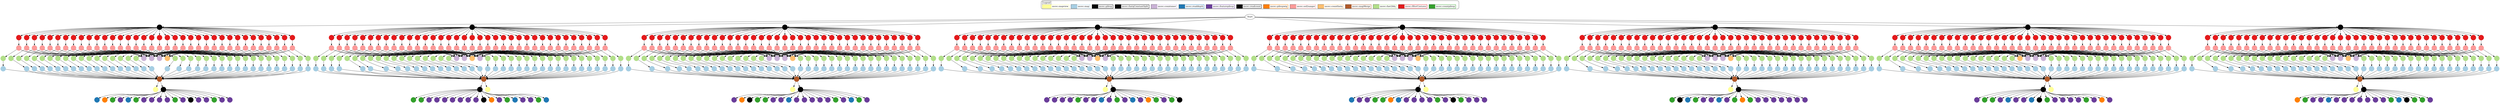 digraph g {
"map_s_2_sequence.2.nocontam.bfq" [shape = "circle" style="filled" colorscheme="paired12" color=1 label = ""];
"readdepth_301HJAAXX505000" [shape = "circle" style="filled" colorscheme="paired12" color=2 label = ""];
"fast2bfq_s_5_sequence.11.nocontam.fastq" [shape = "circle" style="filled" colorscheme="paired12" color=3 label = ""];
"countpileup_ResultCount_301HJAAXX_s_6.pileup.gz-refComposition" [shape = "circle" style="filled" colorscheme="paired12" color=4 label = ""];
"sol2sanger_s_6_sequence.8.nocontam.txt" [shape = "circle" style="filled" colorscheme="paired12" color=5 label = ""];
"fast2bfq_s_5_sequence.18.nocontam.fastq" [shape = "circle" style="filled" colorscheme="paired12" color=3 label = ""];
"filterContams_s_6_sequence.5.txt" [shape = "circle" style="filled" colorscheme="paired12" color=6 label = ""];
"countfastq_301HJAAXX4" [shape = "circle" style="filled" colorscheme="paired12" color=7 label = ""];
"filterContams_s_2_sequence.29.txt" [shape = "circle" style="filled" colorscheme="paired12" color=6 label = ""];
"readdepth_301HJAAXX205000" [shape = "circle" style="filled" colorscheme="paired12" color=2 label = ""];
"pileupwig_301HJAAXX21600" [shape = "circle" style="filled" colorscheme="paired12" color=8 label = ""];
"filterContams_s_7_sequence.10.txt" [shape = "circle" style="filled" colorscheme="paired12" color=6 label = ""];
"fast2bfq_s_4_sequence.23.nocontam.fastq" [shape = "circle" style="filled" colorscheme="paired12" color=3 label = ""];
"sol2sanger_s_5_sequence.15.nocontam.txt" [shape = "circle" style="filled" colorscheme="paired12" color=5 label = ""];
"filterContams_s_5_sequence.31.txt" [shape = "circle" style="filled" colorscheme="paired12" color=6 label = ""];
"countnmer_301HJAAXX75" [shape = "circle" style="filled" colorscheme="paired12" color=9 label = ""];
"map_s_2_sequence.30.nocontam.bfq" [shape = "circle" style="filled" colorscheme="paired12" color=1 label = ""];
"filterContams_s_6_sequence.23.txt" [shape = "circle" style="filled" colorscheme="paired12" color=6 label = ""];
"map_s_4_sequence.1.nocontam.bfq" [shape = "circle" style="filled" colorscheme="paired12" color=1 label = ""];
"filterContams_s_2_sequence.9.txt" [shape = "circle" style="filled" colorscheme="paired12" color=6 label = ""];
"map_s_8_sequence.30.nocontam.bfq" [shape = "circle" style="filled" colorscheme="paired12" color=1 label = ""];
"map_s_1_sequence.14.nocontam.bfq" [shape = "circle" style="filled" colorscheme="paired12" color=1 label = ""];
"fast2bfq_s_5_sequence.24.nocontam.fastq" [shape = "circle" style="filled" colorscheme="paired12" color=3 label = ""];
"filterContams_s_1_sequence.25.txt" [shape = "circle" style="filled" colorscheme="paired12" color=6 label = ""];
"fast2bfq_s_4_sequence.35.nocontam.fastq" [shape = "circle" style="filled" colorscheme="paired12" color=3 label = ""];
"map_s_6_sequence.19.nocontam.bfq" [shape = "circle" style="filled" colorscheme="paired12" color=1 label = ""];
"sol2sanger_s_8_sequence.31.nocontam.txt" [shape = "circle" style="filled" colorscheme="paired12" color=5 label = ""];
"fast2bfq_s_6_sequence.4.nocontam.fastq" [shape = "circle" style="filled" colorscheme="paired12" color=3 label = ""];
"filterContams_s_6_sequence.14.txt" [shape = "circle" style="filled" colorscheme="paired12" color=6 label = ""];
"featurepileup_301HJAAXX4kg-tssCgi11000" [shape = "circle" style="filled" colorscheme="paired12" color=10 label = ""];
"map_s_3_sequence.11.nocontam.bfq" [shape = "circle" style="filled" colorscheme="paired12" color=1 label = ""];
"fast2bfq_s_7_sequence.32.nocontam.fastq" [shape = "circle" style="filled" colorscheme="paired12" color=3 label = ""];
"map_s_8_sequence.12.nocontam.bfq" [shape = "circle" style="filled" colorscheme="paired12" color=1 label = ""];
"filterContams_s_6_sequence.9.txt" [shape = "circle" style="filled" colorscheme="paired12" color=6 label = ""];
"fast2bfq_s_8_sequence.30.nocontam.fastq" [shape = "circle" style="filled" colorscheme="paired12" color=3 label = ""];
"map_s_8_sequence.20.nocontam.bfq" [shape = "circle" style="filled" colorscheme="paired12" color=1 label = ""];
"sol2sanger_s_4_sequence.24.nocontam.txt" [shape = "circle" style="filled" colorscheme="paired12" color=5 label = ""];
"sol2sanger_s_4_sequence.18.nocontam.txt" [shape = "circle" style="filled" colorscheme="paired12" color=5 label = ""];
"sol2sanger_s_1_sequence.3.nocontam.txt" [shape = "circle" style="filled" colorscheme="paired12" color=5 label = ""];
"filterContams_s_4_sequence.2.txt" [shape = "circle" style="filled" colorscheme="paired12" color=6 label = ""];
"sol2sanger_s_3_sequence.14.nocontam.txt" [shape = "circle" style="filled" colorscheme="paired12" color=5 label = ""];
"sol2sanger_s_1_sequence.26.nocontam.txt" [shape = "circle" style="filled" colorscheme="paired12" color=5 label = ""];
"pileupwig_301HJAAXX81600" [shape = "circle" style="filled" colorscheme="paired12" color=8 label = ""];
"map_s_4_sequence.27.nocontam.bfq" [shape = "circle" style="filled" colorscheme="paired12" color=1 label = ""];
"map_s_7_sequence.27.nocontam.bfq" [shape = "circle" style="filled" colorscheme="paired12" color=1 label = ""];
"sol2sanger_s_4_sequence.28.nocontam.txt" [shape = "circle" style="filled" colorscheme="paired12" color=5 label = ""];
"fast2bfq_s_5_sequence.27.nocontam.fastq" [shape = "circle" style="filled" colorscheme="paired12" color=3 label = ""];
"sol2sanger_s_8_sequence.25.nocontam.txt" [shape = "circle" style="filled" colorscheme="paired12" color=5 label = ""];
"sol2sanger_s_3_sequence.16.nocontam.txt" [shape = "circle" style="filled" colorscheme="paired12" color=5 label = ""];
"map_s_4_sequence.5.nocontam.bfq" [shape = "circle" style="filled" colorscheme="paired12" color=1 label = ""];
"map_s_5_sequence.4.nocontam.bfq" [shape = "circle" style="filled" colorscheme="paired12" color=1 label = ""];
"fast2bfq_s_5_sequence.32.nocontam.fastq" [shape = "circle" style="filled" colorscheme="paired12" color=3 label = ""];
"sol2sanger_s_1_sequence.6.nocontam.txt" [shape = "circle" style="filled" colorscheme="paired12" color=5 label = ""];
"sol2sanger_s_1_sequence.2.nocontam.txt" [shape = "circle" style="filled" colorscheme="paired12" color=5 label = ""];
"sol2sanger_s_5_sequence.32.nocontam.txt" [shape = "circle" style="filled" colorscheme="paired12" color=5 label = ""];
"mapview_ResultCount_301HJAAXX_s_8.map" [shape = "circle" style="filled" colorscheme="paired12" color=11 label = ""];
"countnmer_301HJAAXX13" [shape = "circle" style="filled" colorscheme="paired12" color=9 label = ""];
"countpileup_ResultCount_301HJAAXX_s_2.pileup.gz-refComposition" [shape = "circle" style="filled" colorscheme="paired12" color=4 label = ""];
"fast2bfq_s_1_sequence.3.nocontam.fastq" [shape = "circle" style="filled" colorscheme="paired12" color=3 label = ""];
"mapMerge_301HJAAXX3" [shape = "circle" style="filled" colorscheme="paired12" color=12 label = ""];
"sol2sanger_s_2_sequence.30.nocontam.txt" [shape = "circle" style="filled" colorscheme="paired12" color=5 label = ""];
"sol2sanger_s_8_sequence.24.nocontam.txt" [shape = "circle" style="filled" colorscheme="paired12" color=5 label = ""];
"fastqConstantSpit_s_6_sequence.txt" [shape = "circle" style="filled" colorscheme="paired12" color=13 label = ""];
"countfastq_301HJAAXX8" [shape = "circle" style="filled" colorscheme="paired12" color=7 label = ""];
"map_s_3_sequence.25.nocontam.bfq" [shape = "circle" style="filled" colorscheme="paired12" color=1 label = ""];
"countpileup_ResultCount_301HJAAXX_s_7.pileup.gz" [shape = "circle" style="filled" colorscheme="paired12" color=4 label = ""];
"filterContams_s_8_sequence.12.txt" [shape = "circle" style="filled" colorscheme="paired12" color=6 label = ""];
"map_s_5_sequence.2.nocontam.bfq" [shape = "circle" style="filled" colorscheme="paired12" color=1 label = ""];
"filterContams_s_4_sequence.3.txt" [shape = "circle" style="filled" colorscheme="paired12" color=6 label = ""];
"fast2bfq_s_5_sequence.9.nocontam.fastq" [shape = "circle" style="filled" colorscheme="paired12" color=3 label = ""];
"filterContams_s_4_sequence.5.txt" [shape = "circle" style="filled" colorscheme="paired12" color=6 label = ""];
"sol2sanger_s_3_sequence.24.nocontam.txt" [shape = "circle" style="filled" colorscheme="paired12" color=5 label = ""];
"countpileup_ResultCount_301HJAAXX_s_6.pileup.gz" [shape = "circle" style="filled" colorscheme="paired12" color=4 label = ""];
"map_s_4_sequence.22.nocontam.bfq" [shape = "circle" style="filled" colorscheme="paired12" color=1 label = ""];
"fast2bfq_s_1_sequence.25.nocontam.fastq" [shape = "circle" style="filled" colorscheme="paired12" color=3 label = ""];
"filterContams_s_6_sequence.19.txt" [shape = "circle" style="filled" colorscheme="paired12" color=6 label = ""];
"filterContams_s_3_sequence.33.txt" [shape = "circle" style="filled" colorscheme="paired12" color=6 label = ""];
"sol2sanger_s_1_sequence.24.nocontam.txt" [shape = "circle" style="filled" colorscheme="paired12" color=5 label = ""];
"map_s_7_sequence.1.nocontam.bfq" [shape = "circle" style="filled" colorscheme="paired12" color=1 label = ""];
"map_s_1_sequence.10.nocontam.bfq" [shape = "circle" style="filled" colorscheme="paired12" color=1 label = ""];
"readcount_301HJAAXX7" [shape = "circle" style="filled" colorscheme="paired12" color=14 label = ""];
"map_s_2_sequence.14.nocontam.bfq" [shape = "circle" style="filled" colorscheme="paired12" color=1 label = ""];
"filterContams_s_5_sequence.23.txt" [shape = "circle" style="filled" colorscheme="paired12" color=6 label = ""];
"sol2sanger_s_2_sequence.17.nocontam.txt" [shape = "circle" style="filled" colorscheme="paired12" color=5 label = ""];
"fastqConstantSpit_s_3_sequence.txt" [shape = "circle" style="filled" colorscheme="paired12" color=13 label = ""];
"fast2bfq_s_6_sequence.19.nocontam.fastq" [shape = "circle" style="filled" colorscheme="paired12" color=3 label = ""];
"map_s_4_sequence.11.nocontam.bfq" [shape = "circle" style="filled" colorscheme="paired12" color=1 label = ""];
"fast2bfq_s_7_sequence.30.nocontam.fastq" [shape = "circle" style="filled" colorscheme="paired12" color=3 label = ""];
"featurepileup_301HJAAXX5Ku2008-Ring1B11000" [shape = "circle" style="filled" colorscheme="paired12" color=10 label = ""];
"sol2sanger_s_3_sequence.18.nocontam.txt" [shape = "circle" style="filled" colorscheme="paired12" color=5 label = ""];
"filterContams_s_6_sequence.13.txt" [shape = "circle" style="filled" colorscheme="paired12" color=6 label = ""];
"map_s_3_sequence.8.nocontam.bfq" [shape = "circle" style="filled" colorscheme="paired12" color=1 label = ""];
"featurepileup_301HJAAXX2kim2007-ctcf11000" [shape = "circle" style="filled" colorscheme="paired12" color=10 label = ""];
"filterContams_s_8_sequence.15.txt" [shape = "circle" style="filled" colorscheme="paired12" color=6 label = ""];
"sol2sanger_s_6_sequence.14.nocontam.txt" [shape = "circle" style="filled" colorscheme="paired12" color=5 label = ""];
"sol2sanger_s_2_sequence.34.nocontam.txt" [shape = "circle" style="filled" colorscheme="paired12" color=5 label = ""];
"map_s_8_sequence.3.nocontam.bfq" [shape = "circle" style="filled" colorscheme="paired12" color=1 label = ""];
"fast2bfq_s_4_sequence.24.nocontam.fastq" [shape = "circle" style="filled" colorscheme="paired12" color=3 label = ""];
"map_s_2_sequence.16.nocontam.bfq" [shape = "circle" style="filled" colorscheme="paired12" color=1 label = ""];
"featurepileup_301HJAAXX5Ku2008-H3K2711000" [shape = "circle" style="filled" colorscheme="paired12" color=10 label = ""];
"fast2bfq_s_7_sequence.4.nocontam.fastq" [shape = "circle" style="filled" colorscheme="paired12" color=3 label = ""];
"map_s_1_sequence.23.nocontam.bfq" [shape = "circle" style="filled" colorscheme="paired12" color=1 label = ""];
"filterContams_s_3_sequence.24.txt" [shape = "circle" style="filled" colorscheme="paired12" color=6 label = ""];
"sol2sanger_s_5_sequence.18.nocontam.txt" [shape = "circle" style="filled" colorscheme="paired12" color=5 label = ""];
"map_s_5_sequence.35.nocontam.bfq" [shape = "circle" style="filled" colorscheme="paired12" color=1 label = ""];
"featurepileup_301HJAAXX3kg-tssNoncgi11000" [shape = "circle" style="filled" colorscheme="paired12" color=10 label = ""];
"fast2bfq_s_3_sequence.23.nocontam.fastq" [shape = "circle" style="filled" colorscheme="paired12" color=3 label = ""];
"filterContams_s_7_sequence.36.txt" [shape = "circle" style="filled" colorscheme="paired12" color=6 label = ""];
"sol2sanger_s_5_sequence.31.nocontam.txt" [shape = "circle" style="filled" colorscheme="paired12" color=5 label = ""];
"filterContams_s_8_sequence.2.txt" [shape = "circle" style="filled" colorscheme="paired12" color=6 label = ""];
"sol2sanger_s_3_sequence.17.nocontam.txt" [shape = "circle" style="filled" colorscheme="paired12" color=5 label = ""];
"map_s_3_sequence.29.nocontam.bfq" [shape = "circle" style="filled" colorscheme="paired12" color=1 label = ""];
"sol2sanger_s_3_sequence.4.nocontam.txt" [shape = "circle" style="filled" colorscheme="paired12" color=5 label = ""];
"map_s_7_sequence.11.nocontam.bfq" [shape = "circle" style="filled" colorscheme="paired12" color=1 label = ""];
"sol2sanger_s_7_sequence.4.nocontam.txt" [shape = "circle" style="filled" colorscheme="paired12" color=5 label = ""];
"fast2bfq_s_3_sequence.13.nocontam.fastq" [shape = "circle" style="filled" colorscheme="paired12" color=3 label = ""];
"readdepth_301HJAAXX215000" [shape = "circle" style="filled" colorscheme="paired12" color=2 label = ""];
"fast2bfq_s_5_sequence.21.nocontam.fastq" [shape = "circle" style="filled" colorscheme="paired12" color=3 label = ""];
"map_s_5_sequence.24.nocontam.bfq" [shape = "circle" style="filled" colorscheme="paired12" color=1 label = ""];
"countnmer_301HJAAXX310" [shape = "circle" style="filled" colorscheme="paired12" color=9 label = ""];
"countpileup_ResultCount_301HJAAXX_s_2.pileup.gz-chonly" [shape = "circle" style="filled" colorscheme="paired12" color=4 label = ""];
"sol2sanger_s_2_sequence.7.nocontam.txt" [shape = "circle" style="filled" colorscheme="paired12" color=5 label = ""];
"sol2sanger_s_2_sequence.19.nocontam.txt" [shape = "circle" style="filled" colorscheme="paired12" color=5 label = ""];
"map_s_4_sequence.16.nocontam.bfq" [shape = "circle" style="filled" colorscheme="paired12" color=1 label = ""];
"fast2bfq_s_1_sequence.11.nocontam.fastq" [shape = "circle" style="filled" colorscheme="paired12" color=3 label = ""];
"filterContams_s_4_sequence.26.txt" [shape = "circle" style="filled" colorscheme="paired12" color=6 label = ""];
"filterContams_s_7_sequence.28.txt" [shape = "circle" style="filled" colorscheme="paired12" color=6 label = ""];
"sol2sanger_s_3_sequence.36.nocontam.txt" [shape = "circle" style="filled" colorscheme="paired12" color=5 label = ""];
"countpileup_ResultCount_301HJAAXX_s_8.pileup.gz-refComposition" [shape = "circle" style="filled" colorscheme="paired12" color=4 label = ""];
"fast2bfq_s_1_sequence.9.nocontam.fastq" [shape = "circle" style="filled" colorscheme="paired12" color=3 label = ""];
"map_s_4_sequence.34.nocontam.bfq" [shape = "circle" style="filled" colorscheme="paired12" color=1 label = ""];
"countnmer_301HJAAXX110" [shape = "circle" style="filled" colorscheme="paired12" color=9 label = ""];
"pileupwig_301HJAAXX31600" [shape = "circle" style="filled" colorscheme="paired12" color=8 label = ""];
"countnmer_301HJAAXX33" [shape = "circle" style="filled" colorscheme="paired12" color=9 label = ""];
"map_s_1_sequence.2.nocontam.bfq" [shape = "circle" style="filled" colorscheme="paired12" color=1 label = ""];
"fast2bfq_s_4_sequence.11.nocontam.fastq" [shape = "circle" style="filled" colorscheme="paired12" color=3 label = ""];
"sol2sanger_s_5_sequence.13.nocontam.txt" [shape = "circle" style="filled" colorscheme="paired12" color=5 label = ""];
"map_s_2_sequence.24.nocontam.bfq" [shape = "circle" style="filled" colorscheme="paired12" color=1 label = ""];
"filterContams_s_2_sequence.12.txt" [shape = "circle" style="filled" colorscheme="paired12" color=6 label = ""];
"map_s_2_sequence.22.nocontam.bfq" [shape = "circle" style="filled" colorscheme="paired12" color=1 label = ""];
"countnmer_301HJAAXX63" [shape = "circle" style="filled" colorscheme="paired12" color=9 label = ""];
"sol2sanger_s_4_sequence.9.nocontam.txt" [shape = "circle" style="filled" colorscheme="paired12" color=5 label = ""];
"map_s_3_sequence.2.nocontam.bfq" [shape = "circle" style="filled" colorscheme="paired12" color=1 label = ""];
"map_s_7_sequence.22.nocontam.bfq" [shape = "circle" style="filled" colorscheme="paired12" color=1 label = ""];
"map_s_4_sequence.31.nocontam.bfq" [shape = "circle" style="filled" colorscheme="paired12" color=1 label = ""];
"fast2bfq_s_4_sequence.31.nocontam.fastq" [shape = "circle" style="filled" colorscheme="paired12" color=3 label = ""];
"filterContams_s_6_sequence.16.txt" [shape = "circle" style="filled" colorscheme="paired12" color=6 label = ""];
"sol2sanger_s_4_sequence.8.nocontam.txt" [shape = "circle" style="filled" colorscheme="paired12" color=5 label = ""];
"filterContams_s_2_sequence.22.txt" [shape = "circle" style="filled" colorscheme="paired12" color=6 label = ""];
"map_s_3_sequence.24.nocontam.bfq" [shape = "circle" style="filled" colorscheme="paired12" color=1 label = ""];
"filterContams_s_4_sequence.23.txt" [shape = "circle" style="filled" colorscheme="paired12" color=6 label = ""];
"mapview_ResultCount_301HJAAXX_s_2.map" [shape = "circle" style="filled" colorscheme="paired12" color=11 label = ""];
"filterContams_s_2_sequence.11.txt" [shape = "circle" style="filled" colorscheme="paired12" color=6 label = ""];
"map_s_6_sequence.15.nocontam.bfq" [shape = "circle" style="filled" colorscheme="paired12" color=1 label = ""];
"sol2sanger_s_4_sequence.17.nocontam.txt" [shape = "circle" style="filled" colorscheme="paired12" color=5 label = ""];
"map_s_8_sequence.25.nocontam.bfq" [shape = "circle" style="filled" colorscheme="paired12" color=1 label = ""];
"map_s_6_sequence.21.nocontam.bfq" [shape = "circle" style="filled" colorscheme="paired12" color=1 label = ""];
"filterContams_s_7_sequence.14.txt" [shape = "circle" style="filled" colorscheme="paired12" color=6 label = ""];
"countpileup_ResultCount_301HJAAXX_s_5.pileup.gz-cgonly" [shape = "circle" style="filled" colorscheme="paired12" color=4 label = ""];
"filterContams_s_1_sequence.22.txt" [shape = "circle" style="filled" colorscheme="paired12" color=6 label = ""];
"sol2sanger_s_8_sequence.27.nocontam.txt" [shape = "circle" style="filled" colorscheme="paired12" color=5 label = ""];
"sol2sanger_s_2_sequence.35.nocontam.txt" [shape = "circle" style="filled" colorscheme="paired12" color=5 label = ""];
"map_s_2_sequence.18.nocontam.bfq" [shape = "circle" style="filled" colorscheme="paired12" color=1 label = ""];
"filterContams_s_2_sequence.20.txt" [shape = "circle" style="filled" colorscheme="paired12" color=6 label = ""];
"map_s_3_sequence.3.nocontam.bfq" [shape = "circle" style="filled" colorscheme="paired12" color=1 label = ""];
"map_s_8_sequence.19.nocontam.bfq" [shape = "circle" style="filled" colorscheme="paired12" color=1 label = ""];
"featurepileup_301HJAAXX1kim2007-ctcf11000" [shape = "circle" style="filled" colorscheme="paired12" color=10 label = ""];
"sol2sanger_s_7_sequence.24.nocontam.txt" [shape = "circle" style="filled" colorscheme="paired12" color=5 label = ""];
"featurepileup_301HJAAXX6Ku2008-H3K2711000" [shape = "circle" style="filled" colorscheme="paired12" color=10 label = ""];
"sol2sanger_s_2_sequence.11.nocontam.txt" [shape = "circle" style="filled" colorscheme="paired12" color=5 label = ""];
"map_s_2_sequence.29.nocontam.bfq" [shape = "circle" style="filled" colorscheme="paired12" color=1 label = ""];
"map_s_1_sequence.24.nocontam.bfq" [shape = "circle" style="filled" colorscheme="paired12" color=1 label = ""];
"map_s_6_sequence.22.nocontam.bfq" [shape = "circle" style="filled" colorscheme="paired12" color=1 label = ""];
"fast2bfq_s_3_sequence.36.nocontam.fastq" [shape = "circle" style="filled" colorscheme="paired12" color=3 label = ""];
"sol2sanger_s_7_sequence.16.nocontam.txt" [shape = "circle" style="filled" colorscheme="paired12" color=5 label = ""];
"featurepileup_301HJAAXX4Ku2008-Ring1B11000" [shape = "circle" style="filled" colorscheme="paired12" color=10 label = ""];
"sol2sanger_s_7_sequence.21.nocontam.txt" [shape = "circle" style="filled" colorscheme="paired12" color=5 label = ""];
"fast2bfq_s_3_sequence.32.nocontam.fastq" [shape = "circle" style="filled" colorscheme="paired12" color=3 label = ""];
"sol2sanger_s_8_sequence.14.nocontam.txt" [shape = "circle" style="filled" colorscheme="paired12" color=5 label = ""];
"sol2sanger_s_6_sequence.25.nocontam.txt" [shape = "circle" style="filled" colorscheme="paired12" color=5 label = ""];
"readdepth_301HJAAXX715000" [shape = "circle" style="filled" colorscheme="paired12" color=2 label = ""];
"countpileup_ResultCount_301HJAAXX_s_7.pileup.gz-cgonly" [shape = "circle" style="filled" colorscheme="paired12" color=4 label = ""];
"map_s_6_sequence.34.nocontam.bfq" [shape = "circle" style="filled" colorscheme="paired12" color=1 label = ""];
"fast2bfq_s_5_sequence.34.nocontam.fastq" [shape = "circle" style="filled" colorscheme="paired12" color=3 label = ""];
"filterContams_s_1_sequence.17.txt" [shape = "circle" style="filled" colorscheme="paired12" color=6 label = ""];
"sol2sanger_s_1_sequence.13.nocontam.txt" [shape = "circle" style="filled" colorscheme="paired12" color=5 label = ""];
"filterContams_s_2_sequence.31.txt" [shape = "circle" style="filled" colorscheme="paired12" color=6 label = ""];
"filterContams_s_3_sequence.22.txt" [shape = "circle" style="filled" colorscheme="paired12" color=6 label = ""];
"fast2bfq_s_8_sequence.27.nocontam.fastq" [shape = "circle" style="filled" colorscheme="paired12" color=3 label = ""];
"fast2bfq_s_6_sequence.1.nocontam.fastq" [shape = "circle" style="filled" colorscheme="paired12" color=3 label = ""];
"fast2bfq_s_3_sequence.17.nocontam.fastq" [shape = "circle" style="filled" colorscheme="paired12" color=3 label = ""];
"filterContams_s_2_sequence.5.txt" [shape = "circle" style="filled" colorscheme="paired12" color=6 label = ""];
"filterContams_s_4_sequence.29.txt" [shape = "circle" style="filled" colorscheme="paired12" color=6 label = ""];
"filterContams_s_7_sequence.31.txt" [shape = "circle" style="filled" colorscheme="paired12" color=6 label = ""];
"map_s_7_sequence.15.nocontam.bfq" [shape = "circle" style="filled" colorscheme="paired12" color=1 label = ""];
"map_s_2_sequence.6.nocontam.bfq" [shape = "circle" style="filled" colorscheme="paired12" color=1 label = ""];
"featurepileup_301HJAAXX6RepeatMaskerLINE11000" [shape = "circle" style="filled" colorscheme="paired12" color=10 label = ""];
"fast2bfq_s_7_sequence.35.nocontam.fastq" [shape = "circle" style="filled" colorscheme="paired12" color=3 label = ""];
"filterContams_s_7_sequence.18.txt" [shape = "circle" style="filled" colorscheme="paired12" color=6 label = ""];
"fast2bfq_s_2_sequence.13.nocontam.fastq" [shape = "circle" style="filled" colorscheme="paired12" color=3 label = ""];
"pileup_ResultCount_301HJAAXX_s_5.map" [shape = "circle" style="filled" colorscheme="paired12" color=15 label = ""];
"sol2sanger_s_5_sequence.17.nocontam.txt" [shape = "circle" style="filled" colorscheme="paired12" color=5 label = ""];
"filterContams_s_1_sequence.16.txt" [shape = "circle" style="filled" colorscheme="paired12" color=6 label = ""];
"fast2bfq_s_6_sequence.6.nocontam.fastq" [shape = "circle" style="filled" colorscheme="paired12" color=3 label = ""];
"filterContams_s_2_sequence.3.txt" [shape = "circle" style="filled" colorscheme="paired12" color=6 label = ""];
"featurepileup_301HJAAXX7RepeatMaskerSINE11000" [shape = "circle" style="filled" colorscheme="paired12" color=10 label = ""];
"map_s_1_sequence.35.nocontam.bfq" [shape = "circle" style="filled" colorscheme="paired12" color=1 label = ""];
"sol2sanger_s_1_sequence.5.nocontam.txt" [shape = "circle" style="filled" colorscheme="paired12" color=5 label = ""];
"sol2sanger_s_5_sequence.26.nocontam.txt" [shape = "circle" style="filled" colorscheme="paired12" color=5 label = ""];
"featurepileup_301HJAAXX7Ku2008-Ring1B11000" [shape = "circle" style="filled" colorscheme="paired12" color=10 label = ""];
"sol2sanger_s_7_sequence.22.nocontam.txt" [shape = "circle" style="filled" colorscheme="paired12" color=5 label = ""];
"map_s_1_sequence.32.nocontam.bfq" [shape = "circle" style="filled" colorscheme="paired12" color=1 label = ""];
"fast2bfq_s_1_sequence.19.nocontam.fastq" [shape = "circle" style="filled" colorscheme="paired12" color=3 label = ""];
"sol2sanger_s_3_sequence.15.nocontam.txt" [shape = "circle" style="filled" colorscheme="paired12" color=5 label = ""];
"map_s_5_sequence.17.nocontam.bfq" [shape = "circle" style="filled" colorscheme="paired12" color=1 label = ""];
"countnmer_301HJAAXX55" [shape = "circle" style="filled" colorscheme="paired12" color=9 label = ""];
"map_s_7_sequence.3.nocontam.bfq" [shape = "circle" style="filled" colorscheme="paired12" color=1 label = ""];
"fast2bfq_s_5_sequence.22.nocontam.fastq" [shape = "circle" style="filled" colorscheme="paired12" color=3 label = ""];
"countpileup_ResultCount_301HJAAXX_s_5.pileup.gz" [shape = "circle" style="filled" colorscheme="paired12" color=4 label = ""];
"filterContams_s_7_sequence.21.txt" [shape = "circle" style="filled" colorscheme="paired12" color=6 label = ""];
"map_s_4_sequence.26.nocontam.bfq" [shape = "circle" style="filled" colorscheme="paired12" color=1 label = ""];
"sol2sanger_s_8_sequence.12.nocontam.txt" [shape = "circle" style="filled" colorscheme="paired12" color=5 label = ""];
"sol2sanger_s_5_sequence.16.nocontam.txt" [shape = "circle" style="filled" colorscheme="paired12" color=5 label = ""];
"map_s_3_sequence.32.nocontam.bfq" [shape = "circle" style="filled" colorscheme="paired12" color=1 label = ""];
"filterContams_s_7_sequence.15.txt" [shape = "circle" style="filled" colorscheme="paired12" color=6 label = ""];
"sol2sanger_s_4_sequence.4.nocontam.txt" [shape = "circle" style="filled" colorscheme="paired12" color=5 label = ""];
"sol2sanger_s_3_sequence.30.nocontam.txt" [shape = "circle" style="filled" colorscheme="paired12" color=5 label = ""];
"featurepileup_301HJAAXX2guelen2008-LADs11000" [shape = "circle" style="filled" colorscheme="paired12" color=10 label = ""];
"countnmer_301HJAAXX510" [shape = "circle" style="filled" colorscheme="paired12" color=9 label = ""];
"sol2sanger_s_7_sequence.17.nocontam.txt" [shape = "circle" style="filled" colorscheme="paired12" color=5 label = ""];
"map_s_4_sequence.30.nocontam.bfq" [shape = "circle" style="filled" colorscheme="paired12" color=1 label = ""];
"filterContams_s_6_sequence.21.txt" [shape = "circle" style="filled" colorscheme="paired12" color=6 label = ""];
"fast2bfq_s_6_sequence.33.nocontam.fastq" [shape = "circle" style="filled" colorscheme="paired12" color=3 label = ""];
"countnmer_301HJAAXX43" [shape = "circle" style="filled" colorscheme="paired12" color=9 label = ""];
"featurepileup_301HJAAXX4kim2007-ctcf11000" [shape = "circle" style="filled" colorscheme="paired12" color=10 label = ""];
"map_s_2_sequence.5.nocontam.bfq" [shape = "circle" style="filled" colorscheme="paired12" color=1 label = ""];
"featurepileup_301HJAAXX6guelen2008-LADs11000" [shape = "circle" style="filled" colorscheme="paired12" color=10 label = ""];
"fast2bfq_s_3_sequence.33.nocontam.fastq" [shape = "circle" style="filled" colorscheme="paired12" color=3 label = ""];
"sol2sanger_s_4_sequence.34.nocontam.txt" [shape = "circle" style="filled" colorscheme="paired12" color=5 label = ""];
"sol2sanger_s_4_sequence.13.nocontam.txt" [shape = "circle" style="filled" colorscheme="paired12" color=5 label = ""];
"filterContams_s_4_sequence.34.txt" [shape = "circle" style="filled" colorscheme="paired12" color=6 label = ""];
"filterContams_s_6_sequence.28.txt" [shape = "circle" style="filled" colorscheme="paired12" color=6 label = ""];
"filterContams_s_7_sequence.20.txt" [shape = "circle" style="filled" colorscheme="paired12" color=6 label = ""];
"map_s_6_sequence.1.nocontam.bfq" [shape = "circle" style="filled" colorscheme="paired12" color=1 label = ""];
"featurepileup_301HJAAXX6kg-tssCgi11000" [shape = "circle" style="filled" colorscheme="paired12" color=10 label = ""];
"filterContams_s_4_sequence.19.txt" [shape = "circle" style="filled" colorscheme="paired12" color=6 label = ""];
"countpileup_ResultCount_301HJAAXX_s_1.pileup.gz-refComposition" [shape = "circle" style="filled" colorscheme="paired12" color=4 label = ""];
"filterContams_s_6_sequence.6.txt" [shape = "circle" style="filled" colorscheme="paired12" color=6 label = ""];
"map_s_2_sequence.1.nocontam.bfq" [shape = "circle" style="filled" colorscheme="paired12" color=1 label = ""];
"fast2bfq_s_3_sequence.3.nocontam.fastq" [shape = "circle" style="filled" colorscheme="paired12" color=3 label = ""];
"map_s_7_sequence.36.nocontam.bfq" [shape = "circle" style="filled" colorscheme="paired12" color=1 label = ""];
"filterContams_s_1_sequence.32.txt" [shape = "circle" style="filled" colorscheme="paired12" color=6 label = ""];
"sol2sanger_s_6_sequence.33.nocontam.txt" [shape = "circle" style="filled" colorscheme="paired12" color=5 label = ""];
"map_s_7_sequence.28.nocontam.bfq" [shape = "circle" style="filled" colorscheme="paired12" color=1 label = ""];
"sol2sanger_s_6_sequence.32.nocontam.txt" [shape = "circle" style="filled" colorscheme="paired12" color=5 label = ""];
"sol2sanger_s_2_sequence.13.nocontam.txt" [shape = "circle" style="filled" colorscheme="paired12" color=5 label = ""];
"sol2sanger_s_8_sequence.26.nocontam.txt" [shape = "circle" style="filled" colorscheme="paired12" color=5 label = ""];
"fast2bfq_s_5_sequence.7.nocontam.fastq" [shape = "circle" style="filled" colorscheme="paired12" color=3 label = ""];
"fast2bfq_s_2_sequence.32.nocontam.fastq" [shape = "circle" style="filled" colorscheme="paired12" color=3 label = ""];
"readcount_301HJAAXX3" [shape = "circle" style="filled" colorscheme="paired12" color=14 label = ""];
"map_s_7_sequence.24.nocontam.bfq" [shape = "circle" style="filled" colorscheme="paired12" color=1 label = ""];
"map_s_5_sequence.19.nocontam.bfq" [shape = "circle" style="filled" colorscheme="paired12" color=1 label = ""];
"fast2bfq_s_2_sequence.7.nocontam.fastq" [shape = "circle" style="filled" colorscheme="paired12" color=3 label = ""];
"sol2sanger_s_7_sequence.34.nocontam.txt" [shape = "circle" style="filled" colorscheme="paired12" color=5 label = ""];
"fast2bfq_s_2_sequence.1.nocontam.fastq" [shape = "circle" style="filled" colorscheme="paired12" color=3 label = ""];
"fast2bfq_s_7_sequence.14.nocontam.fastq" [shape = "circle" style="filled" colorscheme="paired12" color=3 label = ""];
"fast2bfq_s_5_sequence.3.nocontam.fastq" [shape = "circle" style="filled" colorscheme="paired12" color=3 label = ""];
"map_s_2_sequence.4.nocontam.bfq" [shape = "circle" style="filled" colorscheme="paired12" color=1 label = ""];
"readdepth_301HJAAXX705000" [shape = "circle" style="filled" colorscheme="paired12" color=2 label = ""];
"sol2sanger_s_7_sequence.31.nocontam.txt" [shape = "circle" style="filled" colorscheme="paired12" color=5 label = ""];
"sol2sanger_s_6_sequence.18.nocontam.txt" [shape = "circle" style="filled" colorscheme="paired12" color=5 label = ""];
"filterContams_s_4_sequence.18.txt" [shape = "circle" style="filled" colorscheme="paired12" color=6 label = ""];
"fast2bfq_s_3_sequence.30.nocontam.fastq" [shape = "circle" style="filled" colorscheme="paired12" color=3 label = ""];
"sol2sanger_s_6_sequence.30.nocontam.txt" [shape = "circle" style="filled" colorscheme="paired12" color=5 label = ""];
"countnmer_301HJAAXX25" [shape = "circle" style="filled" colorscheme="paired12" color=9 label = ""];
"sol2sanger_s_8_sequence.16.nocontam.txt" [shape = "circle" style="filled" colorscheme="paired12" color=5 label = ""];
"mapMerge_301HJAAXX7" [shape = "circle" style="filled" colorscheme="paired12" color=12 label = ""];
"fast2bfq_s_1_sequence.36.nocontam.fastq" [shape = "circle" style="filled" colorscheme="paired12" color=3 label = ""];
"featurepileup_301HJAAXX8TJGG-exonNoTss11000" [shape = "circle" style="filled" colorscheme="paired12" color=10 label = ""];
"map_s_6_sequence.14.nocontam.bfq" [shape = "circle" style="filled" colorscheme="paired12" color=1 label = ""];
"filterContams_s_1_sequence.8.txt" [shape = "circle" style="filled" colorscheme="paired12" color=6 label = ""];
"filterContams_s_7_sequence.13.txt" [shape = "circle" style="filled" colorscheme="paired12" color=6 label = ""];
"fast2bfq_s_7_sequence.21.nocontam.fastq" [shape = "circle" style="filled" colorscheme="paired12" color=3 label = ""];
"sol2sanger_s_8_sequence.34.nocontam.txt" [shape = "circle" style="filled" colorscheme="paired12" color=5 label = ""];
"fast2bfq_s_7_sequence.16.nocontam.fastq" [shape = "circle" style="filled" colorscheme="paired12" color=3 label = ""];
"filterContams_s_1_sequence.20.txt" [shape = "circle" style="filled" colorscheme="paired12" color=6 label = ""];
"filterContams_s_5_sequence.15.txt" [shape = "circle" style="filled" colorscheme="paired12" color=6 label = ""];
"sol2sanger_s_6_sequence.16.nocontam.txt" [shape = "circle" style="filled" colorscheme="paired12" color=5 label = ""];
"map_s_5_sequence.22.nocontam.bfq" [shape = "circle" style="filled" colorscheme="paired12" color=1 label = ""];
"filterContams_s_6_sequence.4.txt" [shape = "circle" style="filled" colorscheme="paired12" color=6 label = ""];
"map_s_8_sequence.22.nocontam.bfq" [shape = "circle" style="filled" colorscheme="paired12" color=1 label = ""];
"fast2bfq_s_5_sequence.17.nocontam.fastq" [shape = "circle" style="filled" colorscheme="paired12" color=3 label = ""];
"filterContams_s_8_sequence.29.txt" [shape = "circle" style="filled" colorscheme="paired12" color=6 label = ""];
"map_s_2_sequence.3.nocontam.bfq" [shape = "circle" style="filled" colorscheme="paired12" color=1 label = ""];
"featurepileup_301HJAAXX7kg-tssNoncgi11000" [shape = "circle" style="filled" colorscheme="paired12" color=10 label = ""];
"fast2bfq_s_6_sequence.11.nocontam.fastq" [shape = "circle" style="filled" colorscheme="paired12" color=3 label = ""];
"filterContams_s_3_sequence.11.txt" [shape = "circle" style="filled" colorscheme="paired12" color=6 label = ""];
"filterContams_s_4_sequence.31.txt" [shape = "circle" style="filled" colorscheme="paired12" color=6 label = ""];
"fast2bfq_s_1_sequence.27.nocontam.fastq" [shape = "circle" style="filled" colorscheme="paired12" color=3 label = ""];
"map_s_2_sequence.35.nocontam.bfq" [shape = "circle" style="filled" colorscheme="paired12" color=1 label = ""];
"pileupwig_301HJAAXX51600" [shape = "circle" style="filled" colorscheme="paired12" color=8 label = ""];
"filterContams_s_3_sequence.2.txt" [shape = "circle" style="filled" colorscheme="paired12" color=6 label = ""];
"map_s_2_sequence.26.nocontam.bfq" [shape = "circle" style="filled" colorscheme="paired12" color=1 label = ""];
"featurepileup_301HJAAXX6kg-exon11000" [shape = "circle" style="filled" colorscheme="paired12" color=10 label = ""];
"map_s_1_sequence.18.nocontam.bfq" [shape = "circle" style="filled" colorscheme="paired12" color=1 label = ""];
"featurepileup_301HJAAXX2TJGG-exonNoTss11000" [shape = "circle" style="filled" colorscheme="paired12" color=10 label = ""];
"fast2bfq_s_4_sequence.21.nocontam.fastq" [shape = "circle" style="filled" colorscheme="paired12" color=3 label = ""];
"fast2bfq_s_3_sequence.18.nocontam.fastq" [shape = "circle" style="filled" colorscheme="paired12" color=3 label = ""];
"sol2sanger_s_5_sequence.21.nocontam.txt" [shape = "circle" style="filled" colorscheme="paired12" color=5 label = ""];
"map_s_6_sequence.5.nocontam.bfq" [shape = "circle" style="filled" colorscheme="paired12" color=1 label = ""];
"fast2bfq_s_1_sequence.16.nocontam.fastq" [shape = "circle" style="filled" colorscheme="paired12" color=3 label = ""];
"filterContams_s_8_sequence.32.txt" [shape = "circle" style="filled" colorscheme="paired12" color=6 label = ""];
"fast2bfq_s_8_sequence.18.nocontam.fastq" [shape = "circle" style="filled" colorscheme="paired12" color=3 label = ""];
"sol2sanger_s_1_sequence.14.nocontam.txt" [shape = "circle" style="filled" colorscheme="paired12" color=5 label = ""];
"countpileup_ResultCount_301HJAAXX_s_3.pileup.gz-chonly" [shape = "circle" style="filled" colorscheme="paired12" color=4 label = ""];
"map_s_4_sequence.9.nocontam.bfq" [shape = "circle" style="filled" colorscheme="paired12" color=1 label = ""];
"readdepth_301HJAAXX515000" [shape = "circle" style="filled" colorscheme="paired12" color=2 label = ""];
"sol2sanger_s_1_sequence.16.nocontam.txt" [shape = "circle" style="filled" colorscheme="paired12" color=5 label = ""];
"sol2sanger_s_3_sequence.5.nocontam.txt" [shape = "circle" style="filled" colorscheme="paired12" color=5 label = ""];
"sol2sanger_s_8_sequence.35.nocontam.txt" [shape = "circle" style="filled" colorscheme="paired12" color=5 label = ""];
"sol2sanger_s_1_sequence.27.nocontam.txt" [shape = "circle" style="filled" colorscheme="paired12" color=5 label = ""];
"sol2sanger_s_2_sequence.20.nocontam.txt" [shape = "circle" style="filled" colorscheme="paired12" color=5 label = ""];
"map_s_2_sequence.32.nocontam.bfq" [shape = "circle" style="filled" colorscheme="paired12" color=1 label = ""];
"filterContams_s_7_sequence.35.txt" [shape = "circle" style="filled" colorscheme="paired12" color=6 label = ""];
"fast2bfq_s_2_sequence.21.nocontam.fastq" [shape = "circle" style="filled" colorscheme="paired12" color=3 label = ""];
"sol2sanger_s_4_sequence.33.nocontam.txt" [shape = "circle" style="filled" colorscheme="paired12" color=5 label = ""];
"filterContams_s_1_sequence.13.txt" [shape = "circle" style="filled" colorscheme="paired12" color=6 label = ""];
"fast2bfq_s_4_sequence.9.nocontam.fastq" [shape = "circle" style="filled" colorscheme="paired12" color=3 label = ""];
"countpileup_ResultCount_301HJAAXX_s_3.pileup.gz" [shape = "circle" style="filled" colorscheme="paired12" color=4 label = ""];
"filterContams_s_6_sequence.25.txt" [shape = "circle" style="filled" colorscheme="paired12" color=6 label = ""];
"fast2bfq_s_3_sequence.19.nocontam.fastq" [shape = "circle" style="filled" colorscheme="paired12" color=3 label = ""];
"featurepileup_301HJAAXX8kim2007-ctcf11000" [shape = "circle" style="filled" colorscheme="paired12" color=10 label = ""];
"fast2bfq_s_4_sequence.25.nocontam.fastq" [shape = "circle" style="filled" colorscheme="paired12" color=3 label = ""];
"sol2sanger_s_4_sequence.26.nocontam.txt" [shape = "circle" style="filled" colorscheme="paired12" color=5 label = ""];
"sol2sanger_s_5_sequence.34.nocontam.txt" [shape = "circle" style="filled" colorscheme="paired12" color=5 label = ""];
"map_s_4_sequence.24.nocontam.bfq" [shape = "circle" style="filled" colorscheme="paired12" color=1 label = ""];
"featurepileup_301HJAAXX2RepeatMaskerSINE11000" [shape = "circle" style="filled" colorscheme="paired12" color=10 label = ""];
"sol2sanger_s_1_sequence.35.nocontam.txt" [shape = "circle" style="filled" colorscheme="paired12" color=5 label = ""];
"featurepileup_301HJAAXX5kg-tssNoncgi11000" [shape = "circle" style="filled" colorscheme="paired12" color=10 label = ""];
"map_s_5_sequence.28.nocontam.bfq" [shape = "circle" style="filled" colorscheme="paired12" color=1 label = ""];
"sol2sanger_s_8_sequence.11.nocontam.txt" [shape = "circle" style="filled" colorscheme="paired12" color=5 label = ""];
"sol2sanger_s_1_sequence.18.nocontam.txt" [shape = "circle" style="filled" colorscheme="paired12" color=5 label = ""];
"featurepileup_301HJAAXX6kg-tssNoncgi11000" [shape = "circle" style="filled" colorscheme="paired12" color=10 label = ""];
"sol2sanger_s_4_sequence.16.nocontam.txt" [shape = "circle" style="filled" colorscheme="paired12" color=5 label = ""];
"sol2sanger_s_2_sequence.26.nocontam.txt" [shape = "circle" style="filled" colorscheme="paired12" color=5 label = ""];
"sol2sanger_s_3_sequence.7.nocontam.txt" [shape = "circle" style="filled" colorscheme="paired12" color=5 label = ""];
"map_s_5_sequence.34.nocontam.bfq" [shape = "circle" style="filled" colorscheme="paired12" color=1 label = ""];
"filterContams_s_6_sequence.30.txt" [shape = "circle" style="filled" colorscheme="paired12" color=6 label = ""];
"countfastq_301HJAAXX5" [shape = "circle" style="filled" colorscheme="paired12" color=7 label = ""];
"filterContams_s_1_sequence.24.txt" [shape = "circle" style="filled" colorscheme="paired12" color=6 label = ""];
"sol2sanger_s_2_sequence.25.nocontam.txt" [shape = "circle" style="filled" colorscheme="paired12" color=5 label = ""];
"map_s_6_sequence.2.nocontam.bfq" [shape = "circle" style="filled" colorscheme="paired12" color=1 label = ""];
"sol2sanger_s_8_sequence.7.nocontam.txt" [shape = "circle" style="filled" colorscheme="paired12" color=5 label = ""];
"filterContams_s_3_sequence.3.txt" [shape = "circle" style="filled" colorscheme="paired12" color=6 label = ""];
"filterContams_s_2_sequence.23.txt" [shape = "circle" style="filled" colorscheme="paired12" color=6 label = ""];
"filterContams_s_6_sequence.33.txt" [shape = "circle" style="filled" colorscheme="paired12" color=6 label = ""];
"sol2sanger_s_5_sequence.33.nocontam.txt" [shape = "circle" style="filled" colorscheme="paired12" color=5 label = ""];
"sol2sanger_s_8_sequence.4.nocontam.txt" [shape = "circle" style="filled" colorscheme="paired12" color=5 label = ""];
"map_s_4_sequence.7.nocontam.bfq" [shape = "circle" style="filled" colorscheme="paired12" color=1 label = ""];
"map_s_8_sequence.17.nocontam.bfq" [shape = "circle" style="filled" colorscheme="paired12" color=1 label = ""];
"map_s_1_sequence.26.nocontam.bfq" [shape = "circle" style="filled" colorscheme="paired12" color=1 label = ""];
"map_s_7_sequence.30.nocontam.bfq" [shape = "circle" style="filled" colorscheme="paired12" color=1 label = ""];
"sol2sanger_s_2_sequence.28.nocontam.txt" [shape = "circle" style="filled" colorscheme="paired12" color=5 label = ""];
"fast2bfq_s_1_sequence.29.nocontam.fastq" [shape = "circle" style="filled" colorscheme="paired12" color=3 label = ""];
"countpileup_ResultCount_301HJAAXX_s_7.pileup.gz-refComposition" [shape = "circle" style="filled" colorscheme="paired12" color=4 label = ""];
"sol2sanger_s_5_sequence.22.nocontam.txt" [shape = "circle" style="filled" colorscheme="paired12" color=5 label = ""];
"fast2bfq_s_6_sequence.20.nocontam.fastq" [shape = "circle" style="filled" colorscheme="paired12" color=3 label = ""];
"filterContams_s_8_sequence.34.txt" [shape = "circle" style="filled" colorscheme="paired12" color=6 label = ""];
"map_s_6_sequence.16.nocontam.bfq" [shape = "circle" style="filled" colorscheme="paired12" color=1 label = ""];
"filterContams_s_7_sequence.16.txt" [shape = "circle" style="filled" colorscheme="paired12" color=6 label = ""];
"fast2bfq_s_7_sequence.19.nocontam.fastq" [shape = "circle" style="filled" colorscheme="paired12" color=3 label = ""];
"fast2bfq_s_1_sequence.24.nocontam.fastq" [shape = "circle" style="filled" colorscheme="paired12" color=3 label = ""];
"filterContams_s_5_sequence.1.txt" [shape = "circle" style="filled" colorscheme="paired12" color=6 label = ""];
"fast2bfq_s_7_sequence.15.nocontam.fastq" [shape = "circle" style="filled" colorscheme="paired12" color=3 label = ""];
"countpileup_ResultCount_301HJAAXX_s_1.pileup.gz-chonly" [shape = "circle" style="filled" colorscheme="paired12" color=4 label = ""];
"readdepth_301HJAAXX805000" [shape = "circle" style="filled" colorscheme="paired12" color=2 label = ""];
"sol2sanger_s_8_sequence.32.nocontam.txt" [shape = "circle" style="filled" colorscheme="paired12" color=5 label = ""];
"map_s_6_sequence.36.nocontam.bfq" [shape = "circle" style="filled" colorscheme="paired12" color=1 label = ""];
"countnmer_301HJAAXX53" [shape = "circle" style="filled" colorscheme="paired12" color=9 label = ""];
"fast2bfq_s_5_sequence.13.nocontam.fastq" [shape = "circle" style="filled" colorscheme="paired12" color=3 label = ""];
"fast2bfq_s_4_sequence.36.nocontam.fastq" [shape = "circle" style="filled" colorscheme="paired12" color=3 label = ""];
"fast2bfq_s_4_sequence.13.nocontam.fastq" [shape = "circle" style="filled" colorscheme="paired12" color=3 label = ""];
"sol2sanger_s_6_sequence.21.nocontam.txt" [shape = "circle" style="filled" colorscheme="paired12" color=5 label = ""];
"fast2bfq_s_3_sequence.15.nocontam.fastq" [shape = "circle" style="filled" colorscheme="paired12" color=3 label = ""];
"map_s_8_sequence.31.nocontam.bfq" [shape = "circle" style="filled" colorscheme="paired12" color=1 label = ""];
"filterContams_s_3_sequence.15.txt" [shape = "circle" style="filled" colorscheme="paired12" color=6 label = ""];
"filterContams_s_7_sequence.29.txt" [shape = "circle" style="filled" colorscheme="paired12" color=6 label = ""];
"fast2bfq_s_3_sequence.31.nocontam.fastq" [shape = "circle" style="filled" colorscheme="paired12" color=3 label = ""];
"sol2sanger_s_3_sequence.35.nocontam.txt" [shape = "circle" style="filled" colorscheme="paired12" color=5 label = ""];
"map_s_3_sequence.9.nocontam.bfq" [shape = "circle" style="filled" colorscheme="paired12" color=1 label = ""];
"fast2bfq_s_3_sequence.14.nocontam.fastq" [shape = "circle" style="filled" colorscheme="paired12" color=3 label = ""];
"filterContams_s_1_sequence.35.txt" [shape = "circle" style="filled" colorscheme="paired12" color=6 label = ""];
"filterContams_s_4_sequence.27.txt" [shape = "circle" style="filled" colorscheme="paired12" color=6 label = ""];
"map_s_1_sequence.27.nocontam.bfq" [shape = "circle" style="filled" colorscheme="paired12" color=1 label = ""];
"sol2sanger_s_2_sequence.36.nocontam.txt" [shape = "circle" style="filled" colorscheme="paired12" color=5 label = ""];
"fast2bfq_s_7_sequence.33.nocontam.fastq" [shape = "circle" style="filled" colorscheme="paired12" color=3 label = ""];
"map_s_4_sequence.3.nocontam.bfq" [shape = "circle" style="filled" colorscheme="paired12" color=1 label = ""];
"fast2bfq_s_6_sequence.5.nocontam.fastq" [shape = "circle" style="filled" colorscheme="paired12" color=3 label = ""];
"sol2sanger_s_4_sequence.30.nocontam.txt" [shape = "circle" style="filled" colorscheme="paired12" color=5 label = ""];
"map_s_8_sequence.29.nocontam.bfq" [shape = "circle" style="filled" colorscheme="paired12" color=1 label = ""];
"sol2sanger_s_5_sequence.14.nocontam.txt" [shape = "circle" style="filled" colorscheme="paired12" color=5 label = ""];
"sol2sanger_s_4_sequence.10.nocontam.txt" [shape = "circle" style="filled" colorscheme="paired12" color=5 label = ""];
"sol2sanger_s_1_sequence.22.nocontam.txt" [shape = "circle" style="filled" colorscheme="paired12" color=5 label = ""];
"filterContams_s_5_sequence.6.txt" [shape = "circle" style="filled" colorscheme="paired12" color=6 label = ""];
"fast2bfq_s_2_sequence.29.nocontam.fastq" [shape = "circle" style="filled" colorscheme="paired12" color=3 label = ""];
"filterContams_s_6_sequence.3.txt" [shape = "circle" style="filled" colorscheme="paired12" color=6 label = ""];
"map_s_8_sequence.21.nocontam.bfq" [shape = "circle" style="filled" colorscheme="paired12" color=1 label = ""];
"map_s_5_sequence.32.nocontam.bfq" [shape = "circle" style="filled" colorscheme="paired12" color=1 label = ""];
"filterContams_s_1_sequence.33.txt" [shape = "circle" style="filled" colorscheme="paired12" color=6 label = ""];
"fast2bfq_s_8_sequence.20.nocontam.fastq" [shape = "circle" style="filled" colorscheme="paired12" color=3 label = ""];
"filterContams_s_1_sequence.28.txt" [shape = "circle" style="filled" colorscheme="paired12" color=6 label = ""];
"featurepileup_301HJAAXX5TJGG-exonNoTss11000" [shape = "circle" style="filled" colorscheme="paired12" color=10 label = ""];
"filterContams_s_1_sequence.29.txt" [shape = "circle" style="filled" colorscheme="paired12" color=6 label = ""];
"sol2sanger_s_5_sequence.1.nocontam.txt" [shape = "circle" style="filled" colorscheme="paired12" color=5 label = ""];
"fast2bfq_s_3_sequence.5.nocontam.fastq" [shape = "circle" style="filled" colorscheme="paired12" color=3 label = ""];
"fast2bfq_s_6_sequence.35.nocontam.fastq" [shape = "circle" style="filled" colorscheme="paired12" color=3 label = ""];
"sol2sanger_s_7_sequence.20.nocontam.txt" [shape = "circle" style="filled" colorscheme="paired12" color=5 label = ""];
"featurepileup_301HJAAXX2RepeatMaskerLINE11000" [shape = "circle" style="filled" colorscheme="paired12" color=10 label = ""];
"filterContams_s_4_sequence.35.txt" [shape = "circle" style="filled" colorscheme="paired12" color=6 label = ""];
"sol2sanger_s_5_sequence.8.nocontam.txt" [shape = "circle" style="filled" colorscheme="paired12" color=5 label = ""];
"fast2bfq_s_8_sequence.22.nocontam.fastq" [shape = "circle" style="filled" colorscheme="paired12" color=3 label = ""];
"countnmer_301HJAAXX85" [shape = "circle" style="filled" colorscheme="paired12" color=9 label = ""];
"sol2sanger_s_5_sequence.20.nocontam.txt" [shape = "circle" style="filled" colorscheme="paired12" color=5 label = ""];
"map_s_7_sequence.25.nocontam.bfq" [shape = "circle" style="filled" colorscheme="paired12" color=1 label = ""];
"sol2sanger_s_7_sequence.11.nocontam.txt" [shape = "circle" style="filled" colorscheme="paired12" color=5 label = ""];
"featurepileup_301HJAAXX4RepeatMaskerSINE11000" [shape = "circle" style="filled" colorscheme="paired12" color=10 label = ""];
"map_s_2_sequence.17.nocontam.bfq" [shape = "circle" style="filled" colorscheme="paired12" color=1 label = ""];
"filterContams_s_4_sequence.4.txt" [shape = "circle" style="filled" colorscheme="paired12" color=6 label = ""];
"map_s_6_sequence.28.nocontam.bfq" [shape = "circle" style="filled" colorscheme="paired12" color=1 label = ""];
"map_s_3_sequence.23.nocontam.bfq" [shape = "circle" style="filled" colorscheme="paired12" color=1 label = ""];
"sol2sanger_s_5_sequence.23.nocontam.txt" [shape = "circle" style="filled" colorscheme="paired12" color=5 label = ""];
"fast2bfq_s_8_sequence.10.nocontam.fastq" [shape = "circle" style="filled" colorscheme="paired12" color=3 label = ""];
"fast2bfq_s_6_sequence.3.nocontam.fastq" [shape = "circle" style="filled" colorscheme="paired12" color=3 label = ""];
"sol2sanger_s_3_sequence.6.nocontam.txt" [shape = "circle" style="filled" colorscheme="paired12" color=5 label = ""];
"filterContams_s_1_sequence.31.txt" [shape = "circle" style="filled" colorscheme="paired12" color=6 label = ""];
"filterContams_s_1_sequence.30.txt" [shape = "circle" style="filled" colorscheme="paired12" color=6 label = ""];
"sol2sanger_s_2_sequence.5.nocontam.txt" [shape = "circle" style="filled" colorscheme="paired12" color=5 label = ""];
"filterContams_s_4_sequence.7.txt" [shape = "circle" style="filled" colorscheme="paired12" color=6 label = ""];
"sol2sanger_s_2_sequence.22.nocontam.txt" [shape = "circle" style="filled" colorscheme="paired12" color=5 label = ""];
"filterContams_s_6_sequence.26.txt" [shape = "circle" style="filled" colorscheme="paired12" color=6 label = ""];
"fast2bfq_s_3_sequence.24.nocontam.fastq" [shape = "circle" style="filled" colorscheme="paired12" color=3 label = ""];
"filterContams_s_3_sequence.25.txt" [shape = "circle" style="filled" colorscheme="paired12" color=6 label = ""];
"featurepileup_301HJAAXX5kg-tssCgi11000" [shape = "circle" style="filled" colorscheme="paired12" color=10 label = ""];
"filterContams_s_8_sequence.10.txt" [shape = "circle" style="filled" colorscheme="paired12" color=6 label = ""];
"map_s_8_sequence.8.nocontam.bfq" [shape = "circle" style="filled" colorscheme="paired12" color=1 label = ""];
"sol2sanger_s_8_sequence.9.nocontam.txt" [shape = "circle" style="filled" colorscheme="paired12" color=5 label = ""];
"map_s_5_sequence.8.nocontam.bfq" [shape = "circle" style="filled" colorscheme="paired12" color=1 label = ""];
"fast2bfq_s_6_sequence.23.nocontam.fastq" [shape = "circle" style="filled" colorscheme="paired12" color=3 label = ""];
"fast2bfq_s_3_sequence.8.nocontam.fastq" [shape = "circle" style="filled" colorscheme="paired12" color=3 label = ""];
"map_s_1_sequence.8.nocontam.bfq" [shape = "circle" style="filled" colorscheme="paired12" color=1 label = ""];
"sol2sanger_s_3_sequence.8.nocontam.txt" [shape = "circle" style="filled" colorscheme="paired12" color=5 label = ""];
"map_s_7_sequence.18.nocontam.bfq" [shape = "circle" style="filled" colorscheme="paired12" color=1 label = ""];
"map_s_2_sequence.8.nocontam.bfq" [shape = "circle" style="filled" colorscheme="paired12" color=1 label = ""];
"filterContams_s_8_sequence.30.txt" [shape = "circle" style="filled" colorscheme="paired12" color=6 label = ""];
"sol2sanger_s_3_sequence.32.nocontam.txt" [shape = "circle" style="filled" colorscheme="paired12" color=5 label = ""];
"filterContams_s_5_sequence.4.txt" [shape = "circle" style="filled" colorscheme="paired12" color=6 label = ""];
"sol2sanger_s_7_sequence.14.nocontam.txt" [shape = "circle" style="filled" colorscheme="paired12" color=5 label = ""];
"filterContams_s_5_sequence.10.txt" [shape = "circle" style="filled" colorscheme="paired12" color=6 label = ""];
"map_s_1_sequence.1.nocontam.bfq" [shape = "circle" style="filled" colorscheme="paired12" color=1 label = ""];
"sol2sanger_s_8_sequence.21.nocontam.txt" [shape = "circle" style="filled" colorscheme="paired12" color=5 label = ""];
"map_s_7_sequence.17.nocontam.bfq" [shape = "circle" style="filled" colorscheme="paired12" color=1 label = ""];
"filterContams_s_8_sequence.26.txt" [shape = "circle" style="filled" colorscheme="paired12" color=6 label = ""];
"map_s_5_sequence.21.nocontam.bfq" [shape = "circle" style="filled" colorscheme="paired12" color=1 label = ""];
"fast2bfq_s_1_sequence.30.nocontam.fastq" [shape = "circle" style="filled" colorscheme="paired12" color=3 label = ""];
"featurepileup_301HJAAXX8kg-tssNoncgi11000" [shape = "circle" style="filled" colorscheme="paired12" color=10 label = ""];
"featurepileup_301HJAAXX8RepeatMaskerSINE11000" [shape = "circle" style="filled" colorscheme="paired12" color=10 label = ""];
"filterContams_s_4_sequence.30.txt" [shape = "circle" style="filled" colorscheme="paired12" color=6 label = ""];
"countpileup_ResultCount_301HJAAXX_s_4.pileup.gz" [shape = "circle" style="filled" colorscheme="paired12" color=4 label = ""];
"sol2sanger_s_7_sequence.26.nocontam.txt" [shape = "circle" style="filled" colorscheme="paired12" color=5 label = ""];
"countnmer_301HJAAXX610" [shape = "circle" style="filled" colorscheme="paired12" color=9 label = ""];
"fast2bfq_s_1_sequence.14.nocontam.fastq" [shape = "circle" style="filled" colorscheme="paired12" color=3 label = ""];
"fast2bfq_s_8_sequence.14.nocontam.fastq" [shape = "circle" style="filled" colorscheme="paired12" color=3 label = ""];
"filterContams_s_8_sequence.14.txt" [shape = "circle" style="filled" colorscheme="paired12" color=6 label = ""];
"map_s_5_sequence.29.nocontam.bfq" [shape = "circle" style="filled" colorscheme="paired12" color=1 label = ""];
"sol2sanger_s_4_sequence.21.nocontam.txt" [shape = "circle" style="filled" colorscheme="paired12" color=5 label = ""];
"fast2bfq_s_2_sequence.9.nocontam.fastq" [shape = "circle" style="filled" colorscheme="paired12" color=3 label = ""];
"map_s_5_sequence.31.nocontam.bfq" [shape = "circle" style="filled" colorscheme="paired12" color=1 label = ""];
"sol2sanger_s_7_sequence.23.nocontam.txt" [shape = "circle" style="filled" colorscheme="paired12" color=5 label = ""];
"fast2bfq_s_7_sequence.18.nocontam.fastq" [shape = "circle" style="filled" colorscheme="paired12" color=3 label = ""];
"map_s_3_sequence.12.nocontam.bfq" [shape = "circle" style="filled" colorscheme="paired12" color=1 label = ""];
"fast2bfq_s_4_sequence.1.nocontam.fastq" [shape = "circle" style="filled" colorscheme="paired12" color=3 label = ""];
"map_s_7_sequence.35.nocontam.bfq" [shape = "circle" style="filled" colorscheme="paired12" color=1 label = ""];
"filterContams_s_5_sequence.26.txt" [shape = "circle" style="filled" colorscheme="paired12" color=6 label = ""];
"sol2sanger_s_6_sequence.5.nocontam.txt" [shape = "circle" style="filled" colorscheme="paired12" color=5 label = ""];
"featurepileup_301HJAAXX3Ku2008-H3K2711000" [shape = "circle" style="filled" colorscheme="paired12" color=10 label = ""];
"map_s_3_sequence.19.nocontam.bfq" [shape = "circle" style="filled" colorscheme="paired12" color=1 label = ""];
"map_s_5_sequence.16.nocontam.bfq" [shape = "circle" style="filled" colorscheme="paired12" color=1 label = ""];
"fast2bfq_s_8_sequence.15.nocontam.fastq" [shape = "circle" style="filled" colorscheme="paired12" color=3 label = ""];
"fast2bfq_s_6_sequence.29.nocontam.fastq" [shape = "circle" style="filled" colorscheme="paired12" color=3 label = ""];
"fast2bfq_s_4_sequence.33.nocontam.fastq" [shape = "circle" style="filled" colorscheme="paired12" color=3 label = ""];
"filterContams_s_3_sequence.18.txt" [shape = "circle" style="filled" colorscheme="paired12" color=6 label = ""];
"fast2bfq_s_7_sequence.36.nocontam.fastq" [shape = "circle" style="filled" colorscheme="paired12" color=3 label = ""];
"fast2bfq_s_5_sequence.28.nocontam.fastq" [shape = "circle" style="filled" colorscheme="paired12" color=3 label = ""];
"sol2sanger_s_3_sequence.13.nocontam.txt" [shape = "circle" style="filled" colorscheme="paired12" color=5 label = ""];
"map_s_3_sequence.10.nocontam.bfq" [shape = "circle" style="filled" colorscheme="paired12" color=1 label = ""];
"filterContams_s_5_sequence.28.txt" [shape = "circle" style="filled" colorscheme="paired12" color=6 label = ""];
"filterContams_s_6_sequence.31.txt" [shape = "circle" style="filled" colorscheme="paired12" color=6 label = ""];
"filterContams_s_5_sequence.9.txt" [shape = "circle" style="filled" colorscheme="paired12" color=6 label = ""];
"map_s_1_sequence.17.nocontam.bfq" [shape = "circle" style="filled" colorscheme="paired12" color=1 label = ""];
"fast2bfq_s_8_sequence.12.nocontam.fastq" [shape = "circle" style="filled" colorscheme="paired12" color=3 label = ""];
"filterContams_s_4_sequence.13.txt" [shape = "circle" style="filled" colorscheme="paired12" color=6 label = ""];
"fast2bfq_s_7_sequence.10.nocontam.fastq" [shape = "circle" style="filled" colorscheme="paired12" color=3 label = ""];
"filterContams_s_4_sequence.24.txt" [shape = "circle" style="filled" colorscheme="paired12" color=6 label = ""];
"countpileup_ResultCount_301HJAAXX_s_2.pileup.gz" [shape = "circle" style="filled" colorscheme="paired12" color=4 label = ""];
"filterContams_s_6_sequence.2.txt" [shape = "circle" style="filled" colorscheme="paired12" color=6 label = ""];
"filterContams_s_8_sequence.36.txt" [shape = "circle" style="filled" colorscheme="paired12" color=6 label = ""];
"fast2bfq_s_8_sequence.4.nocontam.fastq" [shape = "circle" style="filled" colorscheme="paired12" color=3 label = ""];
"filterContams_s_8_sequence.16.txt" [shape = "circle" style="filled" colorscheme="paired12" color=6 label = ""];
"sol2sanger_s_2_sequence.24.nocontam.txt" [shape = "circle" style="filled" colorscheme="paired12" color=5 label = ""];
"fast2bfq_s_1_sequence.15.nocontam.fastq" [shape = "circle" style="filled" colorscheme="paired12" color=3 label = ""];
"featurepileup_301HJAAXX5kim2007-ctcf11000" [shape = "circle" style="filled" colorscheme="paired12" color=10 label = ""];
"fast2bfq_s_8_sequence.9.nocontam.fastq" [shape = "circle" style="filled" colorscheme="paired12" color=3 label = ""];
"filterContams_s_4_sequence.9.txt" [shape = "circle" style="filled" colorscheme="paired12" color=6 label = ""];
"filterContams_s_7_sequence.8.txt" [shape = "circle" style="filled" colorscheme="paired12" color=6 label = ""];
"filterContams_s_6_sequence.29.txt" [shape = "circle" style="filled" colorscheme="paired12" color=6 label = ""];
"map_s_6_sequence.32.nocontam.bfq" [shape = "circle" style="filled" colorscheme="paired12" color=1 label = ""];
"fast2bfq_s_8_sequence.33.nocontam.fastq" [shape = "circle" style="filled" colorscheme="paired12" color=3 label = ""];
"map_s_5_sequence.26.nocontam.bfq" [shape = "circle" style="filled" colorscheme="paired12" color=1 label = ""];
"featurepileup_301HJAAXX6kim2007-ctcf11000" [shape = "circle" style="filled" colorscheme="paired12" color=10 label = ""];
"featurepileup_301HJAAXX8kg-exon11000" [shape = "circle" style="filled" colorscheme="paired12" color=10 label = ""];
"filterContams_s_4_sequence.20.txt" [shape = "circle" style="filled" colorscheme="paired12" color=6 label = ""];
"sol2sanger_s_7_sequence.8.nocontam.txt" [shape = "circle" style="filled" colorscheme="paired12" color=5 label = ""];
"sol2sanger_s_1_sequence.31.nocontam.txt" [shape = "circle" style="filled" colorscheme="paired12" color=5 label = ""];
"map_s_4_sequence.33.nocontam.bfq" [shape = "circle" style="filled" colorscheme="paired12" color=1 label = ""];
"mapview_ResultCount_301HJAAXX_s_7.map" [shape = "circle" style="filled" colorscheme="paired12" color=11 label = ""];
"fast2bfq_s_1_sequence.21.nocontam.fastq" [shape = "circle" style="filled" colorscheme="paired12" color=3 label = ""];
"sol2sanger_s_5_sequence.29.nocontam.txt" [shape = "circle" style="filled" colorscheme="paired12" color=5 label = ""];
"map_s_5_sequence.1.nocontam.bfq" [shape = "circle" style="filled" colorscheme="paired12" color=1 label = ""];
"map_s_2_sequence.11.nocontam.bfq" [shape = "circle" style="filled" colorscheme="paired12" color=1 label = ""];
"featurepileup_301HJAAXX1kg-tssNoncgi11000" [shape = "circle" style="filled" colorscheme="paired12" color=10 label = ""];
"sol2sanger_s_5_sequence.27.nocontam.txt" [shape = "circle" style="filled" colorscheme="paired12" color=5 label = ""];
"fast2bfq_s_4_sequence.34.nocontam.fastq" [shape = "circle" style="filled" colorscheme="paired12" color=3 label = ""];
"sol2sanger_s_7_sequence.1.nocontam.txt" [shape = "circle" style="filled" colorscheme="paired12" color=5 label = ""];
"filterContams_s_7_sequence.4.txt" [shape = "circle" style="filled" colorscheme="paired12" color=6 label = ""];
"map_s_6_sequence.9.nocontam.bfq" [shape = "circle" style="filled" colorscheme="paired12" color=1 label = ""];
"fast2bfq_s_8_sequence.29.nocontam.fastq" [shape = "circle" style="filled" colorscheme="paired12" color=3 label = ""];
"filterContams_s_6_sequence.18.txt" [shape = "circle" style="filled" colorscheme="paired12" color=6 label = ""];
"sol2sanger_s_1_sequence.12.nocontam.txt" [shape = "circle" style="filled" colorscheme="paired12" color=5 label = ""];
"map_s_3_sequence.33.nocontam.bfq" [shape = "circle" style="filled" colorscheme="paired12" color=1 label = ""];
"map_s_2_sequence.19.nocontam.bfq" [shape = "circle" style="filled" colorscheme="paired12" color=1 label = ""];
"fast2bfq_s_4_sequence.16.nocontam.fastq" [shape = "circle" style="filled" colorscheme="paired12" color=3 label = ""];
"sol2sanger_s_8_sequence.15.nocontam.txt" [shape = "circle" style="filled" colorscheme="paired12" color=5 label = ""];
"filterContams_s_4_sequence.15.txt" [shape = "circle" style="filled" colorscheme="paired12" color=6 label = ""];
"sol2sanger_s_3_sequence.23.nocontam.txt" [shape = "circle" style="filled" colorscheme="paired12" color=5 label = ""];
"filterContams_s_3_sequence.28.txt" [shape = "circle" style="filled" colorscheme="paired12" color=6 label = ""];
"filterContams_s_5_sequence.14.txt" [shape = "circle" style="filled" colorscheme="paired12" color=6 label = ""];
"map_s_8_sequence.24.nocontam.bfq" [shape = "circle" style="filled" colorscheme="paired12" color=1 label = ""];
"fast2bfq_s_5_sequence.19.nocontam.fastq" [shape = "circle" style="filled" colorscheme="paired12" color=3 label = ""];
"sol2sanger_s_1_sequence.1.nocontam.txt" [shape = "circle" style="filled" colorscheme="paired12" color=5 label = ""];
"map_s_7_sequence.12.nocontam.bfq" [shape = "circle" style="filled" colorscheme="paired12" color=1 label = ""];
"sol2sanger_s_1_sequence.21.nocontam.txt" [shape = "circle" style="filled" colorscheme="paired12" color=5 label = ""];
"map_s_1_sequence.31.nocontam.bfq" [shape = "circle" style="filled" colorscheme="paired12" color=1 label = ""];
"fast2bfq_s_5_sequence.35.nocontam.fastq" [shape = "circle" style="filled" colorscheme="paired12" color=3 label = ""];
"fast2bfq_s_3_sequence.6.nocontam.fastq" [shape = "circle" style="filled" colorscheme="paired12" color=3 label = ""];
"fast2bfq_s_8_sequence.6.nocontam.fastq" [shape = "circle" style="filled" colorscheme="paired12" color=3 label = ""];
"featurepileup_301HJAAXX2kg-tssNoncgi11000" [shape = "circle" style="filled" colorscheme="paired12" color=10 label = ""];
"filterContams_s_5_sequence.33.txt" [shape = "circle" style="filled" colorscheme="paired12" color=6 label = ""];
"fast2bfq_s_3_sequence.28.nocontam.fastq" [shape = "circle" style="filled" colorscheme="paired12" color=3 label = ""];
"map_s_3_sequence.34.nocontam.bfq" [shape = "circle" style="filled" colorscheme="paired12" color=1 label = ""];
"pileup_ResultCount_301HJAAXX_s_7.map" [shape = "circle" style="filled" colorscheme="paired12" color=15 label = ""];
"map_s_6_sequence.20.nocontam.bfq" [shape = "circle" style="filled" colorscheme="paired12" color=1 label = ""];
"map_s_6_sequence.12.nocontam.bfq" [shape = "circle" style="filled" colorscheme="paired12" color=1 label = ""];
"fast2bfq_s_5_sequence.33.nocontam.fastq" [shape = "circle" style="filled" colorscheme="paired12" color=3 label = ""];
"map_s_4_sequence.4.nocontam.bfq" [shape = "circle" style="filled" colorscheme="paired12" color=1 label = ""];
"map_s_5_sequence.5.nocontam.bfq" [shape = "circle" style="filled" colorscheme="paired12" color=1 label = ""];
"pileup_ResultCount_301HJAAXX_s_1.map" [shape = "circle" style="filled" colorscheme="paired12" color=15 label = ""];
"fast2bfq_s_3_sequence.7.nocontam.fastq" [shape = "circle" style="filled" colorscheme="paired12" color=3 label = ""];
"fast2bfq_s_5_sequence.29.nocontam.fastq" [shape = "circle" style="filled" colorscheme="paired12" color=3 label = ""];
"sol2sanger_s_3_sequence.28.nocontam.txt" [shape = "circle" style="filled" colorscheme="paired12" color=5 label = ""];
"filterContams_s_3_sequence.1.txt" [shape = "circle" style="filled" colorscheme="paired12" color=6 label = ""];
"sol2sanger_s_7_sequence.10.nocontam.txt" [shape = "circle" style="filled" colorscheme="paired12" color=5 label = ""];
"sol2sanger_s_5_sequence.6.nocontam.txt" [shape = "circle" style="filled" colorscheme="paired12" color=5 label = ""];
"fast2bfq_s_8_sequence.31.nocontam.fastq" [shape = "circle" style="filled" colorscheme="paired12" color=3 label = ""];
"fast2bfq_s_8_sequence.16.nocontam.fastq" [shape = "circle" style="filled" colorscheme="paired12" color=3 label = ""];
"fast2bfq_s_6_sequence.10.nocontam.fastq" [shape = "circle" style="filled" colorscheme="paired12" color=3 label = ""];
"sol2sanger_s_6_sequence.22.nocontam.txt" [shape = "circle" style="filled" colorscheme="paired12" color=5 label = ""];
"readcount_301HJAAXX2" [shape = "circle" style="filled" colorscheme="paired12" color=14 label = ""];
"sol2sanger_s_8_sequence.22.nocontam.txt" [shape = "circle" style="filled" colorscheme="paired12" color=5 label = ""];
"map_s_7_sequence.10.nocontam.bfq" [shape = "circle" style="filled" colorscheme="paired12" color=1 label = ""];
"filterContams_s_4_sequence.28.txt" [shape = "circle" style="filled" colorscheme="paired12" color=6 label = ""];
"fast2bfq_s_7_sequence.20.nocontam.fastq" [shape = "circle" style="filled" colorscheme="paired12" color=3 label = ""];
"fast2bfq_s_7_sequence.5.nocontam.fastq" [shape = "circle" style="filled" colorscheme="paired12" color=3 label = ""];
"sol2sanger_s_7_sequence.3.nocontam.txt" [shape = "circle" style="filled" colorscheme="paired12" color=5 label = ""];
"fast2bfq_s_2_sequence.36.nocontam.fastq" [shape = "circle" style="filled" colorscheme="paired12" color=3 label = ""];
"fast2bfq_s_5_sequence.23.nocontam.fastq" [shape = "circle" style="filled" colorscheme="paired12" color=3 label = ""];
"filterContams_s_5_sequence.36.txt" [shape = "circle" style="filled" colorscheme="paired12" color=6 label = ""];
"countnmer_301HJAAXX410" [shape = "circle" style="filled" colorscheme="paired12" color=9 label = ""];
"filterContams_s_4_sequence.21.txt" [shape = "circle" style="filled" colorscheme="paired12" color=6 label = ""];
"featurepileup_301HJAAXX4guelen2008-LADs11000" [shape = "circle" style="filled" colorscheme="paired12" color=10 label = ""];
"map_s_5_sequence.13.nocontam.bfq" [shape = "circle" style="filled" colorscheme="paired12" color=1 label = ""];
"map_s_2_sequence.21.nocontam.bfq" [shape = "circle" style="filled" colorscheme="paired12" color=1 label = ""];
"fast2bfq_s_1_sequence.2.nocontam.fastq" [shape = "circle" style="filled" colorscheme="paired12" color=3 label = ""];
"map_s_4_sequence.25.nocontam.bfq" [shape = "circle" style="filled" colorscheme="paired12" color=1 label = ""];
"featurepileup_301HJAAXX2Ku2008-H3K2711000" [shape = "circle" style="filled" colorscheme="paired12" color=10 label = ""];
"filterContams_s_4_sequence.14.txt" [shape = "circle" style="filled" colorscheme="paired12" color=6 label = ""];
"map_s_3_sequence.28.nocontam.bfq" [shape = "circle" style="filled" colorscheme="paired12" color=1 label = ""];
"fast2bfq_s_6_sequence.18.nocontam.fastq" [shape = "circle" style="filled" colorscheme="paired12" color=3 label = ""];
"fast2bfq_s_5_sequence.6.nocontam.fastq" [shape = "circle" style="filled" colorscheme="paired12" color=3 label = ""];
"sol2sanger_s_6_sequence.15.nocontam.txt" [shape = "circle" style="filled" colorscheme="paired12" color=5 label = ""];
"countnmer_301HJAAXX810" [shape = "circle" style="filled" colorscheme="paired12" color=9 label = ""];
"filterContams_s_1_sequence.15.txt" [shape = "circle" style="filled" colorscheme="paired12" color=6 label = ""];
"sol2sanger_s_7_sequence.13.nocontam.txt" [shape = "circle" style="filled" colorscheme="paired12" color=5 label = ""];
"fast2bfq_s_7_sequence.12.nocontam.fastq" [shape = "circle" style="filled" colorscheme="paired12" color=3 label = ""];
"fast2bfq_s_3_sequence.1.nocontam.fastq" [shape = "circle" style="filled" colorscheme="paired12" color=3 label = ""];
"fast2bfq_s_2_sequence.28.nocontam.fastq" [shape = "circle" style="filled" colorscheme="paired12" color=3 label = ""];
"mapview_ResultCount_301HJAAXX_s_3.map" [shape = "circle" style="filled" colorscheme="paired12" color=11 label = ""];
"map_s_6_sequence.27.nocontam.bfq" [shape = "circle" style="filled" colorscheme="paired12" color=1 label = ""];
"readdepth_301HJAAXX115000" [shape = "circle" style="filled" colorscheme="paired12" color=2 label = ""];
"readcount_301HJAAXX6" [shape = "circle" style="filled" colorscheme="paired12" color=14 label = ""];
"mapMerge_301HJAAXX6" [shape = "circle" style="filled" colorscheme="paired12" color=12 label = ""];
"map_s_6_sequence.25.nocontam.bfq" [shape = "circle" style="filled" colorscheme="paired12" color=1 label = ""];
"map_s_7_sequence.34.nocontam.bfq" [shape = "circle" style="filled" colorscheme="paired12" color=1 label = ""];
"featurepileup_301HJAAXX8RepeatMaskerLINE11000" [shape = "circle" style="filled" colorscheme="paired12" color=10 label = ""];
"fast2bfq_s_4_sequence.7.nocontam.fastq" [shape = "circle" style="filled" colorscheme="paired12" color=3 label = ""];
"filterContams_s_3_sequence.21.txt" [shape = "circle" style="filled" colorscheme="paired12" color=6 label = ""];
"map_s_8_sequence.2.nocontam.bfq" [shape = "circle" style="filled" colorscheme="paired12" color=1 label = ""];
"fast2bfq_s_5_sequence.16.nocontam.fastq" [shape = "circle" style="filled" colorscheme="paired12" color=3 label = ""];
"fast2bfq_s_4_sequence.8.nocontam.fastq" [shape = "circle" style="filled" colorscheme="paired12" color=3 label = ""];
"filterContams_s_3_sequence.29.txt" [shape = "circle" style="filled" colorscheme="paired12" color=6 label = ""];
"filterContams_s_1_sequence.19.txt" [shape = "circle" style="filled" colorscheme="paired12" color=6 label = ""];
"fast2bfq_s_6_sequence.30.nocontam.fastq" [shape = "circle" style="filled" colorscheme="paired12" color=3 label = ""];
"filterContams_s_2_sequence.28.txt" [shape = "circle" style="filled" colorscheme="paired12" color=6 label = ""];
"filterContams_s_7_sequence.6.txt" [shape = "circle" style="filled" colorscheme="paired12" color=6 label = ""];
"mapview_ResultCount_301HJAAXX_s_5.map" [shape = "circle" style="filled" colorscheme="paired12" color=11 label = ""];
"fast2bfq_s_1_sequence.26.nocontam.fastq" [shape = "circle" style="filled" colorscheme="paired12" color=3 label = ""];
"pileupwig_301HJAAXX71600" [shape = "circle" style="filled" colorscheme="paired12" color=8 label = ""];
"countfastq_301HJAAXX1" [shape = "circle" style="filled" colorscheme="paired12" color=7 label = ""];
"fast2bfq_s_8_sequence.7.nocontam.fastq" [shape = "circle" style="filled" colorscheme="paired12" color=3 label = ""];
"filterContams_s_3_sequence.13.txt" [shape = "circle" style="filled" colorscheme="paired12" color=6 label = ""];
"filterContams_s_5_sequence.17.txt" [shape = "circle" style="filled" colorscheme="paired12" color=6 label = ""];
"sol2sanger_s_2_sequence.33.nocontam.txt" [shape = "circle" style="filled" colorscheme="paired12" color=5 label = ""];
"sol2sanger_s_2_sequence.27.nocontam.txt" [shape = "circle" style="filled" colorscheme="paired12" color=5 label = ""];
"filterContams_s_3_sequence.34.txt" [shape = "circle" style="filled" colorscheme="paired12" color=6 label = ""];
"map_s_4_sequence.2.nocontam.bfq" [shape = "circle" style="filled" colorscheme="paired12" color=1 label = ""];
"map_s_3_sequence.7.nocontam.bfq" [shape = "circle" style="filled" colorscheme="paired12" color=1 label = ""];
"fast2bfq_s_2_sequence.11.nocontam.fastq" [shape = "circle" style="filled" colorscheme="paired12" color=3 label = ""];
"featurepileup_301HJAAXX1kg-exon11000" [shape = "circle" style="filled" colorscheme="paired12" color=10 label = ""];
"fast2bfq_s_2_sequence.4.nocontam.fastq" [shape = "circle" style="filled" colorscheme="paired12" color=3 label = ""];
"map_s_5_sequence.10.nocontam.bfq" [shape = "circle" style="filled" colorscheme="paired12" color=1 label = ""];
"fast2bfq_s_1_sequence.34.nocontam.fastq" [shape = "circle" style="filled" colorscheme="paired12" color=3 label = ""];
"countnmer_301HJAAXX710" [shape = "circle" style="filled" colorscheme="paired12" color=9 label = ""];
"fast2bfq_s_3_sequence.11.nocontam.fastq" [shape = "circle" style="filled" colorscheme="paired12" color=3 label = ""];
"filterContams_s_3_sequence.35.txt" [shape = "circle" style="filled" colorscheme="paired12" color=6 label = ""];
"sol2sanger_s_5_sequence.3.nocontam.txt" [shape = "circle" style="filled" colorscheme="paired12" color=5 label = ""];
"sol2sanger_s_3_sequence.11.nocontam.txt" [shape = "circle" style="filled" colorscheme="paired12" color=5 label = ""];
"fast2bfq_s_4_sequence.26.nocontam.fastq" [shape = "circle" style="filled" colorscheme="paired12" color=3 label = ""];
"map_s_4_sequence.17.nocontam.bfq" [shape = "circle" style="filled" colorscheme="paired12" color=1 label = ""];
"filterContams_s_1_sequence.34.txt" [shape = "circle" style="filled" colorscheme="paired12" color=6 label = ""];
"map_s_1_sequence.21.nocontam.bfq" [shape = "circle" style="filled" colorscheme="paired12" color=1 label = ""];
"sol2sanger_s_4_sequence.31.nocontam.txt" [shape = "circle" style="filled" colorscheme="paired12" color=5 label = ""];
"featurepileup_301HJAAXX1kg-tssCgi11000" [shape = "circle" style="filled" colorscheme="paired12" color=10 label = ""];
"map_s_2_sequence.25.nocontam.bfq" [shape = "circle" style="filled" colorscheme="paired12" color=1 label = ""];
"filterContams_s_4_sequence.17.txt" [shape = "circle" style="filled" colorscheme="paired12" color=6 label = ""];
"fast2bfq_s_8_sequence.28.nocontam.fastq" [shape = "circle" style="filled" colorscheme="paired12" color=3 label = ""];
"fast2bfq_s_5_sequence.14.nocontam.fastq" [shape = "circle" style="filled" colorscheme="paired12" color=3 label = ""];
"filterContams_s_7_sequence.9.txt" [shape = "circle" style="filled" colorscheme="paired12" color=6 label = ""];
"map_s_7_sequence.5.nocontam.bfq" [shape = "circle" style="filled" colorscheme="paired12" color=1 label = ""];
"filterContams_s_2_sequence.33.txt" [shape = "circle" style="filled" colorscheme="paired12" color=6 label = ""];
"map_s_8_sequence.16.nocontam.bfq" [shape = "circle" style="filled" colorscheme="paired12" color=1 label = ""];
"sol2sanger_s_6_sequence.4.nocontam.txt" [shape = "circle" style="filled" colorscheme="paired12" color=5 label = ""];
"filterContams_s_8_sequence.35.txt" [shape = "circle" style="filled" colorscheme="paired12" color=6 label = ""];
"map_s_8_sequence.23.nocontam.bfq" [shape = "circle" style="filled" colorscheme="paired12" color=1 label = ""];
"sol2sanger_s_2_sequence.18.nocontam.txt" [shape = "circle" style="filled" colorscheme="paired12" color=5 label = ""];
"fast2bfq_s_8_sequence.1.nocontam.fastq" [shape = "circle" style="filled" colorscheme="paired12" color=3 label = ""];
"filterContams_s_2_sequence.21.txt" [shape = "circle" style="filled" colorscheme="paired12" color=6 label = ""];
"map_s_3_sequence.27.nocontam.bfq" [shape = "circle" style="filled" colorscheme="paired12" color=1 label = ""];
"filterContams_s_6_sequence.22.txt" [shape = "circle" style="filled" colorscheme="paired12" color=6 label = ""];
"sol2sanger_s_8_sequence.1.nocontam.txt" [shape = "circle" style="filled" colorscheme="paired12" color=5 label = ""];
"map_s_1_sequence.15.nocontam.bfq" [shape = "circle" style="filled" colorscheme="paired12" color=1 label = ""];
"filterContams_s_4_sequence.16.txt" [shape = "circle" style="filled" colorscheme="paired12" color=6 label = ""];
"filterContams_s_2_sequence.1.txt" [shape = "circle" style="filled" colorscheme="paired12" color=6 label = ""];
"fast2bfq_s_6_sequence.25.nocontam.fastq" [shape = "circle" style="filled" colorscheme="paired12" color=3 label = ""];
"countpileup_ResultCount_301HJAAXX_s_7.pileup.gz-chonly" [shape = "circle" style="filled" colorscheme="paired12" color=4 label = ""];
"filterContams_s_5_sequence.7.txt" [shape = "circle" style="filled" colorscheme="paired12" color=6 label = ""];
"sol2sanger_s_3_sequence.31.nocontam.txt" [shape = "circle" style="filled" colorscheme="paired12" color=5 label = ""];
"fast2bfq_s_6_sequence.8.nocontam.fastq" [shape = "circle" style="filled" colorscheme="paired12" color=3 label = ""];
"filterContams_s_2_sequence.32.txt" [shape = "circle" style="filled" colorscheme="paired12" color=6 label = ""];
"sol2sanger_s_4_sequence.7.nocontam.txt" [shape = "circle" style="filled" colorscheme="paired12" color=5 label = ""];
"sol2sanger_s_7_sequence.30.nocontam.txt" [shape = "circle" style="filled" colorscheme="paired12" color=5 label = ""];
"sol2sanger_s_6_sequence.9.nocontam.txt" [shape = "circle" style="filled" colorscheme="paired12" color=5 label = ""];
"sol2sanger_s_5_sequence.10.nocontam.txt" [shape = "circle" style="filled" colorscheme="paired12" color=5 label = ""];
"map_s_8_sequence.1.nocontam.bfq" [shape = "circle" style="filled" colorscheme="paired12" color=1 label = ""];
"fast2bfq_s_8_sequence.8.nocontam.fastq" [shape = "circle" style="filled" colorscheme="paired12" color=3 label = ""];
"featurepileup_301HJAAXX3kim2007-ctcf11000" [shape = "circle" style="filled" colorscheme="paired12" color=10 label = ""];
"filterContams_s_5_sequence.2.txt" [shape = "circle" style="filled" colorscheme="paired12" color=6 label = ""];
"sol2sanger_s_7_sequence.29.nocontam.txt" [shape = "circle" style="filled" colorscheme="paired12" color=5 label = ""];
"fast2bfq_s_7_sequence.13.nocontam.fastq" [shape = "circle" style="filled" colorscheme="paired12" color=3 label = ""];
"countnmer_301HJAAXX73" [shape = "circle" style="filled" colorscheme="paired12" color=9 label = ""];
"filterContams_s_6_sequence.10.txt" [shape = "circle" style="filled" colorscheme="paired12" color=6 label = ""];
"pileup_ResultCount_301HJAAXX_s_3.map" [shape = "circle" style="filled" colorscheme="paired12" color=15 label = ""];
"map_s_4_sequence.6.nocontam.bfq" [shape = "circle" style="filled" colorscheme="paired12" color=1 label = ""];
"sol2sanger_s_2_sequence.14.nocontam.txt" [shape = "circle" style="filled" colorscheme="paired12" color=5 label = ""];
"filterContams_s_1_sequence.3.txt" [shape = "circle" style="filled" colorscheme="paired12" color=6 label = ""];
"fast2bfq_s_8_sequence.23.nocontam.fastq" [shape = "circle" style="filled" colorscheme="paired12" color=3 label = ""];
"featurepileup_301HJAAXX4Ku2008-H3K2711000" [shape = "circle" style="filled" colorscheme="paired12" color=10 label = ""];
"filterContams_s_3_sequence.36.txt" [shape = "circle" style="filled" colorscheme="paired12" color=6 label = ""];
"map_s_6_sequence.4.nocontam.bfq" [shape = "circle" style="filled" colorscheme="paired12" color=1 label = ""];
"featurepileup_301HJAAXX8Ku2008-H3K2711000" [shape = "circle" style="filled" colorscheme="paired12" color=10 label = ""];
"filterContams_s_2_sequence.13.txt" [shape = "circle" style="filled" colorscheme="paired12" color=6 label = ""];
"sol2sanger_s_1_sequence.29.nocontam.txt" [shape = "circle" style="filled" colorscheme="paired12" color=5 label = ""];
"fastqConstantSpit_s_4_sequence.txt" [shape = "circle" style="filled" colorscheme="paired12" color=13 label = ""];
"fast2bfq_s_7_sequence.7.nocontam.fastq" [shape = "circle" style="filled" colorscheme="paired12" color=3 label = ""];
"sol2sanger_s_3_sequence.21.nocontam.txt" [shape = "circle" style="filled" colorscheme="paired12" color=5 label = ""];
"readdepth_301HJAAXX405000" [shape = "circle" style="filled" colorscheme="paired12" color=2 label = ""];
"filterContams_s_8_sequence.11.txt" [shape = "circle" style="filled" colorscheme="paired12" color=6 label = ""];
"sol2sanger_s_8_sequence.30.nocontam.txt" [shape = "circle" style="filled" colorscheme="paired12" color=5 label = ""];
"sol2sanger_s_1_sequence.32.nocontam.txt" [shape = "circle" style="filled" colorscheme="paired12" color=5 label = ""];
"countnmer_301HJAAXX15" [shape = "circle" style="filled" colorscheme="paired12" color=9 label = ""];
"filterContams_s_3_sequence.6.txt" [shape = "circle" style="filled" colorscheme="paired12" color=6 label = ""];
"filterContams_s_4_sequence.10.txt" [shape = "circle" style="filled" colorscheme="paired12" color=6 label = ""];
"filterContams_s_3_sequence.20.txt" [shape = "circle" style="filled" colorscheme="paired12" color=6 label = ""];
"map_s_1_sequence.12.nocontam.bfq" [shape = "circle" style="filled" colorscheme="paired12" color=1 label = ""];
"readdepth_301HJAAXX305000" [shape = "circle" style="filled" colorscheme="paired12" color=2 label = ""];
"pileupwig_301HJAAXX61600" [shape = "circle" style="filled" colorscheme="paired12" color=8 label = ""];
"fast2bfq_s_7_sequence.6.nocontam.fastq" [shape = "circle" style="filled" colorscheme="paired12" color=3 label = ""];
"filterContams_s_3_sequence.16.txt" [shape = "circle" style="filled" colorscheme="paired12" color=6 label = ""];
"map_s_7_sequence.23.nocontam.bfq" [shape = "circle" style="filled" colorscheme="paired12" color=1 label = ""];
"fast2bfq_s_5_sequence.31.nocontam.fastq" [shape = "circle" style="filled" colorscheme="paired12" color=3 label = ""];
"map_s_2_sequence.23.nocontam.bfq" [shape = "circle" style="filled" colorscheme="paired12" color=1 label = ""];
"filterContams_s_1_sequence.21.txt" [shape = "circle" style="filled" colorscheme="paired12" color=6 label = ""];
"fast2bfq_s_1_sequence.31.nocontam.fastq" [shape = "circle" style="filled" colorscheme="paired12" color=3 label = ""];
"fast2bfq_s_1_sequence.33.nocontam.fastq" [shape = "circle" style="filled" colorscheme="paired12" color=3 label = ""];
"filterContams_s_2_sequence.4.txt" [shape = "circle" style="filled" colorscheme="paired12" color=6 label = ""];
"sol2sanger_s_3_sequence.12.nocontam.txt" [shape = "circle" style="filled" colorscheme="paired12" color=5 label = ""];
"map_s_3_sequence.16.nocontam.bfq" [shape = "circle" style="filled" colorscheme="paired12" color=1 label = ""];
"fastqConstantSpit_s_5_sequence.txt" [shape = "circle" style="filled" colorscheme="paired12" color=13 label = ""];
"filterContams_s_2_sequence.2.txt" [shape = "circle" style="filled" colorscheme="paired12" color=6 label = ""];
"fast2bfq_s_7_sequence.22.nocontam.fastq" [shape = "circle" style="filled" colorscheme="paired12" color=3 label = ""];
"map_s_6_sequence.35.nocontam.bfq" [shape = "circle" style="filled" colorscheme="paired12" color=1 label = ""];
"map_s_6_sequence.17.nocontam.bfq" [shape = "circle" style="filled" colorscheme="paired12" color=1 label = ""];
"filterContams_s_4_sequence.8.txt" [shape = "circle" style="filled" colorscheme="paired12" color=6 label = ""];
"map_s_1_sequence.36.nocontam.bfq" [shape = "circle" style="filled" colorscheme="paired12" color=1 label = ""];
"sol2sanger_s_8_sequence.29.nocontam.txt" [shape = "circle" style="filled" colorscheme="paired12" color=5 label = ""];
"sol2sanger_s_2_sequence.8.nocontam.txt" [shape = "circle" style="filled" colorscheme="paired12" color=5 label = ""];
"map_s_6_sequence.26.nocontam.bfq" [shape = "circle" style="filled" colorscheme="paired12" color=1 label = ""];
"featurepileup_301HJAAXX6TJGG-exonNoTss11000" [shape = "circle" style="filled" colorscheme="paired12" color=10 label = ""];
"sol2sanger_s_3_sequence.27.nocontam.txt" [shape = "circle" style="filled" colorscheme="paired12" color=5 label = ""];
"map_s_1_sequence.34.nocontam.bfq" [shape = "circle" style="filled" colorscheme="paired12" color=1 label = ""];
"sol2sanger_s_2_sequence.12.nocontam.txt" [shape = "circle" style="filled" colorscheme="paired12" color=5 label = ""];
"fast2bfq_s_1_sequence.13.nocontam.fastq" [shape = "circle" style="filled" colorscheme="paired12" color=3 label = ""];
"filterContams_s_8_sequence.9.txt" [shape = "circle" style="filled" colorscheme="paired12" color=6 label = ""];
"map_s_5_sequence.11.nocontam.bfq" [shape = "circle" style="filled" colorscheme="paired12" color=1 label = ""];
"countfastq_301HJAAXX2" [shape = "circle" style="filled" colorscheme="paired12" color=7 label = ""];
"sol2sanger_s_4_sequence.29.nocontam.txt" [shape = "circle" style="filled" colorscheme="paired12" color=5 label = ""];
"filterContams_s_1_sequence.26.txt" [shape = "circle" style="filled" colorscheme="paired12" color=6 label = ""];
"filterContams_s_8_sequence.27.txt" [shape = "circle" style="filled" colorscheme="paired12" color=6 label = ""];
"filterContams_s_4_sequence.12.txt" [shape = "circle" style="filled" colorscheme="paired12" color=6 label = ""];
"fast2bfq_s_6_sequence.13.nocontam.fastq" [shape = "circle" style="filled" colorscheme="paired12" color=3 label = ""];
"filterContams_s_5_sequence.30.txt" [shape = "circle" style="filled" colorscheme="paired12" color=6 label = ""];
"pileup_ResultCount_301HJAAXX_s_6.map" [shape = "circle" style="filled" colorscheme="paired12" color=15 label = ""];
"map_s_7_sequence.14.nocontam.bfq" [shape = "circle" style="filled" colorscheme="paired12" color=1 label = ""];
"sol2sanger_s_7_sequence.36.nocontam.txt" [shape = "circle" style="filled" colorscheme="paired12" color=5 label = ""];
"fast2bfq_s_3_sequence.16.nocontam.fastq" [shape = "circle" style="filled" colorscheme="paired12" color=3 label = ""];
"fast2bfq_s_8_sequence.21.nocontam.fastq" [shape = "circle" style="filled" colorscheme="paired12" color=3 label = ""];
"sol2sanger_s_3_sequence.19.nocontam.txt" [shape = "circle" style="filled" colorscheme="paired12" color=5 label = ""];
"map_s_5_sequence.15.nocontam.bfq" [shape = "circle" style="filled" colorscheme="paired12" color=1 label = ""];
"map_s_2_sequence.34.nocontam.bfq" [shape = "circle" style="filled" colorscheme="paired12" color=1 label = ""];
"countpileup_ResultCount_301HJAAXX_s_6.pileup.gz-chonly" [shape = "circle" style="filled" colorscheme="paired12" color=4 label = ""];
"sol2sanger_s_1_sequence.25.nocontam.txt" [shape = "circle" style="filled" colorscheme="paired12" color=5 label = ""];
"fast2bfq_s_2_sequence.3.nocontam.fastq" [shape = "circle" style="filled" colorscheme="paired12" color=3 label = ""];
"fast2bfq_s_5_sequence.1.nocontam.fastq" [shape = "circle" style="filled" colorscheme="paired12" color=3 label = ""];
"countfastq_301HJAAXX6" [shape = "circle" style="filled" colorscheme="paired12" color=7 label = ""];
"countnmer_301HJAAXX210" [shape = "circle" style="filled" colorscheme="paired12" color=9 label = ""];
"sol2sanger_s_3_sequence.22.nocontam.txt" [shape = "circle" style="filled" colorscheme="paired12" color=5 label = ""];
"filterContams_s_2_sequence.10.txt" [shape = "circle" style="filled" colorscheme="paired12" color=6 label = ""];
"filterContams_s_3_sequence.17.txt" [shape = "circle" style="filled" colorscheme="paired12" color=6 label = ""];
"filterContams_s_4_sequence.22.txt" [shape = "circle" style="filled" colorscheme="paired12" color=6 label = ""];
"map_s_1_sequence.20.nocontam.bfq" [shape = "circle" style="filled" colorscheme="paired12" color=1 label = ""];
"fast2bfq_s_6_sequence.28.nocontam.fastq" [shape = "circle" style="filled" colorscheme="paired12" color=3 label = ""];
"sol2sanger_s_2_sequence.23.nocontam.txt" [shape = "circle" style="filled" colorscheme="paired12" color=5 label = ""];
"sol2sanger_s_7_sequence.15.nocontam.txt" [shape = "circle" style="filled" colorscheme="paired12" color=5 label = ""];
"sol2sanger_s_2_sequence.4.nocontam.txt" [shape = "circle" style="filled" colorscheme="paired12" color=5 label = ""];
"sol2sanger_s_5_sequence.35.nocontam.txt" [shape = "circle" style="filled" colorscheme="paired12" color=5 label = ""];
"fast2bfq_s_1_sequence.12.nocontam.fastq" [shape = "circle" style="filled" colorscheme="paired12" color=3 label = ""];
"fast2bfq_s_1_sequence.8.nocontam.fastq" [shape = "circle" style="filled" colorscheme="paired12" color=3 label = ""];
"filterContams_s_5_sequence.27.txt" [shape = "circle" style="filled" colorscheme="paired12" color=6 label = ""];
"sol2sanger_s_4_sequence.35.nocontam.txt" [shape = "circle" style="filled" colorscheme="paired12" color=5 label = ""];
"sol2sanger_s_1_sequence.20.nocontam.txt" [shape = "circle" style="filled" colorscheme="paired12" color=5 label = ""];
"map_s_5_sequence.9.nocontam.bfq" [shape = "circle" style="filled" colorscheme="paired12" color=1 label = ""];
"filterContams_s_7_sequence.11.txt" [shape = "circle" style="filled" colorscheme="paired12" color=6 label = ""];
"filterContams_s_1_sequence.36.txt" [shape = "circle" style="filled" colorscheme="paired12" color=6 label = ""];
"fast2bfq_s_6_sequence.31.nocontam.fastq" [shape = "circle" style="filled" colorscheme="paired12" color=3 label = ""];
"fast2bfq_s_4_sequence.2.nocontam.fastq" [shape = "circle" style="filled" colorscheme="paired12" color=3 label = ""];
"featurepileup_301HJAAXX8Ku2008-Ring1B11000" [shape = "circle" style="filled" colorscheme="paired12" color=10 label = ""];
"map_s_2_sequence.28.nocontam.bfq" [shape = "circle" style="filled" colorscheme="paired12" color=1 label = ""];
"featurepileup_301HJAAXX8guelen2008-LADs11000" [shape = "circle" style="filled" colorscheme="paired12" color=10 label = ""];
"fast2bfq_s_7_sequence.25.nocontam.fastq" [shape = "circle" style="filled" colorscheme="paired12" color=3 label = ""];
"sol2sanger_s_1_sequence.33.nocontam.txt" [shape = "circle" style="filled" colorscheme="paired12" color=5 label = ""];
"featurepileup_301HJAAXX4RepeatMaskerLINE11000" [shape = "circle" style="filled" colorscheme="paired12" color=10 label = ""];
"filterContams_s_3_sequence.4.txt" [shape = "circle" style="filled" colorscheme="paired12" color=6 label = ""];
"map_s_5_sequence.20.nocontam.bfq" [shape = "circle" style="filled" colorscheme="paired12" color=1 label = ""];
"map_s_8_sequence.6.nocontam.bfq" [shape = "circle" style="filled" colorscheme="paired12" color=1 label = ""];
"fast2bfq_s_3_sequence.29.nocontam.fastq" [shape = "circle" style="filled" colorscheme="paired12" color=3 label = ""];
"filterContams_s_3_sequence.10.txt" [shape = "circle" style="filled" colorscheme="paired12" color=6 label = ""];
"sol2sanger_s_3_sequence.2.nocontam.txt" [shape = "circle" style="filled" colorscheme="paired12" color=5 label = ""];
"map_s_4_sequence.15.nocontam.bfq" [shape = "circle" style="filled" colorscheme="paired12" color=1 label = ""];
"sol2sanger_s_4_sequence.20.nocontam.txt" [shape = "circle" style="filled" colorscheme="paired12" color=5 label = ""];
"filterContams_s_8_sequence.25.txt" [shape = "circle" style="filled" colorscheme="paired12" color=6 label = ""];
"mapMerge_301HJAAXX1" [shape = "circle" style="filled" colorscheme="paired12" color=12 label = ""];
"map_s_7_sequence.2.nocontam.bfq" [shape = "circle" style="filled" colorscheme="paired12" color=1 label = ""];
"sol2sanger_s_3_sequence.10.nocontam.txt" [shape = "circle" style="filled" colorscheme="paired12" color=5 label = ""];
"fast2bfq_s_7_sequence.8.nocontam.fastq" [shape = "circle" style="filled" colorscheme="paired12" color=3 label = ""];
"countpileup_ResultCount_301HJAAXX_s_5.pileup.gz-chonly" [shape = "circle" style="filled" colorscheme="paired12" color=4 label = ""];
"filterContams_s_7_sequence.24.txt" [shape = "circle" style="filled" colorscheme="paired12" color=6 label = ""];
"map_s_7_sequence.6.nocontam.bfq" [shape = "circle" style="filled" colorscheme="paired12" color=1 label = ""];
"sol2sanger_s_7_sequence.12.nocontam.txt" [shape = "circle" style="filled" colorscheme="paired12" color=5 label = ""];
"map_s_3_sequence.30.nocontam.bfq" [shape = "circle" style="filled" colorscheme="paired12" color=1 label = ""];
"filterContams_s_6_sequence.8.txt" [shape = "circle" style="filled" colorscheme="paired12" color=6 label = ""];
"filterContams_s_8_sequence.1.txt" [shape = "circle" style="filled" colorscheme="paired12" color=6 label = ""];
"fast2bfq_s_3_sequence.2.nocontam.fastq" [shape = "circle" style="filled" colorscheme="paired12" color=3 label = ""];
"filterContams_s_7_sequence.33.txt" [shape = "circle" style="filled" colorscheme="paired12" color=6 label = ""];
"filterContams_s_8_sequence.13.txt" [shape = "circle" style="filled" colorscheme="paired12" color=6 label = ""];
"fast2bfq_s_7_sequence.17.nocontam.fastq" [shape = "circle" style="filled" colorscheme="paired12" color=3 label = ""];
"map_s_4_sequence.19.nocontam.bfq" [shape = "circle" style="filled" colorscheme="paired12" color=1 label = ""];
"fast2bfq_s_8_sequence.19.nocontam.fastq" [shape = "circle" style="filled" colorscheme="paired12" color=3 label = ""];
"sol2sanger_s_3_sequence.33.nocontam.txt" [shape = "circle" style="filled" colorscheme="paired12" color=5 label = ""];
"filterContams_s_6_sequence.34.txt" [shape = "circle" style="filled" colorscheme="paired12" color=6 label = ""];
"map_s_8_sequence.32.nocontam.bfq" [shape = "circle" style="filled" colorscheme="paired12" color=1 label = ""];
"map_s_7_sequence.4.nocontam.bfq" [shape = "circle" style="filled" colorscheme="paired12" color=1 label = ""];
"countnmer_301HJAAXX35" [shape = "circle" style="filled" colorscheme="paired12" color=9 label = ""];
"filterContams_s_3_sequence.14.txt" [shape = "circle" style="filled" colorscheme="paired12" color=6 label = ""];
"map_s_6_sequence.23.nocontam.bfq" [shape = "circle" style="filled" colorscheme="paired12" color=1 label = ""];
"map_s_4_sequence.10.nocontam.bfq" [shape = "circle" style="filled" colorscheme="paired12" color=1 label = ""];
"filterContams_s_2_sequence.36.txt" [shape = "circle" style="filled" colorscheme="paired12" color=6 label = ""];
"fast2bfq_s_2_sequence.17.nocontam.fastq" [shape = "circle" style="filled" colorscheme="paired12" color=3 label = ""];
"sol2sanger_s_4_sequence.11.nocontam.txt" [shape = "circle" style="filled" colorscheme="paired12" color=5 label = ""];
"featurepileup_301HJAAXX2Ku2008-Ring1B11000" [shape = "circle" style="filled" colorscheme="paired12" color=10 label = ""];
"sol2sanger_s_6_sequence.11.nocontam.txt" [shape = "circle" style="filled" colorscheme="paired12" color=5 label = ""];
"sol2sanger_s_2_sequence.16.nocontam.txt" [shape = "circle" style="filled" colorscheme="paired12" color=5 label = ""];
"filterContams_s_4_sequence.36.txt" [shape = "circle" style="filled" colorscheme="paired12" color=6 label = ""];
"fast2bfq_s_1_sequence.5.nocontam.fastq" [shape = "circle" style="filled" colorscheme="paired12" color=3 label = ""];
"filterContams_s_2_sequence.6.txt" [shape = "circle" style="filled" colorscheme="paired12" color=6 label = ""];
"fast2bfq_s_1_sequence.4.nocontam.fastq" [shape = "circle" style="filled" colorscheme="paired12" color=3 label = ""];
"sol2sanger_s_7_sequence.33.nocontam.txt" [shape = "circle" style="filled" colorscheme="paired12" color=5 label = ""];
"sol2sanger_s_4_sequence.36.nocontam.txt" [shape = "circle" style="filled" colorscheme="paired12" color=5 label = ""];
"sol2sanger_s_6_sequence.27.nocontam.txt" [shape = "circle" style="filled" colorscheme="paired12" color=5 label = ""];
"sol2sanger_s_3_sequence.29.nocontam.txt" [shape = "circle" style="filled" colorscheme="paired12" color=5 label = ""];
"filterContams_s_3_sequence.12.txt" [shape = "circle" style="filled" colorscheme="paired12" color=6 label = ""];
"map_s_2_sequence.15.nocontam.bfq" [shape = "circle" style="filled" colorscheme="paired12" color=1 label = ""];
"featurepileup_301HJAAXX3TJGG-exonNoTss11000" [shape = "circle" style="filled" colorscheme="paired12" color=10 label = ""];
"fast2bfq_s_2_sequence.12.nocontam.fastq" [shape = "circle" style="filled" colorscheme="paired12" color=3 label = ""];
"filterContams_s_1_sequence.4.txt" [shape = "circle" style="filled" colorscheme="paired12" color=6 label = ""];
"sol2sanger_s_8_sequence.8.nocontam.txt" [shape = "circle" style="filled" colorscheme="paired12" color=5 label = ""];
"map_s_3_sequence.21.nocontam.bfq" [shape = "circle" style="filled" colorscheme="paired12" color=1 label = ""];
"filterContams_s_5_sequence.24.txt" [shape = "circle" style="filled" colorscheme="paired12" color=6 label = ""];
"filterContams_s_7_sequence.19.txt" [shape = "circle" style="filled" colorscheme="paired12" color=6 label = ""];
"featurepileup_301HJAAXX7kg-exon11000" [shape = "circle" style="filled" colorscheme="paired12" color=10 label = ""];
"filterContams_s_4_sequence.32.txt" [shape = "circle" style="filled" colorscheme="paired12" color=6 label = ""];
"filterContams_s_3_sequence.9.txt" [shape = "circle" style="filled" colorscheme="paired12" color=6 label = ""];
"filterContams_s_8_sequence.33.txt" [shape = "circle" style="filled" colorscheme="paired12" color=6 label = ""];
"fast2bfq_s_6_sequence.27.nocontam.fastq" [shape = "circle" style="filled" colorscheme="paired12" color=3 label = ""];
"sol2sanger_s_6_sequence.3.nocontam.txt" [shape = "circle" style="filled" colorscheme="paired12" color=5 label = ""];
"filterContams_s_5_sequence.5.txt" [shape = "circle" style="filled" colorscheme="paired12" color=6 label = ""];
"countpileup_ResultCount_301HJAAXX_s_4.pileup.gz-cgonly" [shape = "circle" style="filled" colorscheme="paired12" color=4 label = ""];
"sol2sanger_s_5_sequence.7.nocontam.txt" [shape = "circle" style="filled" colorscheme="paired12" color=5 label = ""];
"filterContams_s_7_sequence.12.txt" [shape = "circle" style="filled" colorscheme="paired12" color=6 label = ""];
"sol2sanger_s_8_sequence.33.nocontam.txt" [shape = "circle" style="filled" colorscheme="paired12" color=5 label = ""];
"featurepileup_301HJAAXX7Ku2008-H3K2711000" [shape = "circle" style="filled" colorscheme="paired12" color=10 label = ""];
"filterContams_s_8_sequence.24.txt" [shape = "circle" style="filled" colorscheme="paired12" color=6 label = ""];
"fast2bfq_s_7_sequence.11.nocontam.fastq" [shape = "circle" style="filled" colorscheme="paired12" color=3 label = ""];
"filterContams_s_5_sequence.12.txt" [shape = "circle" style="filled" colorscheme="paired12" color=6 label = ""];
"fast2bfq_s_8_sequence.3.nocontam.fastq" [shape = "circle" style="filled" colorscheme="paired12" color=3 label = ""];
"filterContams_s_6_sequence.32.txt" [shape = "circle" style="filled" colorscheme="paired12" color=6 label = ""];
"fast2bfq_s_7_sequence.3.nocontam.fastq" [shape = "circle" style="filled" colorscheme="paired12" color=3 label = ""];
"fast2bfq_s_7_sequence.2.nocontam.fastq" [shape = "circle" style="filled" colorscheme="paired12" color=3 label = ""];
"filterContams_s_3_sequence.32.txt" [shape = "circle" style="filled" colorscheme="paired12" color=6 label = ""];
"fast2bfq_s_2_sequence.30.nocontam.fastq" [shape = "circle" style="filled" colorscheme="paired12" color=3 label = ""];
"filterContams_s_7_sequence.26.txt" [shape = "circle" style="filled" colorscheme="paired12" color=6 label = ""];
"fast2bfq_s_3_sequence.12.nocontam.fastq" [shape = "circle" style="filled" colorscheme="paired12" color=3 label = ""];
"fast2bfq_s_3_sequence.9.nocontam.fastq" [shape = "circle" style="filled" colorscheme="paired12" color=3 label = ""];
"sol2sanger_s_6_sequence.24.nocontam.txt" [shape = "circle" style="filled" colorscheme="paired12" color=5 label = ""];
"map_s_8_sequence.27.nocontam.bfq" [shape = "circle" style="filled" colorscheme="paired12" color=1 label = ""];
"filterContams_s_8_sequence.18.txt" [shape = "circle" style="filled" colorscheme="paired12" color=6 label = ""];
"sol2sanger_s_6_sequence.2.nocontam.txt" [shape = "circle" style="filled" colorscheme="paired12" color=5 label = ""];
"filterContams_s_1_sequence.10.txt" [shape = "circle" style="filled" colorscheme="paired12" color=6 label = ""];
"fast2bfq_s_5_sequence.25.nocontam.fastq" [shape = "circle" style="filled" colorscheme="paired12" color=3 label = ""];
"fast2bfq_s_3_sequence.27.nocontam.fastq" [shape = "circle" style="filled" colorscheme="paired12" color=3 label = ""];
"sol2sanger_s_1_sequence.23.nocontam.txt" [shape = "circle" style="filled" colorscheme="paired12" color=5 label = ""];
"fast2bfq_s_4_sequence.3.nocontam.fastq" [shape = "circle" style="filled" colorscheme="paired12" color=3 label = ""];
"filterContams_s_2_sequence.19.txt" [shape = "circle" style="filled" colorscheme="paired12" color=6 label = ""];
"sol2sanger_s_8_sequence.17.nocontam.txt" [shape = "circle" style="filled" colorscheme="paired12" color=5 label = ""];
"map_s_4_sequence.13.nocontam.bfq" [shape = "circle" style="filled" colorscheme="paired12" color=1 label = ""];
"fast2bfq_s_7_sequence.29.nocontam.fastq" [shape = "circle" style="filled" colorscheme="paired12" color=3 label = ""];
"filterContams_s_6_sequence.24.txt" [shape = "circle" style="filled" colorscheme="paired12" color=6 label = ""];
"sol2sanger_s_8_sequence.36.nocontam.txt" [shape = "circle" style="filled" colorscheme="paired12" color=5 label = ""];
"map_s_1_sequence.3.nocontam.bfq" [shape = "circle" style="filled" colorscheme="paired12" color=1 label = ""];
"map_s_6_sequence.30.nocontam.bfq" [shape = "circle" style="filled" colorscheme="paired12" color=1 label = ""];
"map_s_4_sequence.35.nocontam.bfq" [shape = "circle" style="filled" colorscheme="paired12" color=1 label = ""];
"filterContams_s_3_sequence.19.txt" [shape = "circle" style="filled" colorscheme="paired12" color=6 label = ""];
"sol2sanger_s_1_sequence.17.nocontam.txt" [shape = "circle" style="filled" colorscheme="paired12" color=5 label = ""];
"map_s_4_sequence.36.nocontam.bfq" [shape = "circle" style="filled" colorscheme="paired12" color=1 label = ""];
"sol2sanger_s_8_sequence.28.nocontam.txt" [shape = "circle" style="filled" colorscheme="paired12" color=5 label = ""];
"map_s_3_sequence.22.nocontam.bfq" [shape = "circle" style="filled" colorscheme="paired12" color=1 label = ""];
"fast2bfq_s_4_sequence.14.nocontam.fastq" [shape = "circle" style="filled" colorscheme="paired12" color=3 label = ""];
"filterContams_s_2_sequence.7.txt" [shape = "circle" style="filled" colorscheme="paired12" color=6 label = ""];
"fast2bfq_s_8_sequence.34.nocontam.fastq" [shape = "circle" style="filled" colorscheme="paired12" color=3 label = ""];
"map_s_1_sequence.29.nocontam.bfq" [shape = "circle" style="filled" colorscheme="paired12" color=1 label = ""];
"map_s_4_sequence.14.nocontam.bfq" [shape = "circle" style="filled" colorscheme="paired12" color=1 label = ""];
"filterContams_s_2_sequence.17.txt" [shape = "circle" style="filled" colorscheme="paired12" color=6 label = ""];
"filterContams_s_2_sequence.34.txt" [shape = "circle" style="filled" colorscheme="paired12" color=6 label = ""];
"map_s_3_sequence.20.nocontam.bfq" [shape = "circle" style="filled" colorscheme="paired12" color=1 label = ""];
"filterContams_s_2_sequence.35.txt" [shape = "circle" style="filled" colorscheme="paired12" color=6 label = ""];
"sol2sanger_s_6_sequence.10.nocontam.txt" [shape = "circle" style="filled" colorscheme="paired12" color=5 label = ""];
"fast2bfq_s_4_sequence.18.nocontam.fastq" [shape = "circle" style="filled" colorscheme="paired12" color=3 label = ""];
"sol2sanger_s_5_sequence.24.nocontam.txt" [shape = "circle" style="filled" colorscheme="paired12" color=5 label = ""];
"featurepileup_301HJAAXX3RepeatMaskerSINE11000" [shape = "circle" style="filled" colorscheme="paired12" color=10 label = ""];
"readdepth_301HJAAXX105000" [shape = "circle" style="filled" colorscheme="paired12" color=2 label = ""];
"countpileup_ResultCount_301HJAAXX_s_2.pileup.gz-cgonly" [shape = "circle" style="filled" colorscheme="paired12" color=4 label = ""];
"sol2sanger_s_3_sequence.3.nocontam.txt" [shape = "circle" style="filled" colorscheme="paired12" color=5 label = ""];
"sol2sanger_s_7_sequence.19.nocontam.txt" [shape = "circle" style="filled" colorscheme="paired12" color=5 label = ""];
"fast2bfq_s_6_sequence.7.nocontam.fastq" [shape = "circle" style="filled" colorscheme="paired12" color=3 label = ""];
"map_s_2_sequence.9.nocontam.bfq" [shape = "circle" style="filled" colorscheme="paired12" color=1 label = ""];
"fast2bfq_s_5_sequence.30.nocontam.fastq" [shape = "circle" style="filled" colorscheme="paired12" color=3 label = ""];
"filterContams_s_2_sequence.25.txt" [shape = "circle" style="filled" colorscheme="paired12" color=6 label = ""];
"map_s_1_sequence.25.nocontam.bfq" [shape = "circle" style="filled" colorscheme="paired12" color=1 label = ""];
"fast2bfq_s_2_sequence.34.nocontam.fastq" [shape = "circle" style="filled" colorscheme="paired12" color=3 label = ""];
"filterContams_s_4_sequence.11.txt" [shape = "circle" style="filled" colorscheme="paired12" color=6 label = ""];
"filterContams_s_6_sequence.36.txt" [shape = "circle" style="filled" colorscheme="paired12" color=6 label = ""];
"map_s_5_sequence.6.nocontam.bfq" [shape = "circle" style="filled" colorscheme="paired12" color=1 label = ""];
"filterContams_s_4_sequence.33.txt" [shape = "circle" style="filled" colorscheme="paired12" color=6 label = ""];
"fast2bfq_s_6_sequence.2.nocontam.fastq" [shape = "circle" style="filled" colorscheme="paired12" color=3 label = ""];
"sol2sanger_s_5_sequence.12.nocontam.txt" [shape = "circle" style="filled" colorscheme="paired12" color=5 label = ""];
"fast2bfq_s_1_sequence.23.nocontam.fastq" [shape = "circle" style="filled" colorscheme="paired12" color=3 label = ""];
"filterContams_s_8_sequence.20.txt" [shape = "circle" style="filled" colorscheme="paired12" color=6 label = ""];
"readdepth_301HJAAXX615000" [shape = "circle" style="filled" colorscheme="paired12" color=2 label = ""];
"map_s_4_sequence.21.nocontam.bfq" [shape = "circle" style="filled" colorscheme="paired12" color=1 label = ""];
"featurepileup_301HJAAXX5kg-exon11000" [shape = "circle" style="filled" colorscheme="paired12" color=10 label = ""];
"sol2sanger_s_6_sequence.34.nocontam.txt" [shape = "circle" style="filled" colorscheme="paired12" color=5 label = ""];
"fast2bfq_s_4_sequence.28.nocontam.fastq" [shape = "circle" style="filled" colorscheme="paired12" color=3 label = ""];
"sol2sanger_s_1_sequence.7.nocontam.txt" [shape = "circle" style="filled" colorscheme="paired12" color=5 label = ""];
"map_s_4_sequence.12.nocontam.bfq" [shape = "circle" style="filled" colorscheme="paired12" color=1 label = ""];
"filterContams_s_5_sequence.3.txt" [shape = "circle" style="filled" colorscheme="paired12" color=6 label = ""];
"readcount_301HJAAXX1" [shape = "circle" style="filled" colorscheme="paired12" color=14 label = ""];
"mapview_ResultCount_301HJAAXX_s_4.map" [shape = "circle" style="filled" colorscheme="paired12" color=11 label = ""];
"fast2bfq_s_3_sequence.35.nocontam.fastq" [shape = "circle" style="filled" colorscheme="paired12" color=3 label = ""];
"filterContams_s_8_sequence.7.txt" [shape = "circle" style="filled" colorscheme="paired12" color=6 label = ""];
"sol2sanger_s_3_sequence.9.nocontam.txt" [shape = "circle" style="filled" colorscheme="paired12" color=5 label = ""];
"sol2sanger_s_6_sequence.28.nocontam.txt" [shape = "circle" style="filled" colorscheme="paired12" color=5 label = ""];
"countnmer_301HJAAXX23" [shape = "circle" style="filled" colorscheme="paired12" color=9 label = ""];
"map_s_1_sequence.6.nocontam.bfq" [shape = "circle" style="filled" colorscheme="paired12" color=1 label = ""];
"featurepileup_301HJAAXX4kg-exon11000" [shape = "circle" style="filled" colorscheme="paired12" color=10 label = ""];
"readdepth_301HJAAXX415000" [shape = "circle" style="filled" colorscheme="paired12" color=2 label = ""];
"map_s_8_sequence.14.nocontam.bfq" [shape = "circle" style="filled" colorscheme="paired12" color=1 label = ""];
"fast2bfq_s_8_sequence.32.nocontam.fastq" [shape = "circle" style="filled" colorscheme="paired12" color=3 label = ""];
"fast2bfq_s_4_sequence.6.nocontam.fastq" [shape = "circle" style="filled" colorscheme="paired12" color=3 label = ""];
"fast2bfq_s_3_sequence.21.nocontam.fastq" [shape = "circle" style="filled" colorscheme="paired12" color=3 label = ""];
"map_s_2_sequence.12.nocontam.bfq" [shape = "circle" style="filled" colorscheme="paired12" color=1 label = ""];
"fast2bfq_s_5_sequence.4.nocontam.fastq" [shape = "circle" style="filled" colorscheme="paired12" color=3 label = ""];
"map_s_2_sequence.36.nocontam.bfq" [shape = "circle" style="filled" colorscheme="paired12" color=1 label = ""];
"map_s_5_sequence.3.nocontam.bfq" [shape = "circle" style="filled" colorscheme="paired12" color=1 label = ""];
"filterContams_s_5_sequence.13.txt" [shape = "circle" style="filled" colorscheme="paired12" color=6 label = ""];
"sol2sanger_s_8_sequence.23.nocontam.txt" [shape = "circle" style="filled" colorscheme="paired12" color=5 label = ""];
"map_s_5_sequence.25.nocontam.bfq" [shape = "circle" style="filled" colorscheme="paired12" color=1 label = ""];
"map_s_3_sequence.6.nocontam.bfq" [shape = "circle" style="filled" colorscheme="paired12" color=1 label = ""];
"fastqConstantSpit_s_7_sequence.txt" [shape = "circle" style="filled" colorscheme="paired12" color=13 label = ""];
"sol2sanger_s_2_sequence.29.nocontam.txt" [shape = "circle" style="filled" colorscheme="paired12" color=5 label = ""];
"pileup_ResultCount_301HJAAXX_s_8.map" [shape = "circle" style="filled" colorscheme="paired12" color=15 label = ""];
"sol2sanger_s_6_sequence.1.nocontam.txt" [shape = "circle" style="filled" colorscheme="paired12" color=5 label = ""];
"sol2sanger_s_1_sequence.30.nocontam.txt" [shape = "circle" style="filled" colorscheme="paired12" color=5 label = ""];
"filterContams_s_8_sequence.21.txt" [shape = "circle" style="filled" colorscheme="paired12" color=6 label = ""];
"filterContams_s_3_sequence.30.txt" [shape = "circle" style="filled" colorscheme="paired12" color=6 label = ""];
"map_s_7_sequence.32.nocontam.bfq" [shape = "circle" style="filled" colorscheme="paired12" color=1 label = ""];
"map_s_3_sequence.26.nocontam.bfq" [shape = "circle" style="filled" colorscheme="paired12" color=1 label = ""];
"sol2sanger_s_7_sequence.2.nocontam.txt" [shape = "circle" style="filled" colorscheme="paired12" color=5 label = ""];
"sol2sanger_s_5_sequence.30.nocontam.txt" [shape = "circle" style="filled" colorscheme="paired12" color=5 label = ""];
"filterContams_s_1_sequence.2.txt" [shape = "circle" style="filled" colorscheme="paired12" color=6 label = ""];
"filterContams_s_8_sequence.22.txt" [shape = "circle" style="filled" colorscheme="paired12" color=6 label = ""];
"fastqConstantSpit_s_1_sequence.txt" [shape = "circle" style="filled" colorscheme="paired12" color=13 label = ""];
"fast2bfq_s_6_sequence.15.nocontam.fastq" [shape = "circle" style="filled" colorscheme="paired12" color=3 label = ""];
"sol2sanger_s_6_sequence.7.nocontam.txt" [shape = "circle" style="filled" colorscheme="paired12" color=5 label = ""];
"readcount_301HJAAXX5" [shape = "circle" style="filled" colorscheme="paired12" color=14 label = ""];
"fast2bfq_s_5_sequence.15.nocontam.fastq" [shape = "circle" style="filled" colorscheme="paired12" color=3 label = ""];
"countpileup_ResultCount_301HJAAXX_s_5.pileup.gz-refComposition" [shape = "circle" style="filled" colorscheme="paired12" color=4 label = ""];
"countpileup_ResultCount_301HJAAXX_s_1.pileup.gz" [shape = "circle" style="filled" colorscheme="paired12" color=4 label = ""];
"fast2bfq_s_4_sequence.20.nocontam.fastq" [shape = "circle" style="filled" colorscheme="paired12" color=3 label = ""];
"filterContams_s_6_sequence.27.txt" [shape = "circle" style="filled" colorscheme="paired12" color=6 label = ""];
"fast2bfq_s_4_sequence.5.nocontam.fastq" [shape = "circle" style="filled" colorscheme="paired12" color=3 label = ""];
"filterContams_s_8_sequence.19.txt" [shape = "circle" style="filled" colorscheme="paired12" color=6 label = ""];
"fast2bfq_s_6_sequence.17.nocontam.fastq" [shape = "circle" style="filled" colorscheme="paired12" color=3 label = ""];
"countpileup_ResultCount_301HJAAXX_s_8.pileup.gz-chonly" [shape = "circle" style="filled" colorscheme="paired12" color=4 label = ""];
"featurepileup_301HJAAXX4kg-tssNoncgi11000" [shape = "circle" style="filled" colorscheme="paired12" color=10 label = ""];
"sol2sanger_s_6_sequence.13.nocontam.txt" [shape = "circle" style="filled" colorscheme="paired12" color=5 label = ""];
"filterContams_s_7_sequence.17.txt" [shape = "circle" style="filled" colorscheme="paired12" color=6 label = ""];
"fast2bfq_s_6_sequence.9.nocontam.fastq" [shape = "circle" style="filled" colorscheme="paired12" color=3 label = ""];
"sol2sanger_s_7_sequence.5.nocontam.txt" [shape = "circle" style="filled" colorscheme="paired12" color=5 label = ""];
"countnmer_301HJAAXX45" [shape = "circle" style="filled" colorscheme="paired12" color=9 label = ""];
"sol2sanger_s_2_sequence.2.nocontam.txt" [shape = "circle" style="filled" colorscheme="paired12" color=5 label = ""];
"mapMerge_301HJAAXX5" [shape = "circle" style="filled" colorscheme="paired12" color=12 label = ""];
"map_s_3_sequence.17.nocontam.bfq" [shape = "circle" style="filled" colorscheme="paired12" color=1 label = ""];
"featurepileup_301HJAAXX7RepeatMaskerLINE11000" [shape = "circle" style="filled" colorscheme="paired12" color=10 label = ""];
"sol2sanger_s_2_sequence.1.nocontam.txt" [shape = "circle" style="filled" colorscheme="paired12" color=5 label = ""];
"fast2bfq_s_8_sequence.35.nocontam.fastq" [shape = "circle" style="filled" colorscheme="paired12" color=3 label = ""];
"featurepileup_301HJAAXX5guelen2008-LADs11000" [shape = "circle" style="filled" colorscheme="paired12" color=10 label = ""];
"map_s_1_sequence.5.nocontam.bfq" [shape = "circle" style="filled" colorscheme="paired12" color=1 label = ""];
"featurepileup_301HJAAXX1TJGG-exonNoTss11000" [shape = "circle" style="filled" colorscheme="paired12" color=10 label = ""];
"featurepileup_301HJAAXX2kg-exon11000" [shape = "circle" style="filled" colorscheme="paired12" color=10 label = ""];
"fast2bfq_s_1_sequence.28.nocontam.fastq" [shape = "circle" style="filled" colorscheme="paired12" color=3 label = ""];
"filterContams_s_8_sequence.5.txt" [shape = "circle" style="filled" colorscheme="paired12" color=6 label = ""];
"map_s_1_sequence.33.nocontam.bfq" [shape = "circle" style="filled" colorscheme="paired12" color=1 label = ""];
"featurepileup_301HJAAXX7guelen2008-LADs11000" [shape = "circle" style="filled" colorscheme="paired12" color=10 label = ""];
"filterContams_s_8_sequence.4.txt" [shape = "circle" style="filled" colorscheme="paired12" color=6 label = ""];
"map_s_2_sequence.7.nocontam.bfq" [shape = "circle" style="filled" colorscheme="paired12" color=1 label = ""];
"map_s_6_sequence.11.nocontam.bfq" [shape = "circle" style="filled" colorscheme="paired12" color=1 label = ""];
"sol2sanger_s_2_sequence.9.nocontam.txt" [shape = "circle" style="filled" colorscheme="paired12" color=5 label = ""];
"featurepileup_301HJAAXX5RepeatMaskerLINE11000" [shape = "circle" style="filled" colorscheme="paired12" color=10 label = ""];
"filterContams_s_1_sequence.7.txt" [shape = "circle" style="filled" colorscheme="paired12" color=6 label = ""];
"map_s_6_sequence.18.nocontam.bfq" [shape = "circle" style="filled" colorscheme="paired12" color=1 label = ""];
"featurepileup_301HJAAXX1RepeatMaskerLINE11000" [shape = "circle" style="filled" colorscheme="paired12" color=10 label = ""];
"sol2sanger_s_4_sequence.27.nocontam.txt" [shape = "circle" style="filled" colorscheme="paired12" color=5 label = ""];
"fast2bfq_s_5_sequence.2.nocontam.fastq" [shape = "circle" style="filled" colorscheme="paired12" color=3 label = ""];
"filterContams_s_2_sequence.26.txt" [shape = "circle" style="filled" colorscheme="paired12" color=6 label = ""];
"filterContams_s_4_sequence.6.txt" [shape = "circle" style="filled" colorscheme="paired12" color=6 label = ""];
"sol2sanger_s_1_sequence.8.nocontam.txt" [shape = "circle" style="filled" colorscheme="paired12" color=5 label = ""];
"fast2bfq_s_2_sequence.31.nocontam.fastq" [shape = "circle" style="filled" colorscheme="paired12" color=3 label = ""];
"sol2sanger_s_5_sequence.5.nocontam.txt" [shape = "circle" style="filled" colorscheme="paired12" color=5 label = ""];
"readdepth_301HJAAXX815000" [shape = "circle" style="filled" colorscheme="paired12" color=2 label = ""];
"map_s_8_sequence.11.nocontam.bfq" [shape = "circle" style="filled" colorscheme="paired12" color=1 label = ""];
"fast2bfq_s_3_sequence.4.nocontam.fastq" [shape = "circle" style="filled" colorscheme="paired12" color=3 label = ""];
"filterContams_s_7_sequence.25.txt" [shape = "circle" style="filled" colorscheme="paired12" color=6 label = ""];
"map_s_1_sequence.13.nocontam.bfq" [shape = "circle" style="filled" colorscheme="paired12" color=1 label = ""];
"map_s_1_sequence.30.nocontam.bfq" [shape = "circle" style="filled" colorscheme="paired12" color=1 label = ""];
"filterContams_s_3_sequence.26.txt" [shape = "circle" style="filled" colorscheme="paired12" color=6 label = ""];
"featurepileup_301HJAAXX7TJGG-exonNoTss11000" [shape = "circle" style="filled" colorscheme="paired12" color=10 label = ""];
"filterContams_s_8_sequence.31.txt" [shape = "circle" style="filled" colorscheme="paired12" color=6 label = ""];
"sol2sanger_s_5_sequence.4.nocontam.txt" [shape = "circle" style="filled" colorscheme="paired12" color=5 label = ""];
"map_s_6_sequence.29.nocontam.bfq" [shape = "circle" style="filled" colorscheme="paired12" color=1 label = ""];
"pileup_ResultCount_301HJAAXX_s_2.map" [shape = "circle" style="filled" colorscheme="paired12" color=15 label = ""];
"filterContams_s_2_sequence.27.txt" [shape = "circle" style="filled" colorscheme="paired12" color=6 label = ""];
"sol2sanger_s_1_sequence.36.nocontam.txt" [shape = "circle" style="filled" colorscheme="paired12" color=5 label = ""];
"map_s_3_sequence.13.nocontam.bfq" [shape = "circle" style="filled" colorscheme="paired12" color=1 label = ""];
"fast2bfq_s_7_sequence.28.nocontam.fastq" [shape = "circle" style="filled" colorscheme="paired12" color=3 label = ""];
"fast2bfq_s_4_sequence.29.nocontam.fastq" [shape = "circle" style="filled" colorscheme="paired12" color=3 label = ""];
"map_s_5_sequence.7.nocontam.bfq" [shape = "circle" style="filled" colorscheme="paired12" color=1 label = ""];
"filterContams_s_1_sequence.12.txt" [shape = "circle" style="filled" colorscheme="paired12" color=6 label = ""];
"sol2sanger_s_4_sequence.6.nocontam.txt" [shape = "circle" style="filled" colorscheme="paired12" color=5 label = ""];
"sol2sanger_s_2_sequence.15.nocontam.txt" [shape = "circle" style="filled" colorscheme="paired12" color=5 label = ""];
"map_s_8_sequence.5.nocontam.bfq" [shape = "circle" style="filled" colorscheme="paired12" color=1 label = ""];
"map_s_8_sequence.36.nocontam.bfq" [shape = "circle" style="filled" colorscheme="paired12" color=1 label = ""];
"featurepileup_301HJAAXX3kg-exon11000" [shape = "circle" style="filled" colorscheme="paired12" color=10 label = ""];
"sol2sanger_s_4_sequence.23.nocontam.txt" [shape = "circle" style="filled" colorscheme="paired12" color=5 label = ""];
"fast2bfq_s_5_sequence.26.nocontam.fastq" [shape = "circle" style="filled" colorscheme="paired12" color=3 label = ""];
"fast2bfq_s_1_sequence.32.nocontam.fastq" [shape = "circle" style="filled" colorscheme="paired12" color=3 label = ""];
"fast2bfq_s_7_sequence.1.nocontam.fastq" [shape = "circle" style="filled" colorscheme="paired12" color=3 label = ""];
"sol2sanger_s_6_sequence.26.nocontam.txt" [shape = "circle" style="filled" colorscheme="paired12" color=5 label = ""];
"filterContams_s_6_sequence.1.txt" [shape = "circle" style="filled" colorscheme="paired12" color=6 label = ""];
"filterContams_s_5_sequence.29.txt" [shape = "circle" style="filled" colorscheme="paired12" color=6 label = ""];
"featurepileup_301HJAAXX1Ku2008-H3K2711000" [shape = "circle" style="filled" colorscheme="paired12" color=10 label = ""];
"filterContams_s_6_sequence.17.txt" [shape = "circle" style="filled" colorscheme="paired12" color=6 label = ""];
"fast2bfq_s_6_sequence.26.nocontam.fastq" [shape = "circle" style="filled" colorscheme="paired12" color=3 label = ""];
"fast2bfq_s_5_sequence.10.nocontam.fastq" [shape = "circle" style="filled" colorscheme="paired12" color=3 label = ""];
"map_s_7_sequence.8.nocontam.bfq" [shape = "circle" style="filled" colorscheme="paired12" color=1 label = ""];
"filterContams_s_5_sequence.35.txt" [shape = "circle" style="filled" colorscheme="paired12" color=6 label = ""];
"featurepileup_301HJAAXX1RepeatMaskerSINE11000" [shape = "circle" style="filled" colorscheme="paired12" color=10 label = ""];
"sol2sanger_s_7_sequence.27.nocontam.txt" [shape = "circle" style="filled" colorscheme="paired12" color=5 label = ""];
"filterContams_s_3_sequence.27.txt" [shape = "circle" style="filled" colorscheme="paired12" color=6 label = ""];
"map_s_6_sequence.10.nocontam.bfq" [shape = "circle" style="filled" colorscheme="paired12" color=1 label = ""];
"filterContams_s_6_sequence.12.txt" [shape = "circle" style="filled" colorscheme="paired12" color=6 label = ""];
"sol2sanger_s_5_sequence.25.nocontam.txt" [shape = "circle" style="filled" colorscheme="paired12" color=5 label = ""];
"map_s_7_sequence.7.nocontam.bfq" [shape = "circle" style="filled" colorscheme="paired12" color=1 label = ""];
"fast2bfq_s_6_sequence.32.nocontam.fastq" [shape = "circle" style="filled" colorscheme="paired12" color=3 label = ""];
"sol2sanger_s_2_sequence.6.nocontam.txt" [shape = "circle" style="filled" colorscheme="paired12" color=5 label = ""];
"featurepileup_301HJAAXX3kg-tssCgi11000" [shape = "circle" style="filled" colorscheme="paired12" color=10 label = ""];
"fast2bfq_s_1_sequence.6.nocontam.fastq" [shape = "circle" style="filled" colorscheme="paired12" color=3 label = ""];
"filterContams_s_7_sequence.3.txt" [shape = "circle" style="filled" colorscheme="paired12" color=6 label = ""];
"filterContams_s_1_sequence.9.txt" [shape = "circle" style="filled" colorscheme="paired12" color=6 label = ""];
"map_s_6_sequence.33.nocontam.bfq" [shape = "circle" style="filled" colorscheme="paired12" color=1 label = ""];
"map_s_3_sequence.1.nocontam.bfq" [shape = "circle" style="filled" colorscheme="paired12" color=1 label = ""];
"map_s_2_sequence.33.nocontam.bfq" [shape = "circle" style="filled" colorscheme="paired12" color=1 label = ""];
"fast2bfq_s_2_sequence.27.nocontam.fastq" [shape = "circle" style="filled" colorscheme="paired12" color=3 label = ""];
"featurepileup_301HJAAXX3RepeatMaskerLINE11000" [shape = "circle" style="filled" colorscheme="paired12" color=10 label = ""];
"map_s_8_sequence.15.nocontam.bfq" [shape = "circle" style="filled" colorscheme="paired12" color=1 label = ""];
"countpileup_ResultCount_301HJAAXX_s_3.pileup.gz-refComposition" [shape = "circle" style="filled" colorscheme="paired12" color=4 label = ""];
"fast2bfq_s_3_sequence.25.nocontam.fastq" [shape = "circle" style="filled" colorscheme="paired12" color=3 label = ""];
"fast2bfq_s_2_sequence.5.nocontam.fastq" [shape = "circle" style="filled" colorscheme="paired12" color=3 label = ""];
"map_s_2_sequence.27.nocontam.bfq" [shape = "circle" style="filled" colorscheme="paired12" color=1 label = ""];
"filterContams_s_2_sequence.24.txt" [shape = "circle" style="filled" colorscheme="paired12" color=6 label = ""];
"filterContams_s_2_sequence.15.txt" [shape = "circle" style="filled" colorscheme="paired12" color=6 label = ""];
"filterContams_s_2_sequence.16.txt" [shape = "circle" style="filled" colorscheme="paired12" color=6 label = ""];
"fast2bfq_s_4_sequence.17.nocontam.fastq" [shape = "circle" style="filled" colorscheme="paired12" color=3 label = ""];
"readcount_301HJAAXX8" [shape = "circle" style="filled" colorscheme="paired12" color=14 label = ""];
"featurepileup_301HJAAXX3guelen2008-LADs11000" [shape = "circle" style="filled" colorscheme="paired12" color=10 label = ""];
"mapMerge_301HJAAXX2" [shape = "circle" style="filled" colorscheme="paired12" color=12 label = ""];
"fast2bfq_s_4_sequence.19.nocontam.fastq" [shape = "circle" style="filled" colorscheme="paired12" color=3 label = ""];
"countnmer_301HJAAXX83" [shape = "circle" style="filled" colorscheme="paired12" color=9 label = ""];
"filterContams_s_3_sequence.31.txt" [shape = "circle" style="filled" colorscheme="paired12" color=6 label = ""];
"map_s_4_sequence.23.nocontam.bfq" [shape = "circle" style="filled" colorscheme="paired12" color=1 label = ""];
"readdepth_301HJAAXX315000" [shape = "circle" style="filled" colorscheme="paired12" color=2 label = ""];
"sol2sanger_s_8_sequence.19.nocontam.txt" [shape = "circle" style="filled" colorscheme="paired12" color=5 label = ""];
"fast2bfq_s_2_sequence.23.nocontam.fastq" [shape = "circle" style="filled" colorscheme="paired12" color=3 label = ""];
"map_s_8_sequence.28.nocontam.bfq" [shape = "circle" style="filled" colorscheme="paired12" color=1 label = ""];
"map_s_1_sequence.22.nocontam.bfq" [shape = "circle" style="filled" colorscheme="paired12" color=1 label = ""];
"countfastq_301HJAAXX3" [shape = "circle" style="filled" colorscheme="paired12" color=7 label = ""];
"map_s_3_sequence.15.nocontam.bfq" [shape = "circle" style="filled" colorscheme="paired12" color=1 label = ""];
"fast2bfq_s_7_sequence.27.nocontam.fastq" [shape = "circle" style="filled" colorscheme="paired12" color=3 label = ""];
"fast2bfq_s_6_sequence.34.nocontam.fastq" [shape = "circle" style="filled" colorscheme="paired12" color=3 label = ""];
"filterContams_s_1_sequence.27.txt" [shape = "circle" style="filled" colorscheme="paired12" color=6 label = ""];
"pileupwig_301HJAAXX41600" [shape = "circle" style="filled" colorscheme="paired12" color=8 label = ""];
"filterContams_s_1_sequence.14.txt" [shape = "circle" style="filled" colorscheme="paired12" color=6 label = ""];
"sol2sanger_s_4_sequence.5.nocontam.txt" [shape = "circle" style="filled" colorscheme="paired12" color=5 label = ""];
"map_s_5_sequence.14.nocontam.bfq" [shape = "circle" style="filled" colorscheme="paired12" color=1 label = ""];
"fast2bfq_s_8_sequence.24.nocontam.fastq" [shape = "circle" style="filled" colorscheme="paired12" color=3 label = ""];
"filterContams_s_6_sequence.35.txt" [shape = "circle" style="filled" colorscheme="paired12" color=6 label = ""];
"fast2bfq_s_8_sequence.25.nocontam.fastq" [shape = "circle" style="filled" colorscheme="paired12" color=3 label = ""];
"filterContams_s_4_sequence.25.txt" [shape = "circle" style="filled" colorscheme="paired12" color=6 label = ""];
"sol2sanger_s_2_sequence.10.nocontam.txt" [shape = "circle" style="filled" colorscheme="paired12" color=5 label = ""];
"sol2sanger_s_2_sequence.32.nocontam.txt" [shape = "circle" style="filled" colorscheme="paired12" color=5 label = ""];
"sol2sanger_s_4_sequence.25.nocontam.txt" [shape = "circle" style="filled" colorscheme="paired12" color=5 label = ""];
"fast2bfq_s_2_sequence.18.nocontam.fastq" [shape = "circle" style="filled" colorscheme="paired12" color=3 label = ""];
"filterContams_s_5_sequence.22.txt" [shape = "circle" style="filled" colorscheme="paired12" color=6 label = ""];
"sol2sanger_s_1_sequence.11.nocontam.txt" [shape = "circle" style="filled" colorscheme="paired12" color=5 label = ""];
"map_s_5_sequence.18.nocontam.bfq" [shape = "circle" style="filled" colorscheme="paired12" color=1 label = ""];
"map_s_1_sequence.16.nocontam.bfq" [shape = "circle" style="filled" colorscheme="paired12" color=1 label = ""];
"sol2sanger_s_7_sequence.18.nocontam.txt" [shape = "circle" style="filled" colorscheme="paired12" color=5 label = ""];
"map_s_7_sequence.9.nocontam.bfq" [shape = "circle" style="filled" colorscheme="paired12" color=1 label = ""];
"fast2bfq_s_7_sequence.34.nocontam.fastq" [shape = "circle" style="filled" colorscheme="paired12" color=3 label = ""];
"countpileup_ResultCount_301HJAAXX_s_8.pileup.gz" [shape = "circle" style="filled" colorscheme="paired12" color=4 label = ""];
"fast2bfq_s_2_sequence.14.nocontam.fastq" [shape = "circle" style="filled" colorscheme="paired12" color=3 label = ""];
"countpileup_ResultCount_301HJAAXX_s_3.pileup.gz-cgonly" [shape = "circle" style="filled" colorscheme="paired12" color=4 label = ""];
"countfastq_301HJAAXX7" [shape = "circle" style="filled" colorscheme="paired12" color=7 label = ""];
"sol2sanger_s_3_sequence.20.nocontam.txt" [shape = "circle" style="filled" colorscheme="paired12" color=5 label = ""];
"featurepileup_301HJAAXX7kim2007-ctcf11000" [shape = "circle" style="filled" colorscheme="paired12" color=10 label = ""];
"sol2sanger_s_6_sequence.12.nocontam.txt" [shape = "circle" style="filled" colorscheme="paired12" color=5 label = ""];
"filterContams_s_6_sequence.15.txt" [shape = "circle" style="filled" colorscheme="paired12" color=6 label = ""];
"sol2sanger_s_8_sequence.10.nocontam.txt" [shape = "circle" style="filled" colorscheme="paired12" color=5 label = ""];
"featurepileup_301HJAAXX3Ku2008-Ring1B11000" [shape = "circle" style="filled" colorscheme="paired12" color=10 label = ""];
"filterContams_s_1_sequence.6.txt" [shape = "circle" style="filled" colorscheme="paired12" color=6 label = ""];
"filterContams_s_5_sequence.21.txt" [shape = "circle" style="filled" colorscheme="paired12" color=6 label = ""];
"sol2sanger_s_6_sequence.36.nocontam.txt" [shape = "circle" style="filled" colorscheme="paired12" color=5 label = ""];
"fast2bfq_s_5_sequence.5.nocontam.fastq" [shape = "circle" style="filled" colorscheme="paired12" color=3 label = ""];
"filterContams_s_8_sequence.3.txt" [shape = "circle" style="filled" colorscheme="paired12" color=6 label = ""];
"fast2bfq_s_5_sequence.20.nocontam.fastq" [shape = "circle" style="filled" colorscheme="paired12" color=3 label = ""];
"countnmer_301HJAAXX65" [shape = "circle" style="filled" colorscheme="paired12" color=9 label = ""];
"filterContams_s_1_sequence.5.txt" [shape = "circle" style="filled" colorscheme="paired12" color=6 label = ""];
"map_s_7_sequence.20.nocontam.bfq" [shape = "circle" style="filled" colorscheme="paired12" color=1 label = ""];
"map_s_3_sequence.18.nocontam.bfq" [shape = "circle" style="filled" colorscheme="paired12" color=1 label = ""];
"filterContams_s_1_sequence.11.txt" [shape = "circle" style="filled" colorscheme="paired12" color=6 label = ""];
"sol2sanger_s_6_sequence.31.nocontam.txt" [shape = "circle" style="filled" colorscheme="paired12" color=5 label = ""];
"sol2sanger_s_6_sequence.6.nocontam.txt" [shape = "circle" style="filled" colorscheme="paired12" color=5 label = ""];
"filterContams_s_6_sequence.20.txt" [shape = "circle" style="filled" colorscheme="paired12" color=6 label = ""];
"fast2bfq_s_1_sequence.7.nocontam.fastq" [shape = "circle" style="filled" colorscheme="paired12" color=3 label = ""];
"filterContams_s_8_sequence.6.txt" [shape = "circle" style="filled" colorscheme="paired12" color=6 label = ""];
"sol2sanger_s_7_sequence.25.nocontam.txt" [shape = "circle" style="filled" colorscheme="paired12" color=5 label = ""];
"fast2bfq_s_5_sequence.36.nocontam.fastq" [shape = "circle" style="filled" colorscheme="paired12" color=3 label = ""];
"fast2bfq_s_1_sequence.18.nocontam.fastq" [shape = "circle" style="filled" colorscheme="paired12" color=3 label = ""];
"filterContams_s_8_sequence.28.txt" [shape = "circle" style="filled" colorscheme="paired12" color=6 label = ""];
"map_s_8_sequence.9.nocontam.bfq" [shape = "circle" style="filled" colorscheme="paired12" color=1 label = ""];
"map_s_8_sequence.13.nocontam.bfq" [shape = "circle" style="filled" colorscheme="paired12" color=1 label = ""];
"map_s_2_sequence.10.nocontam.bfq" [shape = "circle" style="filled" colorscheme="paired12" color=1 label = ""];
"fast2bfq_s_8_sequence.11.nocontam.fastq" [shape = "circle" style="filled" colorscheme="paired12" color=3 label = ""];
"sol2sanger_s_1_sequence.28.nocontam.txt" [shape = "circle" style="filled" colorscheme="paired12" color=5 label = ""];
"sol2sanger_s_7_sequence.6.nocontam.txt" [shape = "circle" style="filled" colorscheme="paired12" color=5 label = ""];
"map_s_6_sequence.6.nocontam.bfq" [shape = "circle" style="filled" colorscheme="paired12" color=1 label = ""];
"fast2bfq_s_2_sequence.24.nocontam.fastq" [shape = "circle" style="filled" colorscheme="paired12" color=3 label = ""];
"fast2bfq_s_2_sequence.26.nocontam.fastq" [shape = "circle" style="filled" colorscheme="paired12" color=3 label = ""];
"map_s_1_sequence.9.nocontam.bfq" [shape = "circle" style="filled" colorscheme="paired12" color=1 label = ""];
"filterContams_s_3_sequence.7.txt" [shape = "circle" style="filled" colorscheme="paired12" color=6 label = ""];
"sol2sanger_s_1_sequence.15.nocontam.txt" [shape = "circle" style="filled" colorscheme="paired12" color=5 label = ""];
"fast2bfq_s_8_sequence.36.nocontam.fastq" [shape = "circle" style="filled" colorscheme="paired12" color=3 label = ""];
"sol2sanger_s_7_sequence.35.nocontam.txt" [shape = "circle" style="filled" colorscheme="paired12" color=5 label = ""];
"filterContams_s_3_sequence.23.txt" [shape = "circle" style="filled" colorscheme="paired12" color=6 label = ""];
"filterContams_s_3_sequence.8.txt" [shape = "circle" style="filled" colorscheme="paired12" color=6 label = ""];
"filterContams_s_4_sequence.1.txt" [shape = "circle" style="filled" colorscheme="paired12" color=6 label = ""];
"countpileup_ResultCount_301HJAAXX_s_1.pileup.gz-cgonly" [shape = "circle" style="filled" colorscheme="paired12" color=4 label = ""];
"sol2sanger_s_3_sequence.26.nocontam.txt" [shape = "circle" style="filled" colorscheme="paired12" color=5 label = ""];
"filterContams_s_5_sequence.19.txt" [shape = "circle" style="filled" colorscheme="paired12" color=6 label = ""];
"featurepileup_301HJAAXX6Ku2008-Ring1B11000" [shape = "circle" style="filled" colorscheme="paired12" color=10 label = ""];
"fast2bfq_s_3_sequence.22.nocontam.fastq" [shape = "circle" style="filled" colorscheme="paired12" color=3 label = ""];
"featurepileup_301HJAAXX1Ku2008-Ring1B11000" [shape = "circle" style="filled" colorscheme="paired12" color=10 label = ""];
"fast2bfq_s_6_sequence.16.nocontam.fastq" [shape = "circle" style="filled" colorscheme="paired12" color=3 label = ""];
"fast2bfq_s_5_sequence.12.nocontam.fastq" [shape = "circle" style="filled" colorscheme="paired12" color=3 label = ""];
"sol2sanger_s_8_sequence.18.nocontam.txt" [shape = "circle" style="filled" colorscheme="paired12" color=5 label = ""];
"mapview_ResultCount_301HJAAXX_s_6.map" [shape = "circle" style="filled" colorscheme="paired12" color=11 label = ""];
"sol2sanger_s_4_sequence.15.nocontam.txt" [shape = "circle" style="filled" colorscheme="paired12" color=5 label = ""];
"fast2bfq_s_1_sequence.1.nocontam.fastq" [shape = "circle" style="filled" colorscheme="paired12" color=3 label = ""];
"pileupwig_301HJAAXX11600" [shape = "circle" style="filled" colorscheme="paired12" color=8 label = ""];
"map_s_8_sequence.18.nocontam.bfq" [shape = "circle" style="filled" colorscheme="paired12" color=1 label = ""];
"sol2sanger_s_4_sequence.12.nocontam.txt" [shape = "circle" style="filled" colorscheme="paired12" color=5 label = ""];
"sol2sanger_s_3_sequence.34.nocontam.txt" [shape = "circle" style="filled" colorscheme="paired12" color=5 label = ""];
"fast2bfq_s_2_sequence.35.nocontam.fastq" [shape = "circle" style="filled" colorscheme="paired12" color=3 label = ""];
"featurepileup_301HJAAXX6RepeatMaskerSINE11000" [shape = "circle" style="filled" colorscheme="paired12" color=10 label = ""];
"map_s_1_sequence.28.nocontam.bfq" [shape = "circle" style="filled" colorscheme="paired12" color=1 label = ""];
"map_s_1_sequence.7.nocontam.bfq" [shape = "circle" style="filled" colorscheme="paired12" color=1 label = ""];
"map_s_1_sequence.11.nocontam.bfq" [shape = "circle" style="filled" colorscheme="paired12" color=1 label = ""];
"map_s_4_sequence.29.nocontam.bfq" [shape = "circle" style="filled" colorscheme="paired12" color=1 label = ""];
"sol2sanger_s_8_sequence.3.nocontam.txt" [shape = "circle" style="filled" colorscheme="paired12" color=5 label = ""];
"map_s_5_sequence.33.nocontam.bfq" [shape = "circle" style="filled" colorscheme="paired12" color=1 label = ""];
"fast2bfq_s_7_sequence.9.nocontam.fastq" [shape = "circle" style="filled" colorscheme="paired12" color=3 label = ""];
"map_s_7_sequence.21.nocontam.bfq" [shape = "circle" style="filled" colorscheme="paired12" color=1 label = ""];
"fast2bfq_s_2_sequence.2.nocontam.fastq" [shape = "circle" style="filled" colorscheme="paired12" color=3 label = ""];
"filterContams_s_5_sequence.11.txt" [shape = "circle" style="filled" colorscheme="paired12" color=6 label = ""];
"map_s_4_sequence.8.nocontam.bfq" [shape = "circle" style="filled" colorscheme="paired12" color=1 label = ""];
"map_s_8_sequence.34.nocontam.bfq" [shape = "circle" style="filled" colorscheme="paired12" color=1 label = ""];
"map_s_8_sequence.10.nocontam.bfq" [shape = "circle" style="filled" colorscheme="paired12" color=1 label = ""];
"fast2bfq_s_2_sequence.8.nocontam.fastq" [shape = "circle" style="filled" colorscheme="paired12" color=3 label = ""];
"filterContams_s_1_sequence.18.txt" [shape = "circle" style="filled" colorscheme="paired12" color=6 label = ""];
"fast2bfq_s_4_sequence.12.nocontam.fastq" [shape = "circle" style="filled" colorscheme="paired12" color=3 label = ""];
"fast2bfq_s_4_sequence.4.nocontam.fastq" [shape = "circle" style="filled" colorscheme="paired12" color=3 label = ""];
"filterContams_s_6_sequence.11.txt" [shape = "circle" style="filled" colorscheme="paired12" color=6 label = ""];
"fast2bfq_s_8_sequence.17.nocontam.fastq" [shape = "circle" style="filled" colorscheme="paired12" color=3 label = ""];
"map_s_2_sequence.20.nocontam.bfq" [shape = "circle" style="filled" colorscheme="paired12" color=1 label = ""];
"map_s_6_sequence.13.nocontam.bfq" [shape = "circle" style="filled" colorscheme="paired12" color=1 label = ""];
"sol2sanger_s_8_sequence.2.nocontam.txt" [shape = "circle" style="filled" colorscheme="paired12" color=5 label = ""];
"map_s_5_sequence.30.nocontam.bfq" [shape = "circle" style="filled" colorscheme="paired12" color=1 label = ""];
"fast2bfq_s_6_sequence.14.nocontam.fastq" [shape = "circle" style="filled" colorscheme="paired12" color=3 label = ""];
"map_s_8_sequence.33.nocontam.bfq" [shape = "circle" style="filled" colorscheme="paired12" color=1 label = ""];
"fast2bfq_s_4_sequence.15.nocontam.fastq" [shape = "circle" style="filled" colorscheme="paired12" color=3 label = ""];
"sol2sanger_s_7_sequence.32.nocontam.txt" [shape = "circle" style="filled" colorscheme="paired12" color=5 label = ""];
"map_s_7_sequence.33.nocontam.bfq" [shape = "circle" style="filled" colorscheme="paired12" color=1 label = ""];
"map_s_3_sequence.4.nocontam.bfq" [shape = "circle" style="filled" colorscheme="paired12" color=1 label = ""];
"fast2bfq_s_1_sequence.22.nocontam.fastq" [shape = "circle" style="filled" colorscheme="paired12" color=3 label = ""];
"fast2bfq_s_3_sequence.34.nocontam.fastq" [shape = "circle" style="filled" colorscheme="paired12" color=3 label = ""];
"sol2sanger_s_4_sequence.32.nocontam.txt" [shape = "circle" style="filled" colorscheme="paired12" color=5 label = ""];
"fast2bfq_s_2_sequence.19.nocontam.fastq" [shape = "circle" style="filled" colorscheme="paired12" color=3 label = ""];
"fast2bfq_s_4_sequence.27.nocontam.fastq" [shape = "circle" style="filled" colorscheme="paired12" color=3 label = ""];
"filterContams_s_2_sequence.14.txt" [shape = "circle" style="filled" colorscheme="paired12" color=6 label = ""];
"filterContams_s_6_sequence.7.txt" [shape = "circle" style="filled" colorscheme="paired12" color=6 label = ""];
"fast2bfq_s_2_sequence.15.nocontam.fastq" [shape = "circle" style="filled" colorscheme="paired12" color=3 label = ""];
"map_s_1_sequence.19.nocontam.bfq" [shape = "circle" style="filled" colorscheme="paired12" color=1 label = ""];
"map_s_4_sequence.18.nocontam.bfq" [shape = "circle" style="filled" colorscheme="paired12" color=1 label = ""];
"fast2bfq_s_4_sequence.32.nocontam.fastq" [shape = "circle" style="filled" colorscheme="paired12" color=3 label = ""];
"featurepileup_301HJAAXX2kg-tssCgi11000" [shape = "circle" style="filled" colorscheme="paired12" color=10 label = ""];
"fast2bfq_s_8_sequence.5.nocontam.fastq" [shape = "circle" style="filled" colorscheme="paired12" color=3 label = ""];
"map_s_4_sequence.28.nocontam.bfq" [shape = "circle" style="filled" colorscheme="paired12" color=1 label = ""];
"countpileup_ResultCount_301HJAAXX_s_4.pileup.gz-refComposition" [shape = "circle" style="filled" colorscheme="paired12" color=4 label = ""];
"fast2bfq_s_6_sequence.21.nocontam.fastq" [shape = "circle" style="filled" colorscheme="paired12" color=3 label = ""];
"map_s_7_sequence.26.nocontam.bfq" [shape = "circle" style="filled" colorscheme="paired12" color=1 label = ""];
"map_s_5_sequence.23.nocontam.bfq" [shape = "circle" style="filled" colorscheme="paired12" color=1 label = ""];
"countpileup_ResultCount_301HJAAXX_s_6.pileup.gz-cgonly" [shape = "circle" style="filled" colorscheme="paired12" color=4 label = ""];
"sol2sanger_s_8_sequence.13.nocontam.txt" [shape = "circle" style="filled" colorscheme="paired12" color=5 label = ""];
"sol2sanger_s_8_sequence.20.nocontam.txt" [shape = "circle" style="filled" colorscheme="paired12" color=5 label = ""];
"sol2sanger_s_1_sequence.34.nocontam.txt" [shape = "circle" style="filled" colorscheme="paired12" color=5 label = ""];
"map_s_3_sequence.31.nocontam.bfq" [shape = "circle" style="filled" colorscheme="paired12" color=1 label = ""];
"map_s_8_sequence.7.nocontam.bfq" [shape = "circle" style="filled" colorscheme="paired12" color=1 label = ""];
"readdepth_301HJAAXX605000" [shape = "circle" style="filled" colorscheme="paired12" color=2 label = ""];
"sol2sanger_s_1_sequence.19.nocontam.txt" [shape = "circle" style="filled" colorscheme="paired12" color=5 label = ""];
"fast2bfq_s_8_sequence.26.nocontam.fastq" [shape = "circle" style="filled" colorscheme="paired12" color=3 label = ""];
"sol2sanger_s_5_sequence.11.nocontam.txt" [shape = "circle" style="filled" colorscheme="paired12" color=5 label = ""];
"sol2sanger_s_6_sequence.20.nocontam.txt" [shape = "circle" style="filled" colorscheme="paired12" color=5 label = ""];
"mapview_ResultCount_301HJAAXX_s_1.map" [shape = "circle" style="filled" colorscheme="paired12" color=11 label = ""];
"sol2sanger_s_6_sequence.19.nocontam.txt" [shape = "circle" style="filled" colorscheme="paired12" color=5 label = ""];
"sol2sanger_s_5_sequence.28.nocontam.txt" [shape = "circle" style="filled" colorscheme="paired12" color=5 label = ""];
"sol2sanger_s_4_sequence.2.nocontam.txt" [shape = "circle" style="filled" colorscheme="paired12" color=5 label = ""];
"sol2sanger_s_2_sequence.3.nocontam.txt" [shape = "circle" style="filled" colorscheme="paired12" color=5 label = ""];
"map_s_6_sequence.3.nocontam.bfq" [shape = "circle" style="filled" colorscheme="paired12" color=1 label = ""];
"filterContams_s_3_sequence.5.txt" [shape = "circle" style="filled" colorscheme="paired12" color=6 label = ""];
"map_s_6_sequence.7.nocontam.bfq" [shape = "circle" style="filled" colorscheme="paired12" color=1 label = ""];
"map_s_4_sequence.32.nocontam.bfq" [shape = "circle" style="filled" colorscheme="paired12" color=1 label = ""];
"sol2sanger_s_7_sequence.28.nocontam.txt" [shape = "circle" style="filled" colorscheme="paired12" color=5 label = ""];
"sol2sanger_s_5_sequence.19.nocontam.txt" [shape = "circle" style="filled" colorscheme="paired12" color=5 label = ""];
"map_s_1_sequence.4.nocontam.bfq" [shape = "circle" style="filled" colorscheme="paired12" color=1 label = ""];
"filterContams_s_5_sequence.16.txt" [shape = "circle" style="filled" colorscheme="paired12" color=6 label = ""];
"map_s_3_sequence.36.nocontam.bfq" [shape = "circle" style="filled" colorscheme="paired12" color=1 label = ""];
"map_s_2_sequence.31.nocontam.bfq" [shape = "circle" style="filled" colorscheme="paired12" color=1 label = ""];
"filterContams_s_2_sequence.30.txt" [shape = "circle" style="filled" colorscheme="paired12" color=6 label = ""];
"fast2bfq_s_8_sequence.13.nocontam.fastq" [shape = "circle" style="filled" colorscheme="paired12" color=3 label = ""];
"map_s_5_sequence.27.nocontam.bfq" [shape = "circle" style="filled" colorscheme="paired12" color=1 label = ""];
"fast2bfq_s_4_sequence.22.nocontam.fastq" [shape = "circle" style="filled" colorscheme="paired12" color=3 label = ""];
"map_s_6_sequence.24.nocontam.bfq" [shape = "circle" style="filled" colorscheme="paired12" color=1 label = ""];
"filterContams_s_5_sequence.18.txt" [shape = "circle" style="filled" colorscheme="paired12" color=6 label = ""];
"filterContams_s_7_sequence.32.txt" [shape = "circle" style="filled" colorscheme="paired12" color=6 label = ""];
"fast2bfq_s_4_sequence.10.nocontam.fastq" [shape = "circle" style="filled" colorscheme="paired12" color=3 label = ""];
"map_s_7_sequence.13.nocontam.bfq" [shape = "circle" style="filled" colorscheme="paired12" color=1 label = ""];
"filterContams_s_1_sequence.23.txt" [shape = "circle" style="filled" colorscheme="paired12" color=6 label = ""];
"sol2sanger_s_1_sequence.9.nocontam.txt" [shape = "circle" style="filled" colorscheme="paired12" color=5 label = ""];
"map_s_8_sequence.26.nocontam.bfq" [shape = "circle" style="filled" colorscheme="paired12" color=1 label = ""];
"map_s_2_sequence.13.nocontam.bfq" [shape = "circle" style="filled" colorscheme="paired12" color=1 label = ""];
"fast2bfq_s_2_sequence.10.nocontam.fastq" [shape = "circle" style="filled" colorscheme="paired12" color=3 label = ""];
"fastqConstantSpit_s_8_sequence.txt" [shape = "circle" style="filled" colorscheme="paired12" color=13 label = ""];
"countpileup_ResultCount_301HJAAXX_s_8.pileup.gz-cgonly" [shape = "circle" style="filled" colorscheme="paired12" color=4 label = ""];
"filterContams_s_5_sequence.8.txt" [shape = "circle" style="filled" colorscheme="paired12" color=6 label = ""];
"sol2sanger_s_5_sequence.2.nocontam.txt" [shape = "circle" style="filled" colorscheme="paired12" color=5 label = ""];
"featurepileup_301HJAAXX1guelen2008-LADs11000" [shape = "circle" style="filled" colorscheme="paired12" color=10 label = ""];
"filterContams_s_5_sequence.32.txt" [shape = "circle" style="filled" colorscheme="paired12" color=6 label = ""];
"fast2bfq_s_7_sequence.31.nocontam.fastq" [shape = "circle" style="filled" colorscheme="paired12" color=3 label = ""];
"featurepileup_301HJAAXX7kg-tssCgi11000" [shape = "circle" style="filled" colorscheme="paired12" color=10 label = ""];
"fast2bfq_s_3_sequence.10.nocontam.fastq" [shape = "circle" style="filled" colorscheme="paired12" color=3 label = ""];
"fast2bfq_s_2_sequence.16.nocontam.fastq" [shape = "circle" style="filled" colorscheme="paired12" color=3 label = ""];
"filterContams_s_7_sequence.5.txt" [shape = "circle" style="filled" colorscheme="paired12" color=6 label = ""];
"sol2sanger_s_6_sequence.17.nocontam.txt" [shape = "circle" style="filled" colorscheme="paired12" color=5 label = ""];
"sol2sanger_s_1_sequence.10.nocontam.txt" [shape = "circle" style="filled" colorscheme="paired12" color=5 label = ""];
"fast2bfq_s_2_sequence.20.nocontam.fastq" [shape = "circle" style="filled" colorscheme="paired12" color=3 label = ""];
"filterContams_s_5_sequence.20.txt" [shape = "circle" style="filled" colorscheme="paired12" color=6 label = ""];
"fast2bfq_s_1_sequence.20.nocontam.fastq" [shape = "circle" style="filled" colorscheme="paired12" color=3 label = ""];
"sol2sanger_s_8_sequence.5.nocontam.txt" [shape = "circle" style="filled" colorscheme="paired12" color=5 label = ""];
"fast2bfq_s_3_sequence.26.nocontam.fastq" [shape = "circle" style="filled" colorscheme="paired12" color=3 label = ""];
"pileup_ResultCount_301HJAAXX_s_4.map" [shape = "circle" style="filled" colorscheme="paired12" color=15 label = ""];
"map_s_3_sequence.14.nocontam.bfq" [shape = "circle" style="filled" colorscheme="paired12" color=1 label = ""];
"sol2sanger_s_6_sequence.23.nocontam.txt" [shape = "circle" style="filled" colorscheme="paired12" color=5 label = ""];
"map_s_5_sequence.12.nocontam.bfq" [shape = "circle" style="filled" colorscheme="paired12" color=1 label = ""];
"map_s_7_sequence.31.nocontam.bfq" [shape = "circle" style="filled" colorscheme="paired12" color=1 label = ""];
"sol2sanger_s_4_sequence.19.nocontam.txt" [shape = "circle" style="filled" colorscheme="paired12" color=5 label = ""];
"filterContams_s_8_sequence.17.txt" [shape = "circle" style="filled" colorscheme="paired12" color=6 label = ""];
"filterContams_s_5_sequence.34.txt" [shape = "circle" style="filled" colorscheme="paired12" color=6 label = ""];
"sol2sanger_s_4_sequence.22.nocontam.txt" [shape = "circle" style="filled" colorscheme="paired12" color=5 label = ""];
"fast2bfq_s_1_sequence.10.nocontam.fastq" [shape = "circle" style="filled" colorscheme="paired12" color=3 label = ""];
"featurepileup_301HJAAXX8kg-tssCgi11000" [shape = "circle" style="filled" colorscheme="paired12" color=10 label = ""];
"fast2bfq_s_7_sequence.26.nocontam.fastq" [shape = "circle" style="filled" colorscheme="paired12" color=3 label = ""];
"map_s_7_sequence.19.nocontam.bfq" [shape = "circle" style="filled" colorscheme="paired12" color=1 label = ""];
"map_s_3_sequence.35.nocontam.bfq" [shape = "circle" style="filled" colorscheme="paired12" color=1 label = ""];
"sol2sanger_s_6_sequence.29.nocontam.txt" [shape = "circle" style="filled" colorscheme="paired12" color=5 label = ""];
"sol2sanger_s_6_sequence.35.nocontam.txt" [shape = "circle" style="filled" colorscheme="paired12" color=5 label = ""];
"map_s_6_sequence.31.nocontam.bfq" [shape = "circle" style="filled" colorscheme="paired12" color=1 label = ""];
"map_s_4_sequence.20.nocontam.bfq" [shape = "circle" style="filled" colorscheme="paired12" color=1 label = ""];
"fast2bfq_s_2_sequence.6.nocontam.fastq" [shape = "circle" style="filled" colorscheme="paired12" color=3 label = ""];
"filterContams_s_7_sequence.22.txt" [shape = "circle" style="filled" colorscheme="paired12" color=6 label = ""];
"fast2bfq_s_7_sequence.23.nocontam.fastq" [shape = "circle" style="filled" colorscheme="paired12" color=3 label = ""];
"map_s_7_sequence.29.nocontam.bfq" [shape = "circle" style="filled" colorscheme="paired12" color=1 label = ""];
"sol2sanger_s_4_sequence.1.nocontam.txt" [shape = "circle" style="filled" colorscheme="paired12" color=5 label = ""];
"sol2sanger_s_2_sequence.31.nocontam.txt" [shape = "circle" style="filled" colorscheme="paired12" color=5 label = ""];
"filterContams_s_8_sequence.8.txt" [shape = "circle" style="filled" colorscheme="paired12" color=6 label = ""];
"fast2bfq_s_6_sequence.24.nocontam.fastq" [shape = "circle" style="filled" colorscheme="paired12" color=3 label = ""];
"filterContams_s_7_sequence.1.txt" [shape = "circle" style="filled" colorscheme="paired12" color=6 label = ""];
"fast2bfq_s_8_sequence.2.nocontam.fastq" [shape = "circle" style="filled" colorscheme="paired12" color=3 label = ""];
"sol2sanger_s_3_sequence.25.nocontam.txt" [shape = "circle" style="filled" colorscheme="paired12" color=5 label = ""];
"mapMerge_301HJAAXX8" [shape = "circle" style="filled" colorscheme="paired12" color=12 label = ""];
"filterContams_s_7_sequence.2.txt" [shape = "circle" style="filled" colorscheme="paired12" color=6 label = ""];
"map_s_7_sequence.16.nocontam.bfq" [shape = "circle" style="filled" colorscheme="paired12" color=1 label = ""];
"sol2sanger_s_4_sequence.14.nocontam.txt" [shape = "circle" style="filled" colorscheme="paired12" color=5 label = ""];
"filterContams_s_8_sequence.23.txt" [shape = "circle" style="filled" colorscheme="paired12" color=6 label = ""];
"map_s_8_sequence.4.nocontam.bfq" [shape = "circle" style="filled" colorscheme="paired12" color=1 label = ""];
"map_s_5_sequence.36.nocontam.bfq" [shape = "circle" style="filled" colorscheme="paired12" color=1 label = ""];
"filterContams_s_2_sequence.18.txt" [shape = "circle" style="filled" colorscheme="paired12" color=6 label = ""];
"fast2bfq_s_4_sequence.30.nocontam.fastq" [shape = "circle" style="filled" colorscheme="paired12" color=3 label = ""];
"sol2sanger_s_7_sequence.7.nocontam.txt" [shape = "circle" style="filled" colorscheme="paired12" color=5 label = ""];
"sol2sanger_s_5_sequence.9.nocontam.txt" [shape = "circle" style="filled" colorscheme="paired12" color=5 label = ""];
"sol2sanger_s_4_sequence.3.nocontam.txt" [shape = "circle" style="filled" colorscheme="paired12" color=5 label = ""];
"sol2sanger_s_7_sequence.9.nocontam.txt" [shape = "circle" style="filled" colorscheme="paired12" color=5 label = ""];
"filterContams_s_1_sequence.1.txt" [shape = "circle" style="filled" colorscheme="paired12" color=6 label = ""];
"sol2sanger_s_1_sequence.4.nocontam.txt" [shape = "circle" style="filled" colorscheme="paired12" color=5 label = ""];
"fast2bfq_s_5_sequence.8.nocontam.fastq" [shape = "circle" style="filled" colorscheme="paired12" color=3 label = ""];
"filterContams_s_5_sequence.25.txt" [shape = "circle" style="filled" colorscheme="paired12" color=6 label = ""];
"sol2sanger_s_8_sequence.6.nocontam.txt" [shape = "circle" style="filled" colorscheme="paired12" color=5 label = ""];
"fast2bfq_s_2_sequence.25.nocontam.fastq" [shape = "circle" style="filled" colorscheme="paired12" color=3 label = ""];
"featurepileup_301HJAAXX5RepeatMaskerSINE11000" [shape = "circle" style="filled" colorscheme="paired12" color=10 label = ""];
"filterContams_s_7_sequence.30.txt" [shape = "circle" style="filled" colorscheme="paired12" color=6 label = ""];
"mapMerge_301HJAAXX4" [shape = "circle" style="filled" colorscheme="paired12" color=12 label = ""];
"sol2sanger_s_5_sequence.36.nocontam.txt" [shape = "circle" style="filled" colorscheme="paired12" color=5 label = ""];
"featurepileup_301HJAAXX4TJGG-exonNoTss11000" [shape = "circle" style="filled" colorscheme="paired12" color=10 label = ""];
"countpileup_ResultCount_301HJAAXX_s_4.pileup.gz-chonly" [shape = "circle" style="filled" colorscheme="paired12" color=4 label = ""];
"fast2bfq_s_6_sequence.36.nocontam.fastq" [shape = "circle" style="filled" colorscheme="paired12" color=3 label = ""];
"fast2bfq_s_2_sequence.33.nocontam.fastq" [shape = "circle" style="filled" colorscheme="paired12" color=3 label = ""];
"map_s_8_sequence.35.nocontam.bfq" [shape = "circle" style="filled" colorscheme="paired12" color=1 label = ""];
"fast2bfq_s_6_sequence.22.nocontam.fastq" [shape = "circle" style="filled" colorscheme="paired12" color=3 label = ""];
"fast2bfq_s_6_sequence.12.nocontam.fastq" [shape = "circle" style="filled" colorscheme="paired12" color=3 label = ""];
"map_s_3_sequence.5.nocontam.bfq" [shape = "circle" style="filled" colorscheme="paired12" color=1 label = ""];
"filterContams_s_7_sequence.34.txt" [shape = "circle" style="filled" colorscheme="paired12" color=6 label = ""];
"map_s_6_sequence.8.nocontam.bfq" [shape = "circle" style="filled" colorscheme="paired12" color=1 label = ""];
"sol2sanger_s_3_sequence.1.nocontam.txt" [shape = "circle" style="filled" colorscheme="paired12" color=5 label = ""];
"fastqConstantSpit_s_2_sequence.txt" [shape = "circle" style="filled" colorscheme="paired12" color=13 label = ""];
"filterContams_s_7_sequence.27.txt" [shape = "circle" style="filled" colorscheme="paired12" color=6 label = ""];
"sol2sanger_s_2_sequence.21.nocontam.txt" [shape = "circle" style="filled" colorscheme="paired12" color=5 label = ""];
"filterContams_s_2_sequence.8.txt" [shape = "circle" style="filled" colorscheme="paired12" color=6 label = ""];
"fast2bfq_s_7_sequence.24.nocontam.fastq" [shape = "circle" style="filled" colorscheme="paired12" color=3 label = ""];
"fast2bfq_s_1_sequence.35.nocontam.fastq" [shape = "circle" style="filled" colorscheme="paired12" color=3 label = ""];
"fast2bfq_s_1_sequence.17.nocontam.fastq" [shape = "circle" style="filled" colorscheme="paired12" color=3 label = ""];
"fast2bfq_s_3_sequence.20.nocontam.fastq" [shape = "circle" style="filled" colorscheme="paired12" color=3 label = ""];
"readcount_301HJAAXX4" [shape = "circle" style="filled" colorscheme="paired12" color=14 label = ""];
"filterContams_s_7_sequence.23.txt" [shape = "circle" style="filled" colorscheme="paired12" color=6 label = ""];
"fast2bfq_s_2_sequence.22.nocontam.fastq" [shape = "circle" style="filled" colorscheme="paired12" color=3 label = ""];
"filterContams_s_7_sequence.7.txt" [shape = "circle" style="filled" colorscheme="paired12" color=6 label = ""];
"Legend" [
shape = "Mrecord" colorscheme="paired12"label =<<table border="0" cellborder="0" cellspacing="0" cellpadding="4"><tr><td bgcolor="white"><font color="black">Legend</font></td></tr><tr><td align="left" bgcolor="11" border="2" color="11">      </td><td align="left" border="2" color="11"><font>uscec::mapview</font></td><td> </td><td align="left" bgcolor="1" border="2" color="1">      </td><td align="left" border="2" color="1"><font>uscec::map</font></td><td> </td><td align="left" bgcolor="15" border="2" color="15">      </td><td align="left" border="2" color="15"><font>uscec::pileup</font></td><td> </td><td align="left" bgcolor="13" border="2" color="13">      </td><td align="left" border="2" color="13"><font>uscec::fastqConstantSplit</font></td><td> </td><td align="left" bgcolor="9" border="2" color="9">      </td><td align="left" border="2" color="9"><font>uscec::countnmer</font></td><td> </td><td align="left" bgcolor="2" border="2" color="2">      </td><td align="left" border="2" color="2"><font>uscec::readdepth</font></td><td> </td><td align="left" bgcolor="10" border="2" color="10">      </td><td align="left" border="2" color="10"><font>uscec::featurepileup</font></td><td> </td><td align="left" bgcolor="14" border="2" color="14">      </td><td align="left" border="2" color="14"><font>uscec::readcount</font></td><td> </td><td align="left" bgcolor="8" border="2" color="8">      </td><td align="left" border="2" color="8"><font>uscec::pileupwig</font></td><td> </td><td align="left" bgcolor="5" border="2" color="5">      </td><td align="left" border="2" color="5"><font>uscec::sol2sanger</font></td><td> </td><td align="left" bgcolor="7" border="2" color="7">      </td><td align="left" border="2" color="7"><font>uscec::countfastq</font></td><td> </td><td align="left" bgcolor="12" border="2" color="12">      </td><td align="left" border="2" color="12"><font>uscec::mapMerge</font></td><td> </td><td align="left" bgcolor="3" border="2" color="3">      </td><td align="left" border="2" color="3"><font>uscec::fast2bfq</font></td><td> </td><td align="left" bgcolor="6" border="2" color="6">      </td><td align="left" border="2" color="6"><font>uscec::filterContams</font></td><td> </td><td align="left" bgcolor="4" border="2" color="4">      </td><td align="left" border="2" color="4"><font>uscec::countpileup</font></td><td> </td></tr></table>> ];
"map_s_2_sequence.2.nocontam.bfq" -> "mapMerge_301HJAAXX2"
"fast2bfq_s_5_sequence.11.nocontam.fastq" -> "map_s_5_sequence.11.nocontam.bfq"
"sol2sanger_s_6_sequence.8.nocontam.txt" -> "countfastq_301HJAAXX6"
"sol2sanger_s_6_sequence.8.nocontam.txt" -> "countnmer_301HJAAXX610"
"sol2sanger_s_6_sequence.8.nocontam.txt" -> "countnmer_301HJAAXX63"
"sol2sanger_s_6_sequence.8.nocontam.txt" -> "countnmer_301HJAAXX65"
"sol2sanger_s_6_sequence.8.nocontam.txt" -> "fast2bfq_s_6_sequence.8.nocontam.fastq"
"fast2bfq_s_5_sequence.18.nocontam.fastq" -> "map_s_5_sequence.18.nocontam.bfq"
"filterContams_s_6_sequence.5.txt" -> "sol2sanger_s_6_sequence.5.nocontam.txt"
"filterContams_s_2_sequence.29.txt" -> "sol2sanger_s_2_sequence.29.nocontam.txt"
"filterContams_s_7_sequence.10.txt" -> "sol2sanger_s_7_sequence.10.nocontam.txt"
"fast2bfq_s_4_sequence.23.nocontam.fastq" -> "map_s_4_sequence.23.nocontam.bfq"
"sol2sanger_s_5_sequence.15.nocontam.txt" -> "countfastq_301HJAAXX5"
"sol2sanger_s_5_sequence.15.nocontam.txt" -> "countnmer_301HJAAXX510"
"sol2sanger_s_5_sequence.15.nocontam.txt" -> "countnmer_301HJAAXX53"
"sol2sanger_s_5_sequence.15.nocontam.txt" -> "countnmer_301HJAAXX55"
"sol2sanger_s_5_sequence.15.nocontam.txt" -> "fast2bfq_s_5_sequence.15.nocontam.fastq"
"filterContams_s_5_sequence.31.txt" -> "sol2sanger_s_5_sequence.31.nocontam.txt"
"map_s_2_sequence.30.nocontam.bfq" -> "mapMerge_301HJAAXX2"
"filterContams_s_6_sequence.23.txt" -> "sol2sanger_s_6_sequence.23.nocontam.txt"
"map_s_4_sequence.1.nocontam.bfq" -> "mapMerge_301HJAAXX4"
"filterContams_s_2_sequence.9.txt" -> "sol2sanger_s_2_sequence.9.nocontam.txt"
"map_s_8_sequence.30.nocontam.bfq" -> "mapMerge_301HJAAXX8"
"map_s_1_sequence.14.nocontam.bfq" -> "mapMerge_301HJAAXX1"
"fast2bfq_s_5_sequence.24.nocontam.fastq" -> "map_s_5_sequence.24.nocontam.bfq"
"filterContams_s_1_sequence.25.txt" -> "sol2sanger_s_1_sequence.25.nocontam.txt"
"fast2bfq_s_4_sequence.35.nocontam.fastq" -> "map_s_4_sequence.35.nocontam.bfq"
"map_s_6_sequence.19.nocontam.bfq" -> "mapMerge_301HJAAXX6"
"sol2sanger_s_8_sequence.31.nocontam.txt" -> "countfastq_301HJAAXX8"
"sol2sanger_s_8_sequence.31.nocontam.txt" -> "countnmer_301HJAAXX810"
"sol2sanger_s_8_sequence.31.nocontam.txt" -> "countnmer_301HJAAXX83"
"sol2sanger_s_8_sequence.31.nocontam.txt" -> "countnmer_301HJAAXX85"
"sol2sanger_s_8_sequence.31.nocontam.txt" -> "fast2bfq_s_8_sequence.31.nocontam.fastq"
"fast2bfq_s_6_sequence.4.nocontam.fastq" -> "map_s_6_sequence.4.nocontam.bfq"
"filterContams_s_6_sequence.14.txt" -> "sol2sanger_s_6_sequence.14.nocontam.txt"
"map_s_3_sequence.11.nocontam.bfq" -> "mapMerge_301HJAAXX3"
"fast2bfq_s_7_sequence.32.nocontam.fastq" -> "map_s_7_sequence.32.nocontam.bfq"
"map_s_8_sequence.12.nocontam.bfq" -> "mapMerge_301HJAAXX8"
"filterContams_s_6_sequence.9.txt" -> "sol2sanger_s_6_sequence.9.nocontam.txt"
"fast2bfq_s_8_sequence.30.nocontam.fastq" -> "map_s_8_sequence.30.nocontam.bfq"
"map_s_8_sequence.20.nocontam.bfq" -> "mapMerge_301HJAAXX8"
"sol2sanger_s_4_sequence.24.nocontam.txt" -> "countfastq_301HJAAXX4"
"sol2sanger_s_4_sequence.24.nocontam.txt" -> "countnmer_301HJAAXX410"
"sol2sanger_s_4_sequence.24.nocontam.txt" -> "countnmer_301HJAAXX43"
"sol2sanger_s_4_sequence.24.nocontam.txt" -> "countnmer_301HJAAXX45"
"sol2sanger_s_4_sequence.24.nocontam.txt" -> "fast2bfq_s_4_sequence.24.nocontam.fastq"
"sol2sanger_s_4_sequence.18.nocontam.txt" -> "countfastq_301HJAAXX4"
"sol2sanger_s_4_sequence.18.nocontam.txt" -> "countnmer_301HJAAXX410"
"sol2sanger_s_4_sequence.18.nocontam.txt" -> "countnmer_301HJAAXX43"
"sol2sanger_s_4_sequence.18.nocontam.txt" -> "countnmer_301HJAAXX45"
"sol2sanger_s_4_sequence.18.nocontam.txt" -> "fast2bfq_s_4_sequence.18.nocontam.fastq"
"sol2sanger_s_1_sequence.3.nocontam.txt" -> "countfastq_301HJAAXX1"
"sol2sanger_s_1_sequence.3.nocontam.txt" -> "countnmer_301HJAAXX110"
"sol2sanger_s_1_sequence.3.nocontam.txt" -> "countnmer_301HJAAXX13"
"sol2sanger_s_1_sequence.3.nocontam.txt" -> "countnmer_301HJAAXX15"
"sol2sanger_s_1_sequence.3.nocontam.txt" -> "fast2bfq_s_1_sequence.3.nocontam.fastq"
"filterContams_s_4_sequence.2.txt" -> "sol2sanger_s_4_sequence.2.nocontam.txt"
"sol2sanger_s_3_sequence.14.nocontam.txt" -> "countfastq_301HJAAXX3"
"sol2sanger_s_3_sequence.14.nocontam.txt" -> "countnmer_301HJAAXX310"
"sol2sanger_s_3_sequence.14.nocontam.txt" -> "countnmer_301HJAAXX33"
"sol2sanger_s_3_sequence.14.nocontam.txt" -> "countnmer_301HJAAXX35"
"sol2sanger_s_3_sequence.14.nocontam.txt" -> "fast2bfq_s_3_sequence.14.nocontam.fastq"
"sol2sanger_s_1_sequence.26.nocontam.txt" -> "countfastq_301HJAAXX1"
"sol2sanger_s_1_sequence.26.nocontam.txt" -> "countnmer_301HJAAXX110"
"sol2sanger_s_1_sequence.26.nocontam.txt" -> "countnmer_301HJAAXX13"
"sol2sanger_s_1_sequence.26.nocontam.txt" -> "countnmer_301HJAAXX15"
"sol2sanger_s_1_sequence.26.nocontam.txt" -> "fast2bfq_s_1_sequence.26.nocontam.fastq"
"map_s_4_sequence.27.nocontam.bfq" -> "mapMerge_301HJAAXX4"
"map_s_7_sequence.27.nocontam.bfq" -> "mapMerge_301HJAAXX7"
"sol2sanger_s_4_sequence.28.nocontam.txt" -> "countfastq_301HJAAXX4"
"sol2sanger_s_4_sequence.28.nocontam.txt" -> "countnmer_301HJAAXX410"
"sol2sanger_s_4_sequence.28.nocontam.txt" -> "countnmer_301HJAAXX43"
"sol2sanger_s_4_sequence.28.nocontam.txt" -> "countnmer_301HJAAXX45"
"sol2sanger_s_4_sequence.28.nocontam.txt" -> "fast2bfq_s_4_sequence.28.nocontam.fastq"
"fast2bfq_s_5_sequence.27.nocontam.fastq" -> "map_s_5_sequence.27.nocontam.bfq"
"sol2sanger_s_8_sequence.25.nocontam.txt" -> "countfastq_301HJAAXX8"
"sol2sanger_s_8_sequence.25.nocontam.txt" -> "countnmer_301HJAAXX810"
"sol2sanger_s_8_sequence.25.nocontam.txt" -> "countnmer_301HJAAXX83"
"sol2sanger_s_8_sequence.25.nocontam.txt" -> "countnmer_301HJAAXX85"
"sol2sanger_s_8_sequence.25.nocontam.txt" -> "fast2bfq_s_8_sequence.25.nocontam.fastq"
"sol2sanger_s_3_sequence.16.nocontam.txt" -> "countfastq_301HJAAXX3"
"sol2sanger_s_3_sequence.16.nocontam.txt" -> "countnmer_301HJAAXX310"
"sol2sanger_s_3_sequence.16.nocontam.txt" -> "countnmer_301HJAAXX33"
"sol2sanger_s_3_sequence.16.nocontam.txt" -> "countnmer_301HJAAXX35"
"sol2sanger_s_3_sequence.16.nocontam.txt" -> "fast2bfq_s_3_sequence.16.nocontam.fastq"
"map_s_4_sequence.5.nocontam.bfq" -> "mapMerge_301HJAAXX4"
"map_s_5_sequence.4.nocontam.bfq" -> "mapMerge_301HJAAXX5"
"fast2bfq_s_5_sequence.32.nocontam.fastq" -> "map_s_5_sequence.32.nocontam.bfq"
"sol2sanger_s_1_sequence.6.nocontam.txt" -> "countfastq_301HJAAXX1"
"sol2sanger_s_1_sequence.6.nocontam.txt" -> "countnmer_301HJAAXX110"
"sol2sanger_s_1_sequence.6.nocontam.txt" -> "countnmer_301HJAAXX13"
"sol2sanger_s_1_sequence.6.nocontam.txt" -> "countnmer_301HJAAXX15"
"sol2sanger_s_1_sequence.6.nocontam.txt" -> "fast2bfq_s_1_sequence.6.nocontam.fastq"
"sol2sanger_s_1_sequence.2.nocontam.txt" -> "countfastq_301HJAAXX1"
"sol2sanger_s_1_sequence.2.nocontam.txt" -> "countnmer_301HJAAXX110"
"sol2sanger_s_1_sequence.2.nocontam.txt" -> "countnmer_301HJAAXX13"
"sol2sanger_s_1_sequence.2.nocontam.txt" -> "countnmer_301HJAAXX15"
"sol2sanger_s_1_sequence.2.nocontam.txt" -> "fast2bfq_s_1_sequence.2.nocontam.fastq"
"sol2sanger_s_5_sequence.32.nocontam.txt" -> "countfastq_301HJAAXX5"
"sol2sanger_s_5_sequence.32.nocontam.txt" -> "countnmer_301HJAAXX510"
"sol2sanger_s_5_sequence.32.nocontam.txt" -> "countnmer_301HJAAXX53"
"sol2sanger_s_5_sequence.32.nocontam.txt" -> "countnmer_301HJAAXX55"
"sol2sanger_s_5_sequence.32.nocontam.txt" -> "fast2bfq_s_5_sequence.32.nocontam.fastq"
"fast2bfq_s_1_sequence.3.nocontam.fastq" -> "map_s_1_sequence.3.nocontam.bfq"
"mapMerge_301HJAAXX3" -> "mapview_ResultCount_301HJAAXX_s_3.map"
"mapMerge_301HJAAXX3" -> "pileup_ResultCount_301HJAAXX_s_3.map"
"sol2sanger_s_2_sequence.30.nocontam.txt" -> "countfastq_301HJAAXX2"
"sol2sanger_s_2_sequence.30.nocontam.txt" -> "countnmer_301HJAAXX210"
"sol2sanger_s_2_sequence.30.nocontam.txt" -> "countnmer_301HJAAXX23"
"sol2sanger_s_2_sequence.30.nocontam.txt" -> "countnmer_301HJAAXX25"
"sol2sanger_s_2_sequence.30.nocontam.txt" -> "fast2bfq_s_2_sequence.30.nocontam.fastq"
"sol2sanger_s_8_sequence.24.nocontam.txt" -> "countfastq_301HJAAXX8"
"sol2sanger_s_8_sequence.24.nocontam.txt" -> "countnmer_301HJAAXX810"
"sol2sanger_s_8_sequence.24.nocontam.txt" -> "countnmer_301HJAAXX83"
"sol2sanger_s_8_sequence.24.nocontam.txt" -> "countnmer_301HJAAXX85"
"sol2sanger_s_8_sequence.24.nocontam.txt" -> "fast2bfq_s_8_sequence.24.nocontam.fastq"
"fastqConstantSpit_s_6_sequence.txt" -> "filterContams_s_6_sequence.1.txt"
"fastqConstantSpit_s_6_sequence.txt" -> "filterContams_s_6_sequence.10.txt"
"fastqConstantSpit_s_6_sequence.txt" -> "filterContams_s_6_sequence.11.txt"
"fastqConstantSpit_s_6_sequence.txt" -> "filterContams_s_6_sequence.12.txt"
"fastqConstantSpit_s_6_sequence.txt" -> "filterContams_s_6_sequence.13.txt"
"fastqConstantSpit_s_6_sequence.txt" -> "filterContams_s_6_sequence.14.txt"
"fastqConstantSpit_s_6_sequence.txt" -> "filterContams_s_6_sequence.15.txt"
"fastqConstantSpit_s_6_sequence.txt" -> "filterContams_s_6_sequence.16.txt"
"fastqConstantSpit_s_6_sequence.txt" -> "filterContams_s_6_sequence.17.txt"
"fastqConstantSpit_s_6_sequence.txt" -> "filterContams_s_6_sequence.18.txt"
"fastqConstantSpit_s_6_sequence.txt" -> "filterContams_s_6_sequence.19.txt"
"fastqConstantSpit_s_6_sequence.txt" -> "filterContams_s_6_sequence.2.txt"
"fastqConstantSpit_s_6_sequence.txt" -> "filterContams_s_6_sequence.20.txt"
"fastqConstantSpit_s_6_sequence.txt" -> "filterContams_s_6_sequence.21.txt"
"fastqConstantSpit_s_6_sequence.txt" -> "filterContams_s_6_sequence.22.txt"
"fastqConstantSpit_s_6_sequence.txt" -> "filterContams_s_6_sequence.23.txt"
"fastqConstantSpit_s_6_sequence.txt" -> "filterContams_s_6_sequence.24.txt"
"fastqConstantSpit_s_6_sequence.txt" -> "filterContams_s_6_sequence.25.txt"
"fastqConstantSpit_s_6_sequence.txt" -> "filterContams_s_6_sequence.26.txt"
"fastqConstantSpit_s_6_sequence.txt" -> "filterContams_s_6_sequence.27.txt"
"fastqConstantSpit_s_6_sequence.txt" -> "filterContams_s_6_sequence.28.txt"
"fastqConstantSpit_s_6_sequence.txt" -> "filterContams_s_6_sequence.29.txt"
"fastqConstantSpit_s_6_sequence.txt" -> "filterContams_s_6_sequence.3.txt"
"fastqConstantSpit_s_6_sequence.txt" -> "filterContams_s_6_sequence.30.txt"
"fastqConstantSpit_s_6_sequence.txt" -> "filterContams_s_6_sequence.31.txt"
"fastqConstantSpit_s_6_sequence.txt" -> "filterContams_s_6_sequence.32.txt"
"fastqConstantSpit_s_6_sequence.txt" -> "filterContams_s_6_sequence.33.txt"
"fastqConstantSpit_s_6_sequence.txt" -> "filterContams_s_6_sequence.34.txt"
"fastqConstantSpit_s_6_sequence.txt" -> "filterContams_s_6_sequence.35.txt"
"fastqConstantSpit_s_6_sequence.txt" -> "filterContams_s_6_sequence.36.txt"
"fastqConstantSpit_s_6_sequence.txt" -> "filterContams_s_6_sequence.4.txt"
"fastqConstantSpit_s_6_sequence.txt" -> "filterContams_s_6_sequence.5.txt"
"fastqConstantSpit_s_6_sequence.txt" -> "filterContams_s_6_sequence.6.txt"
"fastqConstantSpit_s_6_sequence.txt" -> "filterContams_s_6_sequence.7.txt"
"fastqConstantSpit_s_6_sequence.txt" -> "filterContams_s_6_sequence.8.txt"
"fastqConstantSpit_s_6_sequence.txt" -> "filterContams_s_6_sequence.9.txt"
"map_s_3_sequence.25.nocontam.bfq" -> "mapMerge_301HJAAXX3"
"filterContams_s_8_sequence.12.txt" -> "sol2sanger_s_8_sequence.12.nocontam.txt"
"map_s_5_sequence.2.nocontam.bfq" -> "mapMerge_301HJAAXX5"
"filterContams_s_4_sequence.3.txt" -> "sol2sanger_s_4_sequence.3.nocontam.txt"
"fast2bfq_s_5_sequence.9.nocontam.fastq" -> "map_s_5_sequence.9.nocontam.bfq"
"filterContams_s_4_sequence.5.txt" -> "sol2sanger_s_4_sequence.5.nocontam.txt"
"sol2sanger_s_3_sequence.24.nocontam.txt" -> "countfastq_301HJAAXX3"
"sol2sanger_s_3_sequence.24.nocontam.txt" -> "countnmer_301HJAAXX310"
"sol2sanger_s_3_sequence.24.nocontam.txt" -> "countnmer_301HJAAXX33"
"sol2sanger_s_3_sequence.24.nocontam.txt" -> "countnmer_301HJAAXX35"
"sol2sanger_s_3_sequence.24.nocontam.txt" -> "fast2bfq_s_3_sequence.24.nocontam.fastq"
"map_s_4_sequence.22.nocontam.bfq" -> "mapMerge_301HJAAXX4"
"fast2bfq_s_1_sequence.25.nocontam.fastq" -> "map_s_1_sequence.25.nocontam.bfq"
"filterContams_s_6_sequence.19.txt" -> "sol2sanger_s_6_sequence.19.nocontam.txt"
"filterContams_s_3_sequence.33.txt" -> "sol2sanger_s_3_sequence.33.nocontam.txt"
"sol2sanger_s_1_sequence.24.nocontam.txt" -> "countfastq_301HJAAXX1"
"sol2sanger_s_1_sequence.24.nocontam.txt" -> "countnmer_301HJAAXX110"
"sol2sanger_s_1_sequence.24.nocontam.txt" -> "countnmer_301HJAAXX13"
"sol2sanger_s_1_sequence.24.nocontam.txt" -> "countnmer_301HJAAXX15"
"sol2sanger_s_1_sequence.24.nocontam.txt" -> "fast2bfq_s_1_sequence.24.nocontam.fastq"
"map_s_7_sequence.1.nocontam.bfq" -> "mapMerge_301HJAAXX7"
"map_s_1_sequence.10.nocontam.bfq" -> "mapMerge_301HJAAXX1"
"map_s_2_sequence.14.nocontam.bfq" -> "mapMerge_301HJAAXX2"
"filterContams_s_5_sequence.23.txt" -> "sol2sanger_s_5_sequence.23.nocontam.txt"
"sol2sanger_s_2_sequence.17.nocontam.txt" -> "countfastq_301HJAAXX2"
"sol2sanger_s_2_sequence.17.nocontam.txt" -> "countnmer_301HJAAXX210"
"sol2sanger_s_2_sequence.17.nocontam.txt" -> "countnmer_301HJAAXX23"
"sol2sanger_s_2_sequence.17.nocontam.txt" -> "countnmer_301HJAAXX25"
"sol2sanger_s_2_sequence.17.nocontam.txt" -> "fast2bfq_s_2_sequence.17.nocontam.fastq"
"fastqConstantSpit_s_3_sequence.txt" -> "filterContams_s_3_sequence.1.txt"
"fastqConstantSpit_s_3_sequence.txt" -> "filterContams_s_3_sequence.10.txt"
"fastqConstantSpit_s_3_sequence.txt" -> "filterContams_s_3_sequence.11.txt"
"fastqConstantSpit_s_3_sequence.txt" -> "filterContams_s_3_sequence.12.txt"
"fastqConstantSpit_s_3_sequence.txt" -> "filterContams_s_3_sequence.13.txt"
"fastqConstantSpit_s_3_sequence.txt" -> "filterContams_s_3_sequence.14.txt"
"fastqConstantSpit_s_3_sequence.txt" -> "filterContams_s_3_sequence.15.txt"
"fastqConstantSpit_s_3_sequence.txt" -> "filterContams_s_3_sequence.16.txt"
"fastqConstantSpit_s_3_sequence.txt" -> "filterContams_s_3_sequence.17.txt"
"fastqConstantSpit_s_3_sequence.txt" -> "filterContams_s_3_sequence.18.txt"
"fastqConstantSpit_s_3_sequence.txt" -> "filterContams_s_3_sequence.19.txt"
"fastqConstantSpit_s_3_sequence.txt" -> "filterContams_s_3_sequence.2.txt"
"fastqConstantSpit_s_3_sequence.txt" -> "filterContams_s_3_sequence.20.txt"
"fastqConstantSpit_s_3_sequence.txt" -> "filterContams_s_3_sequence.21.txt"
"fastqConstantSpit_s_3_sequence.txt" -> "filterContams_s_3_sequence.22.txt"
"fastqConstantSpit_s_3_sequence.txt" -> "filterContams_s_3_sequence.23.txt"
"fastqConstantSpit_s_3_sequence.txt" -> "filterContams_s_3_sequence.24.txt"
"fastqConstantSpit_s_3_sequence.txt" -> "filterContams_s_3_sequence.25.txt"
"fastqConstantSpit_s_3_sequence.txt" -> "filterContams_s_3_sequence.26.txt"
"fastqConstantSpit_s_3_sequence.txt" -> "filterContams_s_3_sequence.27.txt"
"fastqConstantSpit_s_3_sequence.txt" -> "filterContams_s_3_sequence.28.txt"
"fastqConstantSpit_s_3_sequence.txt" -> "filterContams_s_3_sequence.29.txt"
"fastqConstantSpit_s_3_sequence.txt" -> "filterContams_s_3_sequence.3.txt"
"fastqConstantSpit_s_3_sequence.txt" -> "filterContams_s_3_sequence.30.txt"
"fastqConstantSpit_s_3_sequence.txt" -> "filterContams_s_3_sequence.31.txt"
"fastqConstantSpit_s_3_sequence.txt" -> "filterContams_s_3_sequence.32.txt"
"fastqConstantSpit_s_3_sequence.txt" -> "filterContams_s_3_sequence.33.txt"
"fastqConstantSpit_s_3_sequence.txt" -> "filterContams_s_3_sequence.34.txt"
"fastqConstantSpit_s_3_sequence.txt" -> "filterContams_s_3_sequence.35.txt"
"fastqConstantSpit_s_3_sequence.txt" -> "filterContams_s_3_sequence.36.txt"
"fastqConstantSpit_s_3_sequence.txt" -> "filterContams_s_3_sequence.4.txt"
"fastqConstantSpit_s_3_sequence.txt" -> "filterContams_s_3_sequence.5.txt"
"fastqConstantSpit_s_3_sequence.txt" -> "filterContams_s_3_sequence.6.txt"
"fastqConstantSpit_s_3_sequence.txt" -> "filterContams_s_3_sequence.7.txt"
"fastqConstantSpit_s_3_sequence.txt" -> "filterContams_s_3_sequence.8.txt"
"fastqConstantSpit_s_3_sequence.txt" -> "filterContams_s_3_sequence.9.txt"
"fast2bfq_s_6_sequence.19.nocontam.fastq" -> "map_s_6_sequence.19.nocontam.bfq"
"map_s_4_sequence.11.nocontam.bfq" -> "mapMerge_301HJAAXX4"
"fast2bfq_s_7_sequence.30.nocontam.fastq" -> "map_s_7_sequence.30.nocontam.bfq"
"sol2sanger_s_3_sequence.18.nocontam.txt" -> "countfastq_301HJAAXX3"
"sol2sanger_s_3_sequence.18.nocontam.txt" -> "countnmer_301HJAAXX310"
"sol2sanger_s_3_sequence.18.nocontam.txt" -> "countnmer_301HJAAXX33"
"sol2sanger_s_3_sequence.18.nocontam.txt" -> "countnmer_301HJAAXX35"
"sol2sanger_s_3_sequence.18.nocontam.txt" -> "fast2bfq_s_3_sequence.18.nocontam.fastq"
"filterContams_s_6_sequence.13.txt" -> "sol2sanger_s_6_sequence.13.nocontam.txt"
"map_s_3_sequence.8.nocontam.bfq" -> "mapMerge_301HJAAXX3"
"filterContams_s_8_sequence.15.txt" -> "sol2sanger_s_8_sequence.15.nocontam.txt"
"sol2sanger_s_6_sequence.14.nocontam.txt" -> "countfastq_301HJAAXX6"
"sol2sanger_s_6_sequence.14.nocontam.txt" -> "countnmer_301HJAAXX610"
"sol2sanger_s_6_sequence.14.nocontam.txt" -> "countnmer_301HJAAXX63"
"sol2sanger_s_6_sequence.14.nocontam.txt" -> "countnmer_301HJAAXX65"
"sol2sanger_s_6_sequence.14.nocontam.txt" -> "fast2bfq_s_6_sequence.14.nocontam.fastq"
"sol2sanger_s_2_sequence.34.nocontam.txt" -> "countfastq_301HJAAXX2"
"sol2sanger_s_2_sequence.34.nocontam.txt" -> "countnmer_301HJAAXX210"
"sol2sanger_s_2_sequence.34.nocontam.txt" -> "countnmer_301HJAAXX23"
"sol2sanger_s_2_sequence.34.nocontam.txt" -> "countnmer_301HJAAXX25"
"sol2sanger_s_2_sequence.34.nocontam.txt" -> "fast2bfq_s_2_sequence.34.nocontam.fastq"
"map_s_8_sequence.3.nocontam.bfq" -> "mapMerge_301HJAAXX8"
"fast2bfq_s_4_sequence.24.nocontam.fastq" -> "map_s_4_sequence.24.nocontam.bfq"
"map_s_2_sequence.16.nocontam.bfq" -> "mapMerge_301HJAAXX2"
"fast2bfq_s_7_sequence.4.nocontam.fastq" -> "map_s_7_sequence.4.nocontam.bfq"
"map_s_1_sequence.23.nocontam.bfq" -> "mapMerge_301HJAAXX1"
"filterContams_s_3_sequence.24.txt" -> "sol2sanger_s_3_sequence.24.nocontam.txt"
"sol2sanger_s_5_sequence.18.nocontam.txt" -> "countfastq_301HJAAXX5"
"sol2sanger_s_5_sequence.18.nocontam.txt" -> "countnmer_301HJAAXX510"
"sol2sanger_s_5_sequence.18.nocontam.txt" -> "countnmer_301HJAAXX53"
"sol2sanger_s_5_sequence.18.nocontam.txt" -> "countnmer_301HJAAXX55"
"sol2sanger_s_5_sequence.18.nocontam.txt" -> "fast2bfq_s_5_sequence.18.nocontam.fastq"
"map_s_5_sequence.35.nocontam.bfq" -> "mapMerge_301HJAAXX5"
"fast2bfq_s_3_sequence.23.nocontam.fastq" -> "map_s_3_sequence.23.nocontam.bfq"
"filterContams_s_7_sequence.36.txt" -> "sol2sanger_s_7_sequence.36.nocontam.txt"
"sol2sanger_s_5_sequence.31.nocontam.txt" -> "countfastq_301HJAAXX5"
"sol2sanger_s_5_sequence.31.nocontam.txt" -> "countnmer_301HJAAXX510"
"sol2sanger_s_5_sequence.31.nocontam.txt" -> "countnmer_301HJAAXX53"
"sol2sanger_s_5_sequence.31.nocontam.txt" -> "countnmer_301HJAAXX55"
"sol2sanger_s_5_sequence.31.nocontam.txt" -> "fast2bfq_s_5_sequence.31.nocontam.fastq"
"filterContams_s_8_sequence.2.txt" -> "sol2sanger_s_8_sequence.2.nocontam.txt"
"sol2sanger_s_3_sequence.17.nocontam.txt" -> "countfastq_301HJAAXX3"
"sol2sanger_s_3_sequence.17.nocontam.txt" -> "countnmer_301HJAAXX310"
"sol2sanger_s_3_sequence.17.nocontam.txt" -> "countnmer_301HJAAXX33"
"sol2sanger_s_3_sequence.17.nocontam.txt" -> "countnmer_301HJAAXX35"
"sol2sanger_s_3_sequence.17.nocontam.txt" -> "fast2bfq_s_3_sequence.17.nocontam.fastq"
"map_s_3_sequence.29.nocontam.bfq" -> "mapMerge_301HJAAXX3"
"sol2sanger_s_3_sequence.4.nocontam.txt" -> "countfastq_301HJAAXX3"
"sol2sanger_s_3_sequence.4.nocontam.txt" -> "countnmer_301HJAAXX310"
"sol2sanger_s_3_sequence.4.nocontam.txt" -> "countnmer_301HJAAXX33"
"sol2sanger_s_3_sequence.4.nocontam.txt" -> "countnmer_301HJAAXX35"
"sol2sanger_s_3_sequence.4.nocontam.txt" -> "fast2bfq_s_3_sequence.4.nocontam.fastq"
"map_s_7_sequence.11.nocontam.bfq" -> "mapMerge_301HJAAXX7"
"sol2sanger_s_7_sequence.4.nocontam.txt" -> "countfastq_301HJAAXX7"
"sol2sanger_s_7_sequence.4.nocontam.txt" -> "countnmer_301HJAAXX710"
"sol2sanger_s_7_sequence.4.nocontam.txt" -> "countnmer_301HJAAXX73"
"sol2sanger_s_7_sequence.4.nocontam.txt" -> "countnmer_301HJAAXX75"
"sol2sanger_s_7_sequence.4.nocontam.txt" -> "fast2bfq_s_7_sequence.4.nocontam.fastq"
"fast2bfq_s_3_sequence.13.nocontam.fastq" -> "map_s_3_sequence.13.nocontam.bfq"
"fast2bfq_s_5_sequence.21.nocontam.fastq" -> "map_s_5_sequence.21.nocontam.bfq"
"map_s_5_sequence.24.nocontam.bfq" -> "mapMerge_301HJAAXX5"
"sol2sanger_s_2_sequence.7.nocontam.txt" -> "countfastq_301HJAAXX2"
"sol2sanger_s_2_sequence.7.nocontam.txt" -> "countnmer_301HJAAXX210"
"sol2sanger_s_2_sequence.7.nocontam.txt" -> "countnmer_301HJAAXX23"
"sol2sanger_s_2_sequence.7.nocontam.txt" -> "countnmer_301HJAAXX25"
"sol2sanger_s_2_sequence.7.nocontam.txt" -> "fast2bfq_s_2_sequence.7.nocontam.fastq"
"sol2sanger_s_2_sequence.19.nocontam.txt" -> "countfastq_301HJAAXX2"
"sol2sanger_s_2_sequence.19.nocontam.txt" -> "countnmer_301HJAAXX210"
"sol2sanger_s_2_sequence.19.nocontam.txt" -> "countnmer_301HJAAXX23"
"sol2sanger_s_2_sequence.19.nocontam.txt" -> "countnmer_301HJAAXX25"
"sol2sanger_s_2_sequence.19.nocontam.txt" -> "fast2bfq_s_2_sequence.19.nocontam.fastq"
"map_s_4_sequence.16.nocontam.bfq" -> "mapMerge_301HJAAXX4"
"fast2bfq_s_1_sequence.11.nocontam.fastq" -> "map_s_1_sequence.11.nocontam.bfq"
"filterContams_s_4_sequence.26.txt" -> "sol2sanger_s_4_sequence.26.nocontam.txt"
"filterContams_s_7_sequence.28.txt" -> "sol2sanger_s_7_sequence.28.nocontam.txt"
"sol2sanger_s_3_sequence.36.nocontam.txt" -> "countfastq_301HJAAXX3"
"sol2sanger_s_3_sequence.36.nocontam.txt" -> "countnmer_301HJAAXX310"
"sol2sanger_s_3_sequence.36.nocontam.txt" -> "countnmer_301HJAAXX33"
"sol2sanger_s_3_sequence.36.nocontam.txt" -> "countnmer_301HJAAXX35"
"sol2sanger_s_3_sequence.36.nocontam.txt" -> "fast2bfq_s_3_sequence.36.nocontam.fastq"
"fast2bfq_s_1_sequence.9.nocontam.fastq" -> "map_s_1_sequence.9.nocontam.bfq"
"map_s_4_sequence.34.nocontam.bfq" -> "mapMerge_301HJAAXX4"
"map_s_1_sequence.2.nocontam.bfq" -> "mapMerge_301HJAAXX1"
"fast2bfq_s_4_sequence.11.nocontam.fastq" -> "map_s_4_sequence.11.nocontam.bfq"
"sol2sanger_s_5_sequence.13.nocontam.txt" -> "countfastq_301HJAAXX5"
"sol2sanger_s_5_sequence.13.nocontam.txt" -> "countnmer_301HJAAXX510"
"sol2sanger_s_5_sequence.13.nocontam.txt" -> "countnmer_301HJAAXX53"
"sol2sanger_s_5_sequence.13.nocontam.txt" -> "countnmer_301HJAAXX55"
"sol2sanger_s_5_sequence.13.nocontam.txt" -> "fast2bfq_s_5_sequence.13.nocontam.fastq"
"map_s_2_sequence.24.nocontam.bfq" -> "mapMerge_301HJAAXX2"
"filterContams_s_2_sequence.12.txt" -> "sol2sanger_s_2_sequence.12.nocontam.txt"
"map_s_2_sequence.22.nocontam.bfq" -> "mapMerge_301HJAAXX2"
"sol2sanger_s_4_sequence.9.nocontam.txt" -> "countfastq_301HJAAXX4"
"sol2sanger_s_4_sequence.9.nocontam.txt" -> "countnmer_301HJAAXX410"
"sol2sanger_s_4_sequence.9.nocontam.txt" -> "countnmer_301HJAAXX43"
"sol2sanger_s_4_sequence.9.nocontam.txt" -> "countnmer_301HJAAXX45"
"sol2sanger_s_4_sequence.9.nocontam.txt" -> "fast2bfq_s_4_sequence.9.nocontam.fastq"
"map_s_3_sequence.2.nocontam.bfq" -> "mapMerge_301HJAAXX3"
"map_s_7_sequence.22.nocontam.bfq" -> "mapMerge_301HJAAXX7"
"map_s_4_sequence.31.nocontam.bfq" -> "mapMerge_301HJAAXX4"
"fast2bfq_s_4_sequence.31.nocontam.fastq" -> "map_s_4_sequence.31.nocontam.bfq"
"filterContams_s_6_sequence.16.txt" -> "sol2sanger_s_6_sequence.16.nocontam.txt"
"sol2sanger_s_4_sequence.8.nocontam.txt" -> "countfastq_301HJAAXX4"
"sol2sanger_s_4_sequence.8.nocontam.txt" -> "countnmer_301HJAAXX410"
"sol2sanger_s_4_sequence.8.nocontam.txt" -> "countnmer_301HJAAXX43"
"sol2sanger_s_4_sequence.8.nocontam.txt" -> "countnmer_301HJAAXX45"
"sol2sanger_s_4_sequence.8.nocontam.txt" -> "fast2bfq_s_4_sequence.8.nocontam.fastq"
"filterContams_s_2_sequence.22.txt" -> "sol2sanger_s_2_sequence.22.nocontam.txt"
"map_s_3_sequence.24.nocontam.bfq" -> "mapMerge_301HJAAXX3"
"filterContams_s_4_sequence.23.txt" -> "sol2sanger_s_4_sequence.23.nocontam.txt"
"filterContams_s_2_sequence.11.txt" -> "sol2sanger_s_2_sequence.11.nocontam.txt"
"map_s_6_sequence.15.nocontam.bfq" -> "mapMerge_301HJAAXX6"
"sol2sanger_s_4_sequence.17.nocontam.txt" -> "countfastq_301HJAAXX4"
"sol2sanger_s_4_sequence.17.nocontam.txt" -> "countnmer_301HJAAXX410"
"sol2sanger_s_4_sequence.17.nocontam.txt" -> "countnmer_301HJAAXX43"
"sol2sanger_s_4_sequence.17.nocontam.txt" -> "countnmer_301HJAAXX45"
"sol2sanger_s_4_sequence.17.nocontam.txt" -> "fast2bfq_s_4_sequence.17.nocontam.fastq"
"map_s_8_sequence.25.nocontam.bfq" -> "mapMerge_301HJAAXX8"
"map_s_6_sequence.21.nocontam.bfq" -> "mapMerge_301HJAAXX6"
"filterContams_s_7_sequence.14.txt" -> "sol2sanger_s_7_sequence.14.nocontam.txt"
"filterContams_s_1_sequence.22.txt" -> "sol2sanger_s_1_sequence.22.nocontam.txt"
"sol2sanger_s_8_sequence.27.nocontam.txt" -> "countfastq_301HJAAXX8"
"sol2sanger_s_8_sequence.27.nocontam.txt" -> "countnmer_301HJAAXX810"
"sol2sanger_s_8_sequence.27.nocontam.txt" -> "countnmer_301HJAAXX83"
"sol2sanger_s_8_sequence.27.nocontam.txt" -> "countnmer_301HJAAXX85"
"sol2sanger_s_8_sequence.27.nocontam.txt" -> "fast2bfq_s_8_sequence.27.nocontam.fastq"
"sol2sanger_s_2_sequence.35.nocontam.txt" -> "countfastq_301HJAAXX2"
"sol2sanger_s_2_sequence.35.nocontam.txt" -> "countnmer_301HJAAXX210"
"sol2sanger_s_2_sequence.35.nocontam.txt" -> "countnmer_301HJAAXX23"
"sol2sanger_s_2_sequence.35.nocontam.txt" -> "countnmer_301HJAAXX25"
"sol2sanger_s_2_sequence.35.nocontam.txt" -> "fast2bfq_s_2_sequence.35.nocontam.fastq"
"map_s_2_sequence.18.nocontam.bfq" -> "mapMerge_301HJAAXX2"
"filterContams_s_2_sequence.20.txt" -> "sol2sanger_s_2_sequence.20.nocontam.txt"
"map_s_3_sequence.3.nocontam.bfq" -> "mapMerge_301HJAAXX3"
"map_s_8_sequence.19.nocontam.bfq" -> "mapMerge_301HJAAXX8"
"sol2sanger_s_7_sequence.24.nocontam.txt" -> "countfastq_301HJAAXX7"
"sol2sanger_s_7_sequence.24.nocontam.txt" -> "countnmer_301HJAAXX710"
"sol2sanger_s_7_sequence.24.nocontam.txt" -> "countnmer_301HJAAXX73"
"sol2sanger_s_7_sequence.24.nocontam.txt" -> "countnmer_301HJAAXX75"
"sol2sanger_s_7_sequence.24.nocontam.txt" -> "fast2bfq_s_7_sequence.24.nocontam.fastq"
"sol2sanger_s_2_sequence.11.nocontam.txt" -> "countfastq_301HJAAXX2"
"sol2sanger_s_2_sequence.11.nocontam.txt" -> "countnmer_301HJAAXX210"
"sol2sanger_s_2_sequence.11.nocontam.txt" -> "countnmer_301HJAAXX23"
"sol2sanger_s_2_sequence.11.nocontam.txt" -> "countnmer_301HJAAXX25"
"sol2sanger_s_2_sequence.11.nocontam.txt" -> "fast2bfq_s_2_sequence.11.nocontam.fastq"
"map_s_2_sequence.29.nocontam.bfq" -> "mapMerge_301HJAAXX2"
"map_s_1_sequence.24.nocontam.bfq" -> "mapMerge_301HJAAXX1"
"map_s_6_sequence.22.nocontam.bfq" -> "mapMerge_301HJAAXX6"
"fast2bfq_s_3_sequence.36.nocontam.fastq" -> "map_s_3_sequence.36.nocontam.bfq"
"sol2sanger_s_7_sequence.16.nocontam.txt" -> "countfastq_301HJAAXX7"
"sol2sanger_s_7_sequence.16.nocontam.txt" -> "countnmer_301HJAAXX710"
"sol2sanger_s_7_sequence.16.nocontam.txt" -> "countnmer_301HJAAXX73"
"sol2sanger_s_7_sequence.16.nocontam.txt" -> "countnmer_301HJAAXX75"
"sol2sanger_s_7_sequence.16.nocontam.txt" -> "fast2bfq_s_7_sequence.16.nocontam.fastq"
"sol2sanger_s_7_sequence.21.nocontam.txt" -> "countfastq_301HJAAXX7"
"sol2sanger_s_7_sequence.21.nocontam.txt" -> "countnmer_301HJAAXX710"
"sol2sanger_s_7_sequence.21.nocontam.txt" -> "countnmer_301HJAAXX73"
"sol2sanger_s_7_sequence.21.nocontam.txt" -> "countnmer_301HJAAXX75"
"sol2sanger_s_7_sequence.21.nocontam.txt" -> "fast2bfq_s_7_sequence.21.nocontam.fastq"
"fast2bfq_s_3_sequence.32.nocontam.fastq" -> "map_s_3_sequence.32.nocontam.bfq"
"sol2sanger_s_8_sequence.14.nocontam.txt" -> "countfastq_301HJAAXX8"
"sol2sanger_s_8_sequence.14.nocontam.txt" -> "countnmer_301HJAAXX810"
"sol2sanger_s_8_sequence.14.nocontam.txt" -> "countnmer_301HJAAXX83"
"sol2sanger_s_8_sequence.14.nocontam.txt" -> "countnmer_301HJAAXX85"
"sol2sanger_s_8_sequence.14.nocontam.txt" -> "fast2bfq_s_8_sequence.14.nocontam.fastq"
"sol2sanger_s_6_sequence.25.nocontam.txt" -> "countfastq_301HJAAXX6"
"sol2sanger_s_6_sequence.25.nocontam.txt" -> "countnmer_301HJAAXX610"
"sol2sanger_s_6_sequence.25.nocontam.txt" -> "countnmer_301HJAAXX63"
"sol2sanger_s_6_sequence.25.nocontam.txt" -> "countnmer_301HJAAXX65"
"sol2sanger_s_6_sequence.25.nocontam.txt" -> "fast2bfq_s_6_sequence.25.nocontam.fastq"
"map_s_6_sequence.34.nocontam.bfq" -> "mapMerge_301HJAAXX6"
"fast2bfq_s_5_sequence.34.nocontam.fastq" -> "map_s_5_sequence.34.nocontam.bfq"
"filterContams_s_1_sequence.17.txt" -> "sol2sanger_s_1_sequence.17.nocontam.txt"
"sol2sanger_s_1_sequence.13.nocontam.txt" -> "countfastq_301HJAAXX1"
"sol2sanger_s_1_sequence.13.nocontam.txt" -> "countnmer_301HJAAXX110"
"sol2sanger_s_1_sequence.13.nocontam.txt" -> "countnmer_301HJAAXX13"
"sol2sanger_s_1_sequence.13.nocontam.txt" -> "countnmer_301HJAAXX15"
"sol2sanger_s_1_sequence.13.nocontam.txt" -> "fast2bfq_s_1_sequence.13.nocontam.fastq"
"filterContams_s_2_sequence.31.txt" -> "sol2sanger_s_2_sequence.31.nocontam.txt"
"filterContams_s_3_sequence.22.txt" -> "sol2sanger_s_3_sequence.22.nocontam.txt"
"fast2bfq_s_8_sequence.27.nocontam.fastq" -> "map_s_8_sequence.27.nocontam.bfq"
"fast2bfq_s_6_sequence.1.nocontam.fastq" -> "map_s_6_sequence.1.nocontam.bfq"
"fast2bfq_s_3_sequence.17.nocontam.fastq" -> "map_s_3_sequence.17.nocontam.bfq"
"filterContams_s_2_sequence.5.txt" -> "sol2sanger_s_2_sequence.5.nocontam.txt"
"filterContams_s_4_sequence.29.txt" -> "sol2sanger_s_4_sequence.29.nocontam.txt"
"filterContams_s_7_sequence.31.txt" -> "sol2sanger_s_7_sequence.31.nocontam.txt"
"map_s_7_sequence.15.nocontam.bfq" -> "mapMerge_301HJAAXX7"
"map_s_2_sequence.6.nocontam.bfq" -> "mapMerge_301HJAAXX2"
"fast2bfq_s_7_sequence.35.nocontam.fastq" -> "map_s_7_sequence.35.nocontam.bfq"
"filterContams_s_7_sequence.18.txt" -> "sol2sanger_s_7_sequence.18.nocontam.txt"
"fast2bfq_s_2_sequence.13.nocontam.fastq" -> "map_s_2_sequence.13.nocontam.bfq"
"pileup_ResultCount_301HJAAXX_s_5.map" -> "countpileup_ResultCount_301HJAAXX_s_5.pileup.gz"
"pileup_ResultCount_301HJAAXX_s_5.map" -> "countpileup_ResultCount_301HJAAXX_s_5.pileup.gz-cgonly"
"pileup_ResultCount_301HJAAXX_s_5.map" -> "countpileup_ResultCount_301HJAAXX_s_5.pileup.gz-chonly"
"pileup_ResultCount_301HJAAXX_s_5.map" -> "countpileup_ResultCount_301HJAAXX_s_5.pileup.gz-refComposition"
"pileup_ResultCount_301HJAAXX_s_5.map" -> "featurepileup_301HJAAXX5Ku2008-H3K2711000"
"pileup_ResultCount_301HJAAXX_s_5.map" -> "featurepileup_301HJAAXX5Ku2008-Ring1B11000"
"pileup_ResultCount_301HJAAXX_s_5.map" -> "featurepileup_301HJAAXX5RepeatMaskerLINE11000"
"pileup_ResultCount_301HJAAXX_s_5.map" -> "featurepileup_301HJAAXX5RepeatMaskerSINE11000"
"pileup_ResultCount_301HJAAXX_s_5.map" -> "featurepileup_301HJAAXX5TJGG-exonNoTss11000"
"pileup_ResultCount_301HJAAXX_s_5.map" -> "featurepileup_301HJAAXX5guelen2008-LADs11000"
"pileup_ResultCount_301HJAAXX_s_5.map" -> "featurepileup_301HJAAXX5kg-exon11000"
"pileup_ResultCount_301HJAAXX_s_5.map" -> "featurepileup_301HJAAXX5kg-tssCgi11000"
"pileup_ResultCount_301HJAAXX_s_5.map" -> "featurepileup_301HJAAXX5kg-tssNoncgi11000"
"pileup_ResultCount_301HJAAXX_s_5.map" -> "featurepileup_301HJAAXX5kim2007-ctcf11000"
"pileup_ResultCount_301HJAAXX_s_5.map" -> "pileupwig_301HJAAXX51600"
"pileup_ResultCount_301HJAAXX_s_5.map" -> "readcount_301HJAAXX5"
"pileup_ResultCount_301HJAAXX_s_5.map" -> "readdepth_301HJAAXX505000"
"pileup_ResultCount_301HJAAXX_s_5.map" -> "readdepth_301HJAAXX515000"
"sol2sanger_s_5_sequence.17.nocontam.txt" -> "countfastq_301HJAAXX5"
"sol2sanger_s_5_sequence.17.nocontam.txt" -> "countnmer_301HJAAXX510"
"sol2sanger_s_5_sequence.17.nocontam.txt" -> "countnmer_301HJAAXX53"
"sol2sanger_s_5_sequence.17.nocontam.txt" -> "countnmer_301HJAAXX55"
"sol2sanger_s_5_sequence.17.nocontam.txt" -> "fast2bfq_s_5_sequence.17.nocontam.fastq"
"filterContams_s_1_sequence.16.txt" -> "sol2sanger_s_1_sequence.16.nocontam.txt"
"fast2bfq_s_6_sequence.6.nocontam.fastq" -> "map_s_6_sequence.6.nocontam.bfq"
"filterContams_s_2_sequence.3.txt" -> "sol2sanger_s_2_sequence.3.nocontam.txt"
"map_s_1_sequence.35.nocontam.bfq" -> "mapMerge_301HJAAXX1"
"sol2sanger_s_1_sequence.5.nocontam.txt" -> "countfastq_301HJAAXX1"
"sol2sanger_s_1_sequence.5.nocontam.txt" -> "countnmer_301HJAAXX110"
"sol2sanger_s_1_sequence.5.nocontam.txt" -> "countnmer_301HJAAXX13"
"sol2sanger_s_1_sequence.5.nocontam.txt" -> "countnmer_301HJAAXX15"
"sol2sanger_s_1_sequence.5.nocontam.txt" -> "fast2bfq_s_1_sequence.5.nocontam.fastq"
"sol2sanger_s_5_sequence.26.nocontam.txt" -> "countfastq_301HJAAXX5"
"sol2sanger_s_5_sequence.26.nocontam.txt" -> "countnmer_301HJAAXX510"
"sol2sanger_s_5_sequence.26.nocontam.txt" -> "countnmer_301HJAAXX53"
"sol2sanger_s_5_sequence.26.nocontam.txt" -> "countnmer_301HJAAXX55"
"sol2sanger_s_5_sequence.26.nocontam.txt" -> "fast2bfq_s_5_sequence.26.nocontam.fastq"
"sol2sanger_s_7_sequence.22.nocontam.txt" -> "countfastq_301HJAAXX7"
"sol2sanger_s_7_sequence.22.nocontam.txt" -> "countnmer_301HJAAXX710"
"sol2sanger_s_7_sequence.22.nocontam.txt" -> "countnmer_301HJAAXX73"
"sol2sanger_s_7_sequence.22.nocontam.txt" -> "countnmer_301HJAAXX75"
"sol2sanger_s_7_sequence.22.nocontam.txt" -> "fast2bfq_s_7_sequence.22.nocontam.fastq"
"map_s_1_sequence.32.nocontam.bfq" -> "mapMerge_301HJAAXX1"
"fast2bfq_s_1_sequence.19.nocontam.fastq" -> "map_s_1_sequence.19.nocontam.bfq"
"sol2sanger_s_3_sequence.15.nocontam.txt" -> "countfastq_301HJAAXX3"
"sol2sanger_s_3_sequence.15.nocontam.txt" -> "countnmer_301HJAAXX310"
"sol2sanger_s_3_sequence.15.nocontam.txt" -> "countnmer_301HJAAXX33"
"sol2sanger_s_3_sequence.15.nocontam.txt" -> "countnmer_301HJAAXX35"
"sol2sanger_s_3_sequence.15.nocontam.txt" -> "fast2bfq_s_3_sequence.15.nocontam.fastq"
"map_s_5_sequence.17.nocontam.bfq" -> "mapMerge_301HJAAXX5"
"map_s_7_sequence.3.nocontam.bfq" -> "mapMerge_301HJAAXX7"
"fast2bfq_s_5_sequence.22.nocontam.fastq" -> "map_s_5_sequence.22.nocontam.bfq"
"filterContams_s_7_sequence.21.txt" -> "sol2sanger_s_7_sequence.21.nocontam.txt"
"map_s_4_sequence.26.nocontam.bfq" -> "mapMerge_301HJAAXX4"
"sol2sanger_s_8_sequence.12.nocontam.txt" -> "countfastq_301HJAAXX8"
"sol2sanger_s_8_sequence.12.nocontam.txt" -> "countnmer_301HJAAXX810"
"sol2sanger_s_8_sequence.12.nocontam.txt" -> "countnmer_301HJAAXX83"
"sol2sanger_s_8_sequence.12.nocontam.txt" -> "countnmer_301HJAAXX85"
"sol2sanger_s_8_sequence.12.nocontam.txt" -> "fast2bfq_s_8_sequence.12.nocontam.fastq"
"sol2sanger_s_5_sequence.16.nocontam.txt" -> "countfastq_301HJAAXX5"
"sol2sanger_s_5_sequence.16.nocontam.txt" -> "countnmer_301HJAAXX510"
"sol2sanger_s_5_sequence.16.nocontam.txt" -> "countnmer_301HJAAXX53"
"sol2sanger_s_5_sequence.16.nocontam.txt" -> "countnmer_301HJAAXX55"
"sol2sanger_s_5_sequence.16.nocontam.txt" -> "fast2bfq_s_5_sequence.16.nocontam.fastq"
"map_s_3_sequence.32.nocontam.bfq" -> "mapMerge_301HJAAXX3"
"filterContams_s_7_sequence.15.txt" -> "sol2sanger_s_7_sequence.15.nocontam.txt"
"sol2sanger_s_4_sequence.4.nocontam.txt" -> "countfastq_301HJAAXX4"
"sol2sanger_s_4_sequence.4.nocontam.txt" -> "countnmer_301HJAAXX410"
"sol2sanger_s_4_sequence.4.nocontam.txt" -> "countnmer_301HJAAXX43"
"sol2sanger_s_4_sequence.4.nocontam.txt" -> "countnmer_301HJAAXX45"
"sol2sanger_s_4_sequence.4.nocontam.txt" -> "fast2bfq_s_4_sequence.4.nocontam.fastq"
"sol2sanger_s_3_sequence.30.nocontam.txt" -> "countfastq_301HJAAXX3"
"sol2sanger_s_3_sequence.30.nocontam.txt" -> "countnmer_301HJAAXX310"
"sol2sanger_s_3_sequence.30.nocontam.txt" -> "countnmer_301HJAAXX33"
"sol2sanger_s_3_sequence.30.nocontam.txt" -> "countnmer_301HJAAXX35"
"sol2sanger_s_3_sequence.30.nocontam.txt" -> "fast2bfq_s_3_sequence.30.nocontam.fastq"
"sol2sanger_s_7_sequence.17.nocontam.txt" -> "countfastq_301HJAAXX7"
"sol2sanger_s_7_sequence.17.nocontam.txt" -> "countnmer_301HJAAXX710"
"sol2sanger_s_7_sequence.17.nocontam.txt" -> "countnmer_301HJAAXX73"
"sol2sanger_s_7_sequence.17.nocontam.txt" -> "countnmer_301HJAAXX75"
"sol2sanger_s_7_sequence.17.nocontam.txt" -> "fast2bfq_s_7_sequence.17.nocontam.fastq"
"map_s_4_sequence.30.nocontam.bfq" -> "mapMerge_301HJAAXX4"
"filterContams_s_6_sequence.21.txt" -> "sol2sanger_s_6_sequence.21.nocontam.txt"
"fast2bfq_s_6_sequence.33.nocontam.fastq" -> "map_s_6_sequence.33.nocontam.bfq"
"map_s_2_sequence.5.nocontam.bfq" -> "mapMerge_301HJAAXX2"
"fast2bfq_s_3_sequence.33.nocontam.fastq" -> "map_s_3_sequence.33.nocontam.bfq"
"sol2sanger_s_4_sequence.34.nocontam.txt" -> "countfastq_301HJAAXX4"
"sol2sanger_s_4_sequence.34.nocontam.txt" -> "countnmer_301HJAAXX410"
"sol2sanger_s_4_sequence.34.nocontam.txt" -> "countnmer_301HJAAXX43"
"sol2sanger_s_4_sequence.34.nocontam.txt" -> "countnmer_301HJAAXX45"
"sol2sanger_s_4_sequence.34.nocontam.txt" -> "fast2bfq_s_4_sequence.34.nocontam.fastq"
"sol2sanger_s_4_sequence.13.nocontam.txt" -> "countfastq_301HJAAXX4"
"sol2sanger_s_4_sequence.13.nocontam.txt" -> "countnmer_301HJAAXX410"
"sol2sanger_s_4_sequence.13.nocontam.txt" -> "countnmer_301HJAAXX43"
"sol2sanger_s_4_sequence.13.nocontam.txt" -> "countnmer_301HJAAXX45"
"sol2sanger_s_4_sequence.13.nocontam.txt" -> "fast2bfq_s_4_sequence.13.nocontam.fastq"
"filterContams_s_4_sequence.34.txt" -> "sol2sanger_s_4_sequence.34.nocontam.txt"
"filterContams_s_6_sequence.28.txt" -> "sol2sanger_s_6_sequence.28.nocontam.txt"
"filterContams_s_7_sequence.20.txt" -> "sol2sanger_s_7_sequence.20.nocontam.txt"
"map_s_6_sequence.1.nocontam.bfq" -> "mapMerge_301HJAAXX6"
"filterContams_s_4_sequence.19.txt" -> "sol2sanger_s_4_sequence.19.nocontam.txt"
"filterContams_s_6_sequence.6.txt" -> "sol2sanger_s_6_sequence.6.nocontam.txt"
"map_s_2_sequence.1.nocontam.bfq" -> "mapMerge_301HJAAXX2"
"fast2bfq_s_3_sequence.3.nocontam.fastq" -> "map_s_3_sequence.3.nocontam.bfq"
"map_s_7_sequence.36.nocontam.bfq" -> "mapMerge_301HJAAXX7"
"filterContams_s_1_sequence.32.txt" -> "sol2sanger_s_1_sequence.32.nocontam.txt"
"sol2sanger_s_6_sequence.33.nocontam.txt" -> "countfastq_301HJAAXX6"
"sol2sanger_s_6_sequence.33.nocontam.txt" -> "countnmer_301HJAAXX610"
"sol2sanger_s_6_sequence.33.nocontam.txt" -> "countnmer_301HJAAXX63"
"sol2sanger_s_6_sequence.33.nocontam.txt" -> "countnmer_301HJAAXX65"
"sol2sanger_s_6_sequence.33.nocontam.txt" -> "fast2bfq_s_6_sequence.33.nocontam.fastq"
"map_s_7_sequence.28.nocontam.bfq" -> "mapMerge_301HJAAXX7"
"sol2sanger_s_6_sequence.32.nocontam.txt" -> "countfastq_301HJAAXX6"
"sol2sanger_s_6_sequence.32.nocontam.txt" -> "countnmer_301HJAAXX610"
"sol2sanger_s_6_sequence.32.nocontam.txt" -> "countnmer_301HJAAXX63"
"sol2sanger_s_6_sequence.32.nocontam.txt" -> "countnmer_301HJAAXX65"
"sol2sanger_s_6_sequence.32.nocontam.txt" -> "fast2bfq_s_6_sequence.32.nocontam.fastq"
"sol2sanger_s_2_sequence.13.nocontam.txt" -> "countfastq_301HJAAXX2"
"sol2sanger_s_2_sequence.13.nocontam.txt" -> "countnmer_301HJAAXX210"
"sol2sanger_s_2_sequence.13.nocontam.txt" -> "countnmer_301HJAAXX23"
"sol2sanger_s_2_sequence.13.nocontam.txt" -> "countnmer_301HJAAXX25"
"sol2sanger_s_2_sequence.13.nocontam.txt" -> "fast2bfq_s_2_sequence.13.nocontam.fastq"
"sol2sanger_s_8_sequence.26.nocontam.txt" -> "countfastq_301HJAAXX8"
"sol2sanger_s_8_sequence.26.nocontam.txt" -> "countnmer_301HJAAXX810"
"sol2sanger_s_8_sequence.26.nocontam.txt" -> "countnmer_301HJAAXX83"
"sol2sanger_s_8_sequence.26.nocontam.txt" -> "countnmer_301HJAAXX85"
"sol2sanger_s_8_sequence.26.nocontam.txt" -> "fast2bfq_s_8_sequence.26.nocontam.fastq"
"fast2bfq_s_5_sequence.7.nocontam.fastq" -> "map_s_5_sequence.7.nocontam.bfq"
"fast2bfq_s_2_sequence.32.nocontam.fastq" -> "map_s_2_sequence.32.nocontam.bfq"
"map_s_7_sequence.24.nocontam.bfq" -> "mapMerge_301HJAAXX7"
"map_s_5_sequence.19.nocontam.bfq" -> "mapMerge_301HJAAXX5"
"fast2bfq_s_2_sequence.7.nocontam.fastq" -> "map_s_2_sequence.7.nocontam.bfq"
"sol2sanger_s_7_sequence.34.nocontam.txt" -> "countfastq_301HJAAXX7"
"sol2sanger_s_7_sequence.34.nocontam.txt" -> "countnmer_301HJAAXX710"
"sol2sanger_s_7_sequence.34.nocontam.txt" -> "countnmer_301HJAAXX73"
"sol2sanger_s_7_sequence.34.nocontam.txt" -> "countnmer_301HJAAXX75"
"sol2sanger_s_7_sequence.34.nocontam.txt" -> "fast2bfq_s_7_sequence.34.nocontam.fastq"
"fast2bfq_s_2_sequence.1.nocontam.fastq" -> "map_s_2_sequence.1.nocontam.bfq"
"fast2bfq_s_7_sequence.14.nocontam.fastq" -> "map_s_7_sequence.14.nocontam.bfq"
"fast2bfq_s_5_sequence.3.nocontam.fastq" -> "map_s_5_sequence.3.nocontam.bfq"
"map_s_2_sequence.4.nocontam.bfq" -> "mapMerge_301HJAAXX2"
"sol2sanger_s_7_sequence.31.nocontam.txt" -> "countfastq_301HJAAXX7"
"sol2sanger_s_7_sequence.31.nocontam.txt" -> "countnmer_301HJAAXX710"
"sol2sanger_s_7_sequence.31.nocontam.txt" -> "countnmer_301HJAAXX73"
"sol2sanger_s_7_sequence.31.nocontam.txt" -> "countnmer_301HJAAXX75"
"sol2sanger_s_7_sequence.31.nocontam.txt" -> "fast2bfq_s_7_sequence.31.nocontam.fastq"
"sol2sanger_s_6_sequence.18.nocontam.txt" -> "countfastq_301HJAAXX6"
"sol2sanger_s_6_sequence.18.nocontam.txt" -> "countnmer_301HJAAXX610"
"sol2sanger_s_6_sequence.18.nocontam.txt" -> "countnmer_301HJAAXX63"
"sol2sanger_s_6_sequence.18.nocontam.txt" -> "countnmer_301HJAAXX65"
"sol2sanger_s_6_sequence.18.nocontam.txt" -> "fast2bfq_s_6_sequence.18.nocontam.fastq"
"filterContams_s_4_sequence.18.txt" -> "sol2sanger_s_4_sequence.18.nocontam.txt"
"fast2bfq_s_3_sequence.30.nocontam.fastq" -> "map_s_3_sequence.30.nocontam.bfq"
"sol2sanger_s_6_sequence.30.nocontam.txt" -> "countfastq_301HJAAXX6"
"sol2sanger_s_6_sequence.30.nocontam.txt" -> "countnmer_301HJAAXX610"
"sol2sanger_s_6_sequence.30.nocontam.txt" -> "countnmer_301HJAAXX63"
"sol2sanger_s_6_sequence.30.nocontam.txt" -> "countnmer_301HJAAXX65"
"sol2sanger_s_6_sequence.30.nocontam.txt" -> "fast2bfq_s_6_sequence.30.nocontam.fastq"
"sol2sanger_s_8_sequence.16.nocontam.txt" -> "countfastq_301HJAAXX8"
"sol2sanger_s_8_sequence.16.nocontam.txt" -> "countnmer_301HJAAXX810"
"sol2sanger_s_8_sequence.16.nocontam.txt" -> "countnmer_301HJAAXX83"
"sol2sanger_s_8_sequence.16.nocontam.txt" -> "countnmer_301HJAAXX85"
"sol2sanger_s_8_sequence.16.nocontam.txt" -> "fast2bfq_s_8_sequence.16.nocontam.fastq"
"mapMerge_301HJAAXX7" -> "mapview_ResultCount_301HJAAXX_s_7.map"
"mapMerge_301HJAAXX7" -> "pileup_ResultCount_301HJAAXX_s_7.map"
"fast2bfq_s_1_sequence.36.nocontam.fastq" -> "map_s_1_sequence.36.nocontam.bfq"
"map_s_6_sequence.14.nocontam.bfq" -> "mapMerge_301HJAAXX6"
"filterContams_s_1_sequence.8.txt" -> "sol2sanger_s_1_sequence.8.nocontam.txt"
"filterContams_s_7_sequence.13.txt" -> "sol2sanger_s_7_sequence.13.nocontam.txt"
"fast2bfq_s_7_sequence.21.nocontam.fastq" -> "map_s_7_sequence.21.nocontam.bfq"
"sol2sanger_s_8_sequence.34.nocontam.txt" -> "countfastq_301HJAAXX8"
"sol2sanger_s_8_sequence.34.nocontam.txt" -> "countnmer_301HJAAXX810"
"sol2sanger_s_8_sequence.34.nocontam.txt" -> "countnmer_301HJAAXX83"
"sol2sanger_s_8_sequence.34.nocontam.txt" -> "countnmer_301HJAAXX85"
"sol2sanger_s_8_sequence.34.nocontam.txt" -> "fast2bfq_s_8_sequence.34.nocontam.fastq"
"fast2bfq_s_7_sequence.16.nocontam.fastq" -> "map_s_7_sequence.16.nocontam.bfq"
"filterContams_s_1_sequence.20.txt" -> "sol2sanger_s_1_sequence.20.nocontam.txt"
"filterContams_s_5_sequence.15.txt" -> "sol2sanger_s_5_sequence.15.nocontam.txt"
"sol2sanger_s_6_sequence.16.nocontam.txt" -> "countfastq_301HJAAXX6"
"sol2sanger_s_6_sequence.16.nocontam.txt" -> "countnmer_301HJAAXX610"
"sol2sanger_s_6_sequence.16.nocontam.txt" -> "countnmer_301HJAAXX63"
"sol2sanger_s_6_sequence.16.nocontam.txt" -> "countnmer_301HJAAXX65"
"sol2sanger_s_6_sequence.16.nocontam.txt" -> "fast2bfq_s_6_sequence.16.nocontam.fastq"
"map_s_5_sequence.22.nocontam.bfq" -> "mapMerge_301HJAAXX5"
"filterContams_s_6_sequence.4.txt" -> "sol2sanger_s_6_sequence.4.nocontam.txt"
"map_s_8_sequence.22.nocontam.bfq" -> "mapMerge_301HJAAXX8"
"fast2bfq_s_5_sequence.17.nocontam.fastq" -> "map_s_5_sequence.17.nocontam.bfq"
"filterContams_s_8_sequence.29.txt" -> "sol2sanger_s_8_sequence.29.nocontam.txt"
"map_s_2_sequence.3.nocontam.bfq" -> "mapMerge_301HJAAXX2"
"fast2bfq_s_6_sequence.11.nocontam.fastq" -> "map_s_6_sequence.11.nocontam.bfq"
"filterContams_s_3_sequence.11.txt" -> "sol2sanger_s_3_sequence.11.nocontam.txt"
"filterContams_s_4_sequence.31.txt" -> "sol2sanger_s_4_sequence.31.nocontam.txt"
"fast2bfq_s_1_sequence.27.nocontam.fastq" -> "map_s_1_sequence.27.nocontam.bfq"
"map_s_2_sequence.35.nocontam.bfq" -> "mapMerge_301HJAAXX2"
"filterContams_s_3_sequence.2.txt" -> "sol2sanger_s_3_sequence.2.nocontam.txt"
"map_s_2_sequence.26.nocontam.bfq" -> "mapMerge_301HJAAXX2"
"map_s_1_sequence.18.nocontam.bfq" -> "mapMerge_301HJAAXX1"
"fast2bfq_s_4_sequence.21.nocontam.fastq" -> "map_s_4_sequence.21.nocontam.bfq"
"fast2bfq_s_3_sequence.18.nocontam.fastq" -> "map_s_3_sequence.18.nocontam.bfq"
"sol2sanger_s_5_sequence.21.nocontam.txt" -> "countfastq_301HJAAXX5"
"sol2sanger_s_5_sequence.21.nocontam.txt" -> "countnmer_301HJAAXX510"
"sol2sanger_s_5_sequence.21.nocontam.txt" -> "countnmer_301HJAAXX53"
"sol2sanger_s_5_sequence.21.nocontam.txt" -> "countnmer_301HJAAXX55"
"sol2sanger_s_5_sequence.21.nocontam.txt" -> "fast2bfq_s_5_sequence.21.nocontam.fastq"
"map_s_6_sequence.5.nocontam.bfq" -> "mapMerge_301HJAAXX6"
"fast2bfq_s_1_sequence.16.nocontam.fastq" -> "map_s_1_sequence.16.nocontam.bfq"
"filterContams_s_8_sequence.32.txt" -> "sol2sanger_s_8_sequence.32.nocontam.txt"
"fast2bfq_s_8_sequence.18.nocontam.fastq" -> "map_s_8_sequence.18.nocontam.bfq"
"sol2sanger_s_1_sequence.14.nocontam.txt" -> "countfastq_301HJAAXX1"
"sol2sanger_s_1_sequence.14.nocontam.txt" -> "countnmer_301HJAAXX110"
"sol2sanger_s_1_sequence.14.nocontam.txt" -> "countnmer_301HJAAXX13"
"sol2sanger_s_1_sequence.14.nocontam.txt" -> "countnmer_301HJAAXX15"
"sol2sanger_s_1_sequence.14.nocontam.txt" -> "fast2bfq_s_1_sequence.14.nocontam.fastq"
"map_s_4_sequence.9.nocontam.bfq" -> "mapMerge_301HJAAXX4"
"sol2sanger_s_1_sequence.16.nocontam.txt" -> "countfastq_301HJAAXX1"
"sol2sanger_s_1_sequence.16.nocontam.txt" -> "countnmer_301HJAAXX110"
"sol2sanger_s_1_sequence.16.nocontam.txt" -> "countnmer_301HJAAXX13"
"sol2sanger_s_1_sequence.16.nocontam.txt" -> "countnmer_301HJAAXX15"
"sol2sanger_s_1_sequence.16.nocontam.txt" -> "fast2bfq_s_1_sequence.16.nocontam.fastq"
"sol2sanger_s_3_sequence.5.nocontam.txt" -> "countfastq_301HJAAXX3"
"sol2sanger_s_3_sequence.5.nocontam.txt" -> "countnmer_301HJAAXX310"
"sol2sanger_s_3_sequence.5.nocontam.txt" -> "countnmer_301HJAAXX33"
"sol2sanger_s_3_sequence.5.nocontam.txt" -> "countnmer_301HJAAXX35"
"sol2sanger_s_3_sequence.5.nocontam.txt" -> "fast2bfq_s_3_sequence.5.nocontam.fastq"
"sol2sanger_s_8_sequence.35.nocontam.txt" -> "countfastq_301HJAAXX8"
"sol2sanger_s_8_sequence.35.nocontam.txt" -> "countnmer_301HJAAXX810"
"sol2sanger_s_8_sequence.35.nocontam.txt" -> "countnmer_301HJAAXX83"
"sol2sanger_s_8_sequence.35.nocontam.txt" -> "countnmer_301HJAAXX85"
"sol2sanger_s_8_sequence.35.nocontam.txt" -> "fast2bfq_s_8_sequence.35.nocontam.fastq"
"sol2sanger_s_1_sequence.27.nocontam.txt" -> "countfastq_301HJAAXX1"
"sol2sanger_s_1_sequence.27.nocontam.txt" -> "countnmer_301HJAAXX110"
"sol2sanger_s_1_sequence.27.nocontam.txt" -> "countnmer_301HJAAXX13"
"sol2sanger_s_1_sequence.27.nocontam.txt" -> "countnmer_301HJAAXX15"
"sol2sanger_s_1_sequence.27.nocontam.txt" -> "fast2bfq_s_1_sequence.27.nocontam.fastq"
"sol2sanger_s_2_sequence.20.nocontam.txt" -> "countfastq_301HJAAXX2"
"sol2sanger_s_2_sequence.20.nocontam.txt" -> "countnmer_301HJAAXX210"
"sol2sanger_s_2_sequence.20.nocontam.txt" -> "countnmer_301HJAAXX23"
"sol2sanger_s_2_sequence.20.nocontam.txt" -> "countnmer_301HJAAXX25"
"sol2sanger_s_2_sequence.20.nocontam.txt" -> "fast2bfq_s_2_sequence.20.nocontam.fastq"
"map_s_2_sequence.32.nocontam.bfq" -> "mapMerge_301HJAAXX2"
"filterContams_s_7_sequence.35.txt" -> "sol2sanger_s_7_sequence.35.nocontam.txt"
"fast2bfq_s_2_sequence.21.nocontam.fastq" -> "map_s_2_sequence.21.nocontam.bfq"
"sol2sanger_s_4_sequence.33.nocontam.txt" -> "countfastq_301HJAAXX4"
"sol2sanger_s_4_sequence.33.nocontam.txt" -> "countnmer_301HJAAXX410"
"sol2sanger_s_4_sequence.33.nocontam.txt" -> "countnmer_301HJAAXX43"
"sol2sanger_s_4_sequence.33.nocontam.txt" -> "countnmer_301HJAAXX45"
"sol2sanger_s_4_sequence.33.nocontam.txt" -> "fast2bfq_s_4_sequence.33.nocontam.fastq"
"filterContams_s_1_sequence.13.txt" -> "sol2sanger_s_1_sequence.13.nocontam.txt"
"fast2bfq_s_4_sequence.9.nocontam.fastq" -> "map_s_4_sequence.9.nocontam.bfq"
"filterContams_s_6_sequence.25.txt" -> "sol2sanger_s_6_sequence.25.nocontam.txt"
"fast2bfq_s_3_sequence.19.nocontam.fastq" -> "map_s_3_sequence.19.nocontam.bfq"
"fast2bfq_s_4_sequence.25.nocontam.fastq" -> "map_s_4_sequence.25.nocontam.bfq"
"sol2sanger_s_4_sequence.26.nocontam.txt" -> "countfastq_301HJAAXX4"
"sol2sanger_s_4_sequence.26.nocontam.txt" -> "countnmer_301HJAAXX410"
"sol2sanger_s_4_sequence.26.nocontam.txt" -> "countnmer_301HJAAXX43"
"sol2sanger_s_4_sequence.26.nocontam.txt" -> "countnmer_301HJAAXX45"
"sol2sanger_s_4_sequence.26.nocontam.txt" -> "fast2bfq_s_4_sequence.26.nocontam.fastq"
"sol2sanger_s_5_sequence.34.nocontam.txt" -> "countfastq_301HJAAXX5"
"sol2sanger_s_5_sequence.34.nocontam.txt" -> "countnmer_301HJAAXX510"
"sol2sanger_s_5_sequence.34.nocontam.txt" -> "countnmer_301HJAAXX53"
"sol2sanger_s_5_sequence.34.nocontam.txt" -> "countnmer_301HJAAXX55"
"sol2sanger_s_5_sequence.34.nocontam.txt" -> "fast2bfq_s_5_sequence.34.nocontam.fastq"
"map_s_4_sequence.24.nocontam.bfq" -> "mapMerge_301HJAAXX4"
"sol2sanger_s_1_sequence.35.nocontam.txt" -> "countfastq_301HJAAXX1"
"sol2sanger_s_1_sequence.35.nocontam.txt" -> "countnmer_301HJAAXX110"
"sol2sanger_s_1_sequence.35.nocontam.txt" -> "countnmer_301HJAAXX13"
"sol2sanger_s_1_sequence.35.nocontam.txt" -> "countnmer_301HJAAXX15"
"sol2sanger_s_1_sequence.35.nocontam.txt" -> "fast2bfq_s_1_sequence.35.nocontam.fastq"
"map_s_5_sequence.28.nocontam.bfq" -> "mapMerge_301HJAAXX5"
"sol2sanger_s_8_sequence.11.nocontam.txt" -> "countfastq_301HJAAXX8"
"sol2sanger_s_8_sequence.11.nocontam.txt" -> "countnmer_301HJAAXX810"
"sol2sanger_s_8_sequence.11.nocontam.txt" -> "countnmer_301HJAAXX83"
"sol2sanger_s_8_sequence.11.nocontam.txt" -> "countnmer_301HJAAXX85"
"sol2sanger_s_8_sequence.11.nocontam.txt" -> "fast2bfq_s_8_sequence.11.nocontam.fastq"
"sol2sanger_s_1_sequence.18.nocontam.txt" -> "countfastq_301HJAAXX1"
"sol2sanger_s_1_sequence.18.nocontam.txt" -> "countnmer_301HJAAXX110"
"sol2sanger_s_1_sequence.18.nocontam.txt" -> "countnmer_301HJAAXX13"
"sol2sanger_s_1_sequence.18.nocontam.txt" -> "countnmer_301HJAAXX15"
"sol2sanger_s_1_sequence.18.nocontam.txt" -> "fast2bfq_s_1_sequence.18.nocontam.fastq"
"sol2sanger_s_4_sequence.16.nocontam.txt" -> "countfastq_301HJAAXX4"
"sol2sanger_s_4_sequence.16.nocontam.txt" -> "countnmer_301HJAAXX410"
"sol2sanger_s_4_sequence.16.nocontam.txt" -> "countnmer_301HJAAXX43"
"sol2sanger_s_4_sequence.16.nocontam.txt" -> "countnmer_301HJAAXX45"
"sol2sanger_s_4_sequence.16.nocontam.txt" -> "fast2bfq_s_4_sequence.16.nocontam.fastq"
"sol2sanger_s_2_sequence.26.nocontam.txt" -> "countfastq_301HJAAXX2"
"sol2sanger_s_2_sequence.26.nocontam.txt" -> "countnmer_301HJAAXX210"
"sol2sanger_s_2_sequence.26.nocontam.txt" -> "countnmer_301HJAAXX23"
"sol2sanger_s_2_sequence.26.nocontam.txt" -> "countnmer_301HJAAXX25"
"sol2sanger_s_2_sequence.26.nocontam.txt" -> "fast2bfq_s_2_sequence.26.nocontam.fastq"
"sol2sanger_s_3_sequence.7.nocontam.txt" -> "countfastq_301HJAAXX3"
"sol2sanger_s_3_sequence.7.nocontam.txt" -> "countnmer_301HJAAXX310"
"sol2sanger_s_3_sequence.7.nocontam.txt" -> "countnmer_301HJAAXX33"
"sol2sanger_s_3_sequence.7.nocontam.txt" -> "countnmer_301HJAAXX35"
"sol2sanger_s_3_sequence.7.nocontam.txt" -> "fast2bfq_s_3_sequence.7.nocontam.fastq"
"map_s_5_sequence.34.nocontam.bfq" -> "mapMerge_301HJAAXX5"
"filterContams_s_6_sequence.30.txt" -> "sol2sanger_s_6_sequence.30.nocontam.txt"
"filterContams_s_1_sequence.24.txt" -> "sol2sanger_s_1_sequence.24.nocontam.txt"
"sol2sanger_s_2_sequence.25.nocontam.txt" -> "countfastq_301HJAAXX2"
"sol2sanger_s_2_sequence.25.nocontam.txt" -> "countnmer_301HJAAXX210"
"sol2sanger_s_2_sequence.25.nocontam.txt" -> "countnmer_301HJAAXX23"
"sol2sanger_s_2_sequence.25.nocontam.txt" -> "countnmer_301HJAAXX25"
"sol2sanger_s_2_sequence.25.nocontam.txt" -> "fast2bfq_s_2_sequence.25.nocontam.fastq"
"map_s_6_sequence.2.nocontam.bfq" -> "mapMerge_301HJAAXX6"
"sol2sanger_s_8_sequence.7.nocontam.txt" -> "countfastq_301HJAAXX8"
"sol2sanger_s_8_sequence.7.nocontam.txt" -> "countnmer_301HJAAXX810"
"sol2sanger_s_8_sequence.7.nocontam.txt" -> "countnmer_301HJAAXX83"
"sol2sanger_s_8_sequence.7.nocontam.txt" -> "countnmer_301HJAAXX85"
"sol2sanger_s_8_sequence.7.nocontam.txt" -> "fast2bfq_s_8_sequence.7.nocontam.fastq"
"filterContams_s_3_sequence.3.txt" -> "sol2sanger_s_3_sequence.3.nocontam.txt"
"filterContams_s_2_sequence.23.txt" -> "sol2sanger_s_2_sequence.23.nocontam.txt"
"filterContams_s_6_sequence.33.txt" -> "sol2sanger_s_6_sequence.33.nocontam.txt"
"sol2sanger_s_5_sequence.33.nocontam.txt" -> "countfastq_301HJAAXX5"
"sol2sanger_s_5_sequence.33.nocontam.txt" -> "countnmer_301HJAAXX510"
"sol2sanger_s_5_sequence.33.nocontam.txt" -> "countnmer_301HJAAXX53"
"sol2sanger_s_5_sequence.33.nocontam.txt" -> "countnmer_301HJAAXX55"
"sol2sanger_s_5_sequence.33.nocontam.txt" -> "fast2bfq_s_5_sequence.33.nocontam.fastq"
"sol2sanger_s_8_sequence.4.nocontam.txt" -> "countfastq_301HJAAXX8"
"sol2sanger_s_8_sequence.4.nocontam.txt" -> "countnmer_301HJAAXX810"
"sol2sanger_s_8_sequence.4.nocontam.txt" -> "countnmer_301HJAAXX83"
"sol2sanger_s_8_sequence.4.nocontam.txt" -> "countnmer_301HJAAXX85"
"sol2sanger_s_8_sequence.4.nocontam.txt" -> "fast2bfq_s_8_sequence.4.nocontam.fastq"
"map_s_4_sequence.7.nocontam.bfq" -> "mapMerge_301HJAAXX4"
"map_s_8_sequence.17.nocontam.bfq" -> "mapMerge_301HJAAXX8"
"map_s_1_sequence.26.nocontam.bfq" -> "mapMerge_301HJAAXX1"
"map_s_7_sequence.30.nocontam.bfq" -> "mapMerge_301HJAAXX7"
"sol2sanger_s_2_sequence.28.nocontam.txt" -> "countfastq_301HJAAXX2"
"sol2sanger_s_2_sequence.28.nocontam.txt" -> "countnmer_301HJAAXX210"
"sol2sanger_s_2_sequence.28.nocontam.txt" -> "countnmer_301HJAAXX23"
"sol2sanger_s_2_sequence.28.nocontam.txt" -> "countnmer_301HJAAXX25"
"sol2sanger_s_2_sequence.28.nocontam.txt" -> "fast2bfq_s_2_sequence.28.nocontam.fastq"
"fast2bfq_s_1_sequence.29.nocontam.fastq" -> "map_s_1_sequence.29.nocontam.bfq"
"sol2sanger_s_5_sequence.22.nocontam.txt" -> "countfastq_301HJAAXX5"
"sol2sanger_s_5_sequence.22.nocontam.txt" -> "countnmer_301HJAAXX510"
"sol2sanger_s_5_sequence.22.nocontam.txt" -> "countnmer_301HJAAXX53"
"sol2sanger_s_5_sequence.22.nocontam.txt" -> "countnmer_301HJAAXX55"
"sol2sanger_s_5_sequence.22.nocontam.txt" -> "fast2bfq_s_5_sequence.22.nocontam.fastq"
"fast2bfq_s_6_sequence.20.nocontam.fastq" -> "map_s_6_sequence.20.nocontam.bfq"
"filterContams_s_8_sequence.34.txt" -> "sol2sanger_s_8_sequence.34.nocontam.txt"
"map_s_6_sequence.16.nocontam.bfq" -> "mapMerge_301HJAAXX6"
"filterContams_s_7_sequence.16.txt" -> "sol2sanger_s_7_sequence.16.nocontam.txt"
"fast2bfq_s_7_sequence.19.nocontam.fastq" -> "map_s_7_sequence.19.nocontam.bfq"
"fast2bfq_s_1_sequence.24.nocontam.fastq" -> "map_s_1_sequence.24.nocontam.bfq"
"filterContams_s_5_sequence.1.txt" -> "sol2sanger_s_5_sequence.1.nocontam.txt"
"fast2bfq_s_7_sequence.15.nocontam.fastq" -> "map_s_7_sequence.15.nocontam.bfq"
"sol2sanger_s_8_sequence.32.nocontam.txt" -> "countfastq_301HJAAXX8"
"sol2sanger_s_8_sequence.32.nocontam.txt" -> "countnmer_301HJAAXX810"
"sol2sanger_s_8_sequence.32.nocontam.txt" -> "countnmer_301HJAAXX83"
"sol2sanger_s_8_sequence.32.nocontam.txt" -> "countnmer_301HJAAXX85"
"sol2sanger_s_8_sequence.32.nocontam.txt" -> "fast2bfq_s_8_sequence.32.nocontam.fastq"
"map_s_6_sequence.36.nocontam.bfq" -> "mapMerge_301HJAAXX6"
"fast2bfq_s_5_sequence.13.nocontam.fastq" -> "map_s_5_sequence.13.nocontam.bfq"
"fast2bfq_s_4_sequence.36.nocontam.fastq" -> "map_s_4_sequence.36.nocontam.bfq"
"fast2bfq_s_4_sequence.13.nocontam.fastq" -> "map_s_4_sequence.13.nocontam.bfq"
"sol2sanger_s_6_sequence.21.nocontam.txt" -> "countfastq_301HJAAXX6"
"sol2sanger_s_6_sequence.21.nocontam.txt" -> "countnmer_301HJAAXX610"
"sol2sanger_s_6_sequence.21.nocontam.txt" -> "countnmer_301HJAAXX63"
"sol2sanger_s_6_sequence.21.nocontam.txt" -> "countnmer_301HJAAXX65"
"sol2sanger_s_6_sequence.21.nocontam.txt" -> "fast2bfq_s_6_sequence.21.nocontam.fastq"
"fast2bfq_s_3_sequence.15.nocontam.fastq" -> "map_s_3_sequence.15.nocontam.bfq"
"map_s_8_sequence.31.nocontam.bfq" -> "mapMerge_301HJAAXX8"
"filterContams_s_3_sequence.15.txt" -> "sol2sanger_s_3_sequence.15.nocontam.txt"
"filterContams_s_7_sequence.29.txt" -> "sol2sanger_s_7_sequence.29.nocontam.txt"
"fast2bfq_s_3_sequence.31.nocontam.fastq" -> "map_s_3_sequence.31.nocontam.bfq"
"sol2sanger_s_3_sequence.35.nocontam.txt" -> "countfastq_301HJAAXX3"
"sol2sanger_s_3_sequence.35.nocontam.txt" -> "countnmer_301HJAAXX310"
"sol2sanger_s_3_sequence.35.nocontam.txt" -> "countnmer_301HJAAXX33"
"sol2sanger_s_3_sequence.35.nocontam.txt" -> "countnmer_301HJAAXX35"
"sol2sanger_s_3_sequence.35.nocontam.txt" -> "fast2bfq_s_3_sequence.35.nocontam.fastq"
"map_s_3_sequence.9.nocontam.bfq" -> "mapMerge_301HJAAXX3"
"fast2bfq_s_3_sequence.14.nocontam.fastq" -> "map_s_3_sequence.14.nocontam.bfq"
"filterContams_s_1_sequence.35.txt" -> "sol2sanger_s_1_sequence.35.nocontam.txt"
"filterContams_s_4_sequence.27.txt" -> "sol2sanger_s_4_sequence.27.nocontam.txt"
"map_s_1_sequence.27.nocontam.bfq" -> "mapMerge_301HJAAXX1"
"sol2sanger_s_2_sequence.36.nocontam.txt" -> "countfastq_301HJAAXX2"
"sol2sanger_s_2_sequence.36.nocontam.txt" -> "countnmer_301HJAAXX210"
"sol2sanger_s_2_sequence.36.nocontam.txt" -> "countnmer_301HJAAXX23"
"sol2sanger_s_2_sequence.36.nocontam.txt" -> "countnmer_301HJAAXX25"
"sol2sanger_s_2_sequence.36.nocontam.txt" -> "fast2bfq_s_2_sequence.36.nocontam.fastq"
"fast2bfq_s_7_sequence.33.nocontam.fastq" -> "map_s_7_sequence.33.nocontam.bfq"
"map_s_4_sequence.3.nocontam.bfq" -> "mapMerge_301HJAAXX4"
"fast2bfq_s_6_sequence.5.nocontam.fastq" -> "map_s_6_sequence.5.nocontam.bfq"
"sol2sanger_s_4_sequence.30.nocontam.txt" -> "countfastq_301HJAAXX4"
"sol2sanger_s_4_sequence.30.nocontam.txt" -> "countnmer_301HJAAXX410"
"sol2sanger_s_4_sequence.30.nocontam.txt" -> "countnmer_301HJAAXX43"
"sol2sanger_s_4_sequence.30.nocontam.txt" -> "countnmer_301HJAAXX45"
"sol2sanger_s_4_sequence.30.nocontam.txt" -> "fast2bfq_s_4_sequence.30.nocontam.fastq"
"map_s_8_sequence.29.nocontam.bfq" -> "mapMerge_301HJAAXX8"
"sol2sanger_s_5_sequence.14.nocontam.txt" -> "countfastq_301HJAAXX5"
"sol2sanger_s_5_sequence.14.nocontam.txt" -> "countnmer_301HJAAXX510"
"sol2sanger_s_5_sequence.14.nocontam.txt" -> "countnmer_301HJAAXX53"
"sol2sanger_s_5_sequence.14.nocontam.txt" -> "countnmer_301HJAAXX55"
"sol2sanger_s_5_sequence.14.nocontam.txt" -> "fast2bfq_s_5_sequence.14.nocontam.fastq"
"sol2sanger_s_4_sequence.10.nocontam.txt" -> "countfastq_301HJAAXX4"
"sol2sanger_s_4_sequence.10.nocontam.txt" -> "countnmer_301HJAAXX410"
"sol2sanger_s_4_sequence.10.nocontam.txt" -> "countnmer_301HJAAXX43"
"sol2sanger_s_4_sequence.10.nocontam.txt" -> "countnmer_301HJAAXX45"
"sol2sanger_s_4_sequence.10.nocontam.txt" -> "fast2bfq_s_4_sequence.10.nocontam.fastq"
"sol2sanger_s_1_sequence.22.nocontam.txt" -> "countfastq_301HJAAXX1"
"sol2sanger_s_1_sequence.22.nocontam.txt" -> "countnmer_301HJAAXX110"
"sol2sanger_s_1_sequence.22.nocontam.txt" -> "countnmer_301HJAAXX13"
"sol2sanger_s_1_sequence.22.nocontam.txt" -> "countnmer_301HJAAXX15"
"sol2sanger_s_1_sequence.22.nocontam.txt" -> "fast2bfq_s_1_sequence.22.nocontam.fastq"
"filterContams_s_5_sequence.6.txt" -> "sol2sanger_s_5_sequence.6.nocontam.txt"
"fast2bfq_s_2_sequence.29.nocontam.fastq" -> "map_s_2_sequence.29.nocontam.bfq"
"filterContams_s_6_sequence.3.txt" -> "sol2sanger_s_6_sequence.3.nocontam.txt"
"map_s_8_sequence.21.nocontam.bfq" -> "mapMerge_301HJAAXX8"
"map_s_5_sequence.32.nocontam.bfq" -> "mapMerge_301HJAAXX5"
"filterContams_s_1_sequence.33.txt" -> "sol2sanger_s_1_sequence.33.nocontam.txt"
"fast2bfq_s_8_sequence.20.nocontam.fastq" -> "map_s_8_sequence.20.nocontam.bfq"
"filterContams_s_1_sequence.28.txt" -> "sol2sanger_s_1_sequence.28.nocontam.txt"
"filterContams_s_1_sequence.29.txt" -> "sol2sanger_s_1_sequence.29.nocontam.txt"
"sol2sanger_s_5_sequence.1.nocontam.txt" -> "countfastq_301HJAAXX5"
"sol2sanger_s_5_sequence.1.nocontam.txt" -> "countnmer_301HJAAXX510"
"sol2sanger_s_5_sequence.1.nocontam.txt" -> "countnmer_301HJAAXX53"
"sol2sanger_s_5_sequence.1.nocontam.txt" -> "countnmer_301HJAAXX55"
"sol2sanger_s_5_sequence.1.nocontam.txt" -> "fast2bfq_s_5_sequence.1.nocontam.fastq"
"fast2bfq_s_3_sequence.5.nocontam.fastq" -> "map_s_3_sequence.5.nocontam.bfq"
"fast2bfq_s_6_sequence.35.nocontam.fastq" -> "map_s_6_sequence.35.nocontam.bfq"
"sol2sanger_s_7_sequence.20.nocontam.txt" -> "countfastq_301HJAAXX7"
"sol2sanger_s_7_sequence.20.nocontam.txt" -> "countnmer_301HJAAXX710"
"sol2sanger_s_7_sequence.20.nocontam.txt" -> "countnmer_301HJAAXX73"
"sol2sanger_s_7_sequence.20.nocontam.txt" -> "countnmer_301HJAAXX75"
"sol2sanger_s_7_sequence.20.nocontam.txt" -> "fast2bfq_s_7_sequence.20.nocontam.fastq"
"filterContams_s_4_sequence.35.txt" -> "sol2sanger_s_4_sequence.35.nocontam.txt"
"sol2sanger_s_5_sequence.8.nocontam.txt" -> "countfastq_301HJAAXX5"
"sol2sanger_s_5_sequence.8.nocontam.txt" -> "countnmer_301HJAAXX510"
"sol2sanger_s_5_sequence.8.nocontam.txt" -> "countnmer_301HJAAXX53"
"sol2sanger_s_5_sequence.8.nocontam.txt" -> "countnmer_301HJAAXX55"
"sol2sanger_s_5_sequence.8.nocontam.txt" -> "fast2bfq_s_5_sequence.8.nocontam.fastq"
"fast2bfq_s_8_sequence.22.nocontam.fastq" -> "map_s_8_sequence.22.nocontam.bfq"
"sol2sanger_s_5_sequence.20.nocontam.txt" -> "countfastq_301HJAAXX5"
"sol2sanger_s_5_sequence.20.nocontam.txt" -> "countnmer_301HJAAXX510"
"sol2sanger_s_5_sequence.20.nocontam.txt" -> "countnmer_301HJAAXX53"
"sol2sanger_s_5_sequence.20.nocontam.txt" -> "countnmer_301HJAAXX55"
"sol2sanger_s_5_sequence.20.nocontam.txt" -> "fast2bfq_s_5_sequence.20.nocontam.fastq"
"map_s_7_sequence.25.nocontam.bfq" -> "mapMerge_301HJAAXX7"
"sol2sanger_s_7_sequence.11.nocontam.txt" -> "countfastq_301HJAAXX7"
"sol2sanger_s_7_sequence.11.nocontam.txt" -> "countnmer_301HJAAXX710"
"sol2sanger_s_7_sequence.11.nocontam.txt" -> "countnmer_301HJAAXX73"
"sol2sanger_s_7_sequence.11.nocontam.txt" -> "countnmer_301HJAAXX75"
"sol2sanger_s_7_sequence.11.nocontam.txt" -> "fast2bfq_s_7_sequence.11.nocontam.fastq"
"map_s_2_sequence.17.nocontam.bfq" -> "mapMerge_301HJAAXX2"
"filterContams_s_4_sequence.4.txt" -> "sol2sanger_s_4_sequence.4.nocontam.txt"
"map_s_6_sequence.28.nocontam.bfq" -> "mapMerge_301HJAAXX6"
"map_s_3_sequence.23.nocontam.bfq" -> "mapMerge_301HJAAXX3"
"sol2sanger_s_5_sequence.23.nocontam.txt" -> "countfastq_301HJAAXX5"
"sol2sanger_s_5_sequence.23.nocontam.txt" -> "countnmer_301HJAAXX510"
"sol2sanger_s_5_sequence.23.nocontam.txt" -> "countnmer_301HJAAXX53"
"sol2sanger_s_5_sequence.23.nocontam.txt" -> "countnmer_301HJAAXX55"
"sol2sanger_s_5_sequence.23.nocontam.txt" -> "fast2bfq_s_5_sequence.23.nocontam.fastq"
"fast2bfq_s_8_sequence.10.nocontam.fastq" -> "map_s_8_sequence.10.nocontam.bfq"
"fast2bfq_s_6_sequence.3.nocontam.fastq" -> "map_s_6_sequence.3.nocontam.bfq"
"sol2sanger_s_3_sequence.6.nocontam.txt" -> "countfastq_301HJAAXX3"
"sol2sanger_s_3_sequence.6.nocontam.txt" -> "countnmer_301HJAAXX310"
"sol2sanger_s_3_sequence.6.nocontam.txt" -> "countnmer_301HJAAXX33"
"sol2sanger_s_3_sequence.6.nocontam.txt" -> "countnmer_301HJAAXX35"
"sol2sanger_s_3_sequence.6.nocontam.txt" -> "fast2bfq_s_3_sequence.6.nocontam.fastq"
"filterContams_s_1_sequence.31.txt" -> "sol2sanger_s_1_sequence.31.nocontam.txt"
"filterContams_s_1_sequence.30.txt" -> "sol2sanger_s_1_sequence.30.nocontam.txt"
"sol2sanger_s_2_sequence.5.nocontam.txt" -> "countfastq_301HJAAXX2"
"sol2sanger_s_2_sequence.5.nocontam.txt" -> "countnmer_301HJAAXX210"
"sol2sanger_s_2_sequence.5.nocontam.txt" -> "countnmer_301HJAAXX23"
"sol2sanger_s_2_sequence.5.nocontam.txt" -> "countnmer_301HJAAXX25"
"sol2sanger_s_2_sequence.5.nocontam.txt" -> "fast2bfq_s_2_sequence.5.nocontam.fastq"
"filterContams_s_4_sequence.7.txt" -> "sol2sanger_s_4_sequence.7.nocontam.txt"
"sol2sanger_s_2_sequence.22.nocontam.txt" -> "countfastq_301HJAAXX2"
"sol2sanger_s_2_sequence.22.nocontam.txt" -> "countnmer_301HJAAXX210"
"sol2sanger_s_2_sequence.22.nocontam.txt" -> "countnmer_301HJAAXX23"
"sol2sanger_s_2_sequence.22.nocontam.txt" -> "countnmer_301HJAAXX25"
"sol2sanger_s_2_sequence.22.nocontam.txt" -> "fast2bfq_s_2_sequence.22.nocontam.fastq"
"filterContams_s_6_sequence.26.txt" -> "sol2sanger_s_6_sequence.26.nocontam.txt"
"fast2bfq_s_3_sequence.24.nocontam.fastq" -> "map_s_3_sequence.24.nocontam.bfq"
"filterContams_s_3_sequence.25.txt" -> "sol2sanger_s_3_sequence.25.nocontam.txt"
"filterContams_s_8_sequence.10.txt" -> "sol2sanger_s_8_sequence.10.nocontam.txt"
"map_s_8_sequence.8.nocontam.bfq" -> "mapMerge_301HJAAXX8"
"sol2sanger_s_8_sequence.9.nocontam.txt" -> "countfastq_301HJAAXX8"
"sol2sanger_s_8_sequence.9.nocontam.txt" -> "countnmer_301HJAAXX810"
"sol2sanger_s_8_sequence.9.nocontam.txt" -> "countnmer_301HJAAXX83"
"sol2sanger_s_8_sequence.9.nocontam.txt" -> "countnmer_301HJAAXX85"
"sol2sanger_s_8_sequence.9.nocontam.txt" -> "fast2bfq_s_8_sequence.9.nocontam.fastq"
"map_s_5_sequence.8.nocontam.bfq" -> "mapMerge_301HJAAXX5"
"fast2bfq_s_6_sequence.23.nocontam.fastq" -> "map_s_6_sequence.23.nocontam.bfq"
"fast2bfq_s_3_sequence.8.nocontam.fastq" -> "map_s_3_sequence.8.nocontam.bfq"
"map_s_1_sequence.8.nocontam.bfq" -> "mapMerge_301HJAAXX1"
"sol2sanger_s_3_sequence.8.nocontam.txt" -> "countfastq_301HJAAXX3"
"sol2sanger_s_3_sequence.8.nocontam.txt" -> "countnmer_301HJAAXX310"
"sol2sanger_s_3_sequence.8.nocontam.txt" -> "countnmer_301HJAAXX33"
"sol2sanger_s_3_sequence.8.nocontam.txt" -> "countnmer_301HJAAXX35"
"sol2sanger_s_3_sequence.8.nocontam.txt" -> "fast2bfq_s_3_sequence.8.nocontam.fastq"
"map_s_7_sequence.18.nocontam.bfq" -> "mapMerge_301HJAAXX7"
"map_s_2_sequence.8.nocontam.bfq" -> "mapMerge_301HJAAXX2"
"filterContams_s_8_sequence.30.txt" -> "sol2sanger_s_8_sequence.30.nocontam.txt"
"sol2sanger_s_3_sequence.32.nocontam.txt" -> "countfastq_301HJAAXX3"
"sol2sanger_s_3_sequence.32.nocontam.txt" -> "countnmer_301HJAAXX310"
"sol2sanger_s_3_sequence.32.nocontam.txt" -> "countnmer_301HJAAXX33"
"sol2sanger_s_3_sequence.32.nocontam.txt" -> "countnmer_301HJAAXX35"
"sol2sanger_s_3_sequence.32.nocontam.txt" -> "fast2bfq_s_3_sequence.32.nocontam.fastq"
"filterContams_s_5_sequence.4.txt" -> "sol2sanger_s_5_sequence.4.nocontam.txt"
"sol2sanger_s_7_sequence.14.nocontam.txt" -> "countfastq_301HJAAXX7"
"sol2sanger_s_7_sequence.14.nocontam.txt" -> "countnmer_301HJAAXX710"
"sol2sanger_s_7_sequence.14.nocontam.txt" -> "countnmer_301HJAAXX73"
"sol2sanger_s_7_sequence.14.nocontam.txt" -> "countnmer_301HJAAXX75"
"sol2sanger_s_7_sequence.14.nocontam.txt" -> "fast2bfq_s_7_sequence.14.nocontam.fastq"
"filterContams_s_5_sequence.10.txt" -> "sol2sanger_s_5_sequence.10.nocontam.txt"
"map_s_1_sequence.1.nocontam.bfq" -> "mapMerge_301HJAAXX1"
"sol2sanger_s_8_sequence.21.nocontam.txt" -> "countfastq_301HJAAXX8"
"sol2sanger_s_8_sequence.21.nocontam.txt" -> "countnmer_301HJAAXX810"
"sol2sanger_s_8_sequence.21.nocontam.txt" -> "countnmer_301HJAAXX83"
"sol2sanger_s_8_sequence.21.nocontam.txt" -> "countnmer_301HJAAXX85"
"sol2sanger_s_8_sequence.21.nocontam.txt" -> "fast2bfq_s_8_sequence.21.nocontam.fastq"
"map_s_7_sequence.17.nocontam.bfq" -> "mapMerge_301HJAAXX7"
"filterContams_s_8_sequence.26.txt" -> "sol2sanger_s_8_sequence.26.nocontam.txt"
"map_s_5_sequence.21.nocontam.bfq" -> "mapMerge_301HJAAXX5"
"fast2bfq_s_1_sequence.30.nocontam.fastq" -> "map_s_1_sequence.30.nocontam.bfq"
"filterContams_s_4_sequence.30.txt" -> "sol2sanger_s_4_sequence.30.nocontam.txt"
"sol2sanger_s_7_sequence.26.nocontam.txt" -> "countfastq_301HJAAXX7"
"sol2sanger_s_7_sequence.26.nocontam.txt" -> "countnmer_301HJAAXX710"
"sol2sanger_s_7_sequence.26.nocontam.txt" -> "countnmer_301HJAAXX73"
"sol2sanger_s_7_sequence.26.nocontam.txt" -> "countnmer_301HJAAXX75"
"sol2sanger_s_7_sequence.26.nocontam.txt" -> "fast2bfq_s_7_sequence.26.nocontam.fastq"
"fast2bfq_s_1_sequence.14.nocontam.fastq" -> "map_s_1_sequence.14.nocontam.bfq"
"fast2bfq_s_8_sequence.14.nocontam.fastq" -> "map_s_8_sequence.14.nocontam.bfq"
"filterContams_s_8_sequence.14.txt" -> "sol2sanger_s_8_sequence.14.nocontam.txt"
"map_s_5_sequence.29.nocontam.bfq" -> "mapMerge_301HJAAXX5"
"sol2sanger_s_4_sequence.21.nocontam.txt" -> "countfastq_301HJAAXX4"
"sol2sanger_s_4_sequence.21.nocontam.txt" -> "countnmer_301HJAAXX410"
"sol2sanger_s_4_sequence.21.nocontam.txt" -> "countnmer_301HJAAXX43"
"sol2sanger_s_4_sequence.21.nocontam.txt" -> "countnmer_301HJAAXX45"
"sol2sanger_s_4_sequence.21.nocontam.txt" -> "fast2bfq_s_4_sequence.21.nocontam.fastq"
"fast2bfq_s_2_sequence.9.nocontam.fastq" -> "map_s_2_sequence.9.nocontam.bfq"
"map_s_5_sequence.31.nocontam.bfq" -> "mapMerge_301HJAAXX5"
"sol2sanger_s_7_sequence.23.nocontam.txt" -> "countfastq_301HJAAXX7"
"sol2sanger_s_7_sequence.23.nocontam.txt" -> "countnmer_301HJAAXX710"
"sol2sanger_s_7_sequence.23.nocontam.txt" -> "countnmer_301HJAAXX73"
"sol2sanger_s_7_sequence.23.nocontam.txt" -> "countnmer_301HJAAXX75"
"sol2sanger_s_7_sequence.23.nocontam.txt" -> "fast2bfq_s_7_sequence.23.nocontam.fastq"
"fast2bfq_s_7_sequence.18.nocontam.fastq" -> "map_s_7_sequence.18.nocontam.bfq"
"map_s_3_sequence.12.nocontam.bfq" -> "mapMerge_301HJAAXX3"
"fast2bfq_s_4_sequence.1.nocontam.fastq" -> "map_s_4_sequence.1.nocontam.bfq"
"map_s_7_sequence.35.nocontam.bfq" -> "mapMerge_301HJAAXX7"
"filterContams_s_5_sequence.26.txt" -> "sol2sanger_s_5_sequence.26.nocontam.txt"
"sol2sanger_s_6_sequence.5.nocontam.txt" -> "countfastq_301HJAAXX6"
"sol2sanger_s_6_sequence.5.nocontam.txt" -> "countnmer_301HJAAXX610"
"sol2sanger_s_6_sequence.5.nocontam.txt" -> "countnmer_301HJAAXX63"
"sol2sanger_s_6_sequence.5.nocontam.txt" -> "countnmer_301HJAAXX65"
"sol2sanger_s_6_sequence.5.nocontam.txt" -> "fast2bfq_s_6_sequence.5.nocontam.fastq"
"map_s_3_sequence.19.nocontam.bfq" -> "mapMerge_301HJAAXX3"
"map_s_5_sequence.16.nocontam.bfq" -> "mapMerge_301HJAAXX5"
"fast2bfq_s_8_sequence.15.nocontam.fastq" -> "map_s_8_sequence.15.nocontam.bfq"
"fast2bfq_s_6_sequence.29.nocontam.fastq" -> "map_s_6_sequence.29.nocontam.bfq"
"fast2bfq_s_4_sequence.33.nocontam.fastq" -> "map_s_4_sequence.33.nocontam.bfq"
"filterContams_s_3_sequence.18.txt" -> "sol2sanger_s_3_sequence.18.nocontam.txt"
"fast2bfq_s_7_sequence.36.nocontam.fastq" -> "map_s_7_sequence.36.nocontam.bfq"
"fast2bfq_s_5_sequence.28.nocontam.fastq" -> "map_s_5_sequence.28.nocontam.bfq"
"sol2sanger_s_3_sequence.13.nocontam.txt" -> "countfastq_301HJAAXX3"
"sol2sanger_s_3_sequence.13.nocontam.txt" -> "countnmer_301HJAAXX310"
"sol2sanger_s_3_sequence.13.nocontam.txt" -> "countnmer_301HJAAXX33"
"sol2sanger_s_3_sequence.13.nocontam.txt" -> "countnmer_301HJAAXX35"
"sol2sanger_s_3_sequence.13.nocontam.txt" -> "fast2bfq_s_3_sequence.13.nocontam.fastq"
"map_s_3_sequence.10.nocontam.bfq" -> "mapMerge_301HJAAXX3"
"filterContams_s_5_sequence.28.txt" -> "sol2sanger_s_5_sequence.28.nocontam.txt"
"filterContams_s_6_sequence.31.txt" -> "sol2sanger_s_6_sequence.31.nocontam.txt"
"filterContams_s_5_sequence.9.txt" -> "sol2sanger_s_5_sequence.9.nocontam.txt"
"map_s_1_sequence.17.nocontam.bfq" -> "mapMerge_301HJAAXX1"
"fast2bfq_s_8_sequence.12.nocontam.fastq" -> "map_s_8_sequence.12.nocontam.bfq"
"filterContams_s_4_sequence.13.txt" -> "sol2sanger_s_4_sequence.13.nocontam.txt"
"fast2bfq_s_7_sequence.10.nocontam.fastq" -> "map_s_7_sequence.10.nocontam.bfq"
"filterContams_s_4_sequence.24.txt" -> "sol2sanger_s_4_sequence.24.nocontam.txt"
"filterContams_s_6_sequence.2.txt" -> "sol2sanger_s_6_sequence.2.nocontam.txt"
"filterContams_s_8_sequence.36.txt" -> "sol2sanger_s_8_sequence.36.nocontam.txt"
"fast2bfq_s_8_sequence.4.nocontam.fastq" -> "map_s_8_sequence.4.nocontam.bfq"
"filterContams_s_8_sequence.16.txt" -> "sol2sanger_s_8_sequence.16.nocontam.txt"
"sol2sanger_s_2_sequence.24.nocontam.txt" -> "countfastq_301HJAAXX2"
"sol2sanger_s_2_sequence.24.nocontam.txt" -> "countnmer_301HJAAXX210"
"sol2sanger_s_2_sequence.24.nocontam.txt" -> "countnmer_301HJAAXX23"
"sol2sanger_s_2_sequence.24.nocontam.txt" -> "countnmer_301HJAAXX25"
"sol2sanger_s_2_sequence.24.nocontam.txt" -> "fast2bfq_s_2_sequence.24.nocontam.fastq"
"fast2bfq_s_1_sequence.15.nocontam.fastq" -> "map_s_1_sequence.15.nocontam.bfq"
"fast2bfq_s_8_sequence.9.nocontam.fastq" -> "map_s_8_sequence.9.nocontam.bfq"
"filterContams_s_4_sequence.9.txt" -> "sol2sanger_s_4_sequence.9.nocontam.txt"
"filterContams_s_7_sequence.8.txt" -> "sol2sanger_s_7_sequence.8.nocontam.txt"
"filterContams_s_6_sequence.29.txt" -> "sol2sanger_s_6_sequence.29.nocontam.txt"
"map_s_6_sequence.32.nocontam.bfq" -> "mapMerge_301HJAAXX6"
"fast2bfq_s_8_sequence.33.nocontam.fastq" -> "map_s_8_sequence.33.nocontam.bfq"
"map_s_5_sequence.26.nocontam.bfq" -> "mapMerge_301HJAAXX5"
"filterContams_s_4_sequence.20.txt" -> "sol2sanger_s_4_sequence.20.nocontam.txt"
"sol2sanger_s_7_sequence.8.nocontam.txt" -> "countfastq_301HJAAXX7"
"sol2sanger_s_7_sequence.8.nocontam.txt" -> "countnmer_301HJAAXX710"
"sol2sanger_s_7_sequence.8.nocontam.txt" -> "countnmer_301HJAAXX73"
"sol2sanger_s_7_sequence.8.nocontam.txt" -> "countnmer_301HJAAXX75"
"sol2sanger_s_7_sequence.8.nocontam.txt" -> "fast2bfq_s_7_sequence.8.nocontam.fastq"
"sol2sanger_s_1_sequence.31.nocontam.txt" -> "countfastq_301HJAAXX1"
"sol2sanger_s_1_sequence.31.nocontam.txt" -> "countnmer_301HJAAXX110"
"sol2sanger_s_1_sequence.31.nocontam.txt" -> "countnmer_301HJAAXX13"
"sol2sanger_s_1_sequence.31.nocontam.txt" -> "countnmer_301HJAAXX15"
"sol2sanger_s_1_sequence.31.nocontam.txt" -> "fast2bfq_s_1_sequence.31.nocontam.fastq"
"map_s_4_sequence.33.nocontam.bfq" -> "mapMerge_301HJAAXX4"
"fast2bfq_s_1_sequence.21.nocontam.fastq" -> "map_s_1_sequence.21.nocontam.bfq"
"sol2sanger_s_5_sequence.29.nocontam.txt" -> "countfastq_301HJAAXX5"
"sol2sanger_s_5_sequence.29.nocontam.txt" -> "countnmer_301HJAAXX510"
"sol2sanger_s_5_sequence.29.nocontam.txt" -> "countnmer_301HJAAXX53"
"sol2sanger_s_5_sequence.29.nocontam.txt" -> "countnmer_301HJAAXX55"
"sol2sanger_s_5_sequence.29.nocontam.txt" -> "fast2bfq_s_5_sequence.29.nocontam.fastq"
"map_s_5_sequence.1.nocontam.bfq" -> "mapMerge_301HJAAXX5"
"map_s_2_sequence.11.nocontam.bfq" -> "mapMerge_301HJAAXX2"
"sol2sanger_s_5_sequence.27.nocontam.txt" -> "countfastq_301HJAAXX5"
"sol2sanger_s_5_sequence.27.nocontam.txt" -> "countnmer_301HJAAXX510"
"sol2sanger_s_5_sequence.27.nocontam.txt" -> "countnmer_301HJAAXX53"
"sol2sanger_s_5_sequence.27.nocontam.txt" -> "countnmer_301HJAAXX55"
"sol2sanger_s_5_sequence.27.nocontam.txt" -> "fast2bfq_s_5_sequence.27.nocontam.fastq"
"fast2bfq_s_4_sequence.34.nocontam.fastq" -> "map_s_4_sequence.34.nocontam.bfq"
"sol2sanger_s_7_sequence.1.nocontam.txt" -> "countfastq_301HJAAXX7"
"sol2sanger_s_7_sequence.1.nocontam.txt" -> "countnmer_301HJAAXX710"
"sol2sanger_s_7_sequence.1.nocontam.txt" -> "countnmer_301HJAAXX73"
"sol2sanger_s_7_sequence.1.nocontam.txt" -> "countnmer_301HJAAXX75"
"sol2sanger_s_7_sequence.1.nocontam.txt" -> "fast2bfq_s_7_sequence.1.nocontam.fastq"
"filterContams_s_7_sequence.4.txt" -> "sol2sanger_s_7_sequence.4.nocontam.txt"
"map_s_6_sequence.9.nocontam.bfq" -> "mapMerge_301HJAAXX6"
"fast2bfq_s_8_sequence.29.nocontam.fastq" -> "map_s_8_sequence.29.nocontam.bfq"
"filterContams_s_6_sequence.18.txt" -> "sol2sanger_s_6_sequence.18.nocontam.txt"
"sol2sanger_s_1_sequence.12.nocontam.txt" -> "countfastq_301HJAAXX1"
"sol2sanger_s_1_sequence.12.nocontam.txt" -> "countnmer_301HJAAXX110"
"sol2sanger_s_1_sequence.12.nocontam.txt" -> "countnmer_301HJAAXX13"
"sol2sanger_s_1_sequence.12.nocontam.txt" -> "countnmer_301HJAAXX15"
"sol2sanger_s_1_sequence.12.nocontam.txt" -> "fast2bfq_s_1_sequence.12.nocontam.fastq"
"map_s_3_sequence.33.nocontam.bfq" -> "mapMerge_301HJAAXX3"
"map_s_2_sequence.19.nocontam.bfq" -> "mapMerge_301HJAAXX2"
"fast2bfq_s_4_sequence.16.nocontam.fastq" -> "map_s_4_sequence.16.nocontam.bfq"
"sol2sanger_s_8_sequence.15.nocontam.txt" -> "countfastq_301HJAAXX8"
"sol2sanger_s_8_sequence.15.nocontam.txt" -> "countnmer_301HJAAXX810"
"sol2sanger_s_8_sequence.15.nocontam.txt" -> "countnmer_301HJAAXX83"
"sol2sanger_s_8_sequence.15.nocontam.txt" -> "countnmer_301HJAAXX85"
"sol2sanger_s_8_sequence.15.nocontam.txt" -> "fast2bfq_s_8_sequence.15.nocontam.fastq"
"filterContams_s_4_sequence.15.txt" -> "sol2sanger_s_4_sequence.15.nocontam.txt"
"sol2sanger_s_3_sequence.23.nocontam.txt" -> "countfastq_301HJAAXX3"
"sol2sanger_s_3_sequence.23.nocontam.txt" -> "countnmer_301HJAAXX310"
"sol2sanger_s_3_sequence.23.nocontam.txt" -> "countnmer_301HJAAXX33"
"sol2sanger_s_3_sequence.23.nocontam.txt" -> "countnmer_301HJAAXX35"
"sol2sanger_s_3_sequence.23.nocontam.txt" -> "fast2bfq_s_3_sequence.23.nocontam.fastq"
"filterContams_s_3_sequence.28.txt" -> "sol2sanger_s_3_sequence.28.nocontam.txt"
"filterContams_s_5_sequence.14.txt" -> "sol2sanger_s_5_sequence.14.nocontam.txt"
"map_s_8_sequence.24.nocontam.bfq" -> "mapMerge_301HJAAXX8"
"fast2bfq_s_5_sequence.19.nocontam.fastq" -> "map_s_5_sequence.19.nocontam.bfq"
"sol2sanger_s_1_sequence.1.nocontam.txt" -> "countfastq_301HJAAXX1"
"sol2sanger_s_1_sequence.1.nocontam.txt" -> "countnmer_301HJAAXX110"
"sol2sanger_s_1_sequence.1.nocontam.txt" -> "countnmer_301HJAAXX13"
"sol2sanger_s_1_sequence.1.nocontam.txt" -> "countnmer_301HJAAXX15"
"sol2sanger_s_1_sequence.1.nocontam.txt" -> "fast2bfq_s_1_sequence.1.nocontam.fastq"
"map_s_7_sequence.12.nocontam.bfq" -> "mapMerge_301HJAAXX7"
"sol2sanger_s_1_sequence.21.nocontam.txt" -> "countfastq_301HJAAXX1"
"sol2sanger_s_1_sequence.21.nocontam.txt" -> "countnmer_301HJAAXX110"
"sol2sanger_s_1_sequence.21.nocontam.txt" -> "countnmer_301HJAAXX13"
"sol2sanger_s_1_sequence.21.nocontam.txt" -> "countnmer_301HJAAXX15"
"sol2sanger_s_1_sequence.21.nocontam.txt" -> "fast2bfq_s_1_sequence.21.nocontam.fastq"
"map_s_1_sequence.31.nocontam.bfq" -> "mapMerge_301HJAAXX1"
"fast2bfq_s_5_sequence.35.nocontam.fastq" -> "map_s_5_sequence.35.nocontam.bfq"
"fast2bfq_s_3_sequence.6.nocontam.fastq" -> "map_s_3_sequence.6.nocontam.bfq"
"fast2bfq_s_8_sequence.6.nocontam.fastq" -> "map_s_8_sequence.6.nocontam.bfq"
"filterContams_s_5_sequence.33.txt" -> "sol2sanger_s_5_sequence.33.nocontam.txt"
"fast2bfq_s_3_sequence.28.nocontam.fastq" -> "map_s_3_sequence.28.nocontam.bfq"
"map_s_3_sequence.34.nocontam.bfq" -> "mapMerge_301HJAAXX3"
"pileup_ResultCount_301HJAAXX_s_7.map" -> "countpileup_ResultCount_301HJAAXX_s_7.pileup.gz"
"pileup_ResultCount_301HJAAXX_s_7.map" -> "countpileup_ResultCount_301HJAAXX_s_7.pileup.gz-cgonly"
"pileup_ResultCount_301HJAAXX_s_7.map" -> "countpileup_ResultCount_301HJAAXX_s_7.pileup.gz-chonly"
"pileup_ResultCount_301HJAAXX_s_7.map" -> "countpileup_ResultCount_301HJAAXX_s_7.pileup.gz-refComposition"
"pileup_ResultCount_301HJAAXX_s_7.map" -> "featurepileup_301HJAAXX7Ku2008-H3K2711000"
"pileup_ResultCount_301HJAAXX_s_7.map" -> "featurepileup_301HJAAXX7Ku2008-Ring1B11000"
"pileup_ResultCount_301HJAAXX_s_7.map" -> "featurepileup_301HJAAXX7RepeatMaskerLINE11000"
"pileup_ResultCount_301HJAAXX_s_7.map" -> "featurepileup_301HJAAXX7RepeatMaskerSINE11000"
"pileup_ResultCount_301HJAAXX_s_7.map" -> "featurepileup_301HJAAXX7TJGG-exonNoTss11000"
"pileup_ResultCount_301HJAAXX_s_7.map" -> "featurepileup_301HJAAXX7guelen2008-LADs11000"
"pileup_ResultCount_301HJAAXX_s_7.map" -> "featurepileup_301HJAAXX7kg-exon11000"
"pileup_ResultCount_301HJAAXX_s_7.map" -> "featurepileup_301HJAAXX7kg-tssCgi11000"
"pileup_ResultCount_301HJAAXX_s_7.map" -> "featurepileup_301HJAAXX7kg-tssNoncgi11000"
"pileup_ResultCount_301HJAAXX_s_7.map" -> "featurepileup_301HJAAXX7kim2007-ctcf11000"
"pileup_ResultCount_301HJAAXX_s_7.map" -> "pileupwig_301HJAAXX71600"
"pileup_ResultCount_301HJAAXX_s_7.map" -> "readcount_301HJAAXX7"
"pileup_ResultCount_301HJAAXX_s_7.map" -> "readdepth_301HJAAXX705000"
"pileup_ResultCount_301HJAAXX_s_7.map" -> "readdepth_301HJAAXX715000"
"map_s_6_sequence.20.nocontam.bfq" -> "mapMerge_301HJAAXX6"
"map_s_6_sequence.12.nocontam.bfq" -> "mapMerge_301HJAAXX6"
"fast2bfq_s_5_sequence.33.nocontam.fastq" -> "map_s_5_sequence.33.nocontam.bfq"
"map_s_4_sequence.4.nocontam.bfq" -> "mapMerge_301HJAAXX4"
"map_s_5_sequence.5.nocontam.bfq" -> "mapMerge_301HJAAXX5"
"pileup_ResultCount_301HJAAXX_s_1.map" -> "countpileup_ResultCount_301HJAAXX_s_1.pileup.gz"
"pileup_ResultCount_301HJAAXX_s_1.map" -> "countpileup_ResultCount_301HJAAXX_s_1.pileup.gz-cgonly"
"pileup_ResultCount_301HJAAXX_s_1.map" -> "countpileup_ResultCount_301HJAAXX_s_1.pileup.gz-chonly"
"pileup_ResultCount_301HJAAXX_s_1.map" -> "countpileup_ResultCount_301HJAAXX_s_1.pileup.gz-refComposition"
"pileup_ResultCount_301HJAAXX_s_1.map" -> "featurepileup_301HJAAXX1Ku2008-H3K2711000"
"pileup_ResultCount_301HJAAXX_s_1.map" -> "featurepileup_301HJAAXX1Ku2008-Ring1B11000"
"pileup_ResultCount_301HJAAXX_s_1.map" -> "featurepileup_301HJAAXX1RepeatMaskerLINE11000"
"pileup_ResultCount_301HJAAXX_s_1.map" -> "featurepileup_301HJAAXX1RepeatMaskerSINE11000"
"pileup_ResultCount_301HJAAXX_s_1.map" -> "featurepileup_301HJAAXX1TJGG-exonNoTss11000"
"pileup_ResultCount_301HJAAXX_s_1.map" -> "featurepileup_301HJAAXX1guelen2008-LADs11000"
"pileup_ResultCount_301HJAAXX_s_1.map" -> "featurepileup_301HJAAXX1kg-exon11000"
"pileup_ResultCount_301HJAAXX_s_1.map" -> "featurepileup_301HJAAXX1kg-tssCgi11000"
"pileup_ResultCount_301HJAAXX_s_1.map" -> "featurepileup_301HJAAXX1kg-tssNoncgi11000"
"pileup_ResultCount_301HJAAXX_s_1.map" -> "featurepileup_301HJAAXX1kim2007-ctcf11000"
"pileup_ResultCount_301HJAAXX_s_1.map" -> "pileupwig_301HJAAXX11600"
"pileup_ResultCount_301HJAAXX_s_1.map" -> "readcount_301HJAAXX1"
"pileup_ResultCount_301HJAAXX_s_1.map" -> "readdepth_301HJAAXX105000"
"pileup_ResultCount_301HJAAXX_s_1.map" -> "readdepth_301HJAAXX115000"
"fast2bfq_s_3_sequence.7.nocontam.fastq" -> "map_s_3_sequence.7.nocontam.bfq"
"fast2bfq_s_5_sequence.29.nocontam.fastq" -> "map_s_5_sequence.29.nocontam.bfq"
"sol2sanger_s_3_sequence.28.nocontam.txt" -> "countfastq_301HJAAXX3"
"sol2sanger_s_3_sequence.28.nocontam.txt" -> "countnmer_301HJAAXX310"
"sol2sanger_s_3_sequence.28.nocontam.txt" -> "countnmer_301HJAAXX33"
"sol2sanger_s_3_sequence.28.nocontam.txt" -> "countnmer_301HJAAXX35"
"sol2sanger_s_3_sequence.28.nocontam.txt" -> "fast2bfq_s_3_sequence.28.nocontam.fastq"
"filterContams_s_3_sequence.1.txt" -> "sol2sanger_s_3_sequence.1.nocontam.txt"
"sol2sanger_s_7_sequence.10.nocontam.txt" -> "countfastq_301HJAAXX7"
"sol2sanger_s_7_sequence.10.nocontam.txt" -> "countnmer_301HJAAXX710"
"sol2sanger_s_7_sequence.10.nocontam.txt" -> "countnmer_301HJAAXX73"
"sol2sanger_s_7_sequence.10.nocontam.txt" -> "countnmer_301HJAAXX75"
"sol2sanger_s_7_sequence.10.nocontam.txt" -> "fast2bfq_s_7_sequence.10.nocontam.fastq"
"sol2sanger_s_5_sequence.6.nocontam.txt" -> "countfastq_301HJAAXX5"
"sol2sanger_s_5_sequence.6.nocontam.txt" -> "countnmer_301HJAAXX510"
"sol2sanger_s_5_sequence.6.nocontam.txt" -> "countnmer_301HJAAXX53"
"sol2sanger_s_5_sequence.6.nocontam.txt" -> "countnmer_301HJAAXX55"
"sol2sanger_s_5_sequence.6.nocontam.txt" -> "fast2bfq_s_5_sequence.6.nocontam.fastq"
"fast2bfq_s_8_sequence.31.nocontam.fastq" -> "map_s_8_sequence.31.nocontam.bfq"
"fast2bfq_s_8_sequence.16.nocontam.fastq" -> "map_s_8_sequence.16.nocontam.bfq"
"fast2bfq_s_6_sequence.10.nocontam.fastq" -> "map_s_6_sequence.10.nocontam.bfq"
"sol2sanger_s_6_sequence.22.nocontam.txt" -> "countfastq_301HJAAXX6"
"sol2sanger_s_6_sequence.22.nocontam.txt" -> "countnmer_301HJAAXX610"
"sol2sanger_s_6_sequence.22.nocontam.txt" -> "countnmer_301HJAAXX63"
"sol2sanger_s_6_sequence.22.nocontam.txt" -> "countnmer_301HJAAXX65"
"sol2sanger_s_6_sequence.22.nocontam.txt" -> "fast2bfq_s_6_sequence.22.nocontam.fastq"
"sol2sanger_s_8_sequence.22.nocontam.txt" -> "countfastq_301HJAAXX8"
"sol2sanger_s_8_sequence.22.nocontam.txt" -> "countnmer_301HJAAXX810"
"sol2sanger_s_8_sequence.22.nocontam.txt" -> "countnmer_301HJAAXX83"
"sol2sanger_s_8_sequence.22.nocontam.txt" -> "countnmer_301HJAAXX85"
"sol2sanger_s_8_sequence.22.nocontam.txt" -> "fast2bfq_s_8_sequence.22.nocontam.fastq"
"map_s_7_sequence.10.nocontam.bfq" -> "mapMerge_301HJAAXX7"
"filterContams_s_4_sequence.28.txt" -> "sol2sanger_s_4_sequence.28.nocontam.txt"
"fast2bfq_s_7_sequence.20.nocontam.fastq" -> "map_s_7_sequence.20.nocontam.bfq"
"fast2bfq_s_7_sequence.5.nocontam.fastq" -> "map_s_7_sequence.5.nocontam.bfq"
"sol2sanger_s_7_sequence.3.nocontam.txt" -> "countfastq_301HJAAXX7"
"sol2sanger_s_7_sequence.3.nocontam.txt" -> "countnmer_301HJAAXX710"
"sol2sanger_s_7_sequence.3.nocontam.txt" -> "countnmer_301HJAAXX73"
"sol2sanger_s_7_sequence.3.nocontam.txt" -> "countnmer_301HJAAXX75"
"sol2sanger_s_7_sequence.3.nocontam.txt" -> "fast2bfq_s_7_sequence.3.nocontam.fastq"
"fast2bfq_s_2_sequence.36.nocontam.fastq" -> "map_s_2_sequence.36.nocontam.bfq"
"fast2bfq_s_5_sequence.23.nocontam.fastq" -> "map_s_5_sequence.23.nocontam.bfq"
"filterContams_s_5_sequence.36.txt" -> "sol2sanger_s_5_sequence.36.nocontam.txt"
"filterContams_s_4_sequence.21.txt" -> "sol2sanger_s_4_sequence.21.nocontam.txt"
"map_s_5_sequence.13.nocontam.bfq" -> "mapMerge_301HJAAXX5"
"map_s_2_sequence.21.nocontam.bfq" -> "mapMerge_301HJAAXX2"
"fast2bfq_s_1_sequence.2.nocontam.fastq" -> "map_s_1_sequence.2.nocontam.bfq"
"map_s_4_sequence.25.nocontam.bfq" -> "mapMerge_301HJAAXX4"
"filterContams_s_4_sequence.14.txt" -> "sol2sanger_s_4_sequence.14.nocontam.txt"
"map_s_3_sequence.28.nocontam.bfq" -> "mapMerge_301HJAAXX3"
"fast2bfq_s_6_sequence.18.nocontam.fastq" -> "map_s_6_sequence.18.nocontam.bfq"
"fast2bfq_s_5_sequence.6.nocontam.fastq" -> "map_s_5_sequence.6.nocontam.bfq"
"sol2sanger_s_6_sequence.15.nocontam.txt" -> "countfastq_301HJAAXX6"
"sol2sanger_s_6_sequence.15.nocontam.txt" -> "countnmer_301HJAAXX610"
"sol2sanger_s_6_sequence.15.nocontam.txt" -> "countnmer_301HJAAXX63"
"sol2sanger_s_6_sequence.15.nocontam.txt" -> "countnmer_301HJAAXX65"
"sol2sanger_s_6_sequence.15.nocontam.txt" -> "fast2bfq_s_6_sequence.15.nocontam.fastq"
"filterContams_s_1_sequence.15.txt" -> "sol2sanger_s_1_sequence.15.nocontam.txt"
"sol2sanger_s_7_sequence.13.nocontam.txt" -> "countfastq_301HJAAXX7"
"sol2sanger_s_7_sequence.13.nocontam.txt" -> "countnmer_301HJAAXX710"
"sol2sanger_s_7_sequence.13.nocontam.txt" -> "countnmer_301HJAAXX73"
"sol2sanger_s_7_sequence.13.nocontam.txt" -> "countnmer_301HJAAXX75"
"sol2sanger_s_7_sequence.13.nocontam.txt" -> "fast2bfq_s_7_sequence.13.nocontam.fastq"
"fast2bfq_s_7_sequence.12.nocontam.fastq" -> "map_s_7_sequence.12.nocontam.bfq"
"fast2bfq_s_3_sequence.1.nocontam.fastq" -> "map_s_3_sequence.1.nocontam.bfq"
"fast2bfq_s_2_sequence.28.nocontam.fastq" -> "map_s_2_sequence.28.nocontam.bfq"
"map_s_6_sequence.27.nocontam.bfq" -> "mapMerge_301HJAAXX6"
"mapMerge_301HJAAXX6" -> "mapview_ResultCount_301HJAAXX_s_6.map"
"mapMerge_301HJAAXX6" -> "pileup_ResultCount_301HJAAXX_s_6.map"
"map_s_6_sequence.25.nocontam.bfq" -> "mapMerge_301HJAAXX6"
"map_s_7_sequence.34.nocontam.bfq" -> "mapMerge_301HJAAXX7"
"fast2bfq_s_4_sequence.7.nocontam.fastq" -> "map_s_4_sequence.7.nocontam.bfq"
"filterContams_s_3_sequence.21.txt" -> "sol2sanger_s_3_sequence.21.nocontam.txt"
"map_s_8_sequence.2.nocontam.bfq" -> "mapMerge_301HJAAXX8"
"fast2bfq_s_5_sequence.16.nocontam.fastq" -> "map_s_5_sequence.16.nocontam.bfq"
"fast2bfq_s_4_sequence.8.nocontam.fastq" -> "map_s_4_sequence.8.nocontam.bfq"
"filterContams_s_3_sequence.29.txt" -> "sol2sanger_s_3_sequence.29.nocontam.txt"
"filterContams_s_1_sequence.19.txt" -> "sol2sanger_s_1_sequence.19.nocontam.txt"
"fast2bfq_s_6_sequence.30.nocontam.fastq" -> "map_s_6_sequence.30.nocontam.bfq"
"filterContams_s_2_sequence.28.txt" -> "sol2sanger_s_2_sequence.28.nocontam.txt"
"filterContams_s_7_sequence.6.txt" -> "sol2sanger_s_7_sequence.6.nocontam.txt"
"fast2bfq_s_1_sequence.26.nocontam.fastq" -> "map_s_1_sequence.26.nocontam.bfq"
"fast2bfq_s_8_sequence.7.nocontam.fastq" -> "map_s_8_sequence.7.nocontam.bfq"
"filterContams_s_3_sequence.13.txt" -> "sol2sanger_s_3_sequence.13.nocontam.txt"
"filterContams_s_5_sequence.17.txt" -> "sol2sanger_s_5_sequence.17.nocontam.txt"
"sol2sanger_s_2_sequence.33.nocontam.txt" -> "countfastq_301HJAAXX2"
"sol2sanger_s_2_sequence.33.nocontam.txt" -> "countnmer_301HJAAXX210"
"sol2sanger_s_2_sequence.33.nocontam.txt" -> "countnmer_301HJAAXX23"
"sol2sanger_s_2_sequence.33.nocontam.txt" -> "countnmer_301HJAAXX25"
"sol2sanger_s_2_sequence.33.nocontam.txt" -> "fast2bfq_s_2_sequence.33.nocontam.fastq"
"sol2sanger_s_2_sequence.27.nocontam.txt" -> "countfastq_301HJAAXX2"
"sol2sanger_s_2_sequence.27.nocontam.txt" -> "countnmer_301HJAAXX210"
"sol2sanger_s_2_sequence.27.nocontam.txt" -> "countnmer_301HJAAXX23"
"sol2sanger_s_2_sequence.27.nocontam.txt" -> "countnmer_301HJAAXX25"
"sol2sanger_s_2_sequence.27.nocontam.txt" -> "fast2bfq_s_2_sequence.27.nocontam.fastq"
"filterContams_s_3_sequence.34.txt" -> "sol2sanger_s_3_sequence.34.nocontam.txt"
"map_s_4_sequence.2.nocontam.bfq" -> "mapMerge_301HJAAXX4"
"map_s_3_sequence.7.nocontam.bfq" -> "mapMerge_301HJAAXX3"
"fast2bfq_s_2_sequence.11.nocontam.fastq" -> "map_s_2_sequence.11.nocontam.bfq"
"fast2bfq_s_2_sequence.4.nocontam.fastq" -> "map_s_2_sequence.4.nocontam.bfq"
"map_s_5_sequence.10.nocontam.bfq" -> "mapMerge_301HJAAXX5"
"fast2bfq_s_1_sequence.34.nocontam.fastq" -> "map_s_1_sequence.34.nocontam.bfq"
"fast2bfq_s_3_sequence.11.nocontam.fastq" -> "map_s_3_sequence.11.nocontam.bfq"
"filterContams_s_3_sequence.35.txt" -> "sol2sanger_s_3_sequence.35.nocontam.txt"
"sol2sanger_s_5_sequence.3.nocontam.txt" -> "countfastq_301HJAAXX5"
"sol2sanger_s_5_sequence.3.nocontam.txt" -> "countnmer_301HJAAXX510"
"sol2sanger_s_5_sequence.3.nocontam.txt" -> "countnmer_301HJAAXX53"
"sol2sanger_s_5_sequence.3.nocontam.txt" -> "countnmer_301HJAAXX55"
"sol2sanger_s_5_sequence.3.nocontam.txt" -> "fast2bfq_s_5_sequence.3.nocontam.fastq"
"sol2sanger_s_3_sequence.11.nocontam.txt" -> "countfastq_301HJAAXX3"
"sol2sanger_s_3_sequence.11.nocontam.txt" -> "countnmer_301HJAAXX310"
"sol2sanger_s_3_sequence.11.nocontam.txt" -> "countnmer_301HJAAXX33"
"sol2sanger_s_3_sequence.11.nocontam.txt" -> "countnmer_301HJAAXX35"
"sol2sanger_s_3_sequence.11.nocontam.txt" -> "fast2bfq_s_3_sequence.11.nocontam.fastq"
"fast2bfq_s_4_sequence.26.nocontam.fastq" -> "map_s_4_sequence.26.nocontam.bfq"
"map_s_4_sequence.17.nocontam.bfq" -> "mapMerge_301HJAAXX4"
"filterContams_s_1_sequence.34.txt" -> "sol2sanger_s_1_sequence.34.nocontam.txt"
"map_s_1_sequence.21.nocontam.bfq" -> "mapMerge_301HJAAXX1"
"sol2sanger_s_4_sequence.31.nocontam.txt" -> "countfastq_301HJAAXX4"
"sol2sanger_s_4_sequence.31.nocontam.txt" -> "countnmer_301HJAAXX410"
"sol2sanger_s_4_sequence.31.nocontam.txt" -> "countnmer_301HJAAXX43"
"sol2sanger_s_4_sequence.31.nocontam.txt" -> "countnmer_301HJAAXX45"
"sol2sanger_s_4_sequence.31.nocontam.txt" -> "fast2bfq_s_4_sequence.31.nocontam.fastq"
"map_s_2_sequence.25.nocontam.bfq" -> "mapMerge_301HJAAXX2"
"filterContams_s_4_sequence.17.txt" -> "sol2sanger_s_4_sequence.17.nocontam.txt"
"fast2bfq_s_8_sequence.28.nocontam.fastq" -> "map_s_8_sequence.28.nocontam.bfq"
"fast2bfq_s_5_sequence.14.nocontam.fastq" -> "map_s_5_sequence.14.nocontam.bfq"
"filterContams_s_7_sequence.9.txt" -> "sol2sanger_s_7_sequence.9.nocontam.txt"
"map_s_7_sequence.5.nocontam.bfq" -> "mapMerge_301HJAAXX7"
"filterContams_s_2_sequence.33.txt" -> "sol2sanger_s_2_sequence.33.nocontam.txt"
"map_s_8_sequence.16.nocontam.bfq" -> "mapMerge_301HJAAXX8"
"sol2sanger_s_6_sequence.4.nocontam.txt" -> "countfastq_301HJAAXX6"
"sol2sanger_s_6_sequence.4.nocontam.txt" -> "countnmer_301HJAAXX610"
"sol2sanger_s_6_sequence.4.nocontam.txt" -> "countnmer_301HJAAXX63"
"sol2sanger_s_6_sequence.4.nocontam.txt" -> "countnmer_301HJAAXX65"
"sol2sanger_s_6_sequence.4.nocontam.txt" -> "fast2bfq_s_6_sequence.4.nocontam.fastq"
"filterContams_s_8_sequence.35.txt" -> "sol2sanger_s_8_sequence.35.nocontam.txt"
"map_s_8_sequence.23.nocontam.bfq" -> "mapMerge_301HJAAXX8"
"sol2sanger_s_2_sequence.18.nocontam.txt" -> "countfastq_301HJAAXX2"
"sol2sanger_s_2_sequence.18.nocontam.txt" -> "countnmer_301HJAAXX210"
"sol2sanger_s_2_sequence.18.nocontam.txt" -> "countnmer_301HJAAXX23"
"sol2sanger_s_2_sequence.18.nocontam.txt" -> "countnmer_301HJAAXX25"
"sol2sanger_s_2_sequence.18.nocontam.txt" -> "fast2bfq_s_2_sequence.18.nocontam.fastq"
"fast2bfq_s_8_sequence.1.nocontam.fastq" -> "map_s_8_sequence.1.nocontam.bfq"
"filterContams_s_2_sequence.21.txt" -> "sol2sanger_s_2_sequence.21.nocontam.txt"
"map_s_3_sequence.27.nocontam.bfq" -> "mapMerge_301HJAAXX3"
"filterContams_s_6_sequence.22.txt" -> "sol2sanger_s_6_sequence.22.nocontam.txt"
"sol2sanger_s_8_sequence.1.nocontam.txt" -> "countfastq_301HJAAXX8"
"sol2sanger_s_8_sequence.1.nocontam.txt" -> "countnmer_301HJAAXX810"
"sol2sanger_s_8_sequence.1.nocontam.txt" -> "countnmer_301HJAAXX83"
"sol2sanger_s_8_sequence.1.nocontam.txt" -> "countnmer_301HJAAXX85"
"sol2sanger_s_8_sequence.1.nocontam.txt" -> "fast2bfq_s_8_sequence.1.nocontam.fastq"
"map_s_1_sequence.15.nocontam.bfq" -> "mapMerge_301HJAAXX1"
"filterContams_s_4_sequence.16.txt" -> "sol2sanger_s_4_sequence.16.nocontam.txt"
"filterContams_s_2_sequence.1.txt" -> "sol2sanger_s_2_sequence.1.nocontam.txt"
"fast2bfq_s_6_sequence.25.nocontam.fastq" -> "map_s_6_sequence.25.nocontam.bfq"
"filterContams_s_5_sequence.7.txt" -> "sol2sanger_s_5_sequence.7.nocontam.txt"
"sol2sanger_s_3_sequence.31.nocontam.txt" -> "countfastq_301HJAAXX3"
"sol2sanger_s_3_sequence.31.nocontam.txt" -> "countnmer_301HJAAXX310"
"sol2sanger_s_3_sequence.31.nocontam.txt" -> "countnmer_301HJAAXX33"
"sol2sanger_s_3_sequence.31.nocontam.txt" -> "countnmer_301HJAAXX35"
"sol2sanger_s_3_sequence.31.nocontam.txt" -> "fast2bfq_s_3_sequence.31.nocontam.fastq"
"fast2bfq_s_6_sequence.8.nocontam.fastq" -> "map_s_6_sequence.8.nocontam.bfq"
"filterContams_s_2_sequence.32.txt" -> "sol2sanger_s_2_sequence.32.nocontam.txt"
"sol2sanger_s_4_sequence.7.nocontam.txt" -> "countfastq_301HJAAXX4"
"sol2sanger_s_4_sequence.7.nocontam.txt" -> "countnmer_301HJAAXX410"
"sol2sanger_s_4_sequence.7.nocontam.txt" -> "countnmer_301HJAAXX43"
"sol2sanger_s_4_sequence.7.nocontam.txt" -> "countnmer_301HJAAXX45"
"sol2sanger_s_4_sequence.7.nocontam.txt" -> "fast2bfq_s_4_sequence.7.nocontam.fastq"
"sol2sanger_s_7_sequence.30.nocontam.txt" -> "countfastq_301HJAAXX7"
"sol2sanger_s_7_sequence.30.nocontam.txt" -> "countnmer_301HJAAXX710"
"sol2sanger_s_7_sequence.30.nocontam.txt" -> "countnmer_301HJAAXX73"
"sol2sanger_s_7_sequence.30.nocontam.txt" -> "countnmer_301HJAAXX75"
"sol2sanger_s_7_sequence.30.nocontam.txt" -> "fast2bfq_s_7_sequence.30.nocontam.fastq"
"sol2sanger_s_6_sequence.9.nocontam.txt" -> "countfastq_301HJAAXX6"
"sol2sanger_s_6_sequence.9.nocontam.txt" -> "countnmer_301HJAAXX610"
"sol2sanger_s_6_sequence.9.nocontam.txt" -> "countnmer_301HJAAXX63"
"sol2sanger_s_6_sequence.9.nocontam.txt" -> "countnmer_301HJAAXX65"
"sol2sanger_s_6_sequence.9.nocontam.txt" -> "fast2bfq_s_6_sequence.9.nocontam.fastq"
"sol2sanger_s_5_sequence.10.nocontam.txt" -> "countfastq_301HJAAXX5"
"sol2sanger_s_5_sequence.10.nocontam.txt" -> "countnmer_301HJAAXX510"
"sol2sanger_s_5_sequence.10.nocontam.txt" -> "countnmer_301HJAAXX53"
"sol2sanger_s_5_sequence.10.nocontam.txt" -> "countnmer_301HJAAXX55"
"sol2sanger_s_5_sequence.10.nocontam.txt" -> "fast2bfq_s_5_sequence.10.nocontam.fastq"
"map_s_8_sequence.1.nocontam.bfq" -> "mapMerge_301HJAAXX8"
"fast2bfq_s_8_sequence.8.nocontam.fastq" -> "map_s_8_sequence.8.nocontam.bfq"
"filterContams_s_5_sequence.2.txt" -> "sol2sanger_s_5_sequence.2.nocontam.txt"
"sol2sanger_s_7_sequence.29.nocontam.txt" -> "countfastq_301HJAAXX7"
"sol2sanger_s_7_sequence.29.nocontam.txt" -> "countnmer_301HJAAXX710"
"sol2sanger_s_7_sequence.29.nocontam.txt" -> "countnmer_301HJAAXX73"
"sol2sanger_s_7_sequence.29.nocontam.txt" -> "countnmer_301HJAAXX75"
"sol2sanger_s_7_sequence.29.nocontam.txt" -> "fast2bfq_s_7_sequence.29.nocontam.fastq"
"fast2bfq_s_7_sequence.13.nocontam.fastq" -> "map_s_7_sequence.13.nocontam.bfq"
"filterContams_s_6_sequence.10.txt" -> "sol2sanger_s_6_sequence.10.nocontam.txt"
"pileup_ResultCount_301HJAAXX_s_3.map" -> "countpileup_ResultCount_301HJAAXX_s_3.pileup.gz"
"pileup_ResultCount_301HJAAXX_s_3.map" -> "countpileup_ResultCount_301HJAAXX_s_3.pileup.gz-cgonly"
"pileup_ResultCount_301HJAAXX_s_3.map" -> "countpileup_ResultCount_301HJAAXX_s_3.pileup.gz-chonly"
"pileup_ResultCount_301HJAAXX_s_3.map" -> "countpileup_ResultCount_301HJAAXX_s_3.pileup.gz-refComposition"
"pileup_ResultCount_301HJAAXX_s_3.map" -> "featurepileup_301HJAAXX3Ku2008-H3K2711000"
"pileup_ResultCount_301HJAAXX_s_3.map" -> "featurepileup_301HJAAXX3Ku2008-Ring1B11000"
"pileup_ResultCount_301HJAAXX_s_3.map" -> "featurepileup_301HJAAXX3RepeatMaskerLINE11000"
"pileup_ResultCount_301HJAAXX_s_3.map" -> "featurepileup_301HJAAXX3RepeatMaskerSINE11000"
"pileup_ResultCount_301HJAAXX_s_3.map" -> "featurepileup_301HJAAXX3TJGG-exonNoTss11000"
"pileup_ResultCount_301HJAAXX_s_3.map" -> "featurepileup_301HJAAXX3guelen2008-LADs11000"
"pileup_ResultCount_301HJAAXX_s_3.map" -> "featurepileup_301HJAAXX3kg-exon11000"
"pileup_ResultCount_301HJAAXX_s_3.map" -> "featurepileup_301HJAAXX3kg-tssCgi11000"
"pileup_ResultCount_301HJAAXX_s_3.map" -> "featurepileup_301HJAAXX3kg-tssNoncgi11000"
"pileup_ResultCount_301HJAAXX_s_3.map" -> "featurepileup_301HJAAXX3kim2007-ctcf11000"
"pileup_ResultCount_301HJAAXX_s_3.map" -> "pileupwig_301HJAAXX31600"
"pileup_ResultCount_301HJAAXX_s_3.map" -> "readcount_301HJAAXX3"
"pileup_ResultCount_301HJAAXX_s_3.map" -> "readdepth_301HJAAXX305000"
"pileup_ResultCount_301HJAAXX_s_3.map" -> "readdepth_301HJAAXX315000"
"map_s_4_sequence.6.nocontam.bfq" -> "mapMerge_301HJAAXX4"
"sol2sanger_s_2_sequence.14.nocontam.txt" -> "countfastq_301HJAAXX2"
"sol2sanger_s_2_sequence.14.nocontam.txt" -> "countnmer_301HJAAXX210"
"sol2sanger_s_2_sequence.14.nocontam.txt" -> "countnmer_301HJAAXX23"
"sol2sanger_s_2_sequence.14.nocontam.txt" -> "countnmer_301HJAAXX25"
"sol2sanger_s_2_sequence.14.nocontam.txt" -> "fast2bfq_s_2_sequence.14.nocontam.fastq"
"filterContams_s_1_sequence.3.txt" -> "sol2sanger_s_1_sequence.3.nocontam.txt"
"fast2bfq_s_8_sequence.23.nocontam.fastq" -> "map_s_8_sequence.23.nocontam.bfq"
"filterContams_s_3_sequence.36.txt" -> "sol2sanger_s_3_sequence.36.nocontam.txt"
"map_s_6_sequence.4.nocontam.bfq" -> "mapMerge_301HJAAXX6"
"filterContams_s_2_sequence.13.txt" -> "sol2sanger_s_2_sequence.13.nocontam.txt"
"sol2sanger_s_1_sequence.29.nocontam.txt" -> "countfastq_301HJAAXX1"
"sol2sanger_s_1_sequence.29.nocontam.txt" -> "countnmer_301HJAAXX110"
"sol2sanger_s_1_sequence.29.nocontam.txt" -> "countnmer_301HJAAXX13"
"sol2sanger_s_1_sequence.29.nocontam.txt" -> "countnmer_301HJAAXX15"
"sol2sanger_s_1_sequence.29.nocontam.txt" -> "fast2bfq_s_1_sequence.29.nocontam.fastq"
"fastqConstantSpit_s_4_sequence.txt" -> "filterContams_s_4_sequence.1.txt"
"fastqConstantSpit_s_4_sequence.txt" -> "filterContams_s_4_sequence.10.txt"
"fastqConstantSpit_s_4_sequence.txt" -> "filterContams_s_4_sequence.11.txt"
"fastqConstantSpit_s_4_sequence.txt" -> "filterContams_s_4_sequence.12.txt"
"fastqConstantSpit_s_4_sequence.txt" -> "filterContams_s_4_sequence.13.txt"
"fastqConstantSpit_s_4_sequence.txt" -> "filterContams_s_4_sequence.14.txt"
"fastqConstantSpit_s_4_sequence.txt" -> "filterContams_s_4_sequence.15.txt"
"fastqConstantSpit_s_4_sequence.txt" -> "filterContams_s_4_sequence.16.txt"
"fastqConstantSpit_s_4_sequence.txt" -> "filterContams_s_4_sequence.17.txt"
"fastqConstantSpit_s_4_sequence.txt" -> "filterContams_s_4_sequence.18.txt"
"fastqConstantSpit_s_4_sequence.txt" -> "filterContams_s_4_sequence.19.txt"
"fastqConstantSpit_s_4_sequence.txt" -> "filterContams_s_4_sequence.2.txt"
"fastqConstantSpit_s_4_sequence.txt" -> "filterContams_s_4_sequence.20.txt"
"fastqConstantSpit_s_4_sequence.txt" -> "filterContams_s_4_sequence.21.txt"
"fastqConstantSpit_s_4_sequence.txt" -> "filterContams_s_4_sequence.22.txt"
"fastqConstantSpit_s_4_sequence.txt" -> "filterContams_s_4_sequence.23.txt"
"fastqConstantSpit_s_4_sequence.txt" -> "filterContams_s_4_sequence.24.txt"
"fastqConstantSpit_s_4_sequence.txt" -> "filterContams_s_4_sequence.25.txt"
"fastqConstantSpit_s_4_sequence.txt" -> "filterContams_s_4_sequence.26.txt"
"fastqConstantSpit_s_4_sequence.txt" -> "filterContams_s_4_sequence.27.txt"
"fastqConstantSpit_s_4_sequence.txt" -> "filterContams_s_4_sequence.28.txt"
"fastqConstantSpit_s_4_sequence.txt" -> "filterContams_s_4_sequence.29.txt"
"fastqConstantSpit_s_4_sequence.txt" -> "filterContams_s_4_sequence.3.txt"
"fastqConstantSpit_s_4_sequence.txt" -> "filterContams_s_4_sequence.30.txt"
"fastqConstantSpit_s_4_sequence.txt" -> "filterContams_s_4_sequence.31.txt"
"fastqConstantSpit_s_4_sequence.txt" -> "filterContams_s_4_sequence.32.txt"
"fastqConstantSpit_s_4_sequence.txt" -> "filterContams_s_4_sequence.33.txt"
"fastqConstantSpit_s_4_sequence.txt" -> "filterContams_s_4_sequence.34.txt"
"fastqConstantSpit_s_4_sequence.txt" -> "filterContams_s_4_sequence.35.txt"
"fastqConstantSpit_s_4_sequence.txt" -> "filterContams_s_4_sequence.36.txt"
"fastqConstantSpit_s_4_sequence.txt" -> "filterContams_s_4_sequence.4.txt"
"fastqConstantSpit_s_4_sequence.txt" -> "filterContams_s_4_sequence.5.txt"
"fastqConstantSpit_s_4_sequence.txt" -> "filterContams_s_4_sequence.6.txt"
"fastqConstantSpit_s_4_sequence.txt" -> "filterContams_s_4_sequence.7.txt"
"fastqConstantSpit_s_4_sequence.txt" -> "filterContams_s_4_sequence.8.txt"
"fastqConstantSpit_s_4_sequence.txt" -> "filterContams_s_4_sequence.9.txt"
"fast2bfq_s_7_sequence.7.nocontam.fastq" -> "map_s_7_sequence.7.nocontam.bfq"
"sol2sanger_s_3_sequence.21.nocontam.txt" -> "countfastq_301HJAAXX3"
"sol2sanger_s_3_sequence.21.nocontam.txt" -> "countnmer_301HJAAXX310"
"sol2sanger_s_3_sequence.21.nocontam.txt" -> "countnmer_301HJAAXX33"
"sol2sanger_s_3_sequence.21.nocontam.txt" -> "countnmer_301HJAAXX35"
"sol2sanger_s_3_sequence.21.nocontam.txt" -> "fast2bfq_s_3_sequence.21.nocontam.fastq"
"filterContams_s_8_sequence.11.txt" -> "sol2sanger_s_8_sequence.11.nocontam.txt"
"sol2sanger_s_8_sequence.30.nocontam.txt" -> "countfastq_301HJAAXX8"
"sol2sanger_s_8_sequence.30.nocontam.txt" -> "countnmer_301HJAAXX810"
"sol2sanger_s_8_sequence.30.nocontam.txt" -> "countnmer_301HJAAXX83"
"sol2sanger_s_8_sequence.30.nocontam.txt" -> "countnmer_301HJAAXX85"
"sol2sanger_s_8_sequence.30.nocontam.txt" -> "fast2bfq_s_8_sequence.30.nocontam.fastq"
"sol2sanger_s_1_sequence.32.nocontam.txt" -> "countfastq_301HJAAXX1"
"sol2sanger_s_1_sequence.32.nocontam.txt" -> "countnmer_301HJAAXX110"
"sol2sanger_s_1_sequence.32.nocontam.txt" -> "countnmer_301HJAAXX13"
"sol2sanger_s_1_sequence.32.nocontam.txt" -> "countnmer_301HJAAXX15"
"sol2sanger_s_1_sequence.32.nocontam.txt" -> "fast2bfq_s_1_sequence.32.nocontam.fastq"
"filterContams_s_3_sequence.6.txt" -> "sol2sanger_s_3_sequence.6.nocontam.txt"
"filterContams_s_4_sequence.10.txt" -> "sol2sanger_s_4_sequence.10.nocontam.txt"
"filterContams_s_3_sequence.20.txt" -> "sol2sanger_s_3_sequence.20.nocontam.txt"
"map_s_1_sequence.12.nocontam.bfq" -> "mapMerge_301HJAAXX1"
"fast2bfq_s_7_sequence.6.nocontam.fastq" -> "map_s_7_sequence.6.nocontam.bfq"
"filterContams_s_3_sequence.16.txt" -> "sol2sanger_s_3_sequence.16.nocontam.txt"
"map_s_7_sequence.23.nocontam.bfq" -> "mapMerge_301HJAAXX7"
"fast2bfq_s_5_sequence.31.nocontam.fastq" -> "map_s_5_sequence.31.nocontam.bfq"
"map_s_2_sequence.23.nocontam.bfq" -> "mapMerge_301HJAAXX2"
"filterContams_s_1_sequence.21.txt" -> "sol2sanger_s_1_sequence.21.nocontam.txt"
"fast2bfq_s_1_sequence.31.nocontam.fastq" -> "map_s_1_sequence.31.nocontam.bfq"
"fast2bfq_s_1_sequence.33.nocontam.fastq" -> "map_s_1_sequence.33.nocontam.bfq"
"filterContams_s_2_sequence.4.txt" -> "sol2sanger_s_2_sequence.4.nocontam.txt"
"sol2sanger_s_3_sequence.12.nocontam.txt" -> "countfastq_301HJAAXX3"
"sol2sanger_s_3_sequence.12.nocontam.txt" -> "countnmer_301HJAAXX310"
"sol2sanger_s_3_sequence.12.nocontam.txt" -> "countnmer_301HJAAXX33"
"sol2sanger_s_3_sequence.12.nocontam.txt" -> "countnmer_301HJAAXX35"
"sol2sanger_s_3_sequence.12.nocontam.txt" -> "fast2bfq_s_3_sequence.12.nocontam.fastq"
"map_s_3_sequence.16.nocontam.bfq" -> "mapMerge_301HJAAXX3"
"fastqConstantSpit_s_5_sequence.txt" -> "filterContams_s_5_sequence.1.txt"
"fastqConstantSpit_s_5_sequence.txt" -> "filterContams_s_5_sequence.10.txt"
"fastqConstantSpit_s_5_sequence.txt" -> "filterContams_s_5_sequence.11.txt"
"fastqConstantSpit_s_5_sequence.txt" -> "filterContams_s_5_sequence.12.txt"
"fastqConstantSpit_s_5_sequence.txt" -> "filterContams_s_5_sequence.13.txt"
"fastqConstantSpit_s_5_sequence.txt" -> "filterContams_s_5_sequence.14.txt"
"fastqConstantSpit_s_5_sequence.txt" -> "filterContams_s_5_sequence.15.txt"
"fastqConstantSpit_s_5_sequence.txt" -> "filterContams_s_5_sequence.16.txt"
"fastqConstantSpit_s_5_sequence.txt" -> "filterContams_s_5_sequence.17.txt"
"fastqConstantSpit_s_5_sequence.txt" -> "filterContams_s_5_sequence.18.txt"
"fastqConstantSpit_s_5_sequence.txt" -> "filterContams_s_5_sequence.19.txt"
"fastqConstantSpit_s_5_sequence.txt" -> "filterContams_s_5_sequence.2.txt"
"fastqConstantSpit_s_5_sequence.txt" -> "filterContams_s_5_sequence.20.txt"
"fastqConstantSpit_s_5_sequence.txt" -> "filterContams_s_5_sequence.21.txt"
"fastqConstantSpit_s_5_sequence.txt" -> "filterContams_s_5_sequence.22.txt"
"fastqConstantSpit_s_5_sequence.txt" -> "filterContams_s_5_sequence.23.txt"
"fastqConstantSpit_s_5_sequence.txt" -> "filterContams_s_5_sequence.24.txt"
"fastqConstantSpit_s_5_sequence.txt" -> "filterContams_s_5_sequence.25.txt"
"fastqConstantSpit_s_5_sequence.txt" -> "filterContams_s_5_sequence.26.txt"
"fastqConstantSpit_s_5_sequence.txt" -> "filterContams_s_5_sequence.27.txt"
"fastqConstantSpit_s_5_sequence.txt" -> "filterContams_s_5_sequence.28.txt"
"fastqConstantSpit_s_5_sequence.txt" -> "filterContams_s_5_sequence.29.txt"
"fastqConstantSpit_s_5_sequence.txt" -> "filterContams_s_5_sequence.3.txt"
"fastqConstantSpit_s_5_sequence.txt" -> "filterContams_s_5_sequence.30.txt"
"fastqConstantSpit_s_5_sequence.txt" -> "filterContams_s_5_sequence.31.txt"
"fastqConstantSpit_s_5_sequence.txt" -> "filterContams_s_5_sequence.32.txt"
"fastqConstantSpit_s_5_sequence.txt" -> "filterContams_s_5_sequence.33.txt"
"fastqConstantSpit_s_5_sequence.txt" -> "filterContams_s_5_sequence.34.txt"
"fastqConstantSpit_s_5_sequence.txt" -> "filterContams_s_5_sequence.35.txt"
"fastqConstantSpit_s_5_sequence.txt" -> "filterContams_s_5_sequence.36.txt"
"fastqConstantSpit_s_5_sequence.txt" -> "filterContams_s_5_sequence.4.txt"
"fastqConstantSpit_s_5_sequence.txt" -> "filterContams_s_5_sequence.5.txt"
"fastqConstantSpit_s_5_sequence.txt" -> "filterContams_s_5_sequence.6.txt"
"fastqConstantSpit_s_5_sequence.txt" -> "filterContams_s_5_sequence.7.txt"
"fastqConstantSpit_s_5_sequence.txt" -> "filterContams_s_5_sequence.8.txt"
"fastqConstantSpit_s_5_sequence.txt" -> "filterContams_s_5_sequence.9.txt"
"filterContams_s_2_sequence.2.txt" -> "sol2sanger_s_2_sequence.2.nocontam.txt"
"fast2bfq_s_7_sequence.22.nocontam.fastq" -> "map_s_7_sequence.22.nocontam.bfq"
"map_s_6_sequence.35.nocontam.bfq" -> "mapMerge_301HJAAXX6"
"map_s_6_sequence.17.nocontam.bfq" -> "mapMerge_301HJAAXX6"
"filterContams_s_4_sequence.8.txt" -> "sol2sanger_s_4_sequence.8.nocontam.txt"
"map_s_1_sequence.36.nocontam.bfq" -> "mapMerge_301HJAAXX1"
"sol2sanger_s_8_sequence.29.nocontam.txt" -> "countfastq_301HJAAXX8"
"sol2sanger_s_8_sequence.29.nocontam.txt" -> "countnmer_301HJAAXX810"
"sol2sanger_s_8_sequence.29.nocontam.txt" -> "countnmer_301HJAAXX83"
"sol2sanger_s_8_sequence.29.nocontam.txt" -> "countnmer_301HJAAXX85"
"sol2sanger_s_8_sequence.29.nocontam.txt" -> "fast2bfq_s_8_sequence.29.nocontam.fastq"
"sol2sanger_s_2_sequence.8.nocontam.txt" -> "countfastq_301HJAAXX2"
"sol2sanger_s_2_sequence.8.nocontam.txt" -> "countnmer_301HJAAXX210"
"sol2sanger_s_2_sequence.8.nocontam.txt" -> "countnmer_301HJAAXX23"
"sol2sanger_s_2_sequence.8.nocontam.txt" -> "countnmer_301HJAAXX25"
"sol2sanger_s_2_sequence.8.nocontam.txt" -> "fast2bfq_s_2_sequence.8.nocontam.fastq"
"map_s_6_sequence.26.nocontam.bfq" -> "mapMerge_301HJAAXX6"
"sol2sanger_s_3_sequence.27.nocontam.txt" -> "countfastq_301HJAAXX3"
"sol2sanger_s_3_sequence.27.nocontam.txt" -> "countnmer_301HJAAXX310"
"sol2sanger_s_3_sequence.27.nocontam.txt" -> "countnmer_301HJAAXX33"
"sol2sanger_s_3_sequence.27.nocontam.txt" -> "countnmer_301HJAAXX35"
"sol2sanger_s_3_sequence.27.nocontam.txt" -> "fast2bfq_s_3_sequence.27.nocontam.fastq"
"map_s_1_sequence.34.nocontam.bfq" -> "mapMerge_301HJAAXX1"
"sol2sanger_s_2_sequence.12.nocontam.txt" -> "countfastq_301HJAAXX2"
"sol2sanger_s_2_sequence.12.nocontam.txt" -> "countnmer_301HJAAXX210"
"sol2sanger_s_2_sequence.12.nocontam.txt" -> "countnmer_301HJAAXX23"
"sol2sanger_s_2_sequence.12.nocontam.txt" -> "countnmer_301HJAAXX25"
"sol2sanger_s_2_sequence.12.nocontam.txt" -> "fast2bfq_s_2_sequence.12.nocontam.fastq"
"fast2bfq_s_1_sequence.13.nocontam.fastq" -> "map_s_1_sequence.13.nocontam.bfq"
"filterContams_s_8_sequence.9.txt" -> "sol2sanger_s_8_sequence.9.nocontam.txt"
"map_s_5_sequence.11.nocontam.bfq" -> "mapMerge_301HJAAXX5"
"sol2sanger_s_4_sequence.29.nocontam.txt" -> "countfastq_301HJAAXX4"
"sol2sanger_s_4_sequence.29.nocontam.txt" -> "countnmer_301HJAAXX410"
"sol2sanger_s_4_sequence.29.nocontam.txt" -> "countnmer_301HJAAXX43"
"sol2sanger_s_4_sequence.29.nocontam.txt" -> "countnmer_301HJAAXX45"
"sol2sanger_s_4_sequence.29.nocontam.txt" -> "fast2bfq_s_4_sequence.29.nocontam.fastq"
"filterContams_s_1_sequence.26.txt" -> "sol2sanger_s_1_sequence.26.nocontam.txt"
"filterContams_s_8_sequence.27.txt" -> "sol2sanger_s_8_sequence.27.nocontam.txt"
"filterContams_s_4_sequence.12.txt" -> "sol2sanger_s_4_sequence.12.nocontam.txt"
"fast2bfq_s_6_sequence.13.nocontam.fastq" -> "map_s_6_sequence.13.nocontam.bfq"
"filterContams_s_5_sequence.30.txt" -> "sol2sanger_s_5_sequence.30.nocontam.txt"
"pileup_ResultCount_301HJAAXX_s_6.map" -> "countpileup_ResultCount_301HJAAXX_s_6.pileup.gz"
"pileup_ResultCount_301HJAAXX_s_6.map" -> "countpileup_ResultCount_301HJAAXX_s_6.pileup.gz-cgonly"
"pileup_ResultCount_301HJAAXX_s_6.map" -> "countpileup_ResultCount_301HJAAXX_s_6.pileup.gz-chonly"
"pileup_ResultCount_301HJAAXX_s_6.map" -> "countpileup_ResultCount_301HJAAXX_s_6.pileup.gz-refComposition"
"pileup_ResultCount_301HJAAXX_s_6.map" -> "featurepileup_301HJAAXX6Ku2008-H3K2711000"
"pileup_ResultCount_301HJAAXX_s_6.map" -> "featurepileup_301HJAAXX6Ku2008-Ring1B11000"
"pileup_ResultCount_301HJAAXX_s_6.map" -> "featurepileup_301HJAAXX6RepeatMaskerLINE11000"
"pileup_ResultCount_301HJAAXX_s_6.map" -> "featurepileup_301HJAAXX6RepeatMaskerSINE11000"
"pileup_ResultCount_301HJAAXX_s_6.map" -> "featurepileup_301HJAAXX6TJGG-exonNoTss11000"
"pileup_ResultCount_301HJAAXX_s_6.map" -> "featurepileup_301HJAAXX6guelen2008-LADs11000"
"pileup_ResultCount_301HJAAXX_s_6.map" -> "featurepileup_301HJAAXX6kg-exon11000"
"pileup_ResultCount_301HJAAXX_s_6.map" -> "featurepileup_301HJAAXX6kg-tssCgi11000"
"pileup_ResultCount_301HJAAXX_s_6.map" -> "featurepileup_301HJAAXX6kg-tssNoncgi11000"
"pileup_ResultCount_301HJAAXX_s_6.map" -> "featurepileup_301HJAAXX6kim2007-ctcf11000"
"pileup_ResultCount_301HJAAXX_s_6.map" -> "pileupwig_301HJAAXX61600"
"pileup_ResultCount_301HJAAXX_s_6.map" -> "readcount_301HJAAXX6"
"pileup_ResultCount_301HJAAXX_s_6.map" -> "readdepth_301HJAAXX605000"
"pileup_ResultCount_301HJAAXX_s_6.map" -> "readdepth_301HJAAXX615000"
"map_s_7_sequence.14.nocontam.bfq" -> "mapMerge_301HJAAXX7"
"sol2sanger_s_7_sequence.36.nocontam.txt" -> "countfastq_301HJAAXX7"
"sol2sanger_s_7_sequence.36.nocontam.txt" -> "countnmer_301HJAAXX710"
"sol2sanger_s_7_sequence.36.nocontam.txt" -> "countnmer_301HJAAXX73"
"sol2sanger_s_7_sequence.36.nocontam.txt" -> "countnmer_301HJAAXX75"
"sol2sanger_s_7_sequence.36.nocontam.txt" -> "fast2bfq_s_7_sequence.36.nocontam.fastq"
"fast2bfq_s_3_sequence.16.nocontam.fastq" -> "map_s_3_sequence.16.nocontam.bfq"
"fast2bfq_s_8_sequence.21.nocontam.fastq" -> "map_s_8_sequence.21.nocontam.bfq"
"sol2sanger_s_3_sequence.19.nocontam.txt" -> "countfastq_301HJAAXX3"
"sol2sanger_s_3_sequence.19.nocontam.txt" -> "countnmer_301HJAAXX310"
"sol2sanger_s_3_sequence.19.nocontam.txt" -> "countnmer_301HJAAXX33"
"sol2sanger_s_3_sequence.19.nocontam.txt" -> "countnmer_301HJAAXX35"
"sol2sanger_s_3_sequence.19.nocontam.txt" -> "fast2bfq_s_3_sequence.19.nocontam.fastq"
"map_s_5_sequence.15.nocontam.bfq" -> "mapMerge_301HJAAXX5"
"map_s_2_sequence.34.nocontam.bfq" -> "mapMerge_301HJAAXX2"
"sol2sanger_s_1_sequence.25.nocontam.txt" -> "countfastq_301HJAAXX1"
"sol2sanger_s_1_sequence.25.nocontam.txt" -> "countnmer_301HJAAXX110"
"sol2sanger_s_1_sequence.25.nocontam.txt" -> "countnmer_301HJAAXX13"
"sol2sanger_s_1_sequence.25.nocontam.txt" -> "countnmer_301HJAAXX15"
"sol2sanger_s_1_sequence.25.nocontam.txt" -> "fast2bfq_s_1_sequence.25.nocontam.fastq"
"fast2bfq_s_2_sequence.3.nocontam.fastq" -> "map_s_2_sequence.3.nocontam.bfq"
"fast2bfq_s_5_sequence.1.nocontam.fastq" -> "map_s_5_sequence.1.nocontam.bfq"
"sol2sanger_s_3_sequence.22.nocontam.txt" -> "countfastq_301HJAAXX3"
"sol2sanger_s_3_sequence.22.nocontam.txt" -> "countnmer_301HJAAXX310"
"sol2sanger_s_3_sequence.22.nocontam.txt" -> "countnmer_301HJAAXX33"
"sol2sanger_s_3_sequence.22.nocontam.txt" -> "countnmer_301HJAAXX35"
"sol2sanger_s_3_sequence.22.nocontam.txt" -> "fast2bfq_s_3_sequence.22.nocontam.fastq"
"filterContams_s_2_sequence.10.txt" -> "sol2sanger_s_2_sequence.10.nocontam.txt"
"filterContams_s_3_sequence.17.txt" -> "sol2sanger_s_3_sequence.17.nocontam.txt"
"filterContams_s_4_sequence.22.txt" -> "sol2sanger_s_4_sequence.22.nocontam.txt"
"map_s_1_sequence.20.nocontam.bfq" -> "mapMerge_301HJAAXX1"
"fast2bfq_s_6_sequence.28.nocontam.fastq" -> "map_s_6_sequence.28.nocontam.bfq"
"sol2sanger_s_2_sequence.23.nocontam.txt" -> "countfastq_301HJAAXX2"
"sol2sanger_s_2_sequence.23.nocontam.txt" -> "countnmer_301HJAAXX210"
"sol2sanger_s_2_sequence.23.nocontam.txt" -> "countnmer_301HJAAXX23"
"sol2sanger_s_2_sequence.23.nocontam.txt" -> "countnmer_301HJAAXX25"
"sol2sanger_s_2_sequence.23.nocontam.txt" -> "fast2bfq_s_2_sequence.23.nocontam.fastq"
"sol2sanger_s_7_sequence.15.nocontam.txt" -> "countfastq_301HJAAXX7"
"sol2sanger_s_7_sequence.15.nocontam.txt" -> "countnmer_301HJAAXX710"
"sol2sanger_s_7_sequence.15.nocontam.txt" -> "countnmer_301HJAAXX73"
"sol2sanger_s_7_sequence.15.nocontam.txt" -> "countnmer_301HJAAXX75"
"sol2sanger_s_7_sequence.15.nocontam.txt" -> "fast2bfq_s_7_sequence.15.nocontam.fastq"
"sol2sanger_s_2_sequence.4.nocontam.txt" -> "countfastq_301HJAAXX2"
"sol2sanger_s_2_sequence.4.nocontam.txt" -> "countnmer_301HJAAXX210"
"sol2sanger_s_2_sequence.4.nocontam.txt" -> "countnmer_301HJAAXX23"
"sol2sanger_s_2_sequence.4.nocontam.txt" -> "countnmer_301HJAAXX25"
"sol2sanger_s_2_sequence.4.nocontam.txt" -> "fast2bfq_s_2_sequence.4.nocontam.fastq"
"sol2sanger_s_5_sequence.35.nocontam.txt" -> "countfastq_301HJAAXX5"
"sol2sanger_s_5_sequence.35.nocontam.txt" -> "countnmer_301HJAAXX510"
"sol2sanger_s_5_sequence.35.nocontam.txt" -> "countnmer_301HJAAXX53"
"sol2sanger_s_5_sequence.35.nocontam.txt" -> "countnmer_301HJAAXX55"
"sol2sanger_s_5_sequence.35.nocontam.txt" -> "fast2bfq_s_5_sequence.35.nocontam.fastq"
"fast2bfq_s_1_sequence.12.nocontam.fastq" -> "map_s_1_sequence.12.nocontam.bfq"
"fast2bfq_s_1_sequence.8.nocontam.fastq" -> "map_s_1_sequence.8.nocontam.bfq"
"filterContams_s_5_sequence.27.txt" -> "sol2sanger_s_5_sequence.27.nocontam.txt"
"sol2sanger_s_4_sequence.35.nocontam.txt" -> "countfastq_301HJAAXX4"
"sol2sanger_s_4_sequence.35.nocontam.txt" -> "countnmer_301HJAAXX410"
"sol2sanger_s_4_sequence.35.nocontam.txt" -> "countnmer_301HJAAXX43"
"sol2sanger_s_4_sequence.35.nocontam.txt" -> "countnmer_301HJAAXX45"
"sol2sanger_s_4_sequence.35.nocontam.txt" -> "fast2bfq_s_4_sequence.35.nocontam.fastq"
"sol2sanger_s_1_sequence.20.nocontam.txt" -> "countfastq_301HJAAXX1"
"sol2sanger_s_1_sequence.20.nocontam.txt" -> "countnmer_301HJAAXX110"
"sol2sanger_s_1_sequence.20.nocontam.txt" -> "countnmer_301HJAAXX13"
"sol2sanger_s_1_sequence.20.nocontam.txt" -> "countnmer_301HJAAXX15"
"sol2sanger_s_1_sequence.20.nocontam.txt" -> "fast2bfq_s_1_sequence.20.nocontam.fastq"
"map_s_5_sequence.9.nocontam.bfq" -> "mapMerge_301HJAAXX5"
"filterContams_s_7_sequence.11.txt" -> "sol2sanger_s_7_sequence.11.nocontam.txt"
"filterContams_s_1_sequence.36.txt" -> "sol2sanger_s_1_sequence.36.nocontam.txt"
"fast2bfq_s_6_sequence.31.nocontam.fastq" -> "map_s_6_sequence.31.nocontam.bfq"
"fast2bfq_s_4_sequence.2.nocontam.fastq" -> "map_s_4_sequence.2.nocontam.bfq"
"map_s_2_sequence.28.nocontam.bfq" -> "mapMerge_301HJAAXX2"
"fast2bfq_s_7_sequence.25.nocontam.fastq" -> "map_s_7_sequence.25.nocontam.bfq"
"sol2sanger_s_1_sequence.33.nocontam.txt" -> "countfastq_301HJAAXX1"
"sol2sanger_s_1_sequence.33.nocontam.txt" -> "countnmer_301HJAAXX110"
"sol2sanger_s_1_sequence.33.nocontam.txt" -> "countnmer_301HJAAXX13"
"sol2sanger_s_1_sequence.33.nocontam.txt" -> "countnmer_301HJAAXX15"
"sol2sanger_s_1_sequence.33.nocontam.txt" -> "fast2bfq_s_1_sequence.33.nocontam.fastq"
"filterContams_s_3_sequence.4.txt" -> "sol2sanger_s_3_sequence.4.nocontam.txt"
"map_s_5_sequence.20.nocontam.bfq" -> "mapMerge_301HJAAXX5"
"map_s_8_sequence.6.nocontam.bfq" -> "mapMerge_301HJAAXX8"
"fast2bfq_s_3_sequence.29.nocontam.fastq" -> "map_s_3_sequence.29.nocontam.bfq"
"filterContams_s_3_sequence.10.txt" -> "sol2sanger_s_3_sequence.10.nocontam.txt"
"sol2sanger_s_3_sequence.2.nocontam.txt" -> "countfastq_301HJAAXX3"
"sol2sanger_s_3_sequence.2.nocontam.txt" -> "countnmer_301HJAAXX310"
"sol2sanger_s_3_sequence.2.nocontam.txt" -> "countnmer_301HJAAXX33"
"sol2sanger_s_3_sequence.2.nocontam.txt" -> "countnmer_301HJAAXX35"
"sol2sanger_s_3_sequence.2.nocontam.txt" -> "fast2bfq_s_3_sequence.2.nocontam.fastq"
"map_s_4_sequence.15.nocontam.bfq" -> "mapMerge_301HJAAXX4"
"sol2sanger_s_4_sequence.20.nocontam.txt" -> "countfastq_301HJAAXX4"
"sol2sanger_s_4_sequence.20.nocontam.txt" -> "countnmer_301HJAAXX410"
"sol2sanger_s_4_sequence.20.nocontam.txt" -> "countnmer_301HJAAXX43"
"sol2sanger_s_4_sequence.20.nocontam.txt" -> "countnmer_301HJAAXX45"
"sol2sanger_s_4_sequence.20.nocontam.txt" -> "fast2bfq_s_4_sequence.20.nocontam.fastq"
"filterContams_s_8_sequence.25.txt" -> "sol2sanger_s_8_sequence.25.nocontam.txt"
"mapMerge_301HJAAXX1" -> "mapview_ResultCount_301HJAAXX_s_1.map"
"mapMerge_301HJAAXX1" -> "pileup_ResultCount_301HJAAXX_s_1.map"
"map_s_7_sequence.2.nocontam.bfq" -> "mapMerge_301HJAAXX7"
"sol2sanger_s_3_sequence.10.nocontam.txt" -> "countfastq_301HJAAXX3"
"sol2sanger_s_3_sequence.10.nocontam.txt" -> "countnmer_301HJAAXX310"
"sol2sanger_s_3_sequence.10.nocontam.txt" -> "countnmer_301HJAAXX33"
"sol2sanger_s_3_sequence.10.nocontam.txt" -> "countnmer_301HJAAXX35"
"sol2sanger_s_3_sequence.10.nocontam.txt" -> "fast2bfq_s_3_sequence.10.nocontam.fastq"
"fast2bfq_s_7_sequence.8.nocontam.fastq" -> "map_s_7_sequence.8.nocontam.bfq"
"filterContams_s_7_sequence.24.txt" -> "sol2sanger_s_7_sequence.24.nocontam.txt"
"map_s_7_sequence.6.nocontam.bfq" -> "mapMerge_301HJAAXX7"
"sol2sanger_s_7_sequence.12.nocontam.txt" -> "countfastq_301HJAAXX7"
"sol2sanger_s_7_sequence.12.nocontam.txt" -> "countnmer_301HJAAXX710"
"sol2sanger_s_7_sequence.12.nocontam.txt" -> "countnmer_301HJAAXX73"
"sol2sanger_s_7_sequence.12.nocontam.txt" -> "countnmer_301HJAAXX75"
"sol2sanger_s_7_sequence.12.nocontam.txt" -> "fast2bfq_s_7_sequence.12.nocontam.fastq"
"map_s_3_sequence.30.nocontam.bfq" -> "mapMerge_301HJAAXX3"
"filterContams_s_6_sequence.8.txt" -> "sol2sanger_s_6_sequence.8.nocontam.txt"
"filterContams_s_8_sequence.1.txt" -> "sol2sanger_s_8_sequence.1.nocontam.txt"
"fast2bfq_s_3_sequence.2.nocontam.fastq" -> "map_s_3_sequence.2.nocontam.bfq"
"filterContams_s_7_sequence.33.txt" -> "sol2sanger_s_7_sequence.33.nocontam.txt"
"filterContams_s_8_sequence.13.txt" -> "sol2sanger_s_8_sequence.13.nocontam.txt"
"fast2bfq_s_7_sequence.17.nocontam.fastq" -> "map_s_7_sequence.17.nocontam.bfq"
"map_s_4_sequence.19.nocontam.bfq" -> "mapMerge_301HJAAXX4"
"fast2bfq_s_8_sequence.19.nocontam.fastq" -> "map_s_8_sequence.19.nocontam.bfq"
"sol2sanger_s_3_sequence.33.nocontam.txt" -> "countfastq_301HJAAXX3"
"sol2sanger_s_3_sequence.33.nocontam.txt" -> "countnmer_301HJAAXX310"
"sol2sanger_s_3_sequence.33.nocontam.txt" -> "countnmer_301HJAAXX33"
"sol2sanger_s_3_sequence.33.nocontam.txt" -> "countnmer_301HJAAXX35"
"sol2sanger_s_3_sequence.33.nocontam.txt" -> "fast2bfq_s_3_sequence.33.nocontam.fastq"
"filterContams_s_6_sequence.34.txt" -> "sol2sanger_s_6_sequence.34.nocontam.txt"
"map_s_8_sequence.32.nocontam.bfq" -> "mapMerge_301HJAAXX8"
"map_s_7_sequence.4.nocontam.bfq" -> "mapMerge_301HJAAXX7"
"filterContams_s_3_sequence.14.txt" -> "sol2sanger_s_3_sequence.14.nocontam.txt"
"map_s_6_sequence.23.nocontam.bfq" -> "mapMerge_301HJAAXX6"
"map_s_4_sequence.10.nocontam.bfq" -> "mapMerge_301HJAAXX4"
"filterContams_s_2_sequence.36.txt" -> "sol2sanger_s_2_sequence.36.nocontam.txt"
"fast2bfq_s_2_sequence.17.nocontam.fastq" -> "map_s_2_sequence.17.nocontam.bfq"
"sol2sanger_s_4_sequence.11.nocontam.txt" -> "countfastq_301HJAAXX4"
"sol2sanger_s_4_sequence.11.nocontam.txt" -> "countnmer_301HJAAXX410"
"sol2sanger_s_4_sequence.11.nocontam.txt" -> "countnmer_301HJAAXX43"
"sol2sanger_s_4_sequence.11.nocontam.txt" -> "countnmer_301HJAAXX45"
"sol2sanger_s_4_sequence.11.nocontam.txt" -> "fast2bfq_s_4_sequence.11.nocontam.fastq"
"sol2sanger_s_6_sequence.11.nocontam.txt" -> "countfastq_301HJAAXX6"
"sol2sanger_s_6_sequence.11.nocontam.txt" -> "countnmer_301HJAAXX610"
"sol2sanger_s_6_sequence.11.nocontam.txt" -> "countnmer_301HJAAXX63"
"sol2sanger_s_6_sequence.11.nocontam.txt" -> "countnmer_301HJAAXX65"
"sol2sanger_s_6_sequence.11.nocontam.txt" -> "fast2bfq_s_6_sequence.11.nocontam.fastq"
"sol2sanger_s_2_sequence.16.nocontam.txt" -> "countfastq_301HJAAXX2"
"sol2sanger_s_2_sequence.16.nocontam.txt" -> "countnmer_301HJAAXX210"
"sol2sanger_s_2_sequence.16.nocontam.txt" -> "countnmer_301HJAAXX23"
"sol2sanger_s_2_sequence.16.nocontam.txt" -> "countnmer_301HJAAXX25"
"sol2sanger_s_2_sequence.16.nocontam.txt" -> "fast2bfq_s_2_sequence.16.nocontam.fastq"
"filterContams_s_4_sequence.36.txt" -> "sol2sanger_s_4_sequence.36.nocontam.txt"
"fast2bfq_s_1_sequence.5.nocontam.fastq" -> "map_s_1_sequence.5.nocontam.bfq"
"filterContams_s_2_sequence.6.txt" -> "sol2sanger_s_2_sequence.6.nocontam.txt"
"fast2bfq_s_1_sequence.4.nocontam.fastq" -> "map_s_1_sequence.4.nocontam.bfq"
"sol2sanger_s_7_sequence.33.nocontam.txt" -> "countfastq_301HJAAXX7"
"sol2sanger_s_7_sequence.33.nocontam.txt" -> "countnmer_301HJAAXX710"
"sol2sanger_s_7_sequence.33.nocontam.txt" -> "countnmer_301HJAAXX73"
"sol2sanger_s_7_sequence.33.nocontam.txt" -> "countnmer_301HJAAXX75"
"sol2sanger_s_7_sequence.33.nocontam.txt" -> "fast2bfq_s_7_sequence.33.nocontam.fastq"
"sol2sanger_s_4_sequence.36.nocontam.txt" -> "countfastq_301HJAAXX4"
"sol2sanger_s_4_sequence.36.nocontam.txt" -> "countnmer_301HJAAXX410"
"sol2sanger_s_4_sequence.36.nocontam.txt" -> "countnmer_301HJAAXX43"
"sol2sanger_s_4_sequence.36.nocontam.txt" -> "countnmer_301HJAAXX45"
"sol2sanger_s_4_sequence.36.nocontam.txt" -> "fast2bfq_s_4_sequence.36.nocontam.fastq"
"sol2sanger_s_6_sequence.27.nocontam.txt" -> "countfastq_301HJAAXX6"
"sol2sanger_s_6_sequence.27.nocontam.txt" -> "countnmer_301HJAAXX610"
"sol2sanger_s_6_sequence.27.nocontam.txt" -> "countnmer_301HJAAXX63"
"sol2sanger_s_6_sequence.27.nocontam.txt" -> "countnmer_301HJAAXX65"
"sol2sanger_s_6_sequence.27.nocontam.txt" -> "fast2bfq_s_6_sequence.27.nocontam.fastq"
"sol2sanger_s_3_sequence.29.nocontam.txt" -> "countfastq_301HJAAXX3"
"sol2sanger_s_3_sequence.29.nocontam.txt" -> "countnmer_301HJAAXX310"
"sol2sanger_s_3_sequence.29.nocontam.txt" -> "countnmer_301HJAAXX33"
"sol2sanger_s_3_sequence.29.nocontam.txt" -> "countnmer_301HJAAXX35"
"sol2sanger_s_3_sequence.29.nocontam.txt" -> "fast2bfq_s_3_sequence.29.nocontam.fastq"
"filterContams_s_3_sequence.12.txt" -> "sol2sanger_s_3_sequence.12.nocontam.txt"
"map_s_2_sequence.15.nocontam.bfq" -> "mapMerge_301HJAAXX2"
"fast2bfq_s_2_sequence.12.nocontam.fastq" -> "map_s_2_sequence.12.nocontam.bfq"
"filterContams_s_1_sequence.4.txt" -> "sol2sanger_s_1_sequence.4.nocontam.txt"
"sol2sanger_s_8_sequence.8.nocontam.txt" -> "countfastq_301HJAAXX8"
"sol2sanger_s_8_sequence.8.nocontam.txt" -> "countnmer_301HJAAXX810"
"sol2sanger_s_8_sequence.8.nocontam.txt" -> "countnmer_301HJAAXX83"
"sol2sanger_s_8_sequence.8.nocontam.txt" -> "countnmer_301HJAAXX85"
"sol2sanger_s_8_sequence.8.nocontam.txt" -> "fast2bfq_s_8_sequence.8.nocontam.fastq"
"map_s_3_sequence.21.nocontam.bfq" -> "mapMerge_301HJAAXX3"
"filterContams_s_5_sequence.24.txt" -> "sol2sanger_s_5_sequence.24.nocontam.txt"
"filterContams_s_7_sequence.19.txt" -> "sol2sanger_s_7_sequence.19.nocontam.txt"
"filterContams_s_4_sequence.32.txt" -> "sol2sanger_s_4_sequence.32.nocontam.txt"
"filterContams_s_3_sequence.9.txt" -> "sol2sanger_s_3_sequence.9.nocontam.txt"
"filterContams_s_8_sequence.33.txt" -> "sol2sanger_s_8_sequence.33.nocontam.txt"
"fast2bfq_s_6_sequence.27.nocontam.fastq" -> "map_s_6_sequence.27.nocontam.bfq"
"sol2sanger_s_6_sequence.3.nocontam.txt" -> "countfastq_301HJAAXX6"
"sol2sanger_s_6_sequence.3.nocontam.txt" -> "countnmer_301HJAAXX610"
"sol2sanger_s_6_sequence.3.nocontam.txt" -> "countnmer_301HJAAXX63"
"sol2sanger_s_6_sequence.3.nocontam.txt" -> "countnmer_301HJAAXX65"
"sol2sanger_s_6_sequence.3.nocontam.txt" -> "fast2bfq_s_6_sequence.3.nocontam.fastq"
"filterContams_s_5_sequence.5.txt" -> "sol2sanger_s_5_sequence.5.nocontam.txt"
"sol2sanger_s_5_sequence.7.nocontam.txt" -> "countfastq_301HJAAXX5"
"sol2sanger_s_5_sequence.7.nocontam.txt" -> "countnmer_301HJAAXX510"
"sol2sanger_s_5_sequence.7.nocontam.txt" -> "countnmer_301HJAAXX53"
"sol2sanger_s_5_sequence.7.nocontam.txt" -> "countnmer_301HJAAXX55"
"sol2sanger_s_5_sequence.7.nocontam.txt" -> "fast2bfq_s_5_sequence.7.nocontam.fastq"
"filterContams_s_7_sequence.12.txt" -> "sol2sanger_s_7_sequence.12.nocontam.txt"
"sol2sanger_s_8_sequence.33.nocontam.txt" -> "countfastq_301HJAAXX8"
"sol2sanger_s_8_sequence.33.nocontam.txt" -> "countnmer_301HJAAXX810"
"sol2sanger_s_8_sequence.33.nocontam.txt" -> "countnmer_301HJAAXX83"
"sol2sanger_s_8_sequence.33.nocontam.txt" -> "countnmer_301HJAAXX85"
"sol2sanger_s_8_sequence.33.nocontam.txt" -> "fast2bfq_s_8_sequence.33.nocontam.fastq"
"filterContams_s_8_sequence.24.txt" -> "sol2sanger_s_8_sequence.24.nocontam.txt"
"fast2bfq_s_7_sequence.11.nocontam.fastq" -> "map_s_7_sequence.11.nocontam.bfq"
"filterContams_s_5_sequence.12.txt" -> "sol2sanger_s_5_sequence.12.nocontam.txt"
"fast2bfq_s_8_sequence.3.nocontam.fastq" -> "map_s_8_sequence.3.nocontam.bfq"
"filterContams_s_6_sequence.32.txt" -> "sol2sanger_s_6_sequence.32.nocontam.txt"
"fast2bfq_s_7_sequence.3.nocontam.fastq" -> "map_s_7_sequence.3.nocontam.bfq"
"fast2bfq_s_7_sequence.2.nocontam.fastq" -> "map_s_7_sequence.2.nocontam.bfq"
"filterContams_s_3_sequence.32.txt" -> "sol2sanger_s_3_sequence.32.nocontam.txt"
"fast2bfq_s_2_sequence.30.nocontam.fastq" -> "map_s_2_sequence.30.nocontam.bfq"
"filterContams_s_7_sequence.26.txt" -> "sol2sanger_s_7_sequence.26.nocontam.txt"
"fast2bfq_s_3_sequence.12.nocontam.fastq" -> "map_s_3_sequence.12.nocontam.bfq"
"fast2bfq_s_3_sequence.9.nocontam.fastq" -> "map_s_3_sequence.9.nocontam.bfq"
"sol2sanger_s_6_sequence.24.nocontam.txt" -> "countfastq_301HJAAXX6"
"sol2sanger_s_6_sequence.24.nocontam.txt" -> "countnmer_301HJAAXX610"
"sol2sanger_s_6_sequence.24.nocontam.txt" -> "countnmer_301HJAAXX63"
"sol2sanger_s_6_sequence.24.nocontam.txt" -> "countnmer_301HJAAXX65"
"sol2sanger_s_6_sequence.24.nocontam.txt" -> "fast2bfq_s_6_sequence.24.nocontam.fastq"
"map_s_8_sequence.27.nocontam.bfq" -> "mapMerge_301HJAAXX8"
"filterContams_s_8_sequence.18.txt" -> "sol2sanger_s_8_sequence.18.nocontam.txt"
"sol2sanger_s_6_sequence.2.nocontam.txt" -> "countfastq_301HJAAXX6"
"sol2sanger_s_6_sequence.2.nocontam.txt" -> "countnmer_301HJAAXX610"
"sol2sanger_s_6_sequence.2.nocontam.txt" -> "countnmer_301HJAAXX63"
"sol2sanger_s_6_sequence.2.nocontam.txt" -> "countnmer_301HJAAXX65"
"sol2sanger_s_6_sequence.2.nocontam.txt" -> "fast2bfq_s_6_sequence.2.nocontam.fastq"
"filterContams_s_1_sequence.10.txt" -> "sol2sanger_s_1_sequence.10.nocontam.txt"
"fast2bfq_s_5_sequence.25.nocontam.fastq" -> "map_s_5_sequence.25.nocontam.bfq"
"fast2bfq_s_3_sequence.27.nocontam.fastq" -> "map_s_3_sequence.27.nocontam.bfq"
"sol2sanger_s_1_sequence.23.nocontam.txt" -> "countfastq_301HJAAXX1"
"sol2sanger_s_1_sequence.23.nocontam.txt" -> "countnmer_301HJAAXX110"
"sol2sanger_s_1_sequence.23.nocontam.txt" -> "countnmer_301HJAAXX13"
"sol2sanger_s_1_sequence.23.nocontam.txt" -> "countnmer_301HJAAXX15"
"sol2sanger_s_1_sequence.23.nocontam.txt" -> "fast2bfq_s_1_sequence.23.nocontam.fastq"
"fast2bfq_s_4_sequence.3.nocontam.fastq" -> "map_s_4_sequence.3.nocontam.bfq"
"filterContams_s_2_sequence.19.txt" -> "sol2sanger_s_2_sequence.19.nocontam.txt"
"sol2sanger_s_8_sequence.17.nocontam.txt" -> "countfastq_301HJAAXX8"
"sol2sanger_s_8_sequence.17.nocontam.txt" -> "countnmer_301HJAAXX810"
"sol2sanger_s_8_sequence.17.nocontam.txt" -> "countnmer_301HJAAXX83"
"sol2sanger_s_8_sequence.17.nocontam.txt" -> "countnmer_301HJAAXX85"
"sol2sanger_s_8_sequence.17.nocontam.txt" -> "fast2bfq_s_8_sequence.17.nocontam.fastq"
"map_s_4_sequence.13.nocontam.bfq" -> "mapMerge_301HJAAXX4"
"fast2bfq_s_7_sequence.29.nocontam.fastq" -> "map_s_7_sequence.29.nocontam.bfq"
"filterContams_s_6_sequence.24.txt" -> "sol2sanger_s_6_sequence.24.nocontam.txt"
"sol2sanger_s_8_sequence.36.nocontam.txt" -> "countfastq_301HJAAXX8"
"sol2sanger_s_8_sequence.36.nocontam.txt" -> "countnmer_301HJAAXX810"
"sol2sanger_s_8_sequence.36.nocontam.txt" -> "countnmer_301HJAAXX83"
"sol2sanger_s_8_sequence.36.nocontam.txt" -> "countnmer_301HJAAXX85"
"sol2sanger_s_8_sequence.36.nocontam.txt" -> "fast2bfq_s_8_sequence.36.nocontam.fastq"
"map_s_1_sequence.3.nocontam.bfq" -> "mapMerge_301HJAAXX1"
"map_s_6_sequence.30.nocontam.bfq" -> "mapMerge_301HJAAXX6"
"map_s_4_sequence.35.nocontam.bfq" -> "mapMerge_301HJAAXX4"
"filterContams_s_3_sequence.19.txt" -> "sol2sanger_s_3_sequence.19.nocontam.txt"
"sol2sanger_s_1_sequence.17.nocontam.txt" -> "countfastq_301HJAAXX1"
"sol2sanger_s_1_sequence.17.nocontam.txt" -> "countnmer_301HJAAXX110"
"sol2sanger_s_1_sequence.17.nocontam.txt" -> "countnmer_301HJAAXX13"
"sol2sanger_s_1_sequence.17.nocontam.txt" -> "countnmer_301HJAAXX15"
"sol2sanger_s_1_sequence.17.nocontam.txt" -> "fast2bfq_s_1_sequence.17.nocontam.fastq"
"map_s_4_sequence.36.nocontam.bfq" -> "mapMerge_301HJAAXX4"
"sol2sanger_s_8_sequence.28.nocontam.txt" -> "countfastq_301HJAAXX8"
"sol2sanger_s_8_sequence.28.nocontam.txt" -> "countnmer_301HJAAXX810"
"sol2sanger_s_8_sequence.28.nocontam.txt" -> "countnmer_301HJAAXX83"
"sol2sanger_s_8_sequence.28.nocontam.txt" -> "countnmer_301HJAAXX85"
"sol2sanger_s_8_sequence.28.nocontam.txt" -> "fast2bfq_s_8_sequence.28.nocontam.fastq"
"map_s_3_sequence.22.nocontam.bfq" -> "mapMerge_301HJAAXX3"
"fast2bfq_s_4_sequence.14.nocontam.fastq" -> "map_s_4_sequence.14.nocontam.bfq"
"filterContams_s_2_sequence.7.txt" -> "sol2sanger_s_2_sequence.7.nocontam.txt"
"fast2bfq_s_8_sequence.34.nocontam.fastq" -> "map_s_8_sequence.34.nocontam.bfq"
"map_s_1_sequence.29.nocontam.bfq" -> "mapMerge_301HJAAXX1"
"map_s_4_sequence.14.nocontam.bfq" -> "mapMerge_301HJAAXX4"
"filterContams_s_2_sequence.17.txt" -> "sol2sanger_s_2_sequence.17.nocontam.txt"
"filterContams_s_2_sequence.34.txt" -> "sol2sanger_s_2_sequence.34.nocontam.txt"
"map_s_3_sequence.20.nocontam.bfq" -> "mapMerge_301HJAAXX3"
"filterContams_s_2_sequence.35.txt" -> "sol2sanger_s_2_sequence.35.nocontam.txt"
"sol2sanger_s_6_sequence.10.nocontam.txt" -> "countfastq_301HJAAXX6"
"sol2sanger_s_6_sequence.10.nocontam.txt" -> "countnmer_301HJAAXX610"
"sol2sanger_s_6_sequence.10.nocontam.txt" -> "countnmer_301HJAAXX63"
"sol2sanger_s_6_sequence.10.nocontam.txt" -> "countnmer_301HJAAXX65"
"sol2sanger_s_6_sequence.10.nocontam.txt" -> "fast2bfq_s_6_sequence.10.nocontam.fastq"
"fast2bfq_s_4_sequence.18.nocontam.fastq" -> "map_s_4_sequence.18.nocontam.bfq"
"sol2sanger_s_5_sequence.24.nocontam.txt" -> "countfastq_301HJAAXX5"
"sol2sanger_s_5_sequence.24.nocontam.txt" -> "countnmer_301HJAAXX510"
"sol2sanger_s_5_sequence.24.nocontam.txt" -> "countnmer_301HJAAXX53"
"sol2sanger_s_5_sequence.24.nocontam.txt" -> "countnmer_301HJAAXX55"
"sol2sanger_s_5_sequence.24.nocontam.txt" -> "fast2bfq_s_5_sequence.24.nocontam.fastq"
"sol2sanger_s_3_sequence.3.nocontam.txt" -> "countfastq_301HJAAXX3"
"sol2sanger_s_3_sequence.3.nocontam.txt" -> "countnmer_301HJAAXX310"
"sol2sanger_s_3_sequence.3.nocontam.txt" -> "countnmer_301HJAAXX33"
"sol2sanger_s_3_sequence.3.nocontam.txt" -> "countnmer_301HJAAXX35"
"sol2sanger_s_3_sequence.3.nocontam.txt" -> "fast2bfq_s_3_sequence.3.nocontam.fastq"
"sol2sanger_s_7_sequence.19.nocontam.txt" -> "countfastq_301HJAAXX7"
"sol2sanger_s_7_sequence.19.nocontam.txt" -> "countnmer_301HJAAXX710"
"sol2sanger_s_7_sequence.19.nocontam.txt" -> "countnmer_301HJAAXX73"
"sol2sanger_s_7_sequence.19.nocontam.txt" -> "countnmer_301HJAAXX75"
"sol2sanger_s_7_sequence.19.nocontam.txt" -> "fast2bfq_s_7_sequence.19.nocontam.fastq"
"fast2bfq_s_6_sequence.7.nocontam.fastq" -> "map_s_6_sequence.7.nocontam.bfq"
"map_s_2_sequence.9.nocontam.bfq" -> "mapMerge_301HJAAXX2"
"fast2bfq_s_5_sequence.30.nocontam.fastq" -> "map_s_5_sequence.30.nocontam.bfq"
"filterContams_s_2_sequence.25.txt" -> "sol2sanger_s_2_sequence.25.nocontam.txt"
"map_s_1_sequence.25.nocontam.bfq" -> "mapMerge_301HJAAXX1"
"fast2bfq_s_2_sequence.34.nocontam.fastq" -> "map_s_2_sequence.34.nocontam.bfq"
"filterContams_s_4_sequence.11.txt" -> "sol2sanger_s_4_sequence.11.nocontam.txt"
"filterContams_s_6_sequence.36.txt" -> "sol2sanger_s_6_sequence.36.nocontam.txt"
"map_s_5_sequence.6.nocontam.bfq" -> "mapMerge_301HJAAXX5"
"filterContams_s_4_sequence.33.txt" -> "sol2sanger_s_4_sequence.33.nocontam.txt"
"fast2bfq_s_6_sequence.2.nocontam.fastq" -> "map_s_6_sequence.2.nocontam.bfq"
"sol2sanger_s_5_sequence.12.nocontam.txt" -> "countfastq_301HJAAXX5"
"sol2sanger_s_5_sequence.12.nocontam.txt" -> "countnmer_301HJAAXX510"
"sol2sanger_s_5_sequence.12.nocontam.txt" -> "countnmer_301HJAAXX53"
"sol2sanger_s_5_sequence.12.nocontam.txt" -> "countnmer_301HJAAXX55"
"sol2sanger_s_5_sequence.12.nocontam.txt" -> "fast2bfq_s_5_sequence.12.nocontam.fastq"
"fast2bfq_s_1_sequence.23.nocontam.fastq" -> "map_s_1_sequence.23.nocontam.bfq"
"filterContams_s_8_sequence.20.txt" -> "sol2sanger_s_8_sequence.20.nocontam.txt"
"map_s_4_sequence.21.nocontam.bfq" -> "mapMerge_301HJAAXX4"
"sol2sanger_s_6_sequence.34.nocontam.txt" -> "countfastq_301HJAAXX6"
"sol2sanger_s_6_sequence.34.nocontam.txt" -> "countnmer_301HJAAXX610"
"sol2sanger_s_6_sequence.34.nocontam.txt" -> "countnmer_301HJAAXX63"
"sol2sanger_s_6_sequence.34.nocontam.txt" -> "countnmer_301HJAAXX65"
"sol2sanger_s_6_sequence.34.nocontam.txt" -> "fast2bfq_s_6_sequence.34.nocontam.fastq"
"fast2bfq_s_4_sequence.28.nocontam.fastq" -> "map_s_4_sequence.28.nocontam.bfq"
"sol2sanger_s_1_sequence.7.nocontam.txt" -> "countfastq_301HJAAXX1"
"sol2sanger_s_1_sequence.7.nocontam.txt" -> "countnmer_301HJAAXX110"
"sol2sanger_s_1_sequence.7.nocontam.txt" -> "countnmer_301HJAAXX13"
"sol2sanger_s_1_sequence.7.nocontam.txt" -> "countnmer_301HJAAXX15"
"sol2sanger_s_1_sequence.7.nocontam.txt" -> "fast2bfq_s_1_sequence.7.nocontam.fastq"
"map_s_4_sequence.12.nocontam.bfq" -> "mapMerge_301HJAAXX4"
"filterContams_s_5_sequence.3.txt" -> "sol2sanger_s_5_sequence.3.nocontam.txt"
"fast2bfq_s_3_sequence.35.nocontam.fastq" -> "map_s_3_sequence.35.nocontam.bfq"
"filterContams_s_8_sequence.7.txt" -> "sol2sanger_s_8_sequence.7.nocontam.txt"
"sol2sanger_s_3_sequence.9.nocontam.txt" -> "countfastq_301HJAAXX3"
"sol2sanger_s_3_sequence.9.nocontam.txt" -> "countnmer_301HJAAXX310"
"sol2sanger_s_3_sequence.9.nocontam.txt" -> "countnmer_301HJAAXX33"
"sol2sanger_s_3_sequence.9.nocontam.txt" -> "countnmer_301HJAAXX35"
"sol2sanger_s_3_sequence.9.nocontam.txt" -> "fast2bfq_s_3_sequence.9.nocontam.fastq"
"sol2sanger_s_6_sequence.28.nocontam.txt" -> "countfastq_301HJAAXX6"
"sol2sanger_s_6_sequence.28.nocontam.txt" -> "countnmer_301HJAAXX610"
"sol2sanger_s_6_sequence.28.nocontam.txt" -> "countnmer_301HJAAXX63"
"sol2sanger_s_6_sequence.28.nocontam.txt" -> "countnmer_301HJAAXX65"
"sol2sanger_s_6_sequence.28.nocontam.txt" -> "fast2bfq_s_6_sequence.28.nocontam.fastq"
"map_s_1_sequence.6.nocontam.bfq" -> "mapMerge_301HJAAXX1"
"map_s_8_sequence.14.nocontam.bfq" -> "mapMerge_301HJAAXX8"
"fast2bfq_s_8_sequence.32.nocontam.fastq" -> "map_s_8_sequence.32.nocontam.bfq"
"fast2bfq_s_4_sequence.6.nocontam.fastq" -> "map_s_4_sequence.6.nocontam.bfq"
"fast2bfq_s_3_sequence.21.nocontam.fastq" -> "map_s_3_sequence.21.nocontam.bfq"
"map_s_2_sequence.12.nocontam.bfq" -> "mapMerge_301HJAAXX2"
"fast2bfq_s_5_sequence.4.nocontam.fastq" -> "map_s_5_sequence.4.nocontam.bfq"
"map_s_2_sequence.36.nocontam.bfq" -> "mapMerge_301HJAAXX2"
"map_s_5_sequence.3.nocontam.bfq" -> "mapMerge_301HJAAXX5"
"filterContams_s_5_sequence.13.txt" -> "sol2sanger_s_5_sequence.13.nocontam.txt"
"sol2sanger_s_8_sequence.23.nocontam.txt" -> "countfastq_301HJAAXX8"
"sol2sanger_s_8_sequence.23.nocontam.txt" -> "countnmer_301HJAAXX810"
"sol2sanger_s_8_sequence.23.nocontam.txt" -> "countnmer_301HJAAXX83"
"sol2sanger_s_8_sequence.23.nocontam.txt" -> "countnmer_301HJAAXX85"
"sol2sanger_s_8_sequence.23.nocontam.txt" -> "fast2bfq_s_8_sequence.23.nocontam.fastq"
"map_s_5_sequence.25.nocontam.bfq" -> "mapMerge_301HJAAXX5"
"map_s_3_sequence.6.nocontam.bfq" -> "mapMerge_301HJAAXX3"
"fastqConstantSpit_s_7_sequence.txt" -> "filterContams_s_7_sequence.1.txt"
"fastqConstantSpit_s_7_sequence.txt" -> "filterContams_s_7_sequence.10.txt"
"fastqConstantSpit_s_7_sequence.txt" -> "filterContams_s_7_sequence.11.txt"
"fastqConstantSpit_s_7_sequence.txt" -> "filterContams_s_7_sequence.12.txt"
"fastqConstantSpit_s_7_sequence.txt" -> "filterContams_s_7_sequence.13.txt"
"fastqConstantSpit_s_7_sequence.txt" -> "filterContams_s_7_sequence.14.txt"
"fastqConstantSpit_s_7_sequence.txt" -> "filterContams_s_7_sequence.15.txt"
"fastqConstantSpit_s_7_sequence.txt" -> "filterContams_s_7_sequence.16.txt"
"fastqConstantSpit_s_7_sequence.txt" -> "filterContams_s_7_sequence.17.txt"
"fastqConstantSpit_s_7_sequence.txt" -> "filterContams_s_7_sequence.18.txt"
"fastqConstantSpit_s_7_sequence.txt" -> "filterContams_s_7_sequence.19.txt"
"fastqConstantSpit_s_7_sequence.txt" -> "filterContams_s_7_sequence.2.txt"
"fastqConstantSpit_s_7_sequence.txt" -> "filterContams_s_7_sequence.20.txt"
"fastqConstantSpit_s_7_sequence.txt" -> "filterContams_s_7_sequence.21.txt"
"fastqConstantSpit_s_7_sequence.txt" -> "filterContams_s_7_sequence.22.txt"
"fastqConstantSpit_s_7_sequence.txt" -> "filterContams_s_7_sequence.23.txt"
"fastqConstantSpit_s_7_sequence.txt" -> "filterContams_s_7_sequence.24.txt"
"fastqConstantSpit_s_7_sequence.txt" -> "filterContams_s_7_sequence.25.txt"
"fastqConstantSpit_s_7_sequence.txt" -> "filterContams_s_7_sequence.26.txt"
"fastqConstantSpit_s_7_sequence.txt" -> "filterContams_s_7_sequence.27.txt"
"fastqConstantSpit_s_7_sequence.txt" -> "filterContams_s_7_sequence.28.txt"
"fastqConstantSpit_s_7_sequence.txt" -> "filterContams_s_7_sequence.29.txt"
"fastqConstantSpit_s_7_sequence.txt" -> "filterContams_s_7_sequence.3.txt"
"fastqConstantSpit_s_7_sequence.txt" -> "filterContams_s_7_sequence.30.txt"
"fastqConstantSpit_s_7_sequence.txt" -> "filterContams_s_7_sequence.31.txt"
"fastqConstantSpit_s_7_sequence.txt" -> "filterContams_s_7_sequence.32.txt"
"fastqConstantSpit_s_7_sequence.txt" -> "filterContams_s_7_sequence.33.txt"
"fastqConstantSpit_s_7_sequence.txt" -> "filterContams_s_7_sequence.34.txt"
"fastqConstantSpit_s_7_sequence.txt" -> "filterContams_s_7_sequence.35.txt"
"fastqConstantSpit_s_7_sequence.txt" -> "filterContams_s_7_sequence.36.txt"
"fastqConstantSpit_s_7_sequence.txt" -> "filterContams_s_7_sequence.4.txt"
"fastqConstantSpit_s_7_sequence.txt" -> "filterContams_s_7_sequence.5.txt"
"fastqConstantSpit_s_7_sequence.txt" -> "filterContams_s_7_sequence.6.txt"
"fastqConstantSpit_s_7_sequence.txt" -> "filterContams_s_7_sequence.7.txt"
"fastqConstantSpit_s_7_sequence.txt" -> "filterContams_s_7_sequence.8.txt"
"fastqConstantSpit_s_7_sequence.txt" -> "filterContams_s_7_sequence.9.txt"
"sol2sanger_s_2_sequence.29.nocontam.txt" -> "countfastq_301HJAAXX2"
"sol2sanger_s_2_sequence.29.nocontam.txt" -> "countnmer_301HJAAXX210"
"sol2sanger_s_2_sequence.29.nocontam.txt" -> "countnmer_301HJAAXX23"
"sol2sanger_s_2_sequence.29.nocontam.txt" -> "countnmer_301HJAAXX25"
"sol2sanger_s_2_sequence.29.nocontam.txt" -> "fast2bfq_s_2_sequence.29.nocontam.fastq"
"pileup_ResultCount_301HJAAXX_s_8.map" -> "countpileup_ResultCount_301HJAAXX_s_8.pileup.gz"
"pileup_ResultCount_301HJAAXX_s_8.map" -> "countpileup_ResultCount_301HJAAXX_s_8.pileup.gz-cgonly"
"pileup_ResultCount_301HJAAXX_s_8.map" -> "countpileup_ResultCount_301HJAAXX_s_8.pileup.gz-chonly"
"pileup_ResultCount_301HJAAXX_s_8.map" -> "countpileup_ResultCount_301HJAAXX_s_8.pileup.gz-refComposition"
"pileup_ResultCount_301HJAAXX_s_8.map" -> "featurepileup_301HJAAXX8Ku2008-H3K2711000"
"pileup_ResultCount_301HJAAXX_s_8.map" -> "featurepileup_301HJAAXX8Ku2008-Ring1B11000"
"pileup_ResultCount_301HJAAXX_s_8.map" -> "featurepileup_301HJAAXX8RepeatMaskerLINE11000"
"pileup_ResultCount_301HJAAXX_s_8.map" -> "featurepileup_301HJAAXX8RepeatMaskerSINE11000"
"pileup_ResultCount_301HJAAXX_s_8.map" -> "featurepileup_301HJAAXX8TJGG-exonNoTss11000"
"pileup_ResultCount_301HJAAXX_s_8.map" -> "featurepileup_301HJAAXX8guelen2008-LADs11000"
"pileup_ResultCount_301HJAAXX_s_8.map" -> "featurepileup_301HJAAXX8kg-exon11000"
"pileup_ResultCount_301HJAAXX_s_8.map" -> "featurepileup_301HJAAXX8kg-tssCgi11000"
"pileup_ResultCount_301HJAAXX_s_8.map" -> "featurepileup_301HJAAXX8kg-tssNoncgi11000"
"pileup_ResultCount_301HJAAXX_s_8.map" -> "featurepileup_301HJAAXX8kim2007-ctcf11000"
"pileup_ResultCount_301HJAAXX_s_8.map" -> "pileupwig_301HJAAXX81600"
"pileup_ResultCount_301HJAAXX_s_8.map" -> "readcount_301HJAAXX8"
"pileup_ResultCount_301HJAAXX_s_8.map" -> "readdepth_301HJAAXX805000"
"pileup_ResultCount_301HJAAXX_s_8.map" -> "readdepth_301HJAAXX815000"
"sol2sanger_s_6_sequence.1.nocontam.txt" -> "countfastq_301HJAAXX6"
"sol2sanger_s_6_sequence.1.nocontam.txt" -> "countnmer_301HJAAXX610"
"sol2sanger_s_6_sequence.1.nocontam.txt" -> "countnmer_301HJAAXX63"
"sol2sanger_s_6_sequence.1.nocontam.txt" -> "countnmer_301HJAAXX65"
"sol2sanger_s_6_sequence.1.nocontam.txt" -> "fast2bfq_s_6_sequence.1.nocontam.fastq"
"sol2sanger_s_1_sequence.30.nocontam.txt" -> "countfastq_301HJAAXX1"
"sol2sanger_s_1_sequence.30.nocontam.txt" -> "countnmer_301HJAAXX110"
"sol2sanger_s_1_sequence.30.nocontam.txt" -> "countnmer_301HJAAXX13"
"sol2sanger_s_1_sequence.30.nocontam.txt" -> "countnmer_301HJAAXX15"
"sol2sanger_s_1_sequence.30.nocontam.txt" -> "fast2bfq_s_1_sequence.30.nocontam.fastq"
"filterContams_s_8_sequence.21.txt" -> "sol2sanger_s_8_sequence.21.nocontam.txt"
"filterContams_s_3_sequence.30.txt" -> "sol2sanger_s_3_sequence.30.nocontam.txt"
"map_s_7_sequence.32.nocontam.bfq" -> "mapMerge_301HJAAXX7"
"map_s_3_sequence.26.nocontam.bfq" -> "mapMerge_301HJAAXX3"
"sol2sanger_s_7_sequence.2.nocontam.txt" -> "countfastq_301HJAAXX7"
"sol2sanger_s_7_sequence.2.nocontam.txt" -> "countnmer_301HJAAXX710"
"sol2sanger_s_7_sequence.2.nocontam.txt" -> "countnmer_301HJAAXX73"
"sol2sanger_s_7_sequence.2.nocontam.txt" -> "countnmer_301HJAAXX75"
"sol2sanger_s_7_sequence.2.nocontam.txt" -> "fast2bfq_s_7_sequence.2.nocontam.fastq"
"sol2sanger_s_5_sequence.30.nocontam.txt" -> "countfastq_301HJAAXX5"
"sol2sanger_s_5_sequence.30.nocontam.txt" -> "countnmer_301HJAAXX510"
"sol2sanger_s_5_sequence.30.nocontam.txt" -> "countnmer_301HJAAXX53"
"sol2sanger_s_5_sequence.30.nocontam.txt" -> "countnmer_301HJAAXX55"
"sol2sanger_s_5_sequence.30.nocontam.txt" -> "fast2bfq_s_5_sequence.30.nocontam.fastq"
"filterContams_s_1_sequence.2.txt" -> "sol2sanger_s_1_sequence.2.nocontam.txt"
"filterContams_s_8_sequence.22.txt" -> "sol2sanger_s_8_sequence.22.nocontam.txt"
"fastqConstantSpit_s_1_sequence.txt" -> "filterContams_s_1_sequence.1.txt"
"fastqConstantSpit_s_1_sequence.txt" -> "filterContams_s_1_sequence.10.txt"
"fastqConstantSpit_s_1_sequence.txt" -> "filterContams_s_1_sequence.11.txt"
"fastqConstantSpit_s_1_sequence.txt" -> "filterContams_s_1_sequence.12.txt"
"fastqConstantSpit_s_1_sequence.txt" -> "filterContams_s_1_sequence.13.txt"
"fastqConstantSpit_s_1_sequence.txt" -> "filterContams_s_1_sequence.14.txt"
"fastqConstantSpit_s_1_sequence.txt" -> "filterContams_s_1_sequence.15.txt"
"fastqConstantSpit_s_1_sequence.txt" -> "filterContams_s_1_sequence.16.txt"
"fastqConstantSpit_s_1_sequence.txt" -> "filterContams_s_1_sequence.17.txt"
"fastqConstantSpit_s_1_sequence.txt" -> "filterContams_s_1_sequence.18.txt"
"fastqConstantSpit_s_1_sequence.txt" -> "filterContams_s_1_sequence.19.txt"
"fastqConstantSpit_s_1_sequence.txt" -> "filterContams_s_1_sequence.2.txt"
"fastqConstantSpit_s_1_sequence.txt" -> "filterContams_s_1_sequence.20.txt"
"fastqConstantSpit_s_1_sequence.txt" -> "filterContams_s_1_sequence.21.txt"
"fastqConstantSpit_s_1_sequence.txt" -> "filterContams_s_1_sequence.22.txt"
"fastqConstantSpit_s_1_sequence.txt" -> "filterContams_s_1_sequence.23.txt"
"fastqConstantSpit_s_1_sequence.txt" -> "filterContams_s_1_sequence.24.txt"
"fastqConstantSpit_s_1_sequence.txt" -> "filterContams_s_1_sequence.25.txt"
"fastqConstantSpit_s_1_sequence.txt" -> "filterContams_s_1_sequence.26.txt"
"fastqConstantSpit_s_1_sequence.txt" -> "filterContams_s_1_sequence.27.txt"
"fastqConstantSpit_s_1_sequence.txt" -> "filterContams_s_1_sequence.28.txt"
"fastqConstantSpit_s_1_sequence.txt" -> "filterContams_s_1_sequence.29.txt"
"fastqConstantSpit_s_1_sequence.txt" -> "filterContams_s_1_sequence.3.txt"
"fastqConstantSpit_s_1_sequence.txt" -> "filterContams_s_1_sequence.30.txt"
"fastqConstantSpit_s_1_sequence.txt" -> "filterContams_s_1_sequence.31.txt"
"fastqConstantSpit_s_1_sequence.txt" -> "filterContams_s_1_sequence.32.txt"
"fastqConstantSpit_s_1_sequence.txt" -> "filterContams_s_1_sequence.33.txt"
"fastqConstantSpit_s_1_sequence.txt" -> "filterContams_s_1_sequence.34.txt"
"fastqConstantSpit_s_1_sequence.txt" -> "filterContams_s_1_sequence.35.txt"
"fastqConstantSpit_s_1_sequence.txt" -> "filterContams_s_1_sequence.36.txt"
"fastqConstantSpit_s_1_sequence.txt" -> "filterContams_s_1_sequence.4.txt"
"fastqConstantSpit_s_1_sequence.txt" -> "filterContams_s_1_sequence.5.txt"
"fastqConstantSpit_s_1_sequence.txt" -> "filterContams_s_1_sequence.6.txt"
"fastqConstantSpit_s_1_sequence.txt" -> "filterContams_s_1_sequence.7.txt"
"fastqConstantSpit_s_1_sequence.txt" -> "filterContams_s_1_sequence.8.txt"
"fastqConstantSpit_s_1_sequence.txt" -> "filterContams_s_1_sequence.9.txt"
"fast2bfq_s_6_sequence.15.nocontam.fastq" -> "map_s_6_sequence.15.nocontam.bfq"
"sol2sanger_s_6_sequence.7.nocontam.txt" -> "countfastq_301HJAAXX6"
"sol2sanger_s_6_sequence.7.nocontam.txt" -> "countnmer_301HJAAXX610"
"sol2sanger_s_6_sequence.7.nocontam.txt" -> "countnmer_301HJAAXX63"
"sol2sanger_s_6_sequence.7.nocontam.txt" -> "countnmer_301HJAAXX65"
"sol2sanger_s_6_sequence.7.nocontam.txt" -> "fast2bfq_s_6_sequence.7.nocontam.fastq"
"fast2bfq_s_5_sequence.15.nocontam.fastq" -> "map_s_5_sequence.15.nocontam.bfq"
"fast2bfq_s_4_sequence.20.nocontam.fastq" -> "map_s_4_sequence.20.nocontam.bfq"
"filterContams_s_6_sequence.27.txt" -> "sol2sanger_s_6_sequence.27.nocontam.txt"
"fast2bfq_s_4_sequence.5.nocontam.fastq" -> "map_s_4_sequence.5.nocontam.bfq"
"filterContams_s_8_sequence.19.txt" -> "sol2sanger_s_8_sequence.19.nocontam.txt"
"fast2bfq_s_6_sequence.17.nocontam.fastq" -> "map_s_6_sequence.17.nocontam.bfq"
"sol2sanger_s_6_sequence.13.nocontam.txt" -> "countfastq_301HJAAXX6"
"sol2sanger_s_6_sequence.13.nocontam.txt" -> "countnmer_301HJAAXX610"
"sol2sanger_s_6_sequence.13.nocontam.txt" -> "countnmer_301HJAAXX63"
"sol2sanger_s_6_sequence.13.nocontam.txt" -> "countnmer_301HJAAXX65"
"sol2sanger_s_6_sequence.13.nocontam.txt" -> "fast2bfq_s_6_sequence.13.nocontam.fastq"
"filterContams_s_7_sequence.17.txt" -> "sol2sanger_s_7_sequence.17.nocontam.txt"
"fast2bfq_s_6_sequence.9.nocontam.fastq" -> "map_s_6_sequence.9.nocontam.bfq"
"sol2sanger_s_7_sequence.5.nocontam.txt" -> "countfastq_301HJAAXX7"
"sol2sanger_s_7_sequence.5.nocontam.txt" -> "countnmer_301HJAAXX710"
"sol2sanger_s_7_sequence.5.nocontam.txt" -> "countnmer_301HJAAXX73"
"sol2sanger_s_7_sequence.5.nocontam.txt" -> "countnmer_301HJAAXX75"
"sol2sanger_s_7_sequence.5.nocontam.txt" -> "fast2bfq_s_7_sequence.5.nocontam.fastq"
"sol2sanger_s_2_sequence.2.nocontam.txt" -> "countfastq_301HJAAXX2"
"sol2sanger_s_2_sequence.2.nocontam.txt" -> "countnmer_301HJAAXX210"
"sol2sanger_s_2_sequence.2.nocontam.txt" -> "countnmer_301HJAAXX23"
"sol2sanger_s_2_sequence.2.nocontam.txt" -> "countnmer_301HJAAXX25"
"sol2sanger_s_2_sequence.2.nocontam.txt" -> "fast2bfq_s_2_sequence.2.nocontam.fastq"
"mapMerge_301HJAAXX5" -> "mapview_ResultCount_301HJAAXX_s_5.map"
"mapMerge_301HJAAXX5" -> "pileup_ResultCount_301HJAAXX_s_5.map"
"map_s_3_sequence.17.nocontam.bfq" -> "mapMerge_301HJAAXX3"
"sol2sanger_s_2_sequence.1.nocontam.txt" -> "countfastq_301HJAAXX2"
"sol2sanger_s_2_sequence.1.nocontam.txt" -> "countnmer_301HJAAXX210"
"sol2sanger_s_2_sequence.1.nocontam.txt" -> "countnmer_301HJAAXX23"
"sol2sanger_s_2_sequence.1.nocontam.txt" -> "countnmer_301HJAAXX25"
"sol2sanger_s_2_sequence.1.nocontam.txt" -> "fast2bfq_s_2_sequence.1.nocontam.fastq"
"fast2bfq_s_8_sequence.35.nocontam.fastq" -> "map_s_8_sequence.35.nocontam.bfq"
"map_s_1_sequence.5.nocontam.bfq" -> "mapMerge_301HJAAXX1"
"fast2bfq_s_1_sequence.28.nocontam.fastq" -> "map_s_1_sequence.28.nocontam.bfq"
"filterContams_s_8_sequence.5.txt" -> "sol2sanger_s_8_sequence.5.nocontam.txt"
"map_s_1_sequence.33.nocontam.bfq" -> "mapMerge_301HJAAXX1"
"filterContams_s_8_sequence.4.txt" -> "sol2sanger_s_8_sequence.4.nocontam.txt"
"map_s_2_sequence.7.nocontam.bfq" -> "mapMerge_301HJAAXX2"
"map_s_6_sequence.11.nocontam.bfq" -> "mapMerge_301HJAAXX6"
"sol2sanger_s_2_sequence.9.nocontam.txt" -> "countfastq_301HJAAXX2"
"sol2sanger_s_2_sequence.9.nocontam.txt" -> "countnmer_301HJAAXX210"
"sol2sanger_s_2_sequence.9.nocontam.txt" -> "countnmer_301HJAAXX23"
"sol2sanger_s_2_sequence.9.nocontam.txt" -> "countnmer_301HJAAXX25"
"sol2sanger_s_2_sequence.9.nocontam.txt" -> "fast2bfq_s_2_sequence.9.nocontam.fastq"
"filterContams_s_1_sequence.7.txt" -> "sol2sanger_s_1_sequence.7.nocontam.txt"
"map_s_6_sequence.18.nocontam.bfq" -> "mapMerge_301HJAAXX6"
"sol2sanger_s_4_sequence.27.nocontam.txt" -> "countfastq_301HJAAXX4"
"sol2sanger_s_4_sequence.27.nocontam.txt" -> "countnmer_301HJAAXX410"
"sol2sanger_s_4_sequence.27.nocontam.txt" -> "countnmer_301HJAAXX43"
"sol2sanger_s_4_sequence.27.nocontam.txt" -> "countnmer_301HJAAXX45"
"sol2sanger_s_4_sequence.27.nocontam.txt" -> "fast2bfq_s_4_sequence.27.nocontam.fastq"
"fast2bfq_s_5_sequence.2.nocontam.fastq" -> "map_s_5_sequence.2.nocontam.bfq"
"filterContams_s_2_sequence.26.txt" -> "sol2sanger_s_2_sequence.26.nocontam.txt"
"filterContams_s_4_sequence.6.txt" -> "sol2sanger_s_4_sequence.6.nocontam.txt"
"sol2sanger_s_1_sequence.8.nocontam.txt" -> "countfastq_301HJAAXX1"
"sol2sanger_s_1_sequence.8.nocontam.txt" -> "countnmer_301HJAAXX110"
"sol2sanger_s_1_sequence.8.nocontam.txt" -> "countnmer_301HJAAXX13"
"sol2sanger_s_1_sequence.8.nocontam.txt" -> "countnmer_301HJAAXX15"
"sol2sanger_s_1_sequence.8.nocontam.txt" -> "fast2bfq_s_1_sequence.8.nocontam.fastq"
"fast2bfq_s_2_sequence.31.nocontam.fastq" -> "map_s_2_sequence.31.nocontam.bfq"
"sol2sanger_s_5_sequence.5.nocontam.txt" -> "countfastq_301HJAAXX5"
"sol2sanger_s_5_sequence.5.nocontam.txt" -> "countnmer_301HJAAXX510"
"sol2sanger_s_5_sequence.5.nocontam.txt" -> "countnmer_301HJAAXX53"
"sol2sanger_s_5_sequence.5.nocontam.txt" -> "countnmer_301HJAAXX55"
"sol2sanger_s_5_sequence.5.nocontam.txt" -> "fast2bfq_s_5_sequence.5.nocontam.fastq"
"map_s_8_sequence.11.nocontam.bfq" -> "mapMerge_301HJAAXX8"
"fast2bfq_s_3_sequence.4.nocontam.fastq" -> "map_s_3_sequence.4.nocontam.bfq"
"filterContams_s_7_sequence.25.txt" -> "sol2sanger_s_7_sequence.25.nocontam.txt"
"map_s_1_sequence.13.nocontam.bfq" -> "mapMerge_301HJAAXX1"
"map_s_1_sequence.30.nocontam.bfq" -> "mapMerge_301HJAAXX1"
"filterContams_s_3_sequence.26.txt" -> "sol2sanger_s_3_sequence.26.nocontam.txt"
"filterContams_s_8_sequence.31.txt" -> "sol2sanger_s_8_sequence.31.nocontam.txt"
"sol2sanger_s_5_sequence.4.nocontam.txt" -> "countfastq_301HJAAXX5"
"sol2sanger_s_5_sequence.4.nocontam.txt" -> "countnmer_301HJAAXX510"
"sol2sanger_s_5_sequence.4.nocontam.txt" -> "countnmer_301HJAAXX53"
"sol2sanger_s_5_sequence.4.nocontam.txt" -> "countnmer_301HJAAXX55"
"sol2sanger_s_5_sequence.4.nocontam.txt" -> "fast2bfq_s_5_sequence.4.nocontam.fastq"
"map_s_6_sequence.29.nocontam.bfq" -> "mapMerge_301HJAAXX6"
"pileup_ResultCount_301HJAAXX_s_2.map" -> "countpileup_ResultCount_301HJAAXX_s_2.pileup.gz"
"pileup_ResultCount_301HJAAXX_s_2.map" -> "countpileup_ResultCount_301HJAAXX_s_2.pileup.gz-cgonly"
"pileup_ResultCount_301HJAAXX_s_2.map" -> "countpileup_ResultCount_301HJAAXX_s_2.pileup.gz-chonly"
"pileup_ResultCount_301HJAAXX_s_2.map" -> "countpileup_ResultCount_301HJAAXX_s_2.pileup.gz-refComposition"
"pileup_ResultCount_301HJAAXX_s_2.map" -> "featurepileup_301HJAAXX2Ku2008-H3K2711000"
"pileup_ResultCount_301HJAAXX_s_2.map" -> "featurepileup_301HJAAXX2Ku2008-Ring1B11000"
"pileup_ResultCount_301HJAAXX_s_2.map" -> "featurepileup_301HJAAXX2RepeatMaskerLINE11000"
"pileup_ResultCount_301HJAAXX_s_2.map" -> "featurepileup_301HJAAXX2RepeatMaskerSINE11000"
"pileup_ResultCount_301HJAAXX_s_2.map" -> "featurepileup_301HJAAXX2TJGG-exonNoTss11000"
"pileup_ResultCount_301HJAAXX_s_2.map" -> "featurepileup_301HJAAXX2guelen2008-LADs11000"
"pileup_ResultCount_301HJAAXX_s_2.map" -> "featurepileup_301HJAAXX2kg-exon11000"
"pileup_ResultCount_301HJAAXX_s_2.map" -> "featurepileup_301HJAAXX2kg-tssCgi11000"
"pileup_ResultCount_301HJAAXX_s_2.map" -> "featurepileup_301HJAAXX2kg-tssNoncgi11000"
"pileup_ResultCount_301HJAAXX_s_2.map" -> "featurepileup_301HJAAXX2kim2007-ctcf11000"
"pileup_ResultCount_301HJAAXX_s_2.map" -> "pileupwig_301HJAAXX21600"
"pileup_ResultCount_301HJAAXX_s_2.map" -> "readcount_301HJAAXX2"
"pileup_ResultCount_301HJAAXX_s_2.map" -> "readdepth_301HJAAXX205000"
"pileup_ResultCount_301HJAAXX_s_2.map" -> "readdepth_301HJAAXX215000"
"filterContams_s_2_sequence.27.txt" -> "sol2sanger_s_2_sequence.27.nocontam.txt"
"sol2sanger_s_1_sequence.36.nocontam.txt" -> "countfastq_301HJAAXX1"
"sol2sanger_s_1_sequence.36.nocontam.txt" -> "countnmer_301HJAAXX110"
"sol2sanger_s_1_sequence.36.nocontam.txt" -> "countnmer_301HJAAXX13"
"sol2sanger_s_1_sequence.36.nocontam.txt" -> "countnmer_301HJAAXX15"
"sol2sanger_s_1_sequence.36.nocontam.txt" -> "fast2bfq_s_1_sequence.36.nocontam.fastq"
"map_s_3_sequence.13.nocontam.bfq" -> "mapMerge_301HJAAXX3"
"fast2bfq_s_7_sequence.28.nocontam.fastq" -> "map_s_7_sequence.28.nocontam.bfq"
"fast2bfq_s_4_sequence.29.nocontam.fastq" -> "map_s_4_sequence.29.nocontam.bfq"
"map_s_5_sequence.7.nocontam.bfq" -> "mapMerge_301HJAAXX5"
"filterContams_s_1_sequence.12.txt" -> "sol2sanger_s_1_sequence.12.nocontam.txt"
"sol2sanger_s_4_sequence.6.nocontam.txt" -> "countfastq_301HJAAXX4"
"sol2sanger_s_4_sequence.6.nocontam.txt" -> "countnmer_301HJAAXX410"
"sol2sanger_s_4_sequence.6.nocontam.txt" -> "countnmer_301HJAAXX43"
"sol2sanger_s_4_sequence.6.nocontam.txt" -> "countnmer_301HJAAXX45"
"sol2sanger_s_4_sequence.6.nocontam.txt" -> "fast2bfq_s_4_sequence.6.nocontam.fastq"
"sol2sanger_s_2_sequence.15.nocontam.txt" -> "countfastq_301HJAAXX2"
"sol2sanger_s_2_sequence.15.nocontam.txt" -> "countnmer_301HJAAXX210"
"sol2sanger_s_2_sequence.15.nocontam.txt" -> "countnmer_301HJAAXX23"
"sol2sanger_s_2_sequence.15.nocontam.txt" -> "countnmer_301HJAAXX25"
"sol2sanger_s_2_sequence.15.nocontam.txt" -> "fast2bfq_s_2_sequence.15.nocontam.fastq"
"map_s_8_sequence.5.nocontam.bfq" -> "mapMerge_301HJAAXX8"
"map_s_8_sequence.36.nocontam.bfq" -> "mapMerge_301HJAAXX8"
"sol2sanger_s_4_sequence.23.nocontam.txt" -> "countfastq_301HJAAXX4"
"sol2sanger_s_4_sequence.23.nocontam.txt" -> "countnmer_301HJAAXX410"
"sol2sanger_s_4_sequence.23.nocontam.txt" -> "countnmer_301HJAAXX43"
"sol2sanger_s_4_sequence.23.nocontam.txt" -> "countnmer_301HJAAXX45"
"sol2sanger_s_4_sequence.23.nocontam.txt" -> "fast2bfq_s_4_sequence.23.nocontam.fastq"
"fast2bfq_s_5_sequence.26.nocontam.fastq" -> "map_s_5_sequence.26.nocontam.bfq"
"fast2bfq_s_1_sequence.32.nocontam.fastq" -> "map_s_1_sequence.32.nocontam.bfq"
"fast2bfq_s_7_sequence.1.nocontam.fastq" -> "map_s_7_sequence.1.nocontam.bfq"
"sol2sanger_s_6_sequence.26.nocontam.txt" -> "countfastq_301HJAAXX6"
"sol2sanger_s_6_sequence.26.nocontam.txt" -> "countnmer_301HJAAXX610"
"sol2sanger_s_6_sequence.26.nocontam.txt" -> "countnmer_301HJAAXX63"
"sol2sanger_s_6_sequence.26.nocontam.txt" -> "countnmer_301HJAAXX65"
"sol2sanger_s_6_sequence.26.nocontam.txt" -> "fast2bfq_s_6_sequence.26.nocontam.fastq"
"filterContams_s_6_sequence.1.txt" -> "sol2sanger_s_6_sequence.1.nocontam.txt"
"filterContams_s_5_sequence.29.txt" -> "sol2sanger_s_5_sequence.29.nocontam.txt"
"filterContams_s_6_sequence.17.txt" -> "sol2sanger_s_6_sequence.17.nocontam.txt"
"fast2bfq_s_6_sequence.26.nocontam.fastq" -> "map_s_6_sequence.26.nocontam.bfq"
"fast2bfq_s_5_sequence.10.nocontam.fastq" -> "map_s_5_sequence.10.nocontam.bfq"
"map_s_7_sequence.8.nocontam.bfq" -> "mapMerge_301HJAAXX7"
"filterContams_s_5_sequence.35.txt" -> "sol2sanger_s_5_sequence.35.nocontam.txt"
"sol2sanger_s_7_sequence.27.nocontam.txt" -> "countfastq_301HJAAXX7"
"sol2sanger_s_7_sequence.27.nocontam.txt" -> "countnmer_301HJAAXX710"
"sol2sanger_s_7_sequence.27.nocontam.txt" -> "countnmer_301HJAAXX73"
"sol2sanger_s_7_sequence.27.nocontam.txt" -> "countnmer_301HJAAXX75"
"sol2sanger_s_7_sequence.27.nocontam.txt" -> "fast2bfq_s_7_sequence.27.nocontam.fastq"
"filterContams_s_3_sequence.27.txt" -> "sol2sanger_s_3_sequence.27.nocontam.txt"
"map_s_6_sequence.10.nocontam.bfq" -> "mapMerge_301HJAAXX6"
"filterContams_s_6_sequence.12.txt" -> "sol2sanger_s_6_sequence.12.nocontam.txt"
"sol2sanger_s_5_sequence.25.nocontam.txt" -> "countfastq_301HJAAXX5"
"sol2sanger_s_5_sequence.25.nocontam.txt" -> "countnmer_301HJAAXX510"
"sol2sanger_s_5_sequence.25.nocontam.txt" -> "countnmer_301HJAAXX53"
"sol2sanger_s_5_sequence.25.nocontam.txt" -> "countnmer_301HJAAXX55"
"sol2sanger_s_5_sequence.25.nocontam.txt" -> "fast2bfq_s_5_sequence.25.nocontam.fastq"
"map_s_7_sequence.7.nocontam.bfq" -> "mapMerge_301HJAAXX7"
"fast2bfq_s_6_sequence.32.nocontam.fastq" -> "map_s_6_sequence.32.nocontam.bfq"
"sol2sanger_s_2_sequence.6.nocontam.txt" -> "countfastq_301HJAAXX2"
"sol2sanger_s_2_sequence.6.nocontam.txt" -> "countnmer_301HJAAXX210"
"sol2sanger_s_2_sequence.6.nocontam.txt" -> "countnmer_301HJAAXX23"
"sol2sanger_s_2_sequence.6.nocontam.txt" -> "countnmer_301HJAAXX25"
"sol2sanger_s_2_sequence.6.nocontam.txt" -> "fast2bfq_s_2_sequence.6.nocontam.fastq"
"fast2bfq_s_1_sequence.6.nocontam.fastq" -> "map_s_1_sequence.6.nocontam.bfq"
"filterContams_s_7_sequence.3.txt" -> "sol2sanger_s_7_sequence.3.nocontam.txt"
"filterContams_s_1_sequence.9.txt" -> "sol2sanger_s_1_sequence.9.nocontam.txt"
"map_s_6_sequence.33.nocontam.bfq" -> "mapMerge_301HJAAXX6"
"map_s_3_sequence.1.nocontam.bfq" -> "mapMerge_301HJAAXX3"
"map_s_2_sequence.33.nocontam.bfq" -> "mapMerge_301HJAAXX2"
"fast2bfq_s_2_sequence.27.nocontam.fastq" -> "map_s_2_sequence.27.nocontam.bfq"
"map_s_8_sequence.15.nocontam.bfq" -> "mapMerge_301HJAAXX8"
"fast2bfq_s_3_sequence.25.nocontam.fastq" -> "map_s_3_sequence.25.nocontam.bfq"
"fast2bfq_s_2_sequence.5.nocontam.fastq" -> "map_s_2_sequence.5.nocontam.bfq"
"map_s_2_sequence.27.nocontam.bfq" -> "mapMerge_301HJAAXX2"
"filterContams_s_2_sequence.24.txt" -> "sol2sanger_s_2_sequence.24.nocontam.txt"
"filterContams_s_2_sequence.15.txt" -> "sol2sanger_s_2_sequence.15.nocontam.txt"
"filterContams_s_2_sequence.16.txt" -> "sol2sanger_s_2_sequence.16.nocontam.txt"
"fast2bfq_s_4_sequence.17.nocontam.fastq" -> "map_s_4_sequence.17.nocontam.bfq"
"mapMerge_301HJAAXX2" -> "mapview_ResultCount_301HJAAXX_s_2.map"
"mapMerge_301HJAAXX2" -> "pileup_ResultCount_301HJAAXX_s_2.map"
"fast2bfq_s_4_sequence.19.nocontam.fastq" -> "map_s_4_sequence.19.nocontam.bfq"
"filterContams_s_3_sequence.31.txt" -> "sol2sanger_s_3_sequence.31.nocontam.txt"
"map_s_4_sequence.23.nocontam.bfq" -> "mapMerge_301HJAAXX4"
"sol2sanger_s_8_sequence.19.nocontam.txt" -> "countfastq_301HJAAXX8"
"sol2sanger_s_8_sequence.19.nocontam.txt" -> "countnmer_301HJAAXX810"
"sol2sanger_s_8_sequence.19.nocontam.txt" -> "countnmer_301HJAAXX83"
"sol2sanger_s_8_sequence.19.nocontam.txt" -> "countnmer_301HJAAXX85"
"sol2sanger_s_8_sequence.19.nocontam.txt" -> "fast2bfq_s_8_sequence.19.nocontam.fastq"
"fast2bfq_s_2_sequence.23.nocontam.fastq" -> "map_s_2_sequence.23.nocontam.bfq"
"map_s_8_sequence.28.nocontam.bfq" -> "mapMerge_301HJAAXX8"
"map_s_1_sequence.22.nocontam.bfq" -> "mapMerge_301HJAAXX1"
"map_s_3_sequence.15.nocontam.bfq" -> "mapMerge_301HJAAXX3"
"fast2bfq_s_7_sequence.27.nocontam.fastq" -> "map_s_7_sequence.27.nocontam.bfq"
"fast2bfq_s_6_sequence.34.nocontam.fastq" -> "map_s_6_sequence.34.nocontam.bfq"
"filterContams_s_1_sequence.27.txt" -> "sol2sanger_s_1_sequence.27.nocontam.txt"
"filterContams_s_1_sequence.14.txt" -> "sol2sanger_s_1_sequence.14.nocontam.txt"
"sol2sanger_s_4_sequence.5.nocontam.txt" -> "countfastq_301HJAAXX4"
"sol2sanger_s_4_sequence.5.nocontam.txt" -> "countnmer_301HJAAXX410"
"sol2sanger_s_4_sequence.5.nocontam.txt" -> "countnmer_301HJAAXX43"
"sol2sanger_s_4_sequence.5.nocontam.txt" -> "countnmer_301HJAAXX45"
"sol2sanger_s_4_sequence.5.nocontam.txt" -> "fast2bfq_s_4_sequence.5.nocontam.fastq"
"map_s_5_sequence.14.nocontam.bfq" -> "mapMerge_301HJAAXX5"
"fast2bfq_s_8_sequence.24.nocontam.fastq" -> "map_s_8_sequence.24.nocontam.bfq"
"filterContams_s_6_sequence.35.txt" -> "sol2sanger_s_6_sequence.35.nocontam.txt"
"fast2bfq_s_8_sequence.25.nocontam.fastq" -> "map_s_8_sequence.25.nocontam.bfq"
"filterContams_s_4_sequence.25.txt" -> "sol2sanger_s_4_sequence.25.nocontam.txt"
"sol2sanger_s_2_sequence.10.nocontam.txt" -> "countfastq_301HJAAXX2"
"sol2sanger_s_2_sequence.10.nocontam.txt" -> "countnmer_301HJAAXX210"
"sol2sanger_s_2_sequence.10.nocontam.txt" -> "countnmer_301HJAAXX23"
"sol2sanger_s_2_sequence.10.nocontam.txt" -> "countnmer_301HJAAXX25"
"sol2sanger_s_2_sequence.10.nocontam.txt" -> "fast2bfq_s_2_sequence.10.nocontam.fastq"
"sol2sanger_s_2_sequence.32.nocontam.txt" -> "countfastq_301HJAAXX2"
"sol2sanger_s_2_sequence.32.nocontam.txt" -> "countnmer_301HJAAXX210"
"sol2sanger_s_2_sequence.32.nocontam.txt" -> "countnmer_301HJAAXX23"
"sol2sanger_s_2_sequence.32.nocontam.txt" -> "countnmer_301HJAAXX25"
"sol2sanger_s_2_sequence.32.nocontam.txt" -> "fast2bfq_s_2_sequence.32.nocontam.fastq"
"sol2sanger_s_4_sequence.25.nocontam.txt" -> "countfastq_301HJAAXX4"
"sol2sanger_s_4_sequence.25.nocontam.txt" -> "countnmer_301HJAAXX410"
"sol2sanger_s_4_sequence.25.nocontam.txt" -> "countnmer_301HJAAXX43"
"sol2sanger_s_4_sequence.25.nocontam.txt" -> "countnmer_301HJAAXX45"
"sol2sanger_s_4_sequence.25.nocontam.txt" -> "fast2bfq_s_4_sequence.25.nocontam.fastq"
"fast2bfq_s_2_sequence.18.nocontam.fastq" -> "map_s_2_sequence.18.nocontam.bfq"
"filterContams_s_5_sequence.22.txt" -> "sol2sanger_s_5_sequence.22.nocontam.txt"
"sol2sanger_s_1_sequence.11.nocontam.txt" -> "countfastq_301HJAAXX1"
"sol2sanger_s_1_sequence.11.nocontam.txt" -> "countnmer_301HJAAXX110"
"sol2sanger_s_1_sequence.11.nocontam.txt" -> "countnmer_301HJAAXX13"
"sol2sanger_s_1_sequence.11.nocontam.txt" -> "countnmer_301HJAAXX15"
"sol2sanger_s_1_sequence.11.nocontam.txt" -> "fast2bfq_s_1_sequence.11.nocontam.fastq"
"map_s_5_sequence.18.nocontam.bfq" -> "mapMerge_301HJAAXX5"
"map_s_1_sequence.16.nocontam.bfq" -> "mapMerge_301HJAAXX1"
"sol2sanger_s_7_sequence.18.nocontam.txt" -> "countfastq_301HJAAXX7"
"sol2sanger_s_7_sequence.18.nocontam.txt" -> "countnmer_301HJAAXX710"
"sol2sanger_s_7_sequence.18.nocontam.txt" -> "countnmer_301HJAAXX73"
"sol2sanger_s_7_sequence.18.nocontam.txt" -> "countnmer_301HJAAXX75"
"sol2sanger_s_7_sequence.18.nocontam.txt" -> "fast2bfq_s_7_sequence.18.nocontam.fastq"
"map_s_7_sequence.9.nocontam.bfq" -> "mapMerge_301HJAAXX7"
"fast2bfq_s_7_sequence.34.nocontam.fastq" -> "map_s_7_sequence.34.nocontam.bfq"
"fast2bfq_s_2_sequence.14.nocontam.fastq" -> "map_s_2_sequence.14.nocontam.bfq"
"sol2sanger_s_3_sequence.20.nocontam.txt" -> "countfastq_301HJAAXX3"
"sol2sanger_s_3_sequence.20.nocontam.txt" -> "countnmer_301HJAAXX310"
"sol2sanger_s_3_sequence.20.nocontam.txt" -> "countnmer_301HJAAXX33"
"sol2sanger_s_3_sequence.20.nocontam.txt" -> "countnmer_301HJAAXX35"
"sol2sanger_s_3_sequence.20.nocontam.txt" -> "fast2bfq_s_3_sequence.20.nocontam.fastq"
"sol2sanger_s_6_sequence.12.nocontam.txt" -> "countfastq_301HJAAXX6"
"sol2sanger_s_6_sequence.12.nocontam.txt" -> "countnmer_301HJAAXX610"
"sol2sanger_s_6_sequence.12.nocontam.txt" -> "countnmer_301HJAAXX63"
"sol2sanger_s_6_sequence.12.nocontam.txt" -> "countnmer_301HJAAXX65"
"sol2sanger_s_6_sequence.12.nocontam.txt" -> "fast2bfq_s_6_sequence.12.nocontam.fastq"
"filterContams_s_6_sequence.15.txt" -> "sol2sanger_s_6_sequence.15.nocontam.txt"
"sol2sanger_s_8_sequence.10.nocontam.txt" -> "countfastq_301HJAAXX8"
"sol2sanger_s_8_sequence.10.nocontam.txt" -> "countnmer_301HJAAXX810"
"sol2sanger_s_8_sequence.10.nocontam.txt" -> "countnmer_301HJAAXX83"
"sol2sanger_s_8_sequence.10.nocontam.txt" -> "countnmer_301HJAAXX85"
"sol2sanger_s_8_sequence.10.nocontam.txt" -> "fast2bfq_s_8_sequence.10.nocontam.fastq"
"filterContams_s_1_sequence.6.txt" -> "sol2sanger_s_1_sequence.6.nocontam.txt"
"filterContams_s_5_sequence.21.txt" -> "sol2sanger_s_5_sequence.21.nocontam.txt"
"sol2sanger_s_6_sequence.36.nocontam.txt" -> "countfastq_301HJAAXX6"
"sol2sanger_s_6_sequence.36.nocontam.txt" -> "countnmer_301HJAAXX610"
"sol2sanger_s_6_sequence.36.nocontam.txt" -> "countnmer_301HJAAXX63"
"sol2sanger_s_6_sequence.36.nocontam.txt" -> "countnmer_301HJAAXX65"
"sol2sanger_s_6_sequence.36.nocontam.txt" -> "fast2bfq_s_6_sequence.36.nocontam.fastq"
"fast2bfq_s_5_sequence.5.nocontam.fastq" -> "map_s_5_sequence.5.nocontam.bfq"
"filterContams_s_8_sequence.3.txt" -> "sol2sanger_s_8_sequence.3.nocontam.txt"
"fast2bfq_s_5_sequence.20.nocontam.fastq" -> "map_s_5_sequence.20.nocontam.bfq"
"filterContams_s_1_sequence.5.txt" -> "sol2sanger_s_1_sequence.5.nocontam.txt"
"map_s_7_sequence.20.nocontam.bfq" -> "mapMerge_301HJAAXX7"
"map_s_3_sequence.18.nocontam.bfq" -> "mapMerge_301HJAAXX3"
"filterContams_s_1_sequence.11.txt" -> "sol2sanger_s_1_sequence.11.nocontam.txt"
"sol2sanger_s_6_sequence.31.nocontam.txt" -> "countfastq_301HJAAXX6"
"sol2sanger_s_6_sequence.31.nocontam.txt" -> "countnmer_301HJAAXX610"
"sol2sanger_s_6_sequence.31.nocontam.txt" -> "countnmer_301HJAAXX63"
"sol2sanger_s_6_sequence.31.nocontam.txt" -> "countnmer_301HJAAXX65"
"sol2sanger_s_6_sequence.31.nocontam.txt" -> "fast2bfq_s_6_sequence.31.nocontam.fastq"
"sol2sanger_s_6_sequence.6.nocontam.txt" -> "countfastq_301HJAAXX6"
"sol2sanger_s_6_sequence.6.nocontam.txt" -> "countnmer_301HJAAXX610"
"sol2sanger_s_6_sequence.6.nocontam.txt" -> "countnmer_301HJAAXX63"
"sol2sanger_s_6_sequence.6.nocontam.txt" -> "countnmer_301HJAAXX65"
"sol2sanger_s_6_sequence.6.nocontam.txt" -> "fast2bfq_s_6_sequence.6.nocontam.fastq"
"filterContams_s_6_sequence.20.txt" -> "sol2sanger_s_6_sequence.20.nocontam.txt"
"fast2bfq_s_1_sequence.7.nocontam.fastq" -> "map_s_1_sequence.7.nocontam.bfq"
"filterContams_s_8_sequence.6.txt" -> "sol2sanger_s_8_sequence.6.nocontam.txt"
"sol2sanger_s_7_sequence.25.nocontam.txt" -> "countfastq_301HJAAXX7"
"sol2sanger_s_7_sequence.25.nocontam.txt" -> "countnmer_301HJAAXX710"
"sol2sanger_s_7_sequence.25.nocontam.txt" -> "countnmer_301HJAAXX73"
"sol2sanger_s_7_sequence.25.nocontam.txt" -> "countnmer_301HJAAXX75"
"sol2sanger_s_7_sequence.25.nocontam.txt" -> "fast2bfq_s_7_sequence.25.nocontam.fastq"
"fast2bfq_s_5_sequence.36.nocontam.fastq" -> "map_s_5_sequence.36.nocontam.bfq"
"fast2bfq_s_1_sequence.18.nocontam.fastq" -> "map_s_1_sequence.18.nocontam.bfq"
"filterContams_s_8_sequence.28.txt" -> "sol2sanger_s_8_sequence.28.nocontam.txt"
"map_s_8_sequence.9.nocontam.bfq" -> "mapMerge_301HJAAXX8"
"map_s_8_sequence.13.nocontam.bfq" -> "mapMerge_301HJAAXX8"
"map_s_2_sequence.10.nocontam.bfq" -> "mapMerge_301HJAAXX2"
"fast2bfq_s_8_sequence.11.nocontam.fastq" -> "map_s_8_sequence.11.nocontam.bfq"
"sol2sanger_s_1_sequence.28.nocontam.txt" -> "countfastq_301HJAAXX1"
"sol2sanger_s_1_sequence.28.nocontam.txt" -> "countnmer_301HJAAXX110"
"sol2sanger_s_1_sequence.28.nocontam.txt" -> "countnmer_301HJAAXX13"
"sol2sanger_s_1_sequence.28.nocontam.txt" -> "countnmer_301HJAAXX15"
"sol2sanger_s_1_sequence.28.nocontam.txt" -> "fast2bfq_s_1_sequence.28.nocontam.fastq"
"sol2sanger_s_7_sequence.6.nocontam.txt" -> "countfastq_301HJAAXX7"
"sol2sanger_s_7_sequence.6.nocontam.txt" -> "countnmer_301HJAAXX710"
"sol2sanger_s_7_sequence.6.nocontam.txt" -> "countnmer_301HJAAXX73"
"sol2sanger_s_7_sequence.6.nocontam.txt" -> "countnmer_301HJAAXX75"
"sol2sanger_s_7_sequence.6.nocontam.txt" -> "fast2bfq_s_7_sequence.6.nocontam.fastq"
"map_s_6_sequence.6.nocontam.bfq" -> "mapMerge_301HJAAXX6"
"fast2bfq_s_2_sequence.24.nocontam.fastq" -> "map_s_2_sequence.24.nocontam.bfq"
"fast2bfq_s_2_sequence.26.nocontam.fastq" -> "map_s_2_sequence.26.nocontam.bfq"
"map_s_1_sequence.9.nocontam.bfq" -> "mapMerge_301HJAAXX1"
"filterContams_s_3_sequence.7.txt" -> "sol2sanger_s_3_sequence.7.nocontam.txt"
"sol2sanger_s_1_sequence.15.nocontam.txt" -> "countfastq_301HJAAXX1"
"sol2sanger_s_1_sequence.15.nocontam.txt" -> "countnmer_301HJAAXX110"
"sol2sanger_s_1_sequence.15.nocontam.txt" -> "countnmer_301HJAAXX13"
"sol2sanger_s_1_sequence.15.nocontam.txt" -> "countnmer_301HJAAXX15"
"sol2sanger_s_1_sequence.15.nocontam.txt" -> "fast2bfq_s_1_sequence.15.nocontam.fastq"
"fast2bfq_s_8_sequence.36.nocontam.fastq" -> "map_s_8_sequence.36.nocontam.bfq"
"sol2sanger_s_7_sequence.35.nocontam.txt" -> "countfastq_301HJAAXX7"
"sol2sanger_s_7_sequence.35.nocontam.txt" -> "countnmer_301HJAAXX710"
"sol2sanger_s_7_sequence.35.nocontam.txt" -> "countnmer_301HJAAXX73"
"sol2sanger_s_7_sequence.35.nocontam.txt" -> "countnmer_301HJAAXX75"
"sol2sanger_s_7_sequence.35.nocontam.txt" -> "fast2bfq_s_7_sequence.35.nocontam.fastq"
"filterContams_s_3_sequence.23.txt" -> "sol2sanger_s_3_sequence.23.nocontam.txt"
"filterContams_s_3_sequence.8.txt" -> "sol2sanger_s_3_sequence.8.nocontam.txt"
"filterContams_s_4_sequence.1.txt" -> "sol2sanger_s_4_sequence.1.nocontam.txt"
"sol2sanger_s_3_sequence.26.nocontam.txt" -> "countfastq_301HJAAXX3"
"sol2sanger_s_3_sequence.26.nocontam.txt" -> "countnmer_301HJAAXX310"
"sol2sanger_s_3_sequence.26.nocontam.txt" -> "countnmer_301HJAAXX33"
"sol2sanger_s_3_sequence.26.nocontam.txt" -> "countnmer_301HJAAXX35"
"sol2sanger_s_3_sequence.26.nocontam.txt" -> "fast2bfq_s_3_sequence.26.nocontam.fastq"
"filterContams_s_5_sequence.19.txt" -> "sol2sanger_s_5_sequence.19.nocontam.txt"
"fast2bfq_s_3_sequence.22.nocontam.fastq" -> "map_s_3_sequence.22.nocontam.bfq"
"fast2bfq_s_6_sequence.16.nocontam.fastq" -> "map_s_6_sequence.16.nocontam.bfq"
"fast2bfq_s_5_sequence.12.nocontam.fastq" -> "map_s_5_sequence.12.nocontam.bfq"
"sol2sanger_s_8_sequence.18.nocontam.txt" -> "countfastq_301HJAAXX8"
"sol2sanger_s_8_sequence.18.nocontam.txt" -> "countnmer_301HJAAXX810"
"sol2sanger_s_8_sequence.18.nocontam.txt" -> "countnmer_301HJAAXX83"
"sol2sanger_s_8_sequence.18.nocontam.txt" -> "countnmer_301HJAAXX85"
"sol2sanger_s_8_sequence.18.nocontam.txt" -> "fast2bfq_s_8_sequence.18.nocontam.fastq"
"sol2sanger_s_4_sequence.15.nocontam.txt" -> "countfastq_301HJAAXX4"
"sol2sanger_s_4_sequence.15.nocontam.txt" -> "countnmer_301HJAAXX410"
"sol2sanger_s_4_sequence.15.nocontam.txt" -> "countnmer_301HJAAXX43"
"sol2sanger_s_4_sequence.15.nocontam.txt" -> "countnmer_301HJAAXX45"
"sol2sanger_s_4_sequence.15.nocontam.txt" -> "fast2bfq_s_4_sequence.15.nocontam.fastq"
"fast2bfq_s_1_sequence.1.nocontam.fastq" -> "map_s_1_sequence.1.nocontam.bfq"
"map_s_8_sequence.18.nocontam.bfq" -> "mapMerge_301HJAAXX8"
"sol2sanger_s_4_sequence.12.nocontam.txt" -> "countfastq_301HJAAXX4"
"sol2sanger_s_4_sequence.12.nocontam.txt" -> "countnmer_301HJAAXX410"
"sol2sanger_s_4_sequence.12.nocontam.txt" -> "countnmer_301HJAAXX43"
"sol2sanger_s_4_sequence.12.nocontam.txt" -> "countnmer_301HJAAXX45"
"sol2sanger_s_4_sequence.12.nocontam.txt" -> "fast2bfq_s_4_sequence.12.nocontam.fastq"
"sol2sanger_s_3_sequence.34.nocontam.txt" -> "countfastq_301HJAAXX3"
"sol2sanger_s_3_sequence.34.nocontam.txt" -> "countnmer_301HJAAXX310"
"sol2sanger_s_3_sequence.34.nocontam.txt" -> "countnmer_301HJAAXX33"
"sol2sanger_s_3_sequence.34.nocontam.txt" -> "countnmer_301HJAAXX35"
"sol2sanger_s_3_sequence.34.nocontam.txt" -> "fast2bfq_s_3_sequence.34.nocontam.fastq"
"fast2bfq_s_2_sequence.35.nocontam.fastq" -> "map_s_2_sequence.35.nocontam.bfq"
"map_s_1_sequence.28.nocontam.bfq" -> "mapMerge_301HJAAXX1"
"map_s_1_sequence.7.nocontam.bfq" -> "mapMerge_301HJAAXX1"
"map_s_1_sequence.11.nocontam.bfq" -> "mapMerge_301HJAAXX1"
"map_s_4_sequence.29.nocontam.bfq" -> "mapMerge_301HJAAXX4"
"sol2sanger_s_8_sequence.3.nocontam.txt" -> "countfastq_301HJAAXX8"
"sol2sanger_s_8_sequence.3.nocontam.txt" -> "countnmer_301HJAAXX810"
"sol2sanger_s_8_sequence.3.nocontam.txt" -> "countnmer_301HJAAXX83"
"sol2sanger_s_8_sequence.3.nocontam.txt" -> "countnmer_301HJAAXX85"
"sol2sanger_s_8_sequence.3.nocontam.txt" -> "fast2bfq_s_8_sequence.3.nocontam.fastq"
"map_s_5_sequence.33.nocontam.bfq" -> "mapMerge_301HJAAXX5"
"fast2bfq_s_7_sequence.9.nocontam.fastq" -> "map_s_7_sequence.9.nocontam.bfq"
"map_s_7_sequence.21.nocontam.bfq" -> "mapMerge_301HJAAXX7"
"fast2bfq_s_2_sequence.2.nocontam.fastq" -> "map_s_2_sequence.2.nocontam.bfq"
"filterContams_s_5_sequence.11.txt" -> "sol2sanger_s_5_sequence.11.nocontam.txt"
"map_s_4_sequence.8.nocontam.bfq" -> "mapMerge_301HJAAXX4"
"map_s_8_sequence.34.nocontam.bfq" -> "mapMerge_301HJAAXX8"
"map_s_8_sequence.10.nocontam.bfq" -> "mapMerge_301HJAAXX8"
"fast2bfq_s_2_sequence.8.nocontam.fastq" -> "map_s_2_sequence.8.nocontam.bfq"
"filterContams_s_1_sequence.18.txt" -> "sol2sanger_s_1_sequence.18.nocontam.txt"
"fast2bfq_s_4_sequence.12.nocontam.fastq" -> "map_s_4_sequence.12.nocontam.bfq"
"fast2bfq_s_4_sequence.4.nocontam.fastq" -> "map_s_4_sequence.4.nocontam.bfq"
"filterContams_s_6_sequence.11.txt" -> "sol2sanger_s_6_sequence.11.nocontam.txt"
"fast2bfq_s_8_sequence.17.nocontam.fastq" -> "map_s_8_sequence.17.nocontam.bfq"
"map_s_2_sequence.20.nocontam.bfq" -> "mapMerge_301HJAAXX2"
"map_s_6_sequence.13.nocontam.bfq" -> "mapMerge_301HJAAXX6"
"sol2sanger_s_8_sequence.2.nocontam.txt" -> "countfastq_301HJAAXX8"
"sol2sanger_s_8_sequence.2.nocontam.txt" -> "countnmer_301HJAAXX810"
"sol2sanger_s_8_sequence.2.nocontam.txt" -> "countnmer_301HJAAXX83"
"sol2sanger_s_8_sequence.2.nocontam.txt" -> "countnmer_301HJAAXX85"
"sol2sanger_s_8_sequence.2.nocontam.txt" -> "fast2bfq_s_8_sequence.2.nocontam.fastq"
"map_s_5_sequence.30.nocontam.bfq" -> "mapMerge_301HJAAXX5"
"fast2bfq_s_6_sequence.14.nocontam.fastq" -> "map_s_6_sequence.14.nocontam.bfq"
"map_s_8_sequence.33.nocontam.bfq" -> "mapMerge_301HJAAXX8"
"fast2bfq_s_4_sequence.15.nocontam.fastq" -> "map_s_4_sequence.15.nocontam.bfq"
"sol2sanger_s_7_sequence.32.nocontam.txt" -> "countfastq_301HJAAXX7"
"sol2sanger_s_7_sequence.32.nocontam.txt" -> "countnmer_301HJAAXX710"
"sol2sanger_s_7_sequence.32.nocontam.txt" -> "countnmer_301HJAAXX73"
"sol2sanger_s_7_sequence.32.nocontam.txt" -> "countnmer_301HJAAXX75"
"sol2sanger_s_7_sequence.32.nocontam.txt" -> "fast2bfq_s_7_sequence.32.nocontam.fastq"
"map_s_7_sequence.33.nocontam.bfq" -> "mapMerge_301HJAAXX7"
"map_s_3_sequence.4.nocontam.bfq" -> "mapMerge_301HJAAXX3"
"fast2bfq_s_1_sequence.22.nocontam.fastq" -> "map_s_1_sequence.22.nocontam.bfq"
"fast2bfq_s_3_sequence.34.nocontam.fastq" -> "map_s_3_sequence.34.nocontam.bfq"
"sol2sanger_s_4_sequence.32.nocontam.txt" -> "countfastq_301HJAAXX4"
"sol2sanger_s_4_sequence.32.nocontam.txt" -> "countnmer_301HJAAXX410"
"sol2sanger_s_4_sequence.32.nocontam.txt" -> "countnmer_301HJAAXX43"
"sol2sanger_s_4_sequence.32.nocontam.txt" -> "countnmer_301HJAAXX45"
"sol2sanger_s_4_sequence.32.nocontam.txt" -> "fast2bfq_s_4_sequence.32.nocontam.fastq"
"fast2bfq_s_2_sequence.19.nocontam.fastq" -> "map_s_2_sequence.19.nocontam.bfq"
"fast2bfq_s_4_sequence.27.nocontam.fastq" -> "map_s_4_sequence.27.nocontam.bfq"
"filterContams_s_2_sequence.14.txt" -> "sol2sanger_s_2_sequence.14.nocontam.txt"
"filterContams_s_6_sequence.7.txt" -> "sol2sanger_s_6_sequence.7.nocontam.txt"
"fast2bfq_s_2_sequence.15.nocontam.fastq" -> "map_s_2_sequence.15.nocontam.bfq"
"map_s_1_sequence.19.nocontam.bfq" -> "mapMerge_301HJAAXX1"
"map_s_4_sequence.18.nocontam.bfq" -> "mapMerge_301HJAAXX4"
"fast2bfq_s_4_sequence.32.nocontam.fastq" -> "map_s_4_sequence.32.nocontam.bfq"
"fast2bfq_s_8_sequence.5.nocontam.fastq" -> "map_s_8_sequence.5.nocontam.bfq"
"map_s_4_sequence.28.nocontam.bfq" -> "mapMerge_301HJAAXX4"
"fast2bfq_s_6_sequence.21.nocontam.fastq" -> "map_s_6_sequence.21.nocontam.bfq"
"map_s_7_sequence.26.nocontam.bfq" -> "mapMerge_301HJAAXX7"
"map_s_5_sequence.23.nocontam.bfq" -> "mapMerge_301HJAAXX5"
"sol2sanger_s_8_sequence.13.nocontam.txt" -> "countfastq_301HJAAXX8"
"sol2sanger_s_8_sequence.13.nocontam.txt" -> "countnmer_301HJAAXX810"
"sol2sanger_s_8_sequence.13.nocontam.txt" -> "countnmer_301HJAAXX83"
"sol2sanger_s_8_sequence.13.nocontam.txt" -> "countnmer_301HJAAXX85"
"sol2sanger_s_8_sequence.13.nocontam.txt" -> "fast2bfq_s_8_sequence.13.nocontam.fastq"
"sol2sanger_s_8_sequence.20.nocontam.txt" -> "countfastq_301HJAAXX8"
"sol2sanger_s_8_sequence.20.nocontam.txt" -> "countnmer_301HJAAXX810"
"sol2sanger_s_8_sequence.20.nocontam.txt" -> "countnmer_301HJAAXX83"
"sol2sanger_s_8_sequence.20.nocontam.txt" -> "countnmer_301HJAAXX85"
"sol2sanger_s_8_sequence.20.nocontam.txt" -> "fast2bfq_s_8_sequence.20.nocontam.fastq"
"sol2sanger_s_1_sequence.34.nocontam.txt" -> "countfastq_301HJAAXX1"
"sol2sanger_s_1_sequence.34.nocontam.txt" -> "countnmer_301HJAAXX110"
"sol2sanger_s_1_sequence.34.nocontam.txt" -> "countnmer_301HJAAXX13"
"sol2sanger_s_1_sequence.34.nocontam.txt" -> "countnmer_301HJAAXX15"
"sol2sanger_s_1_sequence.34.nocontam.txt" -> "fast2bfq_s_1_sequence.34.nocontam.fastq"
"map_s_3_sequence.31.nocontam.bfq" -> "mapMerge_301HJAAXX3"
"map_s_8_sequence.7.nocontam.bfq" -> "mapMerge_301HJAAXX8"
"sol2sanger_s_1_sequence.19.nocontam.txt" -> "countfastq_301HJAAXX1"
"sol2sanger_s_1_sequence.19.nocontam.txt" -> "countnmer_301HJAAXX110"
"sol2sanger_s_1_sequence.19.nocontam.txt" -> "countnmer_301HJAAXX13"
"sol2sanger_s_1_sequence.19.nocontam.txt" -> "countnmer_301HJAAXX15"
"sol2sanger_s_1_sequence.19.nocontam.txt" -> "fast2bfq_s_1_sequence.19.nocontam.fastq"
"fast2bfq_s_8_sequence.26.nocontam.fastq" -> "map_s_8_sequence.26.nocontam.bfq"
"sol2sanger_s_5_sequence.11.nocontam.txt" -> "countfastq_301HJAAXX5"
"sol2sanger_s_5_sequence.11.nocontam.txt" -> "countnmer_301HJAAXX510"
"sol2sanger_s_5_sequence.11.nocontam.txt" -> "countnmer_301HJAAXX53"
"sol2sanger_s_5_sequence.11.nocontam.txt" -> "countnmer_301HJAAXX55"
"sol2sanger_s_5_sequence.11.nocontam.txt" -> "fast2bfq_s_5_sequence.11.nocontam.fastq"
"sol2sanger_s_6_sequence.20.nocontam.txt" -> "countfastq_301HJAAXX6"
"sol2sanger_s_6_sequence.20.nocontam.txt" -> "countnmer_301HJAAXX610"
"sol2sanger_s_6_sequence.20.nocontam.txt" -> "countnmer_301HJAAXX63"
"sol2sanger_s_6_sequence.20.nocontam.txt" -> "countnmer_301HJAAXX65"
"sol2sanger_s_6_sequence.20.nocontam.txt" -> "fast2bfq_s_6_sequence.20.nocontam.fastq"
"sol2sanger_s_6_sequence.19.nocontam.txt" -> "countfastq_301HJAAXX6"
"sol2sanger_s_6_sequence.19.nocontam.txt" -> "countnmer_301HJAAXX610"
"sol2sanger_s_6_sequence.19.nocontam.txt" -> "countnmer_301HJAAXX63"
"sol2sanger_s_6_sequence.19.nocontam.txt" -> "countnmer_301HJAAXX65"
"sol2sanger_s_6_sequence.19.nocontam.txt" -> "fast2bfq_s_6_sequence.19.nocontam.fastq"
"sol2sanger_s_5_sequence.28.nocontam.txt" -> "countfastq_301HJAAXX5"
"sol2sanger_s_5_sequence.28.nocontam.txt" -> "countnmer_301HJAAXX510"
"sol2sanger_s_5_sequence.28.nocontam.txt" -> "countnmer_301HJAAXX53"
"sol2sanger_s_5_sequence.28.nocontam.txt" -> "countnmer_301HJAAXX55"
"sol2sanger_s_5_sequence.28.nocontam.txt" -> "fast2bfq_s_5_sequence.28.nocontam.fastq"
"sol2sanger_s_4_sequence.2.nocontam.txt" -> "countfastq_301HJAAXX4"
"sol2sanger_s_4_sequence.2.nocontam.txt" -> "countnmer_301HJAAXX410"
"sol2sanger_s_4_sequence.2.nocontam.txt" -> "countnmer_301HJAAXX43"
"sol2sanger_s_4_sequence.2.nocontam.txt" -> "countnmer_301HJAAXX45"
"sol2sanger_s_4_sequence.2.nocontam.txt" -> "fast2bfq_s_4_sequence.2.nocontam.fastq"
"sol2sanger_s_2_sequence.3.nocontam.txt" -> "countfastq_301HJAAXX2"
"sol2sanger_s_2_sequence.3.nocontam.txt" -> "countnmer_301HJAAXX210"
"sol2sanger_s_2_sequence.3.nocontam.txt" -> "countnmer_301HJAAXX23"
"sol2sanger_s_2_sequence.3.nocontam.txt" -> "countnmer_301HJAAXX25"
"sol2sanger_s_2_sequence.3.nocontam.txt" -> "fast2bfq_s_2_sequence.3.nocontam.fastq"
"map_s_6_sequence.3.nocontam.bfq" -> "mapMerge_301HJAAXX6"
"filterContams_s_3_sequence.5.txt" -> "sol2sanger_s_3_sequence.5.nocontam.txt"
"map_s_6_sequence.7.nocontam.bfq" -> "mapMerge_301HJAAXX6"
"map_s_4_sequence.32.nocontam.bfq" -> "mapMerge_301HJAAXX4"
"sol2sanger_s_7_sequence.28.nocontam.txt" -> "countfastq_301HJAAXX7"
"sol2sanger_s_7_sequence.28.nocontam.txt" -> "countnmer_301HJAAXX710"
"sol2sanger_s_7_sequence.28.nocontam.txt" -> "countnmer_301HJAAXX73"
"sol2sanger_s_7_sequence.28.nocontam.txt" -> "countnmer_301HJAAXX75"
"sol2sanger_s_7_sequence.28.nocontam.txt" -> "fast2bfq_s_7_sequence.28.nocontam.fastq"
"sol2sanger_s_5_sequence.19.nocontam.txt" -> "countfastq_301HJAAXX5"
"sol2sanger_s_5_sequence.19.nocontam.txt" -> "countnmer_301HJAAXX510"
"sol2sanger_s_5_sequence.19.nocontam.txt" -> "countnmer_301HJAAXX53"
"sol2sanger_s_5_sequence.19.nocontam.txt" -> "countnmer_301HJAAXX55"
"sol2sanger_s_5_sequence.19.nocontam.txt" -> "fast2bfq_s_5_sequence.19.nocontam.fastq"
"map_s_1_sequence.4.nocontam.bfq" -> "mapMerge_301HJAAXX1"
"filterContams_s_5_sequence.16.txt" -> "sol2sanger_s_5_sequence.16.nocontam.txt"
"map_s_3_sequence.36.nocontam.bfq" -> "mapMerge_301HJAAXX3"
"map_s_2_sequence.31.nocontam.bfq" -> "mapMerge_301HJAAXX2"
"filterContams_s_2_sequence.30.txt" -> "sol2sanger_s_2_sequence.30.nocontam.txt"
"fast2bfq_s_8_sequence.13.nocontam.fastq" -> "map_s_8_sequence.13.nocontam.bfq"
"map_s_5_sequence.27.nocontam.bfq" -> "mapMerge_301HJAAXX5"
"fast2bfq_s_4_sequence.22.nocontam.fastq" -> "map_s_4_sequence.22.nocontam.bfq"
"map_s_6_sequence.24.nocontam.bfq" -> "mapMerge_301HJAAXX6"
"filterContams_s_5_sequence.18.txt" -> "sol2sanger_s_5_sequence.18.nocontam.txt"
"filterContams_s_7_sequence.32.txt" -> "sol2sanger_s_7_sequence.32.nocontam.txt"
"fast2bfq_s_4_sequence.10.nocontam.fastq" -> "map_s_4_sequence.10.nocontam.bfq"
"map_s_7_sequence.13.nocontam.bfq" -> "mapMerge_301HJAAXX7"
"filterContams_s_1_sequence.23.txt" -> "sol2sanger_s_1_sequence.23.nocontam.txt"
"sol2sanger_s_1_sequence.9.nocontam.txt" -> "countfastq_301HJAAXX1"
"sol2sanger_s_1_sequence.9.nocontam.txt" -> "countnmer_301HJAAXX110"
"sol2sanger_s_1_sequence.9.nocontam.txt" -> "countnmer_301HJAAXX13"
"sol2sanger_s_1_sequence.9.nocontam.txt" -> "countnmer_301HJAAXX15"
"sol2sanger_s_1_sequence.9.nocontam.txt" -> "fast2bfq_s_1_sequence.9.nocontam.fastq"
"map_s_8_sequence.26.nocontam.bfq" -> "mapMerge_301HJAAXX8"
"map_s_2_sequence.13.nocontam.bfq" -> "mapMerge_301HJAAXX2"
"fast2bfq_s_2_sequence.10.nocontam.fastq" -> "map_s_2_sequence.10.nocontam.bfq"
"fastqConstantSpit_s_8_sequence.txt" -> "filterContams_s_8_sequence.1.txt"
"fastqConstantSpit_s_8_sequence.txt" -> "filterContams_s_8_sequence.10.txt"
"fastqConstantSpit_s_8_sequence.txt" -> "filterContams_s_8_sequence.11.txt"
"fastqConstantSpit_s_8_sequence.txt" -> "filterContams_s_8_sequence.12.txt"
"fastqConstantSpit_s_8_sequence.txt" -> "filterContams_s_8_sequence.13.txt"
"fastqConstantSpit_s_8_sequence.txt" -> "filterContams_s_8_sequence.14.txt"
"fastqConstantSpit_s_8_sequence.txt" -> "filterContams_s_8_sequence.15.txt"
"fastqConstantSpit_s_8_sequence.txt" -> "filterContams_s_8_sequence.16.txt"
"fastqConstantSpit_s_8_sequence.txt" -> "filterContams_s_8_sequence.17.txt"
"fastqConstantSpit_s_8_sequence.txt" -> "filterContams_s_8_sequence.18.txt"
"fastqConstantSpit_s_8_sequence.txt" -> "filterContams_s_8_sequence.19.txt"
"fastqConstantSpit_s_8_sequence.txt" -> "filterContams_s_8_sequence.2.txt"
"fastqConstantSpit_s_8_sequence.txt" -> "filterContams_s_8_sequence.20.txt"
"fastqConstantSpit_s_8_sequence.txt" -> "filterContams_s_8_sequence.21.txt"
"fastqConstantSpit_s_8_sequence.txt" -> "filterContams_s_8_sequence.22.txt"
"fastqConstantSpit_s_8_sequence.txt" -> "filterContams_s_8_sequence.23.txt"
"fastqConstantSpit_s_8_sequence.txt" -> "filterContams_s_8_sequence.24.txt"
"fastqConstantSpit_s_8_sequence.txt" -> "filterContams_s_8_sequence.25.txt"
"fastqConstantSpit_s_8_sequence.txt" -> "filterContams_s_8_sequence.26.txt"
"fastqConstantSpit_s_8_sequence.txt" -> "filterContams_s_8_sequence.27.txt"
"fastqConstantSpit_s_8_sequence.txt" -> "filterContams_s_8_sequence.28.txt"
"fastqConstantSpit_s_8_sequence.txt" -> "filterContams_s_8_sequence.29.txt"
"fastqConstantSpit_s_8_sequence.txt" -> "filterContams_s_8_sequence.3.txt"
"fastqConstantSpit_s_8_sequence.txt" -> "filterContams_s_8_sequence.30.txt"
"fastqConstantSpit_s_8_sequence.txt" -> "filterContams_s_8_sequence.31.txt"
"fastqConstantSpit_s_8_sequence.txt" -> "filterContams_s_8_sequence.32.txt"
"fastqConstantSpit_s_8_sequence.txt" -> "filterContams_s_8_sequence.33.txt"
"fastqConstantSpit_s_8_sequence.txt" -> "filterContams_s_8_sequence.34.txt"
"fastqConstantSpit_s_8_sequence.txt" -> "filterContams_s_8_sequence.35.txt"
"fastqConstantSpit_s_8_sequence.txt" -> "filterContams_s_8_sequence.36.txt"
"fastqConstantSpit_s_8_sequence.txt" -> "filterContams_s_8_sequence.4.txt"
"fastqConstantSpit_s_8_sequence.txt" -> "filterContams_s_8_sequence.5.txt"
"fastqConstantSpit_s_8_sequence.txt" -> "filterContams_s_8_sequence.6.txt"
"fastqConstantSpit_s_8_sequence.txt" -> "filterContams_s_8_sequence.7.txt"
"fastqConstantSpit_s_8_sequence.txt" -> "filterContams_s_8_sequence.8.txt"
"fastqConstantSpit_s_8_sequence.txt" -> "filterContams_s_8_sequence.9.txt"
"filterContams_s_5_sequence.8.txt" -> "sol2sanger_s_5_sequence.8.nocontam.txt"
"sol2sanger_s_5_sequence.2.nocontam.txt" -> "countfastq_301HJAAXX5"
"sol2sanger_s_5_sequence.2.nocontam.txt" -> "countnmer_301HJAAXX510"
"sol2sanger_s_5_sequence.2.nocontam.txt" -> "countnmer_301HJAAXX53"
"sol2sanger_s_5_sequence.2.nocontam.txt" -> "countnmer_301HJAAXX55"
"sol2sanger_s_5_sequence.2.nocontam.txt" -> "fast2bfq_s_5_sequence.2.nocontam.fastq"
"filterContams_s_5_sequence.32.txt" -> "sol2sanger_s_5_sequence.32.nocontam.txt"
"fast2bfq_s_7_sequence.31.nocontam.fastq" -> "map_s_7_sequence.31.nocontam.bfq"
"fast2bfq_s_3_sequence.10.nocontam.fastq" -> "map_s_3_sequence.10.nocontam.bfq"
"fast2bfq_s_2_sequence.16.nocontam.fastq" -> "map_s_2_sequence.16.nocontam.bfq"
"filterContams_s_7_sequence.5.txt" -> "sol2sanger_s_7_sequence.5.nocontam.txt"
"sol2sanger_s_6_sequence.17.nocontam.txt" -> "countfastq_301HJAAXX6"
"sol2sanger_s_6_sequence.17.nocontam.txt" -> "countnmer_301HJAAXX610"
"sol2sanger_s_6_sequence.17.nocontam.txt" -> "countnmer_301HJAAXX63"
"sol2sanger_s_6_sequence.17.nocontam.txt" -> "countnmer_301HJAAXX65"
"sol2sanger_s_6_sequence.17.nocontam.txt" -> "fast2bfq_s_6_sequence.17.nocontam.fastq"
"sol2sanger_s_1_sequence.10.nocontam.txt" -> "countfastq_301HJAAXX1"
"sol2sanger_s_1_sequence.10.nocontam.txt" -> "countnmer_301HJAAXX110"
"sol2sanger_s_1_sequence.10.nocontam.txt" -> "countnmer_301HJAAXX13"
"sol2sanger_s_1_sequence.10.nocontam.txt" -> "countnmer_301HJAAXX15"
"sol2sanger_s_1_sequence.10.nocontam.txt" -> "fast2bfq_s_1_sequence.10.nocontam.fastq"
"fast2bfq_s_2_sequence.20.nocontam.fastq" -> "map_s_2_sequence.20.nocontam.bfq"
"filterContams_s_5_sequence.20.txt" -> "sol2sanger_s_5_sequence.20.nocontam.txt"
"fast2bfq_s_1_sequence.20.nocontam.fastq" -> "map_s_1_sequence.20.nocontam.bfq"
"sol2sanger_s_8_sequence.5.nocontam.txt" -> "countfastq_301HJAAXX8"
"sol2sanger_s_8_sequence.5.nocontam.txt" -> "countnmer_301HJAAXX810"
"sol2sanger_s_8_sequence.5.nocontam.txt" -> "countnmer_301HJAAXX83"
"sol2sanger_s_8_sequence.5.nocontam.txt" -> "countnmer_301HJAAXX85"
"sol2sanger_s_8_sequence.5.nocontam.txt" -> "fast2bfq_s_8_sequence.5.nocontam.fastq"
"fast2bfq_s_3_sequence.26.nocontam.fastq" -> "map_s_3_sequence.26.nocontam.bfq"
"pileup_ResultCount_301HJAAXX_s_4.map" -> "countpileup_ResultCount_301HJAAXX_s_4.pileup.gz"
"pileup_ResultCount_301HJAAXX_s_4.map" -> "countpileup_ResultCount_301HJAAXX_s_4.pileup.gz-cgonly"
"pileup_ResultCount_301HJAAXX_s_4.map" -> "countpileup_ResultCount_301HJAAXX_s_4.pileup.gz-chonly"
"pileup_ResultCount_301HJAAXX_s_4.map" -> "countpileup_ResultCount_301HJAAXX_s_4.pileup.gz-refComposition"
"pileup_ResultCount_301HJAAXX_s_4.map" -> "featurepileup_301HJAAXX4Ku2008-H3K2711000"
"pileup_ResultCount_301HJAAXX_s_4.map" -> "featurepileup_301HJAAXX4Ku2008-Ring1B11000"
"pileup_ResultCount_301HJAAXX_s_4.map" -> "featurepileup_301HJAAXX4RepeatMaskerLINE11000"
"pileup_ResultCount_301HJAAXX_s_4.map" -> "featurepileup_301HJAAXX4RepeatMaskerSINE11000"
"pileup_ResultCount_301HJAAXX_s_4.map" -> "featurepileup_301HJAAXX4TJGG-exonNoTss11000"
"pileup_ResultCount_301HJAAXX_s_4.map" -> "featurepileup_301HJAAXX4guelen2008-LADs11000"
"pileup_ResultCount_301HJAAXX_s_4.map" -> "featurepileup_301HJAAXX4kg-exon11000"
"pileup_ResultCount_301HJAAXX_s_4.map" -> "featurepileup_301HJAAXX4kg-tssCgi11000"
"pileup_ResultCount_301HJAAXX_s_4.map" -> "featurepileup_301HJAAXX4kg-tssNoncgi11000"
"pileup_ResultCount_301HJAAXX_s_4.map" -> "featurepileup_301HJAAXX4kim2007-ctcf11000"
"pileup_ResultCount_301HJAAXX_s_4.map" -> "pileupwig_301HJAAXX41600"
"pileup_ResultCount_301HJAAXX_s_4.map" -> "readcount_301HJAAXX4"
"pileup_ResultCount_301HJAAXX_s_4.map" -> "readdepth_301HJAAXX405000"
"pileup_ResultCount_301HJAAXX_s_4.map" -> "readdepth_301HJAAXX415000"
"map_s_3_sequence.14.nocontam.bfq" -> "mapMerge_301HJAAXX3"
"sol2sanger_s_6_sequence.23.nocontam.txt" -> "countfastq_301HJAAXX6"
"sol2sanger_s_6_sequence.23.nocontam.txt" -> "countnmer_301HJAAXX610"
"sol2sanger_s_6_sequence.23.nocontam.txt" -> "countnmer_301HJAAXX63"
"sol2sanger_s_6_sequence.23.nocontam.txt" -> "countnmer_301HJAAXX65"
"sol2sanger_s_6_sequence.23.nocontam.txt" -> "fast2bfq_s_6_sequence.23.nocontam.fastq"
"map_s_5_sequence.12.nocontam.bfq" -> "mapMerge_301HJAAXX5"
"map_s_7_sequence.31.nocontam.bfq" -> "mapMerge_301HJAAXX7"
"sol2sanger_s_4_sequence.19.nocontam.txt" -> "countfastq_301HJAAXX4"
"sol2sanger_s_4_sequence.19.nocontam.txt" -> "countnmer_301HJAAXX410"
"sol2sanger_s_4_sequence.19.nocontam.txt" -> "countnmer_301HJAAXX43"
"sol2sanger_s_4_sequence.19.nocontam.txt" -> "countnmer_301HJAAXX45"
"sol2sanger_s_4_sequence.19.nocontam.txt" -> "fast2bfq_s_4_sequence.19.nocontam.fastq"
"filterContams_s_8_sequence.17.txt" -> "sol2sanger_s_8_sequence.17.nocontam.txt"
"filterContams_s_5_sequence.34.txt" -> "sol2sanger_s_5_sequence.34.nocontam.txt"
"sol2sanger_s_4_sequence.22.nocontam.txt" -> "countfastq_301HJAAXX4"
"sol2sanger_s_4_sequence.22.nocontam.txt" -> "countnmer_301HJAAXX410"
"sol2sanger_s_4_sequence.22.nocontam.txt" -> "countnmer_301HJAAXX43"
"sol2sanger_s_4_sequence.22.nocontam.txt" -> "countnmer_301HJAAXX45"
"sol2sanger_s_4_sequence.22.nocontam.txt" -> "fast2bfq_s_4_sequence.22.nocontam.fastq"
"fast2bfq_s_1_sequence.10.nocontam.fastq" -> "map_s_1_sequence.10.nocontam.bfq"
"fast2bfq_s_7_sequence.26.nocontam.fastq" -> "map_s_7_sequence.26.nocontam.bfq"
"map_s_7_sequence.19.nocontam.bfq" -> "mapMerge_301HJAAXX7"
"map_s_3_sequence.35.nocontam.bfq" -> "mapMerge_301HJAAXX3"
"sol2sanger_s_6_sequence.29.nocontam.txt" -> "countfastq_301HJAAXX6"
"sol2sanger_s_6_sequence.29.nocontam.txt" -> "countnmer_301HJAAXX610"
"sol2sanger_s_6_sequence.29.nocontam.txt" -> "countnmer_301HJAAXX63"
"sol2sanger_s_6_sequence.29.nocontam.txt" -> "countnmer_301HJAAXX65"
"sol2sanger_s_6_sequence.29.nocontam.txt" -> "fast2bfq_s_6_sequence.29.nocontam.fastq"
"sol2sanger_s_6_sequence.35.nocontam.txt" -> "countfastq_301HJAAXX6"
"sol2sanger_s_6_sequence.35.nocontam.txt" -> "countnmer_301HJAAXX610"
"sol2sanger_s_6_sequence.35.nocontam.txt" -> "countnmer_301HJAAXX63"
"sol2sanger_s_6_sequence.35.nocontam.txt" -> "countnmer_301HJAAXX65"
"sol2sanger_s_6_sequence.35.nocontam.txt" -> "fast2bfq_s_6_sequence.35.nocontam.fastq"
"map_s_6_sequence.31.nocontam.bfq" -> "mapMerge_301HJAAXX6"
"map_s_4_sequence.20.nocontam.bfq" -> "mapMerge_301HJAAXX4"
"fast2bfq_s_2_sequence.6.nocontam.fastq" -> "map_s_2_sequence.6.nocontam.bfq"
"filterContams_s_7_sequence.22.txt" -> "sol2sanger_s_7_sequence.22.nocontam.txt"
"fast2bfq_s_7_sequence.23.nocontam.fastq" -> "map_s_7_sequence.23.nocontam.bfq"
"map_s_7_sequence.29.nocontam.bfq" -> "mapMerge_301HJAAXX7"
"sol2sanger_s_4_sequence.1.nocontam.txt" -> "countfastq_301HJAAXX4"
"sol2sanger_s_4_sequence.1.nocontam.txt" -> "countnmer_301HJAAXX410"
"sol2sanger_s_4_sequence.1.nocontam.txt" -> "countnmer_301HJAAXX43"
"sol2sanger_s_4_sequence.1.nocontam.txt" -> "countnmer_301HJAAXX45"
"sol2sanger_s_4_sequence.1.nocontam.txt" -> "fast2bfq_s_4_sequence.1.nocontam.fastq"
"sol2sanger_s_2_sequence.31.nocontam.txt" -> "countfastq_301HJAAXX2"
"sol2sanger_s_2_sequence.31.nocontam.txt" -> "countnmer_301HJAAXX210"
"sol2sanger_s_2_sequence.31.nocontam.txt" -> "countnmer_301HJAAXX23"
"sol2sanger_s_2_sequence.31.nocontam.txt" -> "countnmer_301HJAAXX25"
"sol2sanger_s_2_sequence.31.nocontam.txt" -> "fast2bfq_s_2_sequence.31.nocontam.fastq"
"filterContams_s_8_sequence.8.txt" -> "sol2sanger_s_8_sequence.8.nocontam.txt"
"fast2bfq_s_6_sequence.24.nocontam.fastq" -> "map_s_6_sequence.24.nocontam.bfq"
"filterContams_s_7_sequence.1.txt" -> "sol2sanger_s_7_sequence.1.nocontam.txt"
"fast2bfq_s_8_sequence.2.nocontam.fastq" -> "map_s_8_sequence.2.nocontam.bfq"
"sol2sanger_s_3_sequence.25.nocontam.txt" -> "countfastq_301HJAAXX3"
"sol2sanger_s_3_sequence.25.nocontam.txt" -> "countnmer_301HJAAXX310"
"sol2sanger_s_3_sequence.25.nocontam.txt" -> "countnmer_301HJAAXX33"
"sol2sanger_s_3_sequence.25.nocontam.txt" -> "countnmer_301HJAAXX35"
"sol2sanger_s_3_sequence.25.nocontam.txt" -> "fast2bfq_s_3_sequence.25.nocontam.fastq"
"mapMerge_301HJAAXX8" -> "mapview_ResultCount_301HJAAXX_s_8.map"
"mapMerge_301HJAAXX8" -> "pileup_ResultCount_301HJAAXX_s_8.map"
"filterContams_s_7_sequence.2.txt" -> "sol2sanger_s_7_sequence.2.nocontam.txt"
"map_s_7_sequence.16.nocontam.bfq" -> "mapMerge_301HJAAXX7"
"sol2sanger_s_4_sequence.14.nocontam.txt" -> "countfastq_301HJAAXX4"
"sol2sanger_s_4_sequence.14.nocontam.txt" -> "countnmer_301HJAAXX410"
"sol2sanger_s_4_sequence.14.nocontam.txt" -> "countnmer_301HJAAXX43"
"sol2sanger_s_4_sequence.14.nocontam.txt" -> "countnmer_301HJAAXX45"
"sol2sanger_s_4_sequence.14.nocontam.txt" -> "fast2bfq_s_4_sequence.14.nocontam.fastq"
"filterContams_s_8_sequence.23.txt" -> "sol2sanger_s_8_sequence.23.nocontam.txt"
"map_s_8_sequence.4.nocontam.bfq" -> "mapMerge_301HJAAXX8"
"map_s_5_sequence.36.nocontam.bfq" -> "mapMerge_301HJAAXX5"
"filterContams_s_2_sequence.18.txt" -> "sol2sanger_s_2_sequence.18.nocontam.txt"
"fast2bfq_s_4_sequence.30.nocontam.fastq" -> "map_s_4_sequence.30.nocontam.bfq"
"sol2sanger_s_7_sequence.7.nocontam.txt" -> "countfastq_301HJAAXX7"
"sol2sanger_s_7_sequence.7.nocontam.txt" -> "countnmer_301HJAAXX710"
"sol2sanger_s_7_sequence.7.nocontam.txt" -> "countnmer_301HJAAXX73"
"sol2sanger_s_7_sequence.7.nocontam.txt" -> "countnmer_301HJAAXX75"
"sol2sanger_s_7_sequence.7.nocontam.txt" -> "fast2bfq_s_7_sequence.7.nocontam.fastq"
"sol2sanger_s_5_sequence.9.nocontam.txt" -> "countfastq_301HJAAXX5"
"sol2sanger_s_5_sequence.9.nocontam.txt" -> "countnmer_301HJAAXX510"
"sol2sanger_s_5_sequence.9.nocontam.txt" -> "countnmer_301HJAAXX53"
"sol2sanger_s_5_sequence.9.nocontam.txt" -> "countnmer_301HJAAXX55"
"sol2sanger_s_5_sequence.9.nocontam.txt" -> "fast2bfq_s_5_sequence.9.nocontam.fastq"
"sol2sanger_s_4_sequence.3.nocontam.txt" -> "countfastq_301HJAAXX4"
"sol2sanger_s_4_sequence.3.nocontam.txt" -> "countnmer_301HJAAXX410"
"sol2sanger_s_4_sequence.3.nocontam.txt" -> "countnmer_301HJAAXX43"
"sol2sanger_s_4_sequence.3.nocontam.txt" -> "countnmer_301HJAAXX45"
"sol2sanger_s_4_sequence.3.nocontam.txt" -> "fast2bfq_s_4_sequence.3.nocontam.fastq"
"sol2sanger_s_7_sequence.9.nocontam.txt" -> "countfastq_301HJAAXX7"
"sol2sanger_s_7_sequence.9.nocontam.txt" -> "countnmer_301HJAAXX710"
"sol2sanger_s_7_sequence.9.nocontam.txt" -> "countnmer_301HJAAXX73"
"sol2sanger_s_7_sequence.9.nocontam.txt" -> "countnmer_301HJAAXX75"
"sol2sanger_s_7_sequence.9.nocontam.txt" -> "fast2bfq_s_7_sequence.9.nocontam.fastq"
"filterContams_s_1_sequence.1.txt" -> "sol2sanger_s_1_sequence.1.nocontam.txt"
"sol2sanger_s_1_sequence.4.nocontam.txt" -> "countfastq_301HJAAXX1"
"sol2sanger_s_1_sequence.4.nocontam.txt" -> "countnmer_301HJAAXX110"
"sol2sanger_s_1_sequence.4.nocontam.txt" -> "countnmer_301HJAAXX13"
"sol2sanger_s_1_sequence.4.nocontam.txt" -> "countnmer_301HJAAXX15"
"sol2sanger_s_1_sequence.4.nocontam.txt" -> "fast2bfq_s_1_sequence.4.nocontam.fastq"
"fast2bfq_s_5_sequence.8.nocontam.fastq" -> "map_s_5_sequence.8.nocontam.bfq"
"filterContams_s_5_sequence.25.txt" -> "sol2sanger_s_5_sequence.25.nocontam.txt"
"sol2sanger_s_8_sequence.6.nocontam.txt" -> "countfastq_301HJAAXX8"
"sol2sanger_s_8_sequence.6.nocontam.txt" -> "countnmer_301HJAAXX810"
"sol2sanger_s_8_sequence.6.nocontam.txt" -> "countnmer_301HJAAXX83"
"sol2sanger_s_8_sequence.6.nocontam.txt" -> "countnmer_301HJAAXX85"
"sol2sanger_s_8_sequence.6.nocontam.txt" -> "fast2bfq_s_8_sequence.6.nocontam.fastq"
"fast2bfq_s_2_sequence.25.nocontam.fastq" -> "map_s_2_sequence.25.nocontam.bfq"
"filterContams_s_7_sequence.30.txt" -> "sol2sanger_s_7_sequence.30.nocontam.txt"
"mapMerge_301HJAAXX4" -> "mapview_ResultCount_301HJAAXX_s_4.map"
"mapMerge_301HJAAXX4" -> "pileup_ResultCount_301HJAAXX_s_4.map"
"sol2sanger_s_5_sequence.36.nocontam.txt" -> "countfastq_301HJAAXX5"
"sol2sanger_s_5_sequence.36.nocontam.txt" -> "countnmer_301HJAAXX510"
"sol2sanger_s_5_sequence.36.nocontam.txt" -> "countnmer_301HJAAXX53"
"sol2sanger_s_5_sequence.36.nocontam.txt" -> "countnmer_301HJAAXX55"
"sol2sanger_s_5_sequence.36.nocontam.txt" -> "fast2bfq_s_5_sequence.36.nocontam.fastq"
"fast2bfq_s_6_sequence.36.nocontam.fastq" -> "map_s_6_sequence.36.nocontam.bfq"
"fast2bfq_s_2_sequence.33.nocontam.fastq" -> "map_s_2_sequence.33.nocontam.bfq"
"map_s_8_sequence.35.nocontam.bfq" -> "mapMerge_301HJAAXX8"
"fast2bfq_s_6_sequence.22.nocontam.fastq" -> "map_s_6_sequence.22.nocontam.bfq"
"fast2bfq_s_6_sequence.12.nocontam.fastq" -> "map_s_6_sequence.12.nocontam.bfq"
"map_s_3_sequence.5.nocontam.bfq" -> "mapMerge_301HJAAXX3"
"filterContams_s_7_sequence.34.txt" -> "sol2sanger_s_7_sequence.34.nocontam.txt"
"map_s_6_sequence.8.nocontam.bfq" -> "mapMerge_301HJAAXX6"
"sol2sanger_s_3_sequence.1.nocontam.txt" -> "countfastq_301HJAAXX3"
"sol2sanger_s_3_sequence.1.nocontam.txt" -> "countnmer_301HJAAXX310"
"sol2sanger_s_3_sequence.1.nocontam.txt" -> "countnmer_301HJAAXX33"
"sol2sanger_s_3_sequence.1.nocontam.txt" -> "countnmer_301HJAAXX35"
"sol2sanger_s_3_sequence.1.nocontam.txt" -> "fast2bfq_s_3_sequence.1.nocontam.fastq"
"fastqConstantSpit_s_2_sequence.txt" -> "filterContams_s_2_sequence.1.txt"
"fastqConstantSpit_s_2_sequence.txt" -> "filterContams_s_2_sequence.10.txt"
"fastqConstantSpit_s_2_sequence.txt" -> "filterContams_s_2_sequence.11.txt"
"fastqConstantSpit_s_2_sequence.txt" -> "filterContams_s_2_sequence.12.txt"
"fastqConstantSpit_s_2_sequence.txt" -> "filterContams_s_2_sequence.13.txt"
"fastqConstantSpit_s_2_sequence.txt" -> "filterContams_s_2_sequence.14.txt"
"fastqConstantSpit_s_2_sequence.txt" -> "filterContams_s_2_sequence.15.txt"
"fastqConstantSpit_s_2_sequence.txt" -> "filterContams_s_2_sequence.16.txt"
"fastqConstantSpit_s_2_sequence.txt" -> "filterContams_s_2_sequence.17.txt"
"fastqConstantSpit_s_2_sequence.txt" -> "filterContams_s_2_sequence.18.txt"
"fastqConstantSpit_s_2_sequence.txt" -> "filterContams_s_2_sequence.19.txt"
"fastqConstantSpit_s_2_sequence.txt" -> "filterContams_s_2_sequence.2.txt"
"fastqConstantSpit_s_2_sequence.txt" -> "filterContams_s_2_sequence.20.txt"
"fastqConstantSpit_s_2_sequence.txt" -> "filterContams_s_2_sequence.21.txt"
"fastqConstantSpit_s_2_sequence.txt" -> "filterContams_s_2_sequence.22.txt"
"fastqConstantSpit_s_2_sequence.txt" -> "filterContams_s_2_sequence.23.txt"
"fastqConstantSpit_s_2_sequence.txt" -> "filterContams_s_2_sequence.24.txt"
"fastqConstantSpit_s_2_sequence.txt" -> "filterContams_s_2_sequence.25.txt"
"fastqConstantSpit_s_2_sequence.txt" -> "filterContams_s_2_sequence.26.txt"
"fastqConstantSpit_s_2_sequence.txt" -> "filterContams_s_2_sequence.27.txt"
"fastqConstantSpit_s_2_sequence.txt" -> "filterContams_s_2_sequence.28.txt"
"fastqConstantSpit_s_2_sequence.txt" -> "filterContams_s_2_sequence.29.txt"
"fastqConstantSpit_s_2_sequence.txt" -> "filterContams_s_2_sequence.3.txt"
"fastqConstantSpit_s_2_sequence.txt" -> "filterContams_s_2_sequence.30.txt"
"fastqConstantSpit_s_2_sequence.txt" -> "filterContams_s_2_sequence.31.txt"
"fastqConstantSpit_s_2_sequence.txt" -> "filterContams_s_2_sequence.32.txt"
"fastqConstantSpit_s_2_sequence.txt" -> "filterContams_s_2_sequence.33.txt"
"fastqConstantSpit_s_2_sequence.txt" -> "filterContams_s_2_sequence.34.txt"
"fastqConstantSpit_s_2_sequence.txt" -> "filterContams_s_2_sequence.35.txt"
"fastqConstantSpit_s_2_sequence.txt" -> "filterContams_s_2_sequence.36.txt"
"fastqConstantSpit_s_2_sequence.txt" -> "filterContams_s_2_sequence.4.txt"
"fastqConstantSpit_s_2_sequence.txt" -> "filterContams_s_2_sequence.5.txt"
"fastqConstantSpit_s_2_sequence.txt" -> "filterContams_s_2_sequence.6.txt"
"fastqConstantSpit_s_2_sequence.txt" -> "filterContams_s_2_sequence.7.txt"
"fastqConstantSpit_s_2_sequence.txt" -> "filterContams_s_2_sequence.8.txt"
"fastqConstantSpit_s_2_sequence.txt" -> "filterContams_s_2_sequence.9.txt"
"filterContams_s_7_sequence.27.txt" -> "sol2sanger_s_7_sequence.27.nocontam.txt"
"sol2sanger_s_2_sequence.21.nocontam.txt" -> "countfastq_301HJAAXX2"
"sol2sanger_s_2_sequence.21.nocontam.txt" -> "countnmer_301HJAAXX210"
"sol2sanger_s_2_sequence.21.nocontam.txt" -> "countnmer_301HJAAXX23"
"sol2sanger_s_2_sequence.21.nocontam.txt" -> "countnmer_301HJAAXX25"
"sol2sanger_s_2_sequence.21.nocontam.txt" -> "fast2bfq_s_2_sequence.21.nocontam.fastq"
"filterContams_s_2_sequence.8.txt" -> "sol2sanger_s_2_sequence.8.nocontam.txt"
"fast2bfq_s_7_sequence.24.nocontam.fastq" -> "map_s_7_sequence.24.nocontam.bfq"
"fast2bfq_s_1_sequence.35.nocontam.fastq" -> "map_s_1_sequence.35.nocontam.bfq"
"fast2bfq_s_1_sequence.17.nocontam.fastq" -> "map_s_1_sequence.17.nocontam.bfq"
"fast2bfq_s_3_sequence.20.nocontam.fastq" -> "map_s_3_sequence.20.nocontam.bfq"
"filterContams_s_7_sequence.23.txt" -> "sol2sanger_s_7_sequence.23.nocontam.txt"
"fast2bfq_s_2_sequence.22.nocontam.fastq" -> "map_s_2_sequence.22.nocontam.bfq"
"filterContams_s_7_sequence.7.txt" -> "sol2sanger_s_7_sequence.7.nocontam.txt"
Start -> "fastqConstantSpit_s_6_sequence.txt"
Start -> "fastqConstantSpit_s_3_sequence.txt"
Start -> "fastqConstantSpit_s_4_sequence.txt"
Start -> "fastqConstantSpit_s_5_sequence.txt"
Start -> "fastqConstantSpit_s_7_sequence.txt"
Start -> "fastqConstantSpit_s_1_sequence.txt"
Start -> "fastqConstantSpit_s_8_sequence.txt"
Start -> "fastqConstantSpit_s_2_sequence.txt"
{ edge [color="#ffffff"]
 Legend -> Start
}
}
